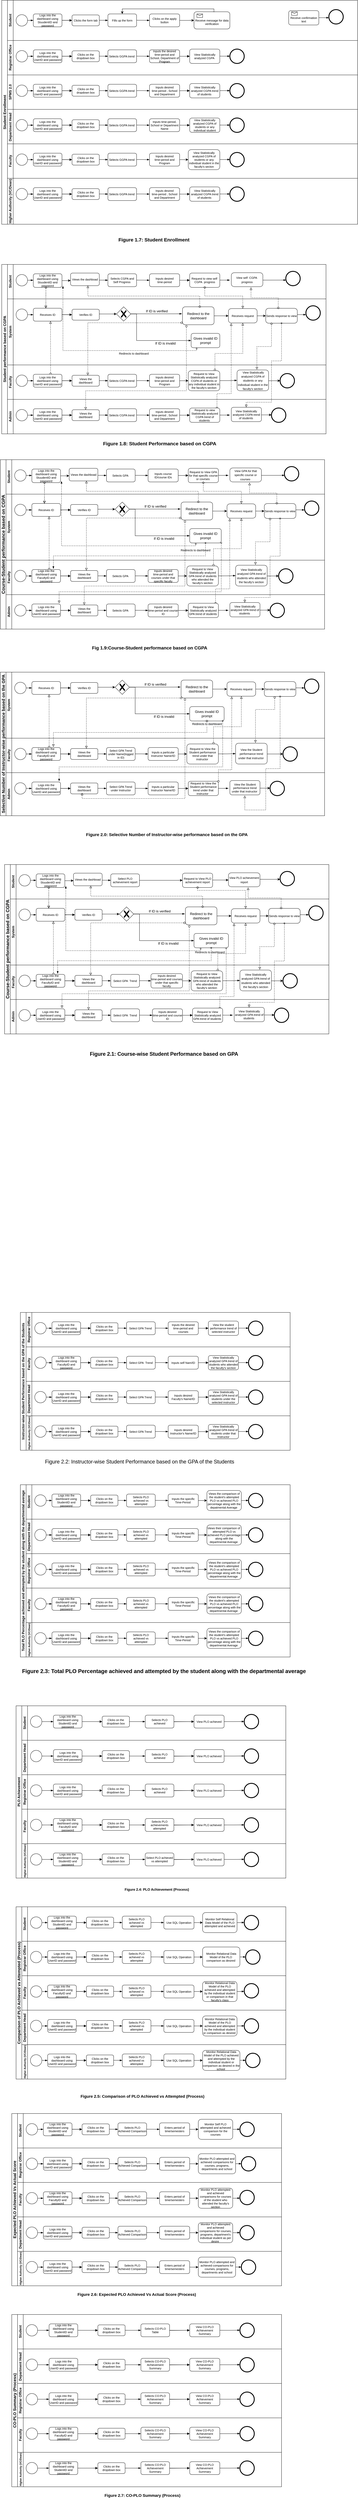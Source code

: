<mxfile version="20.6.0" type="github">
  <diagram id="jGTitbtS1qTeHCHVZxVC" name="Page-1">
    <mxGraphModel dx="2631" dy="2099" grid="1" gridSize="10" guides="1" tooltips="1" connect="1" arrows="1" fold="1" page="1" pageScale="1" pageWidth="850" pageHeight="1100" math="0" shadow="0">
      <root>
        <mxCell id="0" />
        <mxCell id="1" parent="0" />
        <mxCell id="I3vljjlB6DsRd7WmBtxe-116" value="Figure 2.0: Selective Number of Instructor-wise performance based on the GPA" style="text;html=1;align=center;verticalAlign=middle;resizable=0;points=[];autosize=1;strokeColor=none;fillColor=none;fontSize=15;fontStyle=1" parent="1" vertex="1">
          <mxGeometry x="-210" y="1850" width="590" height="30" as="geometry" />
        </mxCell>
        <mxCell id="I3vljjlB6DsRd7WmBtxe-268" value="&lt;b&gt;&lt;font style=&quot;font-size: 16px;&quot;&gt;Fig 1.9:Course-Student performance based on CGPA&lt;/font&gt;&lt;/b&gt;" style="text;html=1;align=center;verticalAlign=middle;resizable=0;points=[];autosize=1;strokeColor=none;fillColor=none;fontSize=9;" parent="1" vertex="1">
          <mxGeometry x="-190" y="1200" width="430" height="30" as="geometry" />
        </mxCell>
        <mxCell id="tVkq6TzJgMgvvPUvZT2g-1" value="&lt;b style=&quot;font-size: 9px; background-color: rgb(248, 249, 250);&quot;&gt;&lt;font style=&quot;font-size: 13px;&quot;&gt;Student performance based on CGPA&lt;/font&gt;&lt;/b&gt;" style="swimlane;html=1;childLayout=stackLayout;resizeParent=1;resizeParentMax=0;horizontal=0;startSize=20;horizontalStack=0;" parent="1" vertex="1">
          <mxGeometry x="-490" y="-120" width="1130" height="590" as="geometry" />
        </mxCell>
        <mxCell id="tVkq6TzJgMgvvPUvZT2g-2" value="Student" style="swimlane;html=1;startSize=20;horizontal=0;" parent="tVkq6TzJgMgvvPUvZT2g-1" vertex="1">
          <mxGeometry x="20" width="1110" height="120" as="geometry" />
        </mxCell>
        <mxCell id="tVkq6TzJgMgvvPUvZT2g-3" value="" style="ellipse;whiteSpace=wrap;html=1;aspect=fixed;fontSize=10;" parent="tVkq6TzJgMgvvPUvZT2g-2" vertex="1">
          <mxGeometry x="30" y="35" width="40" height="40" as="geometry" />
        </mxCell>
        <mxCell id="tVkq6TzJgMgvvPUvZT2g-4" value="" style="edgeStyle=orthogonalEdgeStyle;rounded=0;orthogonalLoop=1;jettySize=auto;html=1;fontSize=10;" parent="tVkq6TzJgMgvvPUvZT2g-2" source="tVkq6TzJgMgvvPUvZT2g-5" edge="1">
          <mxGeometry relative="1" as="geometry">
            <mxPoint x="220" y="56" as="targetPoint" />
          </mxGeometry>
        </mxCell>
        <mxCell id="tVkq6TzJgMgvvPUvZT2g-5" value="Logs into the dashboard using StuudentID and password" style="rounded=1;whiteSpace=wrap;html=1;fontSize=10;" parent="tVkq6TzJgMgvvPUvZT2g-2" vertex="1">
          <mxGeometry x="90" y="32.5" width="100" height="47.5" as="geometry" />
        </mxCell>
        <mxCell id="tVkq6TzJgMgvvPUvZT2g-6" value="Views the dashboad" style="rounded=1;whiteSpace=wrap;html=1;fontSize=10;" parent="tVkq6TzJgMgvvPUvZT2g-2" vertex="1">
          <mxGeometry x="220" y="30" width="100" height="44" as="geometry" />
        </mxCell>
        <mxCell id="tVkq6TzJgMgvvPUvZT2g-7" value="Selects CGPA and Self Progress&amp;nbsp;" style="rounded=1;whiteSpace=wrap;html=1;fontSize=10;" parent="tVkq6TzJgMgvvPUvZT2g-2" vertex="1">
          <mxGeometry x="350" y="32.5" width="100" height="45" as="geometry" />
        </mxCell>
        <mxCell id="tVkq6TzJgMgvvPUvZT2g-8" value="" style="edgeStyle=orthogonalEdgeStyle;rounded=0;orthogonalLoop=1;jettySize=auto;html=1;fontSize=10;" parent="tVkq6TzJgMgvvPUvZT2g-2" source="tVkq6TzJgMgvvPUvZT2g-9" target="tVkq6TzJgMgvvPUvZT2g-10" edge="1">
          <mxGeometry relative="1" as="geometry" />
        </mxCell>
        <mxCell id="tVkq6TzJgMgvvPUvZT2g-9" value="Inputs desired&lt;br&gt;&amp;nbsp;time-period&amp;nbsp;" style="rounded=1;whiteSpace=wrap;html=1;fontSize=10;" parent="tVkq6TzJgMgvvPUvZT2g-2" vertex="1">
          <mxGeometry x="495" y="32.5" width="105" height="45" as="geometry" />
        </mxCell>
        <mxCell id="tVkq6TzJgMgvvPUvZT2g-10" value="Request to view self&amp;nbsp; CGPA&amp;nbsp; progress" style="rounded=1;whiteSpace=wrap;html=1;fontSize=10;" parent="tVkq6TzJgMgvvPUvZT2g-2" vertex="1">
          <mxGeometry x="635" y="30" width="105" height="50" as="geometry" />
        </mxCell>
        <mxCell id="tVkq6TzJgMgvvPUvZT2g-11" value="" style="points=[[0.145,0.145,0],[0.5,0,0],[0.855,0.145,0],[1,0.5,0],[0.855,0.855,0],[0.5,1,0],[0.145,0.855,0],[0,0.5,0]];shape=mxgraph.bpmn.event;html=1;verticalLabelPosition=bottom;labelBackgroundColor=#ffffff;verticalAlign=top;align=center;perimeter=ellipsePerimeter;outlineConnect=0;aspect=fixed;outline=end;symbol=terminate2;fontSize=10;" parent="tVkq6TzJgMgvvPUvZT2g-2" vertex="1">
          <mxGeometry x="970" y="24" width="50" height="50" as="geometry" />
        </mxCell>
        <mxCell id="tVkq6TzJgMgvvPUvZT2g-12" value="" style="edgeStyle=elbowEdgeStyle;fontSize=12;html=1;endArrow=blockThin;endFill=1;rounded=0;exitX=1;exitY=0.5;exitDx=0;exitDy=0;" parent="tVkq6TzJgMgvvPUvZT2g-2" source="tVkq6TzJgMgvvPUvZT2g-3" edge="1">
          <mxGeometry width="160" relative="1" as="geometry">
            <mxPoint x="75" y="55" as="sourcePoint" />
            <mxPoint x="90" y="55" as="targetPoint" />
            <Array as="points" />
          </mxGeometry>
        </mxCell>
        <mxCell id="tVkq6TzJgMgvvPUvZT2g-14" value="" style="edgeStyle=elbowEdgeStyle;fontSize=12;html=1;endArrow=blockThin;endFill=1;rounded=0;exitX=1;exitY=0.5;exitDx=0;exitDy=0;entryX=0;entryY=0.5;entryDx=0;entryDy=0;" parent="tVkq6TzJgMgvvPUvZT2g-2" target="tVkq6TzJgMgvvPUvZT2g-7" edge="1">
          <mxGeometry width="160" relative="1" as="geometry">
            <mxPoint x="320" y="54.66" as="sourcePoint" />
            <mxPoint x="345" y="55" as="targetPoint" />
            <Array as="points" />
          </mxGeometry>
        </mxCell>
        <mxCell id="tVkq6TzJgMgvvPUvZT2g-15" value="" style="edgeStyle=elbowEdgeStyle;fontSize=12;html=1;endArrow=blockThin;endFill=1;rounded=0;exitX=1;exitY=0.5;exitDx=0;exitDy=0;entryX=0;entryY=0.5;entryDx=0;entryDy=0;" parent="tVkq6TzJgMgvvPUvZT2g-2" target="tVkq6TzJgMgvvPUvZT2g-9" edge="1">
          <mxGeometry width="160" relative="1" as="geometry">
            <mxPoint x="450" y="54.66" as="sourcePoint" />
            <mxPoint x="485" y="54.95" as="targetPoint" />
            <Array as="points" />
          </mxGeometry>
        </mxCell>
        <mxCell id="tVkq6TzJgMgvvPUvZT2g-16" value="" style="edgeStyle=elbowEdgeStyle;fontSize=12;html=1;endArrow=blockThin;endFill=1;rounded=0;exitX=1;exitY=0.5;exitDx=0;exitDy=0;entryX=0;entryY=0.5;entryDx=0;entryDy=0;" parent="tVkq6TzJgMgvvPUvZT2g-2" source="tVkq6TzJgMgvvPUvZT2g-9" edge="1">
          <mxGeometry width="160" relative="1" as="geometry">
            <mxPoint x="590" y="54.66" as="sourcePoint" />
            <mxPoint x="635" y="55" as="targetPoint" />
            <Array as="points" />
          </mxGeometry>
        </mxCell>
        <mxCell id="tVkq6TzJgMgvvPUvZT2g-17" value="" style="edgeStyle=elbowEdgeStyle;fontSize=12;html=1;endArrow=blockThin;endFill=1;rounded=0;exitX=1;exitY=0.5;exitDx=0;exitDy=0;entryX=0;entryY=0.5;entryDx=0;entryDy=0;" parent="tVkq6TzJgMgvvPUvZT2g-2" edge="1">
          <mxGeometry width="160" relative="1" as="geometry">
            <mxPoint x="740" y="54.66" as="sourcePoint" />
            <mxPoint x="775" y="54.66" as="targetPoint" />
            <Array as="points" />
          </mxGeometry>
        </mxCell>
        <mxCell id="i8PSvah8x1csIFjlf5CN-28" value="&lt;span style=&quot;font-size: 10px;&quot;&gt;View self&amp;nbsp; CGPA&amp;nbsp; progress&lt;/span&gt;" style="points=[[0.25,0,0],[0.5,0,0],[0.75,0,0],[1,0.25,0],[1,0.5,0],[1,0.75,0],[0.75,1,0],[0.5,1,0],[0.25,1,0],[0,0.75,0],[0,0.5,0],[0,0.25,0]];shape=mxgraph.bpmn.task;whiteSpace=wrap;rectStyle=rounded;size=10;html=1;taskMarker=abstract;fontSize=12;" parent="tVkq6TzJgMgvvPUvZT2g-2" vertex="1">
          <mxGeometry x="780" y="28.75" width="110" height="48.75" as="geometry" />
        </mxCell>
        <mxCell id="i8PSvah8x1csIFjlf5CN-30" value="" style="edgeStyle=elbowEdgeStyle;fontSize=12;html=1;endArrow=blockThin;endFill=1;rounded=0;elbow=vertical;" parent="tVkq6TzJgMgvvPUvZT2g-2" target="tVkq6TzJgMgvvPUvZT2g-11" edge="1">
          <mxGeometry width="160" relative="1" as="geometry">
            <mxPoint x="890" y="54.58" as="sourcePoint" />
            <mxPoint x="960" y="55" as="targetPoint" />
          </mxGeometry>
        </mxCell>
        <mxCell id="tVkq6TzJgMgvvPUvZT2g-34" value="System" style="swimlane;html=1;startSize=20;horizontal=0;" parent="tVkq6TzJgMgvvPUvZT2g-1" vertex="1">
          <mxGeometry x="20" y="120" width="1110" height="230" as="geometry" />
        </mxCell>
        <mxCell id="tVkq6TzJgMgvvPUvZT2g-35" value="" style="ellipse;whiteSpace=wrap;html=1;aspect=fixed;fontSize=10;" parent="tVkq6TzJgMgvvPUvZT2g-34" vertex="1">
          <mxGeometry x="30" y="35" width="40" height="40" as="geometry" />
        </mxCell>
        <mxCell id="tVkq6TzJgMgvvPUvZT2g-36" value="" style="edgeStyle=orthogonalEdgeStyle;rounded=0;orthogonalLoop=1;jettySize=auto;html=1;fontSize=10;" parent="tVkq6TzJgMgvvPUvZT2g-34" source="tVkq6TzJgMgvvPUvZT2g-37" target="tVkq6TzJgMgvvPUvZT2g-38" edge="1">
          <mxGeometry relative="1" as="geometry" />
        </mxCell>
        <mxCell id="tVkq6TzJgMgvvPUvZT2g-37" value="Receives ID" style="rounded=1;whiteSpace=wrap;html=1;fontSize=10;" parent="tVkq6TzJgMgvvPUvZT2g-34" vertex="1">
          <mxGeometry x="90" y="32.5" width="100" height="45" as="geometry" />
        </mxCell>
        <mxCell id="i8PSvah8x1csIFjlf5CN-47" style="edgeStyle=elbowEdgeStyle;rounded=0;orthogonalLoop=1;jettySize=auto;elbow=vertical;html=1;entryX=0;entryY=0.5;entryDx=0;entryDy=0;entryPerimeter=0;fontSize=10;" parent="tVkq6TzJgMgvvPUvZT2g-34" source="tVkq6TzJgMgvvPUvZT2g-38" target="i8PSvah8x1csIFjlf5CN-1" edge="1">
          <mxGeometry relative="1" as="geometry" />
        </mxCell>
        <mxCell id="tVkq6TzJgMgvvPUvZT2g-38" value="Verifies ID" style="rounded=1;whiteSpace=wrap;html=1;fontSize=10;" parent="tVkq6TzJgMgvvPUvZT2g-34" vertex="1">
          <mxGeometry x="225" y="36" width="95" height="38" as="geometry" />
        </mxCell>
        <mxCell id="tVkq6TzJgMgvvPUvZT2g-43" value="" style="points=[[0.145,0.145,0],[0.5,0,0],[0.855,0.145,0],[1,0.5,0],[0.855,0.855,0],[0.5,1,0],[0.145,0.855,0],[0,0.5,0]];shape=mxgraph.bpmn.event;html=1;verticalLabelPosition=bottom;labelBackgroundColor=#ffffff;verticalAlign=top;align=center;perimeter=ellipsePerimeter;outlineConnect=0;aspect=fixed;outline=end;symbol=terminate2;fontSize=10;" parent="tVkq6TzJgMgvvPUvZT2g-34" vertex="1">
          <mxGeometry x="1040" y="24" width="50" height="50" as="geometry" />
        </mxCell>
        <mxCell id="tVkq6TzJgMgvvPUvZT2g-44" value="" style="edgeStyle=elbowEdgeStyle;fontSize=12;html=1;endArrow=blockThin;endFill=1;rounded=0;exitX=1;exitY=0.5;exitDx=0;exitDy=0;entryX=0;entryY=0.5;entryDx=0;entryDy=0;" parent="tVkq6TzJgMgvvPUvZT2g-34" source="tVkq6TzJgMgvvPUvZT2g-35" target="tVkq6TzJgMgvvPUvZT2g-37" edge="1">
          <mxGeometry width="160" relative="1" as="geometry">
            <mxPoint x="75" y="55" as="sourcePoint" />
            <mxPoint x="85" y="50" as="targetPoint" />
            <Array as="points" />
          </mxGeometry>
        </mxCell>
        <mxCell id="tVkq6TzJgMgvvPUvZT2g-45" value="" style="edgeStyle=elbowEdgeStyle;fontSize=12;html=1;endArrow=blockThin;endFill=1;rounded=0;exitX=1;exitY=0.5;exitDx=0;exitDy=0;entryX=0;entryY=0.5;entryDx=0;entryDy=0;" parent="tVkq6TzJgMgvvPUvZT2g-34" target="tVkq6TzJgMgvvPUvZT2g-38" edge="1">
          <mxGeometry width="160" relative="1" as="geometry">
            <mxPoint x="190" y="54.71" as="sourcePoint" />
            <mxPoint x="210" y="54.71" as="targetPoint" />
            <Array as="points" />
          </mxGeometry>
        </mxCell>
        <mxCell id="i8PSvah8x1csIFjlf5CN-1" value="" style="points=[[0.25,0.25,0],[0.5,0,0],[0.75,0.25,0],[1,0.5,0],[0.75,0.75,0],[0.5,1,0],[0.25,0.75,0],[0,0.5,0]];shape=mxgraph.bpmn.gateway2;html=1;verticalLabelPosition=bottom;labelBackgroundColor=#ffffff;verticalAlign=top;align=center;perimeter=rhombusPerimeter;outlineConnect=0;outline=none;symbol=none;gwType=exclusive;fontSize=12;" parent="tVkq6TzJgMgvvPUvZT2g-34" vertex="1">
          <mxGeometry x="380" y="27.5" width="50" height="50" as="geometry" />
        </mxCell>
        <mxCell id="i8PSvah8x1csIFjlf5CN-46" value="" style="edgeStyle=elbowEdgeStyle;rounded=0;orthogonalLoop=1;jettySize=auto;elbow=vertical;html=1;fontSize=10;" parent="tVkq6TzJgMgvvPUvZT2g-34" source="i8PSvah8x1csIFjlf5CN-5" target="i8PSvah8x1csIFjlf5CN-23" edge="1">
          <mxGeometry relative="1" as="geometry" />
        </mxCell>
        <mxCell id="i8PSvah8x1csIFjlf5CN-5" value="Redirect to the dashboard" style="rounded=1;whiteSpace=wrap;html=1;fontSize=12;" parent="tVkq6TzJgMgvvPUvZT2g-34" vertex="1">
          <mxGeometry x="610" y="27.5" width="110" height="62.5" as="geometry" />
        </mxCell>
        <mxCell id="i8PSvah8x1csIFjlf5CN-6" value="Gives invalid ID prompt" style="rounded=1;whiteSpace=wrap;html=1;fontSize=12;" parent="tVkq6TzJgMgvvPUvZT2g-34" vertex="1">
          <mxGeometry x="640" y="120" width="100" height="50" as="geometry" />
        </mxCell>
        <mxCell id="i8PSvah8x1csIFjlf5CN-8" value="" style="edgeStyle=elbowEdgeStyle;fontSize=12;html=1;endArrow=blockThin;endFill=1;rounded=0;entryX=-0.017;entryY=0.389;entryDx=0;entryDy=0;entryPerimeter=0;" parent="tVkq6TzJgMgvvPUvZT2g-34" target="i8PSvah8x1csIFjlf5CN-5" edge="1">
          <mxGeometry width="160" relative="1" as="geometry">
            <mxPoint x="430" y="52" as="sourcePoint" />
            <mxPoint x="560" y="30" as="targetPoint" />
            <Array as="points">
              <mxPoint x="580" y="30" />
              <mxPoint x="560" y="20" />
              <mxPoint x="550" y="10" />
              <mxPoint x="520" y="20" />
            </Array>
          </mxGeometry>
        </mxCell>
        <mxCell id="i8PSvah8x1csIFjlf5CN-10" value="" style="edgeStyle=elbowEdgeStyle;fontSize=12;html=1;endArrow=blockThin;endFill=1;rounded=0;exitX=1;exitY=0.5;exitDx=0;exitDy=0;exitPerimeter=0;entryX=0;entryY=0.5;entryDx=0;entryDy=0;" parent="tVkq6TzJgMgvvPUvZT2g-34" source="i8PSvah8x1csIFjlf5CN-1" target="i8PSvah8x1csIFjlf5CN-6" edge="1">
          <mxGeometry width="160" relative="1" as="geometry">
            <mxPoint x="430" y="120" as="sourcePoint" />
            <mxPoint x="590" y="120" as="targetPoint" />
            <Array as="points">
              <mxPoint x="450" y="60" />
              <mxPoint x="525" y="120" />
            </Array>
          </mxGeometry>
        </mxCell>
        <mxCell id="i8PSvah8x1csIFjlf5CN-13" value="If ID is invalid" style="text;html=1;align=center;verticalAlign=middle;resizable=0;points=[];autosize=1;strokeColor=none;fillColor=none;fontSize=12;" parent="tVkq6TzJgMgvvPUvZT2g-34" vertex="1">
          <mxGeometry x="505" y="140" width="90" height="30" as="geometry" />
        </mxCell>
        <mxCell id="i8PSvah8x1csIFjlf5CN-45" value="" style="edgeStyle=elbowEdgeStyle;rounded=0;orthogonalLoop=1;jettySize=auto;elbow=vertical;html=1;fontSize=10;" parent="tVkq6TzJgMgvvPUvZT2g-34" source="i8PSvah8x1csIFjlf5CN-23" target="i8PSvah8x1csIFjlf5CN-27" edge="1">
          <mxGeometry relative="1" as="geometry" />
        </mxCell>
        <mxCell id="i8PSvah8x1csIFjlf5CN-23" value="&lt;font style=&quot;font-size: 10px;&quot;&gt;Receives request&lt;/font&gt;" style="points=[[0.25,0,0],[0.5,0,0],[0.75,0,0],[1,0.25,0],[1,0.5,0],[1,0.75,0],[0.75,1,0],[0.5,1,0],[0.25,1,0],[0,0.75,0],[0,0.5,0],[0,0.25,0]];shape=mxgraph.bpmn.task;whiteSpace=wrap;rectStyle=rounded;size=10;html=1;taskMarker=abstract;fontSize=12;" parent="tVkq6TzJgMgvvPUvZT2g-34" vertex="1">
          <mxGeometry x="770" y="33.75" width="100" height="50" as="geometry" />
        </mxCell>
        <mxCell id="i8PSvah8x1csIFjlf5CN-27" value="&lt;font style=&quot;font-size: 10px;&quot;&gt;Sends response to view&lt;/font&gt;" style="points=[[0.25,0,0],[0.5,0,0],[0.75,0,0],[1,0.25,0],[1,0.5,0],[1,0.75,0],[0.75,1,0],[0.5,1,0],[0.25,1,0],[0,0.75,0],[0,0.5,0],[0,0.25,0]];shape=mxgraph.bpmn.task;whiteSpace=wrap;rectStyle=rounded;size=10;html=1;taskMarker=abstract;fontSize=12;" parent="tVkq6TzJgMgvvPUvZT2g-34" vertex="1">
          <mxGeometry x="900" y="32.81" width="110" height="51.87" as="geometry" />
        </mxCell>
        <mxCell id="i8PSvah8x1csIFjlf5CN-32" value="" style="edgeStyle=elbowEdgeStyle;fontSize=12;html=1;endArrow=blockThin;endFill=1;rounded=0;elbow=vertical;" parent="tVkq6TzJgMgvvPUvZT2g-34" edge="1">
          <mxGeometry width="160" relative="1" as="geometry">
            <mxPoint x="1010" y="54.58" as="sourcePoint" />
            <mxPoint x="1040" y="55" as="targetPoint" />
          </mxGeometry>
        </mxCell>
        <mxCell id="i8PSvah8x1csIFjlf5CN-11" value="If ID is verified" style="text;html=1;align=center;verticalAlign=middle;resizable=0;points=[];autosize=1;strokeColor=none;fillColor=none;fontSize=12;" parent="tVkq6TzJgMgvvPUvZT2g-34" vertex="1">
          <mxGeometry x="470" y="27.5" width="100" height="30" as="geometry" />
        </mxCell>
        <mxCell id="i8PSvah8x1csIFjlf5CN-52" value="" style="edgeStyle=elbowEdgeStyle;fontSize=12;html=1;endFill=0;startFill=0;endSize=6;startSize=6;dashed=1;endArrow=block;startArrow=oval;rounded=0;entryX=0.676;entryY=0.987;entryDx=0;entryDy=0;entryPerimeter=0;elbow=vertical;exitX=0.546;exitY=-0.009;exitDx=0;exitDy=0;exitPerimeter=0;" parent="tVkq6TzJgMgvvPUvZT2g-34" source="i8PSvah8x1csIFjlf5CN-5" edge="1">
          <mxGeometry width="160" relative="1" as="geometry">
            <mxPoint x="670" y="20" as="sourcePoint" />
            <mxPoint x="280.22" y="-46.494" as="targetPoint" />
          </mxGeometry>
        </mxCell>
        <mxCell id="i8PSvah8x1csIFjlf5CN-50" value="" style="edgeStyle=elbowEdgeStyle;fontSize=12;html=1;endFill=0;startFill=0;endSize=6;startSize=6;dashed=1;endArrow=block;startArrow=oval;rounded=0;entryX=0.427;entryY=0.981;entryDx=0;entryDy=0;entryPerimeter=0;" parent="tVkq6TzJgMgvvPUvZT2g-34" edge="1">
          <mxGeometry width="160" relative="1" as="geometry">
            <mxPoint x="150.3" y="260.86" as="sourcePoint" />
            <mxPoint x="150.0" y="77.505" as="targetPoint" />
          </mxGeometry>
        </mxCell>
        <mxCell id="i8PSvah8x1csIFjlf5CN-62" value="" style="edgeStyle=elbowEdgeStyle;fontSize=12;html=1;endFill=0;startFill=0;endSize=6;startSize=6;dashed=1;dashPattern=1 4;endArrow=block;startArrow=none;rounded=0;exitX=0.437;exitY=1.055;exitDx=0;exitDy=0;exitPerimeter=0;" parent="tVkq6TzJgMgvvPUvZT2g-1" edge="1">
          <mxGeometry width="160" relative="1" as="geometry">
            <mxPoint x="153.7" y="79.975" as="sourcePoint" />
            <mxPoint x="153.333" y="152.5" as="targetPoint" />
          </mxGeometry>
        </mxCell>
        <mxCell id="i8PSvah8x1csIFjlf5CN-64" value="" style="edgeStyle=elbowEdgeStyle;fontSize=12;html=1;endFill=0;startFill=0;endSize=6;startSize=6;dashed=1;endArrow=block;startArrow=oval;rounded=0;exitX=-0.029;exitY=0.89;exitDx=0;exitDy=0;exitPerimeter=0;" parent="tVkq6TzJgMgvvPUvZT2g-1" target="tVkq6TzJgMgvvPUvZT2g-54" edge="1">
          <mxGeometry width="160" relative="1" as="geometry">
            <mxPoint x="626.81" y="203.125" as="sourcePoint" />
            <mxPoint x="300.005" y="359.99" as="targetPoint" />
            <Array as="points">
              <mxPoint x="300" y="260" />
              <mxPoint x="293" y="320" />
              <mxPoint x="290" y="330" />
              <mxPoint x="480" y="320" />
              <mxPoint x="490" y="220" />
              <mxPoint x="420" y="290" />
              <mxPoint x="480" y="220" />
              <mxPoint x="350" y="370" />
              <mxPoint x="590" y="190" />
              <mxPoint x="460" y="300" />
              <mxPoint x="610" y="180" />
              <mxPoint x="310" y="300" />
              <mxPoint x="300" y="320" />
              <mxPoint x="590" y="210" />
              <mxPoint x="360" y="320" />
              <mxPoint x="500" y="200" />
              <mxPoint x="350" y="200" />
              <mxPoint x="300" y="240" />
              <mxPoint x="300" y="320" />
              <mxPoint x="500" y="310" />
              <mxPoint x="590" y="200" />
              <mxPoint x="510" y="220" />
            </Array>
          </mxGeometry>
        </mxCell>
        <mxCell id="tVkq6TzJgMgvvPUvZT2g-50" value="Faculty" style="swimlane;html=1;startSize=20;horizontal=0;" parent="tVkq6TzJgMgvvPUvZT2g-1" vertex="1">
          <mxGeometry x="20" y="350" width="1110" height="120" as="geometry">
            <mxRectangle x="20" y="320" width="1110" height="30" as="alternateBounds" />
          </mxGeometry>
        </mxCell>
        <mxCell id="tVkq6TzJgMgvvPUvZT2g-51" value="" style="ellipse;whiteSpace=wrap;html=1;aspect=fixed;fontSize=10;" parent="tVkq6TzJgMgvvPUvZT2g-50" vertex="1">
          <mxGeometry x="30" y="35" width="40" height="40" as="geometry" />
        </mxCell>
        <mxCell id="tVkq6TzJgMgvvPUvZT2g-52" value="" style="edgeStyle=orthogonalEdgeStyle;rounded=0;orthogonalLoop=1;jettySize=auto;html=1;fontSize=10;" parent="tVkq6TzJgMgvvPUvZT2g-50" source="tVkq6TzJgMgvvPUvZT2g-53" target="tVkq6TzJgMgvvPUvZT2g-54" edge="1">
          <mxGeometry relative="1" as="geometry" />
        </mxCell>
        <mxCell id="tVkq6TzJgMgvvPUvZT2g-53" value="Logs into the dashboard using UserID and password" style="rounded=1;whiteSpace=wrap;html=1;fontSize=10;" parent="tVkq6TzJgMgvvPUvZT2g-50" vertex="1">
          <mxGeometry x="90" y="32.5" width="100" height="45" as="geometry" />
        </mxCell>
        <mxCell id="tVkq6TzJgMgvvPUvZT2g-54" value="Views the dashboard" style="rounded=1;whiteSpace=wrap;html=1;fontSize=10;" parent="tVkq6TzJgMgvvPUvZT2g-50" vertex="1">
          <mxGeometry x="225" y="36" width="95" height="38" as="geometry" />
        </mxCell>
        <mxCell id="tVkq6TzJgMgvvPUvZT2g-55" value="Selects CGPA trend&amp;nbsp;" style="rounded=1;whiteSpace=wrap;html=1;fontSize=10;" parent="tVkq6TzJgMgvvPUvZT2g-50" vertex="1">
          <mxGeometry x="350" y="32.5" width="100" height="45" as="geometry" />
        </mxCell>
        <mxCell id="tVkq6TzJgMgvvPUvZT2g-56" value="" style="edgeStyle=orthogonalEdgeStyle;rounded=0;orthogonalLoop=1;jettySize=auto;html=1;fontSize=10;" parent="tVkq6TzJgMgvvPUvZT2g-50" source="tVkq6TzJgMgvvPUvZT2g-57" target="tVkq6TzJgMgvvPUvZT2g-58" edge="1">
          <mxGeometry relative="1" as="geometry" />
        </mxCell>
        <mxCell id="tVkq6TzJgMgvvPUvZT2g-57" value="Inputs desired&lt;br&gt;time-period and Program" style="rounded=1;whiteSpace=wrap;html=1;fontSize=10;" parent="tVkq6TzJgMgvvPUvZT2g-50" vertex="1">
          <mxGeometry x="495" y="32.5" width="105" height="45" as="geometry" />
        </mxCell>
        <mxCell id="tVkq6TzJgMgvvPUvZT2g-58" value="Request to View Statistically analyzed CGPA of students or any individual student in the faculty&#39;s section" style="rounded=1;whiteSpace=wrap;html=1;fontSize=10;" parent="tVkq6TzJgMgvvPUvZT2g-50" vertex="1">
          <mxGeometry x="630" y="20" width="110" height="70" as="geometry" />
        </mxCell>
        <mxCell id="tVkq6TzJgMgvvPUvZT2g-59" value="" style="points=[[0.145,0.145,0],[0.5,0,0],[0.855,0.145,0],[1,0.5,0],[0.855,0.855,0],[0.5,1,0],[0.145,0.855,0],[0,0.5,0]];shape=mxgraph.bpmn.event;html=1;verticalLabelPosition=bottom;labelBackgroundColor=#ffffff;verticalAlign=top;align=center;perimeter=ellipsePerimeter;outlineConnect=0;aspect=fixed;outline=end;symbol=terminate2;fontSize=10;" parent="tVkq6TzJgMgvvPUvZT2g-50" vertex="1">
          <mxGeometry x="950" y="30" width="50" height="50" as="geometry" />
        </mxCell>
        <mxCell id="tVkq6TzJgMgvvPUvZT2g-60" value="" style="edgeStyle=elbowEdgeStyle;fontSize=12;html=1;endArrow=blockThin;endFill=1;rounded=0;exitX=1;exitY=0.5;exitDx=0;exitDy=0;entryX=0;entryY=0.5;entryDx=0;entryDy=0;" parent="tVkq6TzJgMgvvPUvZT2g-50" source="tVkq6TzJgMgvvPUvZT2g-51" target="tVkq6TzJgMgvvPUvZT2g-53" edge="1">
          <mxGeometry width="160" relative="1" as="geometry">
            <mxPoint x="75" y="55" as="sourcePoint" />
            <mxPoint x="85" y="50" as="targetPoint" />
            <Array as="points" />
          </mxGeometry>
        </mxCell>
        <mxCell id="tVkq6TzJgMgvvPUvZT2g-61" value="" style="edgeStyle=elbowEdgeStyle;fontSize=12;html=1;endArrow=blockThin;endFill=1;rounded=0;exitX=1;exitY=0.5;exitDx=0;exitDy=0;entryX=0;entryY=0.5;entryDx=0;entryDy=0;" parent="tVkq6TzJgMgvvPUvZT2g-50" target="tVkq6TzJgMgvvPUvZT2g-54" edge="1">
          <mxGeometry width="160" relative="1" as="geometry">
            <mxPoint x="190" y="54.71" as="sourcePoint" />
            <mxPoint x="210" y="54.71" as="targetPoint" />
            <Array as="points" />
          </mxGeometry>
        </mxCell>
        <mxCell id="tVkq6TzJgMgvvPUvZT2g-62" value="" style="edgeStyle=elbowEdgeStyle;fontSize=12;html=1;endArrow=blockThin;endFill=1;rounded=0;exitX=1;exitY=0.5;exitDx=0;exitDy=0;entryX=0;entryY=0.5;entryDx=0;entryDy=0;" parent="tVkq6TzJgMgvvPUvZT2g-50" target="tVkq6TzJgMgvvPUvZT2g-55" edge="1">
          <mxGeometry width="160" relative="1" as="geometry">
            <mxPoint x="320" y="54.66" as="sourcePoint" />
            <mxPoint x="345" y="55" as="targetPoint" />
            <Array as="points" />
          </mxGeometry>
        </mxCell>
        <mxCell id="tVkq6TzJgMgvvPUvZT2g-63" value="" style="edgeStyle=elbowEdgeStyle;fontSize=12;html=1;endArrow=blockThin;endFill=1;rounded=0;exitX=1;exitY=0.5;exitDx=0;exitDy=0;entryX=0;entryY=0.5;entryDx=0;entryDy=0;" parent="tVkq6TzJgMgvvPUvZT2g-50" target="tVkq6TzJgMgvvPUvZT2g-57" edge="1">
          <mxGeometry width="160" relative="1" as="geometry">
            <mxPoint x="450" y="54.66" as="sourcePoint" />
            <mxPoint x="485" y="54.95" as="targetPoint" />
            <Array as="points" />
          </mxGeometry>
        </mxCell>
        <mxCell id="tVkq6TzJgMgvvPUvZT2g-65" value="" style="edgeStyle=elbowEdgeStyle;fontSize=12;html=1;endArrow=blockThin;endFill=1;rounded=0;exitX=1;exitY=0.5;exitDx=0;exitDy=0;entryX=0;entryY=0.5;entryDx=0;entryDy=0;entryPerimeter=0;" parent="tVkq6TzJgMgvvPUvZT2g-50" target="i8PSvah8x1csIFjlf5CN-22" edge="1">
          <mxGeometry width="160" relative="1" as="geometry">
            <mxPoint x="740" y="54.66" as="sourcePoint" />
            <mxPoint x="775" y="54.66" as="targetPoint" />
            <Array as="points" />
          </mxGeometry>
        </mxCell>
        <mxCell id="i8PSvah8x1csIFjlf5CN-38" value="" style="edgeStyle=elbowEdgeStyle;rounded=0;orthogonalLoop=1;jettySize=auto;elbow=vertical;html=1;fontSize=10;" parent="tVkq6TzJgMgvvPUvZT2g-50" source="i8PSvah8x1csIFjlf5CN-22" target="tVkq6TzJgMgvvPUvZT2g-59" edge="1">
          <mxGeometry relative="1" as="geometry" />
        </mxCell>
        <mxCell id="i8PSvah8x1csIFjlf5CN-22" value="&lt;span style=&quot;font-size: 10px;&quot;&gt;&amp;nbsp;View Statistically analyzed CGPA of students or any individual student in the faculty&#39;s section&lt;/span&gt;" style="points=[[0.25,0,0],[0.5,0,0],[0.75,0,0],[1,0.25,0],[1,0.5,0],[1,0.75,0],[0.75,1,0],[0.5,1,0],[0.25,1,0],[0,0.75,0],[0,0.5,0],[0,0.25,0]];shape=mxgraph.bpmn.task;whiteSpace=wrap;rectStyle=rounded;size=10;html=1;taskMarker=abstract;fontSize=12;" parent="tVkq6TzJgMgvvPUvZT2g-50" vertex="1">
          <mxGeometry x="800" y="17.5" width="110" height="72.5" as="geometry" />
        </mxCell>
        <mxCell id="i8PSvah8x1csIFjlf5CN-51" value="" style="edgeStyle=elbowEdgeStyle;fontSize=12;html=1;endFill=0;startFill=0;endSize=6;startSize=6;dashed=1;endArrow=block;startArrow=oval;rounded=0;" parent="tVkq6TzJgMgvvPUvZT2g-1" edge="1">
          <mxGeometry width="160" relative="1" as="geometry">
            <mxPoint x="154" y="80" as="sourcePoint" />
            <mxPoint x="153.667" y="152.5" as="targetPoint" />
          </mxGeometry>
        </mxCell>
        <mxCell id="i8PSvah8x1csIFjlf5CN-54" value="" style="edgeStyle=elbowEdgeStyle;fontSize=12;html=1;endFill=0;startFill=0;endSize=6;startSize=6;dashed=1;endArrow=block;startArrow=oval;rounded=0;elbow=vertical;entryX=0.5;entryY=0;entryDx=0;entryDy=0;entryPerimeter=0;exitX=0.5;exitY=1;exitDx=0;exitDy=0;" parent="tVkq6TzJgMgvvPUvZT2g-1" source="tVkq6TzJgMgvvPUvZT2g-10" edge="1">
          <mxGeometry width="160" relative="1" as="geometry">
            <mxPoint x="710" y="100" as="sourcePoint" />
            <mxPoint x="840" y="153.75" as="targetPoint" />
            <Array as="points">
              <mxPoint x="720" y="110" />
            </Array>
          </mxGeometry>
        </mxCell>
        <mxCell id="i8PSvah8x1csIFjlf5CN-55" value="" style="edgeStyle=elbowEdgeStyle;fontSize=12;html=1;endFill=0;startFill=0;endSize=6;startSize=6;dashed=1;endArrow=block;startArrow=oval;rounded=0;elbow=vertical;entryX=0.624;entryY=1.051;entryDx=0;entryDy=0;entryPerimeter=0;exitX=0.396;exitY=-0.024;exitDx=0;exitDy=0;exitPerimeter=0;" parent="tVkq6TzJgMgvvPUvZT2g-1" source="i8PSvah8x1csIFjlf5CN-27" target="i8PSvah8x1csIFjlf5CN-28" edge="1">
          <mxGeometry width="160" relative="1" as="geometry">
            <mxPoint x="960" y="140" as="sourcePoint" />
            <mxPoint x="868.64" y="82.57" as="targetPoint" />
          </mxGeometry>
        </mxCell>
        <mxCell id="i8PSvah8x1csIFjlf5CN-56" value="" style="edgeStyle=elbowEdgeStyle;fontSize=12;html=1;endFill=0;startFill=0;endSize=6;startSize=6;dashed=1;endArrow=block;startArrow=oval;rounded=0;elbow=vertical;entryX=0.629;entryY=-0.023;entryDx=0;entryDy=0;entryPerimeter=0;exitX=0.182;exitY=1.038;exitDx=0;exitDy=0;exitPerimeter=0;" parent="tVkq6TzJgMgvvPUvZT2g-1" target="i8PSvah8x1csIFjlf5CN-22" edge="1">
          <mxGeometry width="160" relative="1" as="geometry">
            <mxPoint x="940.02" y="206.651" as="sourcePoint" />
            <mxPoint x="888.09" y="335.397" as="targetPoint" />
          </mxGeometry>
        </mxCell>
        <mxCell id="i8PSvah8x1csIFjlf5CN-58" value="" style="edgeStyle=elbowEdgeStyle;fontSize=12;html=1;endFill=0;startFill=0;endSize=6;startSize=6;dashed=1;endArrow=block;startArrow=oval;rounded=0;elbow=vertical;exitX=0.905;exitY=0;exitDx=0;exitDy=0;entryX=0.096;entryY=1.021;entryDx=0;entryDy=0;entryPerimeter=0;exitPerimeter=0;" parent="tVkq6TzJgMgvvPUvZT2g-1" source="tVkq6TzJgMgvvPUvZT2g-74" edge="1">
          <mxGeometry width="160" relative="1" as="geometry">
            <mxPoint x="707.5" y="470" as="sourcePoint" />
            <mxPoint x="799.6" y="204.8" as="targetPoint" />
            <Array as="points">
              <mxPoint x="780" y="450" />
              <mxPoint x="740" y="420" />
            </Array>
          </mxGeometry>
        </mxCell>
        <mxCell id="tVkq6TzJgMgvvPUvZT2g-66" value="&lt;font style=&quot;font-size: 12px;&quot;&gt;Admin&lt;/font&gt;" style="swimlane;html=1;startSize=20;horizontal=0;" parent="tVkq6TzJgMgvvPUvZT2g-1" vertex="1">
          <mxGeometry x="20" y="470" width="1110" height="120" as="geometry" />
        </mxCell>
        <mxCell id="tVkq6TzJgMgvvPUvZT2g-67" value="" style="ellipse;whiteSpace=wrap;html=1;aspect=fixed;fontSize=10;" parent="tVkq6TzJgMgvvPUvZT2g-66" vertex="1">
          <mxGeometry x="30" y="35" width="40" height="40" as="geometry" />
        </mxCell>
        <mxCell id="tVkq6TzJgMgvvPUvZT2g-68" value="" style="edgeStyle=orthogonalEdgeStyle;rounded=0;orthogonalLoop=1;jettySize=auto;html=1;fontSize=10;" parent="tVkq6TzJgMgvvPUvZT2g-66" source="tVkq6TzJgMgvvPUvZT2g-69" target="tVkq6TzJgMgvvPUvZT2g-70" edge="1">
          <mxGeometry relative="1" as="geometry" />
        </mxCell>
        <mxCell id="tVkq6TzJgMgvvPUvZT2g-69" value="Logs into the dashboard using UserID and password" style="rounded=1;whiteSpace=wrap;html=1;fontSize=10;" parent="tVkq6TzJgMgvvPUvZT2g-66" vertex="1">
          <mxGeometry x="90" y="32.5" width="100" height="45" as="geometry" />
        </mxCell>
        <mxCell id="tVkq6TzJgMgvvPUvZT2g-70" value="Views the dashboard" style="rounded=1;whiteSpace=wrap;html=1;fontSize=10;" parent="tVkq6TzJgMgvvPUvZT2g-66" vertex="1">
          <mxGeometry x="225" y="36" width="95" height="38" as="geometry" />
        </mxCell>
        <mxCell id="tVkq6TzJgMgvvPUvZT2g-71" value="Selects CGPA trend&amp;nbsp;" style="rounded=1;whiteSpace=wrap;html=1;fontSize=10;" parent="tVkq6TzJgMgvvPUvZT2g-66" vertex="1">
          <mxGeometry x="350" y="32.5" width="100" height="45" as="geometry" />
        </mxCell>
        <mxCell id="tVkq6TzJgMgvvPUvZT2g-72" value="" style="edgeStyle=orthogonalEdgeStyle;rounded=0;orthogonalLoop=1;jettySize=auto;html=1;fontSize=10;" parent="tVkq6TzJgMgvvPUvZT2g-66" source="tVkq6TzJgMgvvPUvZT2g-73" target="tVkq6TzJgMgvvPUvZT2g-74" edge="1">
          <mxGeometry relative="1" as="geometry" />
        </mxCell>
        <mxCell id="tVkq6TzJgMgvvPUvZT2g-73" value="Inputs desired&lt;br&gt;time-period , School and Department" style="rounded=1;whiteSpace=wrap;html=1;fontSize=10;" parent="tVkq6TzJgMgvvPUvZT2g-66" vertex="1">
          <mxGeometry x="495" y="32.5" width="105" height="45" as="geometry" />
        </mxCell>
        <mxCell id="tVkq6TzJgMgvvPUvZT2g-74" value="Request to view Statistically analyzed CGPA trend of students&amp;nbsp;" style="rounded=1;whiteSpace=wrap;html=1;fontSize=10;" parent="tVkq6TzJgMgvvPUvZT2g-66" vertex="1">
          <mxGeometry x="635" y="30" width="105" height="50" as="geometry" />
        </mxCell>
        <mxCell id="tVkq6TzJgMgvvPUvZT2g-75" value="" style="points=[[0.145,0.145,0],[0.5,0,0],[0.855,0.145,0],[1,0.5,0],[0.855,0.855,0],[0.5,1,0],[0.145,0.855,0],[0,0.5,0]];shape=mxgraph.bpmn.event;html=1;verticalLabelPosition=bottom;labelBackgroundColor=#ffffff;verticalAlign=top;align=center;perimeter=ellipsePerimeter;outlineConnect=0;aspect=fixed;outline=end;symbol=terminate2;fontSize=10;" parent="tVkq6TzJgMgvvPUvZT2g-66" vertex="1">
          <mxGeometry x="920" y="30" width="50" height="50" as="geometry" />
        </mxCell>
        <mxCell id="tVkq6TzJgMgvvPUvZT2g-76" value="" style="edgeStyle=elbowEdgeStyle;fontSize=12;html=1;endArrow=blockThin;endFill=1;rounded=0;exitX=1;exitY=0.5;exitDx=0;exitDy=0;entryX=0;entryY=0.5;entryDx=0;entryDy=0;" parent="tVkq6TzJgMgvvPUvZT2g-66" source="tVkq6TzJgMgvvPUvZT2g-67" target="tVkq6TzJgMgvvPUvZT2g-69" edge="1">
          <mxGeometry width="160" relative="1" as="geometry">
            <mxPoint x="75" y="55" as="sourcePoint" />
            <mxPoint x="85" y="50" as="targetPoint" />
            <Array as="points" />
          </mxGeometry>
        </mxCell>
        <mxCell id="tVkq6TzJgMgvvPUvZT2g-77" value="" style="edgeStyle=elbowEdgeStyle;fontSize=12;html=1;endArrow=blockThin;endFill=1;rounded=0;exitX=1;exitY=0.5;exitDx=0;exitDy=0;entryX=0;entryY=0.5;entryDx=0;entryDy=0;" parent="tVkq6TzJgMgvvPUvZT2g-66" target="tVkq6TzJgMgvvPUvZT2g-70" edge="1">
          <mxGeometry width="160" relative="1" as="geometry">
            <mxPoint x="190" y="54.71" as="sourcePoint" />
            <mxPoint x="210" y="54.71" as="targetPoint" />
            <Array as="points" />
          </mxGeometry>
        </mxCell>
        <mxCell id="tVkq6TzJgMgvvPUvZT2g-78" value="" style="edgeStyle=elbowEdgeStyle;fontSize=12;html=1;endArrow=blockThin;endFill=1;rounded=0;exitX=1;exitY=0.5;exitDx=0;exitDy=0;entryX=0;entryY=0.5;entryDx=0;entryDy=0;" parent="tVkq6TzJgMgvvPUvZT2g-66" target="tVkq6TzJgMgvvPUvZT2g-71" edge="1">
          <mxGeometry width="160" relative="1" as="geometry">
            <mxPoint x="320" y="54.66" as="sourcePoint" />
            <mxPoint x="345" y="55" as="targetPoint" />
            <Array as="points" />
          </mxGeometry>
        </mxCell>
        <mxCell id="tVkq6TzJgMgvvPUvZT2g-79" value="" style="edgeStyle=elbowEdgeStyle;fontSize=12;html=1;endArrow=blockThin;endFill=1;rounded=0;exitX=1;exitY=0.5;exitDx=0;exitDy=0;entryX=0;entryY=0.5;entryDx=0;entryDy=0;" parent="tVkq6TzJgMgvvPUvZT2g-66" target="tVkq6TzJgMgvvPUvZT2g-73" edge="1">
          <mxGeometry width="160" relative="1" as="geometry">
            <mxPoint x="450" y="54.66" as="sourcePoint" />
            <mxPoint x="485" y="54.95" as="targetPoint" />
            <Array as="points" />
          </mxGeometry>
        </mxCell>
        <mxCell id="tVkq6TzJgMgvvPUvZT2g-80" value="" style="edgeStyle=elbowEdgeStyle;fontSize=12;html=1;endArrow=blockThin;endFill=1;rounded=0;exitX=1;exitY=0.5;exitDx=0;exitDy=0;entryX=0;entryY=0.5;entryDx=0;entryDy=0;" parent="tVkq6TzJgMgvvPUvZT2g-66" source="tVkq6TzJgMgvvPUvZT2g-73" edge="1">
          <mxGeometry width="160" relative="1" as="geometry">
            <mxPoint x="590" y="54.66" as="sourcePoint" />
            <mxPoint x="635" y="55" as="targetPoint" />
            <Array as="points" />
          </mxGeometry>
        </mxCell>
        <mxCell id="tVkq6TzJgMgvvPUvZT2g-81" value="" style="edgeStyle=elbowEdgeStyle;fontSize=12;html=1;endArrow=blockThin;endFill=1;rounded=0;exitX=1;exitY=0.5;exitDx=0;exitDy=0;entryX=0;entryY=0.5;entryDx=0;entryDy=0;" parent="tVkq6TzJgMgvvPUvZT2g-66" edge="1">
          <mxGeometry width="160" relative="1" as="geometry">
            <mxPoint x="740" y="54.66" as="sourcePoint" />
            <mxPoint x="775" y="54.66" as="targetPoint" />
            <Array as="points" />
          </mxGeometry>
        </mxCell>
        <mxCell id="i8PSvah8x1csIFjlf5CN-37" value="" style="edgeStyle=elbowEdgeStyle;rounded=0;orthogonalLoop=1;jettySize=auto;elbow=vertical;html=1;fontSize=10;" parent="tVkq6TzJgMgvvPUvZT2g-66" source="i8PSvah8x1csIFjlf5CN-36" target="tVkq6TzJgMgvvPUvZT2g-75" edge="1">
          <mxGeometry relative="1" as="geometry" />
        </mxCell>
        <mxCell id="i8PSvah8x1csIFjlf5CN-36" value="View Statistically analyzed CGPA trend of students&amp;nbsp;" style="rounded=1;whiteSpace=wrap;html=1;fontSize=10;" parent="tVkq6TzJgMgvvPUvZT2g-66" vertex="1">
          <mxGeometry x="780" y="27.5" width="105" height="50" as="geometry" />
        </mxCell>
        <mxCell id="i8PSvah8x1csIFjlf5CN-19" value="" style="edgeStyle=elbowEdgeStyle;fontSize=12;html=1;endFill=0;startFill=0;endSize=6;startSize=6;dashed=1;endArrow=block;startArrow=oval;rounded=0;elbow=vertical;entryX=0.5;entryY=0;entryDx=0;entryDy=0;exitX=0.123;exitY=1.083;exitDx=0;exitDy=0;exitPerimeter=0;" parent="tVkq6TzJgMgvvPUvZT2g-1" source="i8PSvah8x1csIFjlf5CN-5" target="tVkq6TzJgMgvvPUvZT2g-70" edge="1">
          <mxGeometry width="160" relative="1" as="geometry">
            <mxPoint x="660" y="210" as="sourcePoint" />
            <mxPoint x="300" y="460" as="targetPoint" />
            <Array as="points">
              <mxPoint x="500" y="440" />
              <mxPoint x="360" y="410" />
              <mxPoint x="640" y="330" />
              <mxPoint x="320" y="410" />
              <mxPoint x="360" y="290" />
              <mxPoint x="400" y="250" />
              <mxPoint x="670" y="220" />
              <mxPoint x="640" y="310" />
              <mxPoint x="410" y="410" />
            </Array>
          </mxGeometry>
        </mxCell>
        <mxCell id="i8PSvah8x1csIFjlf5CN-25" value="" style="edgeStyle=elbowEdgeStyle;fontSize=12;html=1;endFill=0;startFill=0;endSize=6;startSize=6;dashed=1;endArrow=block;startArrow=oval;rounded=0;elbow=vertical;entryX=0.5;entryY=1;entryDx=0;entryDy=0;entryPerimeter=0;exitX=0.845;exitY=-0.039;exitDx=0;exitDy=0;exitPerimeter=0;" parent="tVkq6TzJgMgvvPUvZT2g-1" source="tVkq6TzJgMgvvPUvZT2g-58" target="i8PSvah8x1csIFjlf5CN-23" edge="1">
          <mxGeometry width="160" relative="1" as="geometry">
            <mxPoint x="744" y="330" as="sourcePoint" />
            <mxPoint x="920" y="290" as="targetPoint" />
            <Array as="points">
              <mxPoint x="790" y="310" />
              <mxPoint x="800" y="330" />
              <mxPoint x="750" y="310" />
              <mxPoint x="800" y="300" />
            </Array>
          </mxGeometry>
        </mxCell>
        <mxCell id="i8PSvah8x1csIFjlf5CN-59" value="" style="dashed=1;endArrow=block;endFill=0;startArrow=oval;startFill=0;endSize=6;startSize=4;html=1;rounded=0;fontSize=10;elbow=vertical;edgeStyle=orthogonalEdgeStyle;exitX=0.5;exitY=1;exitDx=0;exitDy=0;exitPerimeter=0;" parent="tVkq6TzJgMgvvPUvZT2g-1" source="i8PSvah8x1csIFjlf5CN-27" target="i8PSvah8x1csIFjlf5CN-36" edge="1">
          <mxGeometry width="160" relative="1" as="geometry">
            <mxPoint x="975" y="220" as="sourcePoint" />
            <mxPoint x="975" y="300" as="targetPoint" />
            <Array as="points">
              <mxPoint x="975" y="336" />
              <mxPoint x="940" y="336" />
              <mxPoint x="940" y="480" />
              <mxPoint x="852" y="480" />
            </Array>
          </mxGeometry>
        </mxCell>
        <mxCell id="i8PSvah8x1csIFjlf5CN-74" value="" style="dashed=1;endArrow=blockThin;endFill=1;startArrow=oval;startFill=0;endSize=6;startSize=4;html=1;rounded=0;fontSize=10;edgeStyle=elbowEdgeStyle;entryX=1.033;entryY=0.889;entryDx=0;entryDy=0;entryPerimeter=0;exitX=0.192;exitY=1.067;exitDx=0;exitDy=0;exitPerimeter=0;" parent="tVkq6TzJgMgvvPUvZT2g-1" source="i8PSvah8x1csIFjlf5CN-6" target="tVkq6TzJgMgvvPUvZT2g-5" edge="1">
          <mxGeometry width="160" relative="1" as="geometry">
            <mxPoint x="720" y="300" as="sourcePoint" />
            <mxPoint x="220" y="70" as="targetPoint" />
            <Array as="points">
              <mxPoint x="660" y="300" />
              <mxPoint x="230" y="140" />
              <mxPoint x="370" y="100" />
              <mxPoint x="440" y="130" />
            </Array>
          </mxGeometry>
        </mxCell>
        <mxCell id="tVkq6TzJgMgvvPUvZT2g-82" value="&lt;b&gt;&lt;font style=&quot;font-size: 17px;&quot;&gt;Figure 1.8: Student Performance based on CGPA&lt;/font&gt;&lt;/b&gt;" style="text;html=1;align=center;verticalAlign=middle;resizable=0;points=[];autosize=1;strokeColor=none;fillColor=none;" parent="1" vertex="1">
          <mxGeometry x="-150" y="490" width="420" height="30" as="geometry" />
        </mxCell>
        <mxCell id="tVkq6TzJgMgvvPUvZT2g-164" value="&lt;b&gt;&lt;font style=&quot;font-size: 18px;&quot;&gt;Figure 2.1: Course-wise Student Performance based on GPA&lt;/font&gt;&lt;/b&gt;" style="text;html=1;align=center;verticalAlign=middle;resizable=0;points=[];autosize=1;strokeColor=none;fillColor=none;fontSize=17;" parent="1" vertex="1">
          <mxGeometry x="-195" y="2610" width="540" height="40" as="geometry" />
        </mxCell>
        <mxCell id="tVkq6TzJgMgvvPUvZT2g-165" value="&lt;font style=&quot;font-size: 12px;&quot;&gt;&lt;span style=&quot;background-color: rgb(248, 249, 250);&quot;&gt;Instructor-wise Student Performance based on the GPA of the Stude&lt;/span&gt;&lt;span style=&quot;background-color: rgb(248, 249, 250);&quot;&gt;nt&lt;/span&gt;&lt;span style=&quot;background-color: rgb(248, 249, 250);&quot;&gt;s&lt;/span&gt;&lt;/font&gt;" style="swimlane;html=1;childLayout=stackLayout;resizeParent=1;resizeParentMax=0;horizontal=0;startSize=20;horizontalStack=0;" parent="1" vertex="1">
          <mxGeometry x="-425" y="3530" width="940" height="480" as="geometry" />
        </mxCell>
        <mxCell id="tVkq6TzJgMgvvPUvZT2g-179" value="Registrar Office" style="swimlane;html=1;startSize=20;horizontal=0;" parent="tVkq6TzJgMgvvPUvZT2g-165" vertex="1">
          <mxGeometry x="20" width="920" height="120" as="geometry" />
        </mxCell>
        <mxCell id="tVkq6TzJgMgvvPUvZT2g-180" value="" style="ellipse;whiteSpace=wrap;html=1;aspect=fixed;fontSize=10;" parent="tVkq6TzJgMgvvPUvZT2g-179" vertex="1">
          <mxGeometry x="30" y="35" width="40" height="40" as="geometry" />
        </mxCell>
        <mxCell id="tVkq6TzJgMgvvPUvZT2g-181" value="" style="edgeStyle=orthogonalEdgeStyle;rounded=0;orthogonalLoop=1;jettySize=auto;html=1;fontSize=10;" parent="tVkq6TzJgMgvvPUvZT2g-179" source="tVkq6TzJgMgvvPUvZT2g-182" target="tVkq6TzJgMgvvPUvZT2g-183" edge="1">
          <mxGeometry relative="1" as="geometry" />
        </mxCell>
        <mxCell id="tVkq6TzJgMgvvPUvZT2g-182" value="Logs into the dashboard using UserID and password" style="rounded=1;whiteSpace=wrap;html=1;fontSize=10;" parent="tVkq6TzJgMgvvPUvZT2g-179" vertex="1">
          <mxGeometry x="90" y="32.5" width="100" height="45" as="geometry" />
        </mxCell>
        <mxCell id="tVkq6TzJgMgvvPUvZT2g-183" value="Clicks on the dropdown box" style="rounded=1;whiteSpace=wrap;html=1;fontSize=10;" parent="tVkq6TzJgMgvvPUvZT2g-179" vertex="1">
          <mxGeometry x="225" y="36" width="95" height="38" as="geometry" />
        </mxCell>
        <mxCell id="tVkq6TzJgMgvvPUvZT2g-184" value="Select GPA Trend&amp;nbsp;" style="rounded=1;whiteSpace=wrap;html=1;fontSize=10;" parent="tVkq6TzJgMgvvPUvZT2g-179" vertex="1">
          <mxGeometry x="350" y="32.5" width="100" height="45" as="geometry" />
        </mxCell>
        <mxCell id="tVkq6TzJgMgvvPUvZT2g-185" value="" style="edgeStyle=orthogonalEdgeStyle;rounded=0;orthogonalLoop=1;jettySize=auto;html=1;fontSize=10;" parent="tVkq6TzJgMgvvPUvZT2g-179" source="tVkq6TzJgMgvvPUvZT2g-186" target="tVkq6TzJgMgvvPUvZT2g-187" edge="1">
          <mxGeometry relative="1" as="geometry" />
        </mxCell>
        <mxCell id="tVkq6TzJgMgvvPUvZT2g-186" value="Inputs the desired time-period and courses" style="rounded=1;whiteSpace=wrap;html=1;fontSize=10;" parent="tVkq6TzJgMgvvPUvZT2g-179" vertex="1">
          <mxGeometry x="495" y="32.5" width="105" height="45" as="geometry" />
        </mxCell>
        <mxCell id="tVkq6TzJgMgvvPUvZT2g-187" value="View the student performance trend of selected instructor" style="rounded=1;whiteSpace=wrap;html=1;fontSize=10;" parent="tVkq6TzJgMgvvPUvZT2g-179" vertex="1">
          <mxGeometry x="635" y="30" width="105" height="50" as="geometry" />
        </mxCell>
        <mxCell id="tVkq6TzJgMgvvPUvZT2g-188" value="" style="points=[[0.145,0.145,0],[0.5,0,0],[0.855,0.145,0],[1,0.5,0],[0.855,0.855,0],[0.5,1,0],[0.145,0.855,0],[0,0.5,0]];shape=mxgraph.bpmn.event;html=1;verticalLabelPosition=bottom;labelBackgroundColor=#ffffff;verticalAlign=top;align=center;perimeter=ellipsePerimeter;outlineConnect=0;aspect=fixed;outline=end;symbol=terminate2;fontSize=10;" parent="tVkq6TzJgMgvvPUvZT2g-179" vertex="1">
          <mxGeometry x="775" y="30" width="50" height="50" as="geometry" />
        </mxCell>
        <mxCell id="tVkq6TzJgMgvvPUvZT2g-189" value="" style="edgeStyle=elbowEdgeStyle;fontSize=12;html=1;endArrow=blockThin;endFill=1;rounded=0;exitX=1;exitY=0.5;exitDx=0;exitDy=0;entryX=0;entryY=0.5;entryDx=0;entryDy=0;" parent="tVkq6TzJgMgvvPUvZT2g-179" source="tVkq6TzJgMgvvPUvZT2g-180" target="tVkq6TzJgMgvvPUvZT2g-182" edge="1">
          <mxGeometry width="160" relative="1" as="geometry">
            <mxPoint x="75" y="55" as="sourcePoint" />
            <mxPoint x="85" y="50" as="targetPoint" />
            <Array as="points" />
          </mxGeometry>
        </mxCell>
        <mxCell id="tVkq6TzJgMgvvPUvZT2g-190" value="" style="edgeStyle=elbowEdgeStyle;fontSize=12;html=1;endArrow=blockThin;endFill=1;rounded=0;exitX=1;exitY=0.5;exitDx=0;exitDy=0;entryX=0;entryY=0.5;entryDx=0;entryDy=0;" parent="tVkq6TzJgMgvvPUvZT2g-179" target="tVkq6TzJgMgvvPUvZT2g-183" edge="1">
          <mxGeometry width="160" relative="1" as="geometry">
            <mxPoint x="190" y="54.71" as="sourcePoint" />
            <mxPoint x="210" y="54.71" as="targetPoint" />
            <Array as="points" />
          </mxGeometry>
        </mxCell>
        <mxCell id="tVkq6TzJgMgvvPUvZT2g-191" value="" style="edgeStyle=elbowEdgeStyle;fontSize=12;html=1;endArrow=blockThin;endFill=1;rounded=0;exitX=1;exitY=0.5;exitDx=0;exitDy=0;entryX=0;entryY=0.5;entryDx=0;entryDy=0;" parent="tVkq6TzJgMgvvPUvZT2g-179" target="tVkq6TzJgMgvvPUvZT2g-184" edge="1">
          <mxGeometry width="160" relative="1" as="geometry">
            <mxPoint x="320" y="54.66" as="sourcePoint" />
            <mxPoint x="345" y="55" as="targetPoint" />
            <Array as="points" />
          </mxGeometry>
        </mxCell>
        <mxCell id="tVkq6TzJgMgvvPUvZT2g-192" value="" style="edgeStyle=elbowEdgeStyle;fontSize=12;html=1;endArrow=blockThin;endFill=1;rounded=0;exitX=1;exitY=0.5;exitDx=0;exitDy=0;entryX=0;entryY=0.5;entryDx=0;entryDy=0;" parent="tVkq6TzJgMgvvPUvZT2g-179" target="tVkq6TzJgMgvvPUvZT2g-186" edge="1">
          <mxGeometry width="160" relative="1" as="geometry">
            <mxPoint x="450" y="54.66" as="sourcePoint" />
            <mxPoint x="485" y="54.95" as="targetPoint" />
            <Array as="points" />
          </mxGeometry>
        </mxCell>
        <mxCell id="tVkq6TzJgMgvvPUvZT2g-193" value="" style="edgeStyle=elbowEdgeStyle;fontSize=12;html=1;endArrow=blockThin;endFill=1;rounded=0;exitX=1;exitY=0.5;exitDx=0;exitDy=0;entryX=0;entryY=0.5;entryDx=0;entryDy=0;" parent="tVkq6TzJgMgvvPUvZT2g-179" source="tVkq6TzJgMgvvPUvZT2g-186" edge="1">
          <mxGeometry width="160" relative="1" as="geometry">
            <mxPoint x="590" y="54.66" as="sourcePoint" />
            <mxPoint x="635" y="55" as="targetPoint" />
            <Array as="points" />
          </mxGeometry>
        </mxCell>
        <mxCell id="tVkq6TzJgMgvvPUvZT2g-194" value="" style="edgeStyle=elbowEdgeStyle;fontSize=12;html=1;endArrow=blockThin;endFill=1;rounded=0;exitX=1;exitY=0.5;exitDx=0;exitDy=0;entryX=0;entryY=0.5;entryDx=0;entryDy=0;" parent="tVkq6TzJgMgvvPUvZT2g-179" edge="1">
          <mxGeometry width="160" relative="1" as="geometry">
            <mxPoint x="740" y="54.66" as="sourcePoint" />
            <mxPoint x="775" y="54.66" as="targetPoint" />
            <Array as="points" />
          </mxGeometry>
        </mxCell>
        <mxCell id="tVkq6TzJgMgvvPUvZT2g-195" value="Faculty" style="swimlane;html=1;startSize=20;horizontal=0;" parent="tVkq6TzJgMgvvPUvZT2g-165" vertex="1">
          <mxGeometry x="20" y="120" width="920" height="120" as="geometry" />
        </mxCell>
        <mxCell id="tVkq6TzJgMgvvPUvZT2g-196" value="" style="ellipse;whiteSpace=wrap;html=1;aspect=fixed;fontSize=10;" parent="tVkq6TzJgMgvvPUvZT2g-195" vertex="1">
          <mxGeometry x="30" y="35" width="40" height="40" as="geometry" />
        </mxCell>
        <mxCell id="tVkq6TzJgMgvvPUvZT2g-197" value="" style="edgeStyle=orthogonalEdgeStyle;rounded=0;orthogonalLoop=1;jettySize=auto;html=1;fontSize=10;" parent="tVkq6TzJgMgvvPUvZT2g-195" source="tVkq6TzJgMgvvPUvZT2g-198" target="tVkq6TzJgMgvvPUvZT2g-199" edge="1">
          <mxGeometry relative="1" as="geometry" />
        </mxCell>
        <mxCell id="tVkq6TzJgMgvvPUvZT2g-198" value="Logs into the dashboard using FacultyID and password" style="rounded=1;whiteSpace=wrap;html=1;fontSize=10;" parent="tVkq6TzJgMgvvPUvZT2g-195" vertex="1">
          <mxGeometry x="90" y="32.5" width="100" height="45" as="geometry" />
        </mxCell>
        <mxCell id="tVkq6TzJgMgvvPUvZT2g-199" value="Clicks on the dropdown box" style="rounded=1;whiteSpace=wrap;html=1;fontSize=10;" parent="tVkq6TzJgMgvvPUvZT2g-195" vertex="1">
          <mxGeometry x="225" y="36" width="95" height="38" as="geometry" />
        </mxCell>
        <mxCell id="tVkq6TzJgMgvvPUvZT2g-200" value="Select GPA&amp;nbsp; Trend" style="rounded=1;whiteSpace=wrap;html=1;fontSize=10;" parent="tVkq6TzJgMgvvPUvZT2g-195" vertex="1">
          <mxGeometry x="350" y="32.5" width="100" height="45" as="geometry" />
        </mxCell>
        <mxCell id="tVkq6TzJgMgvvPUvZT2g-201" value="" style="edgeStyle=orthogonalEdgeStyle;rounded=0;orthogonalLoop=1;jettySize=auto;html=1;fontSize=10;" parent="tVkq6TzJgMgvvPUvZT2g-195" source="tVkq6TzJgMgvvPUvZT2g-202" target="tVkq6TzJgMgvvPUvZT2g-203" edge="1">
          <mxGeometry relative="1" as="geometry" />
        </mxCell>
        <mxCell id="tVkq6TzJgMgvvPUvZT2g-202" value="Inputs self Nam/ID" style="rounded=1;whiteSpace=wrap;html=1;fontSize=10;" parent="tVkq6TzJgMgvvPUvZT2g-195" vertex="1">
          <mxGeometry x="495" y="32.5" width="105" height="45" as="geometry" />
        </mxCell>
        <mxCell id="tVkq6TzJgMgvvPUvZT2g-203" value="View Statistically analyzed GPA trend of students who attended the faculty&#39;s section" style="rounded=1;whiteSpace=wrap;html=1;fontSize=10;" parent="tVkq6TzJgMgvvPUvZT2g-195" vertex="1">
          <mxGeometry x="635" y="30" width="105" height="50" as="geometry" />
        </mxCell>
        <mxCell id="tVkq6TzJgMgvvPUvZT2g-204" value="" style="points=[[0.145,0.145,0],[0.5,0,0],[0.855,0.145,0],[1,0.5,0],[0.855,0.855,0],[0.5,1,0],[0.145,0.855,0],[0,0.5,0]];shape=mxgraph.bpmn.event;html=1;verticalLabelPosition=bottom;labelBackgroundColor=#ffffff;verticalAlign=top;align=center;perimeter=ellipsePerimeter;outlineConnect=0;aspect=fixed;outline=end;symbol=terminate2;fontSize=10;" parent="tVkq6TzJgMgvvPUvZT2g-195" vertex="1">
          <mxGeometry x="775" y="30" width="50" height="50" as="geometry" />
        </mxCell>
        <mxCell id="tVkq6TzJgMgvvPUvZT2g-205" value="" style="edgeStyle=elbowEdgeStyle;fontSize=12;html=1;endArrow=blockThin;endFill=1;rounded=0;exitX=1;exitY=0.5;exitDx=0;exitDy=0;entryX=0;entryY=0.5;entryDx=0;entryDy=0;" parent="tVkq6TzJgMgvvPUvZT2g-195" source="tVkq6TzJgMgvvPUvZT2g-196" target="tVkq6TzJgMgvvPUvZT2g-198" edge="1">
          <mxGeometry width="160" relative="1" as="geometry">
            <mxPoint x="75" y="55" as="sourcePoint" />
            <mxPoint x="85" y="50" as="targetPoint" />
            <Array as="points" />
          </mxGeometry>
        </mxCell>
        <mxCell id="tVkq6TzJgMgvvPUvZT2g-206" value="" style="edgeStyle=elbowEdgeStyle;fontSize=12;html=1;endArrow=blockThin;endFill=1;rounded=0;exitX=1;exitY=0.5;exitDx=0;exitDy=0;entryX=0;entryY=0.5;entryDx=0;entryDy=0;" parent="tVkq6TzJgMgvvPUvZT2g-195" target="tVkq6TzJgMgvvPUvZT2g-199" edge="1">
          <mxGeometry width="160" relative="1" as="geometry">
            <mxPoint x="190" y="54.71" as="sourcePoint" />
            <mxPoint x="210" y="54.71" as="targetPoint" />
            <Array as="points" />
          </mxGeometry>
        </mxCell>
        <mxCell id="tVkq6TzJgMgvvPUvZT2g-207" value="" style="edgeStyle=elbowEdgeStyle;fontSize=12;html=1;endArrow=blockThin;endFill=1;rounded=0;exitX=1;exitY=0.5;exitDx=0;exitDy=0;entryX=0;entryY=0.5;entryDx=0;entryDy=0;" parent="tVkq6TzJgMgvvPUvZT2g-195" target="tVkq6TzJgMgvvPUvZT2g-200" edge="1">
          <mxGeometry width="160" relative="1" as="geometry">
            <mxPoint x="320" y="54.66" as="sourcePoint" />
            <mxPoint x="345" y="55" as="targetPoint" />
            <Array as="points" />
          </mxGeometry>
        </mxCell>
        <mxCell id="tVkq6TzJgMgvvPUvZT2g-208" value="" style="edgeStyle=elbowEdgeStyle;fontSize=12;html=1;endArrow=blockThin;endFill=1;rounded=0;exitX=1;exitY=0.5;exitDx=0;exitDy=0;entryX=0;entryY=0.5;entryDx=0;entryDy=0;" parent="tVkq6TzJgMgvvPUvZT2g-195" target="tVkq6TzJgMgvvPUvZT2g-202" edge="1">
          <mxGeometry width="160" relative="1" as="geometry">
            <mxPoint x="450" y="54.66" as="sourcePoint" />
            <mxPoint x="485" y="54.95" as="targetPoint" />
            <Array as="points" />
          </mxGeometry>
        </mxCell>
        <mxCell id="tVkq6TzJgMgvvPUvZT2g-209" value="" style="edgeStyle=elbowEdgeStyle;fontSize=12;html=1;endArrow=blockThin;endFill=1;rounded=0;exitX=1;exitY=0.5;exitDx=0;exitDy=0;entryX=0;entryY=0.5;entryDx=0;entryDy=0;" parent="tVkq6TzJgMgvvPUvZT2g-195" source="tVkq6TzJgMgvvPUvZT2g-202" edge="1">
          <mxGeometry width="160" relative="1" as="geometry">
            <mxPoint x="590" y="54.66" as="sourcePoint" />
            <mxPoint x="635" y="55" as="targetPoint" />
            <Array as="points" />
          </mxGeometry>
        </mxCell>
        <mxCell id="tVkq6TzJgMgvvPUvZT2g-210" value="" style="edgeStyle=elbowEdgeStyle;fontSize=12;html=1;endArrow=blockThin;endFill=1;rounded=0;exitX=1;exitY=0.5;exitDx=0;exitDy=0;entryX=0;entryY=0.5;entryDx=0;entryDy=0;" parent="tVkq6TzJgMgvvPUvZT2g-195" edge="1">
          <mxGeometry width="160" relative="1" as="geometry">
            <mxPoint x="740" y="54.66" as="sourcePoint" />
            <mxPoint x="775" y="54.66" as="targetPoint" />
            <Array as="points" />
          </mxGeometry>
        </mxCell>
        <mxCell id="tVkq6TzJgMgvvPUvZT2g-211" value="Department Head&amp;nbsp;" style="swimlane;html=1;startSize=20;horizontal=0;" parent="tVkq6TzJgMgvvPUvZT2g-165" vertex="1">
          <mxGeometry x="20" y="240" width="920" height="120" as="geometry" />
        </mxCell>
        <mxCell id="tVkq6TzJgMgvvPUvZT2g-212" value="" style="ellipse;whiteSpace=wrap;html=1;aspect=fixed;fontSize=10;" parent="tVkq6TzJgMgvvPUvZT2g-211" vertex="1">
          <mxGeometry x="30" y="35" width="40" height="40" as="geometry" />
        </mxCell>
        <mxCell id="tVkq6TzJgMgvvPUvZT2g-213" value="" style="edgeStyle=orthogonalEdgeStyle;rounded=0;orthogonalLoop=1;jettySize=auto;html=1;fontSize=10;" parent="tVkq6TzJgMgvvPUvZT2g-211" source="tVkq6TzJgMgvvPUvZT2g-214" target="tVkq6TzJgMgvvPUvZT2g-215" edge="1">
          <mxGeometry relative="1" as="geometry" />
        </mxCell>
        <mxCell id="tVkq6TzJgMgvvPUvZT2g-214" value="Logs into the dashboard using UserID and password" style="rounded=1;whiteSpace=wrap;html=1;fontSize=10;" parent="tVkq6TzJgMgvvPUvZT2g-211" vertex="1">
          <mxGeometry x="90" y="32.5" width="100" height="45" as="geometry" />
        </mxCell>
        <mxCell id="tVkq6TzJgMgvvPUvZT2g-215" value="Clicks on the dropdown box" style="rounded=1;whiteSpace=wrap;html=1;fontSize=10;" parent="tVkq6TzJgMgvvPUvZT2g-211" vertex="1">
          <mxGeometry x="225" y="36" width="95" height="38" as="geometry" />
        </mxCell>
        <mxCell id="tVkq6TzJgMgvvPUvZT2g-216" value="Select GPA Trend&amp;nbsp;" style="rounded=1;whiteSpace=wrap;html=1;fontSize=10;" parent="tVkq6TzJgMgvvPUvZT2g-211" vertex="1">
          <mxGeometry x="350" y="32.5" width="100" height="45" as="geometry" />
        </mxCell>
        <mxCell id="tVkq6TzJgMgvvPUvZT2g-217" value="" style="edgeStyle=orthogonalEdgeStyle;rounded=0;orthogonalLoop=1;jettySize=auto;html=1;fontSize=10;" parent="tVkq6TzJgMgvvPUvZT2g-211" source="tVkq6TzJgMgvvPUvZT2g-218" target="tVkq6TzJgMgvvPUvZT2g-219" edge="1">
          <mxGeometry relative="1" as="geometry" />
        </mxCell>
        <mxCell id="tVkq6TzJgMgvvPUvZT2g-218" value="Inputs desired &lt;br&gt;Faculty&#39;s Name/ID" style="rounded=1;whiteSpace=wrap;html=1;fontSize=10;" parent="tVkq6TzJgMgvvPUvZT2g-211" vertex="1">
          <mxGeometry x="495" y="32.5" width="105" height="45" as="geometry" />
        </mxCell>
        <mxCell id="tVkq6TzJgMgvvPUvZT2g-219" value="View Statistically analyzed GPA trend of students under the selected instructor" style="rounded=1;whiteSpace=wrap;html=1;fontSize=10;" parent="tVkq6TzJgMgvvPUvZT2g-211" vertex="1">
          <mxGeometry x="635" y="30" width="105" height="50" as="geometry" />
        </mxCell>
        <mxCell id="tVkq6TzJgMgvvPUvZT2g-220" value="" style="points=[[0.145,0.145,0],[0.5,0,0],[0.855,0.145,0],[1,0.5,0],[0.855,0.855,0],[0.5,1,0],[0.145,0.855,0],[0,0.5,0]];shape=mxgraph.bpmn.event;html=1;verticalLabelPosition=bottom;labelBackgroundColor=#ffffff;verticalAlign=top;align=center;perimeter=ellipsePerimeter;outlineConnect=0;aspect=fixed;outline=end;symbol=terminate2;fontSize=10;" parent="tVkq6TzJgMgvvPUvZT2g-211" vertex="1">
          <mxGeometry x="775" y="30" width="50" height="50" as="geometry" />
        </mxCell>
        <mxCell id="tVkq6TzJgMgvvPUvZT2g-221" value="" style="edgeStyle=elbowEdgeStyle;fontSize=12;html=1;endArrow=blockThin;endFill=1;rounded=0;exitX=1;exitY=0.5;exitDx=0;exitDy=0;entryX=0;entryY=0.5;entryDx=0;entryDy=0;" parent="tVkq6TzJgMgvvPUvZT2g-211" source="tVkq6TzJgMgvvPUvZT2g-212" target="tVkq6TzJgMgvvPUvZT2g-214" edge="1">
          <mxGeometry width="160" relative="1" as="geometry">
            <mxPoint x="75" y="55" as="sourcePoint" />
            <mxPoint x="85" y="50" as="targetPoint" />
            <Array as="points" />
          </mxGeometry>
        </mxCell>
        <mxCell id="tVkq6TzJgMgvvPUvZT2g-222" value="" style="edgeStyle=elbowEdgeStyle;fontSize=12;html=1;endArrow=blockThin;endFill=1;rounded=0;exitX=1;exitY=0.5;exitDx=0;exitDy=0;entryX=0;entryY=0.5;entryDx=0;entryDy=0;" parent="tVkq6TzJgMgvvPUvZT2g-211" target="tVkq6TzJgMgvvPUvZT2g-215" edge="1">
          <mxGeometry width="160" relative="1" as="geometry">
            <mxPoint x="190" y="54.71" as="sourcePoint" />
            <mxPoint x="210" y="54.71" as="targetPoint" />
            <Array as="points" />
          </mxGeometry>
        </mxCell>
        <mxCell id="tVkq6TzJgMgvvPUvZT2g-223" value="" style="edgeStyle=elbowEdgeStyle;fontSize=12;html=1;endArrow=blockThin;endFill=1;rounded=0;exitX=1;exitY=0.5;exitDx=0;exitDy=0;entryX=0;entryY=0.5;entryDx=0;entryDy=0;" parent="tVkq6TzJgMgvvPUvZT2g-211" target="tVkq6TzJgMgvvPUvZT2g-216" edge="1">
          <mxGeometry width="160" relative="1" as="geometry">
            <mxPoint x="320" y="54.66" as="sourcePoint" />
            <mxPoint x="345" y="55" as="targetPoint" />
            <Array as="points" />
          </mxGeometry>
        </mxCell>
        <mxCell id="tVkq6TzJgMgvvPUvZT2g-224" value="" style="edgeStyle=elbowEdgeStyle;fontSize=12;html=1;endArrow=blockThin;endFill=1;rounded=0;exitX=1;exitY=0.5;exitDx=0;exitDy=0;entryX=0;entryY=0.5;entryDx=0;entryDy=0;" parent="tVkq6TzJgMgvvPUvZT2g-211" target="tVkq6TzJgMgvvPUvZT2g-218" edge="1">
          <mxGeometry width="160" relative="1" as="geometry">
            <mxPoint x="450" y="54.66" as="sourcePoint" />
            <mxPoint x="485" y="54.95" as="targetPoint" />
            <Array as="points" />
          </mxGeometry>
        </mxCell>
        <mxCell id="tVkq6TzJgMgvvPUvZT2g-225" value="" style="edgeStyle=elbowEdgeStyle;fontSize=12;html=1;endArrow=blockThin;endFill=1;rounded=0;exitX=1;exitY=0.5;exitDx=0;exitDy=0;entryX=0;entryY=0.5;entryDx=0;entryDy=0;" parent="tVkq6TzJgMgvvPUvZT2g-211" source="tVkq6TzJgMgvvPUvZT2g-218" edge="1">
          <mxGeometry width="160" relative="1" as="geometry">
            <mxPoint x="590" y="54.66" as="sourcePoint" />
            <mxPoint x="635" y="55" as="targetPoint" />
            <Array as="points" />
          </mxGeometry>
        </mxCell>
        <mxCell id="tVkq6TzJgMgvvPUvZT2g-226" value="" style="edgeStyle=elbowEdgeStyle;fontSize=12;html=1;endArrow=blockThin;endFill=1;rounded=0;exitX=1;exitY=0.5;exitDx=0;exitDy=0;entryX=0;entryY=0.5;entryDx=0;entryDy=0;" parent="tVkq6TzJgMgvvPUvZT2g-211" edge="1">
          <mxGeometry width="160" relative="1" as="geometry">
            <mxPoint x="740" y="54.66" as="sourcePoint" />
            <mxPoint x="775" y="54.66" as="targetPoint" />
            <Array as="points" />
          </mxGeometry>
        </mxCell>
        <mxCell id="tVkq6TzJgMgvvPUvZT2g-227" value="&lt;font style=&quot;font-size: 9px;&quot;&gt;Higher Authority (VC/Dean)&lt;/font&gt;" style="swimlane;html=1;startSize=20;horizontal=0;" parent="tVkq6TzJgMgvvPUvZT2g-165" vertex="1">
          <mxGeometry x="20" y="360" width="920" height="120" as="geometry" />
        </mxCell>
        <mxCell id="tVkq6TzJgMgvvPUvZT2g-228" value="" style="ellipse;whiteSpace=wrap;html=1;aspect=fixed;fontSize=10;" parent="tVkq6TzJgMgvvPUvZT2g-227" vertex="1">
          <mxGeometry x="30" y="35" width="40" height="40" as="geometry" />
        </mxCell>
        <mxCell id="tVkq6TzJgMgvvPUvZT2g-229" value="" style="edgeStyle=orthogonalEdgeStyle;rounded=0;orthogonalLoop=1;jettySize=auto;html=1;fontSize=10;" parent="tVkq6TzJgMgvvPUvZT2g-227" source="tVkq6TzJgMgvvPUvZT2g-230" target="tVkq6TzJgMgvvPUvZT2g-231" edge="1">
          <mxGeometry relative="1" as="geometry" />
        </mxCell>
        <mxCell id="tVkq6TzJgMgvvPUvZT2g-230" value="Logs into the dashboard using UserID and password" style="rounded=1;whiteSpace=wrap;html=1;fontSize=10;" parent="tVkq6TzJgMgvvPUvZT2g-227" vertex="1">
          <mxGeometry x="90" y="32.5" width="100" height="45" as="geometry" />
        </mxCell>
        <mxCell id="tVkq6TzJgMgvvPUvZT2g-231" value="Clicks on the dropdown box" style="rounded=1;whiteSpace=wrap;html=1;fontSize=10;" parent="tVkq6TzJgMgvvPUvZT2g-227" vertex="1">
          <mxGeometry x="225" y="36" width="95" height="38" as="geometry" />
        </mxCell>
        <mxCell id="tVkq6TzJgMgvvPUvZT2g-232" value="Select GPA Trend&amp;nbsp;" style="rounded=1;whiteSpace=wrap;html=1;fontSize=10;" parent="tVkq6TzJgMgvvPUvZT2g-227" vertex="1">
          <mxGeometry x="350" y="32.5" width="100" height="45" as="geometry" />
        </mxCell>
        <mxCell id="tVkq6TzJgMgvvPUvZT2g-233" value="" style="edgeStyle=orthogonalEdgeStyle;rounded=0;orthogonalLoop=1;jettySize=auto;html=1;fontSize=10;" parent="tVkq6TzJgMgvvPUvZT2g-227" source="tVkq6TzJgMgvvPUvZT2g-234" target="tVkq6TzJgMgvvPUvZT2g-235" edge="1">
          <mxGeometry relative="1" as="geometry" />
        </mxCell>
        <mxCell id="tVkq6TzJgMgvvPUvZT2g-234" value="Inputs desired&lt;br&gt;Instructor&#39;s Name/ID" style="rounded=1;whiteSpace=wrap;html=1;fontSize=10;" parent="tVkq6TzJgMgvvPUvZT2g-227" vertex="1">
          <mxGeometry x="495" y="32.5" width="105" height="45" as="geometry" />
        </mxCell>
        <mxCell id="tVkq6TzJgMgvvPUvZT2g-235" value="View Statistically analyzed GPA trend of students under that Instructor" style="rounded=1;whiteSpace=wrap;html=1;fontSize=10;" parent="tVkq6TzJgMgvvPUvZT2g-227" vertex="1">
          <mxGeometry x="635" y="30" width="105" height="50" as="geometry" />
        </mxCell>
        <mxCell id="tVkq6TzJgMgvvPUvZT2g-236" value="" style="points=[[0.145,0.145,0],[0.5,0,0],[0.855,0.145,0],[1,0.5,0],[0.855,0.855,0],[0.5,1,0],[0.145,0.855,0],[0,0.5,0]];shape=mxgraph.bpmn.event;html=1;verticalLabelPosition=bottom;labelBackgroundColor=#ffffff;verticalAlign=top;align=center;perimeter=ellipsePerimeter;outlineConnect=0;aspect=fixed;outline=end;symbol=terminate2;fontSize=10;" parent="tVkq6TzJgMgvvPUvZT2g-227" vertex="1">
          <mxGeometry x="775" y="30" width="50" height="50" as="geometry" />
        </mxCell>
        <mxCell id="tVkq6TzJgMgvvPUvZT2g-237" value="" style="edgeStyle=elbowEdgeStyle;fontSize=12;html=1;endArrow=blockThin;endFill=1;rounded=0;exitX=1;exitY=0.5;exitDx=0;exitDy=0;entryX=0;entryY=0.5;entryDx=0;entryDy=0;" parent="tVkq6TzJgMgvvPUvZT2g-227" source="tVkq6TzJgMgvvPUvZT2g-228" target="tVkq6TzJgMgvvPUvZT2g-230" edge="1">
          <mxGeometry width="160" relative="1" as="geometry">
            <mxPoint x="75" y="55" as="sourcePoint" />
            <mxPoint x="85" y="50" as="targetPoint" />
            <Array as="points" />
          </mxGeometry>
        </mxCell>
        <mxCell id="tVkq6TzJgMgvvPUvZT2g-238" value="" style="edgeStyle=elbowEdgeStyle;fontSize=12;html=1;endArrow=blockThin;endFill=1;rounded=0;exitX=1;exitY=0.5;exitDx=0;exitDy=0;entryX=0;entryY=0.5;entryDx=0;entryDy=0;" parent="tVkq6TzJgMgvvPUvZT2g-227" target="tVkq6TzJgMgvvPUvZT2g-231" edge="1">
          <mxGeometry width="160" relative="1" as="geometry">
            <mxPoint x="190" y="54.71" as="sourcePoint" />
            <mxPoint x="210" y="54.71" as="targetPoint" />
            <Array as="points" />
          </mxGeometry>
        </mxCell>
        <mxCell id="tVkq6TzJgMgvvPUvZT2g-239" value="" style="edgeStyle=elbowEdgeStyle;fontSize=12;html=1;endArrow=blockThin;endFill=1;rounded=0;exitX=1;exitY=0.5;exitDx=0;exitDy=0;entryX=0;entryY=0.5;entryDx=0;entryDy=0;" parent="tVkq6TzJgMgvvPUvZT2g-227" target="tVkq6TzJgMgvvPUvZT2g-232" edge="1">
          <mxGeometry width="160" relative="1" as="geometry">
            <mxPoint x="320" y="54.66" as="sourcePoint" />
            <mxPoint x="345" y="55" as="targetPoint" />
            <Array as="points" />
          </mxGeometry>
        </mxCell>
        <mxCell id="tVkq6TzJgMgvvPUvZT2g-240" value="" style="edgeStyle=elbowEdgeStyle;fontSize=12;html=1;endArrow=blockThin;endFill=1;rounded=0;exitX=1;exitY=0.5;exitDx=0;exitDy=0;entryX=0;entryY=0.5;entryDx=0;entryDy=0;" parent="tVkq6TzJgMgvvPUvZT2g-227" target="tVkq6TzJgMgvvPUvZT2g-234" edge="1">
          <mxGeometry width="160" relative="1" as="geometry">
            <mxPoint x="450" y="54.66" as="sourcePoint" />
            <mxPoint x="485" y="54.95" as="targetPoint" />
            <Array as="points" />
          </mxGeometry>
        </mxCell>
        <mxCell id="tVkq6TzJgMgvvPUvZT2g-241" value="" style="edgeStyle=elbowEdgeStyle;fontSize=12;html=1;endArrow=blockThin;endFill=1;rounded=0;exitX=1;exitY=0.5;exitDx=0;exitDy=0;entryX=0;entryY=0.5;entryDx=0;entryDy=0;" parent="tVkq6TzJgMgvvPUvZT2g-227" source="tVkq6TzJgMgvvPUvZT2g-234" edge="1">
          <mxGeometry width="160" relative="1" as="geometry">
            <mxPoint x="590" y="54.66" as="sourcePoint" />
            <mxPoint x="635" y="55" as="targetPoint" />
            <Array as="points" />
          </mxGeometry>
        </mxCell>
        <mxCell id="tVkq6TzJgMgvvPUvZT2g-242" value="" style="edgeStyle=elbowEdgeStyle;fontSize=12;html=1;endArrow=blockThin;endFill=1;rounded=0;exitX=1;exitY=0.5;exitDx=0;exitDy=0;entryX=0;entryY=0.5;entryDx=0;entryDy=0;" parent="tVkq6TzJgMgvvPUvZT2g-227" edge="1">
          <mxGeometry width="160" relative="1" as="geometry">
            <mxPoint x="740" y="54.66" as="sourcePoint" />
            <mxPoint x="775" y="54.66" as="targetPoint" />
            <Array as="points" />
          </mxGeometry>
        </mxCell>
        <mxCell id="tVkq6TzJgMgvvPUvZT2g-243" value="Figure 2.2: Instructor-wise Student Performance based on the GPA of the Students" style="text;html=1;align=center;verticalAlign=middle;resizable=0;points=[];autosize=1;strokeColor=none;fillColor=none;fontSize=18;" parent="1" vertex="1">
          <mxGeometry x="-350" y="4030" width="680" height="40" as="geometry" />
        </mxCell>
        <mxCell id="tVkq6TzJgMgvvPUvZT2g-244" value="&lt;span style=&quot;background-color: rgb(248, 249, 250);&quot;&gt;&lt;font style=&quot;font-size: 12px;&quot;&gt;Total PLO Percentage achieved and attempted by the student along with the departmental average&lt;/font&gt;&lt;/span&gt;" style="swimlane;html=1;childLayout=stackLayout;resizeParent=1;resizeParentMax=0;horizontal=0;startSize=20;horizontalStack=0;" parent="1" vertex="1">
          <mxGeometry x="-425" y="4130" width="940" height="600" as="geometry" />
        </mxCell>
        <mxCell id="tVkq6TzJgMgvvPUvZT2g-245" value="Student" style="swimlane;html=1;startSize=20;horizontal=0;" parent="tVkq6TzJgMgvvPUvZT2g-244" vertex="1">
          <mxGeometry x="20" width="920" height="120" as="geometry" />
        </mxCell>
        <mxCell id="tVkq6TzJgMgvvPUvZT2g-246" value="" style="ellipse;whiteSpace=wrap;html=1;aspect=fixed;fontSize=10;" parent="tVkq6TzJgMgvvPUvZT2g-245" vertex="1">
          <mxGeometry x="30" y="35" width="40" height="40" as="geometry" />
        </mxCell>
        <mxCell id="tVkq6TzJgMgvvPUvZT2g-247" value="" style="edgeStyle=orthogonalEdgeStyle;rounded=0;orthogonalLoop=1;jettySize=auto;html=1;fontSize=10;" parent="tVkq6TzJgMgvvPUvZT2g-245" source="tVkq6TzJgMgvvPUvZT2g-248" target="tVkq6TzJgMgvvPUvZT2g-249" edge="1">
          <mxGeometry relative="1" as="geometry" />
        </mxCell>
        <mxCell id="tVkq6TzJgMgvvPUvZT2g-248" value="Logs into the dashboard using StudentID and password" style="rounded=1;whiteSpace=wrap;html=1;fontSize=10;" parent="tVkq6TzJgMgvvPUvZT2g-245" vertex="1">
          <mxGeometry x="90" y="32.5" width="100" height="45" as="geometry" />
        </mxCell>
        <mxCell id="tVkq6TzJgMgvvPUvZT2g-249" value="Clicks on the dropdown box" style="rounded=1;whiteSpace=wrap;html=1;fontSize=10;" parent="tVkq6TzJgMgvvPUvZT2g-245" vertex="1">
          <mxGeometry x="225" y="36" width="95" height="38" as="geometry" />
        </mxCell>
        <mxCell id="tVkq6TzJgMgvvPUvZT2g-250" value="Selects PLO achieved vs attempted" style="rounded=1;whiteSpace=wrap;html=1;fontSize=10;" parent="tVkq6TzJgMgvvPUvZT2g-245" vertex="1">
          <mxGeometry x="350" y="32.5" width="100" height="45" as="geometry" />
        </mxCell>
        <mxCell id="tVkq6TzJgMgvvPUvZT2g-251" value="" style="edgeStyle=orthogonalEdgeStyle;rounded=0;orthogonalLoop=1;jettySize=auto;html=1;fontSize=10;" parent="tVkq6TzJgMgvvPUvZT2g-245" source="tVkq6TzJgMgvvPUvZT2g-252" target="tVkq6TzJgMgvvPUvZT2g-253" edge="1">
          <mxGeometry relative="1" as="geometry" />
        </mxCell>
        <mxCell id="tVkq6TzJgMgvvPUvZT2g-252" value="Inputs the specific Time-Period&amp;nbsp;" style="rounded=1;whiteSpace=wrap;html=1;fontSize=10;" parent="tVkq6TzJgMgvvPUvZT2g-245" vertex="1">
          <mxGeometry x="495" y="32.5" width="105" height="45" as="geometry" />
        </mxCell>
        <mxCell id="tVkq6TzJgMgvvPUvZT2g-253" value="Views the comparison of the student&#39;s attempted PLO vs achieved PLO percentage along with the depatmental Average&amp;nbsp;" style="rounded=1;whiteSpace=wrap;html=1;fontSize=10;" parent="tVkq6TzJgMgvvPUvZT2g-245" vertex="1">
          <mxGeometry x="630" y="20" width="120" height="70" as="geometry" />
        </mxCell>
        <mxCell id="tVkq6TzJgMgvvPUvZT2g-254" value="" style="points=[[0.145,0.145,0],[0.5,0,0],[0.855,0.145,0],[1,0.5,0],[0.855,0.855,0],[0.5,1,0],[0.145,0.855,0],[0,0.5,0]];shape=mxgraph.bpmn.event;html=1;verticalLabelPosition=bottom;labelBackgroundColor=#ffffff;verticalAlign=top;align=center;perimeter=ellipsePerimeter;outlineConnect=0;aspect=fixed;outline=end;symbol=terminate2;fontSize=10;" parent="tVkq6TzJgMgvvPUvZT2g-245" vertex="1">
          <mxGeometry x="775" y="30" width="50" height="50" as="geometry" />
        </mxCell>
        <mxCell id="tVkq6TzJgMgvvPUvZT2g-255" value="" style="edgeStyle=elbowEdgeStyle;fontSize=12;html=1;endArrow=blockThin;endFill=1;rounded=0;exitX=1;exitY=0.5;exitDx=0;exitDy=0;entryX=0;entryY=0.5;entryDx=0;entryDy=0;" parent="tVkq6TzJgMgvvPUvZT2g-245" source="tVkq6TzJgMgvvPUvZT2g-246" target="tVkq6TzJgMgvvPUvZT2g-248" edge="1">
          <mxGeometry width="160" relative="1" as="geometry">
            <mxPoint x="75" y="55" as="sourcePoint" />
            <mxPoint x="85" y="50" as="targetPoint" />
            <Array as="points" />
          </mxGeometry>
        </mxCell>
        <mxCell id="tVkq6TzJgMgvvPUvZT2g-256" value="" style="edgeStyle=elbowEdgeStyle;fontSize=12;html=1;endArrow=blockThin;endFill=1;rounded=0;exitX=1;exitY=0.5;exitDx=0;exitDy=0;entryX=0;entryY=0.5;entryDx=0;entryDy=0;" parent="tVkq6TzJgMgvvPUvZT2g-245" target="tVkq6TzJgMgvvPUvZT2g-249" edge="1">
          <mxGeometry width="160" relative="1" as="geometry">
            <mxPoint x="190" y="54.71" as="sourcePoint" />
            <mxPoint x="210" y="54.71" as="targetPoint" />
            <Array as="points" />
          </mxGeometry>
        </mxCell>
        <mxCell id="tVkq6TzJgMgvvPUvZT2g-257" value="" style="edgeStyle=elbowEdgeStyle;fontSize=12;html=1;endArrow=blockThin;endFill=1;rounded=0;exitX=1;exitY=0.5;exitDx=0;exitDy=0;entryX=0;entryY=0.5;entryDx=0;entryDy=0;" parent="tVkq6TzJgMgvvPUvZT2g-245" target="tVkq6TzJgMgvvPUvZT2g-250" edge="1">
          <mxGeometry width="160" relative="1" as="geometry">
            <mxPoint x="320" y="54.66" as="sourcePoint" />
            <mxPoint x="345" y="55" as="targetPoint" />
            <Array as="points" />
          </mxGeometry>
        </mxCell>
        <mxCell id="tVkq6TzJgMgvvPUvZT2g-258" value="" style="edgeStyle=elbowEdgeStyle;fontSize=12;html=1;endArrow=blockThin;endFill=1;rounded=0;exitX=1;exitY=0.5;exitDx=0;exitDy=0;entryX=0;entryY=0.5;entryDx=0;entryDy=0;" parent="tVkq6TzJgMgvvPUvZT2g-245" target="tVkq6TzJgMgvvPUvZT2g-252" edge="1">
          <mxGeometry width="160" relative="1" as="geometry">
            <mxPoint x="450" y="54.66" as="sourcePoint" />
            <mxPoint x="485" y="54.95" as="targetPoint" />
            <Array as="points" />
          </mxGeometry>
        </mxCell>
        <mxCell id="tVkq6TzJgMgvvPUvZT2g-260" value="" style="edgeStyle=elbowEdgeStyle;fontSize=12;html=1;endArrow=blockThin;endFill=1;rounded=0;entryX=0;entryY=0.5;entryDx=0;entryDy=0;" parent="tVkq6TzJgMgvvPUvZT2g-245" edge="1">
          <mxGeometry width="160" relative="1" as="geometry">
            <mxPoint x="750" y="55" as="sourcePoint" />
            <mxPoint x="775" y="54.66" as="targetPoint" />
            <Array as="points" />
          </mxGeometry>
        </mxCell>
        <mxCell id="tVkq6TzJgMgvvPUvZT2g-325" value="Department Head&amp;nbsp;" style="swimlane;html=1;startSize=20;horizontal=0;" parent="tVkq6TzJgMgvvPUvZT2g-244" vertex="1">
          <mxGeometry x="20" y="120" width="920" height="120" as="geometry" />
        </mxCell>
        <mxCell id="tVkq6TzJgMgvvPUvZT2g-326" value="" style="ellipse;whiteSpace=wrap;html=1;aspect=fixed;fontSize=10;" parent="tVkq6TzJgMgvvPUvZT2g-325" vertex="1">
          <mxGeometry x="30" y="35" width="40" height="40" as="geometry" />
        </mxCell>
        <mxCell id="tVkq6TzJgMgvvPUvZT2g-327" value="" style="edgeStyle=orthogonalEdgeStyle;rounded=0;orthogonalLoop=1;jettySize=auto;html=1;fontSize=10;" parent="tVkq6TzJgMgvvPUvZT2g-325" source="tVkq6TzJgMgvvPUvZT2g-328" target="tVkq6TzJgMgvvPUvZT2g-329" edge="1">
          <mxGeometry relative="1" as="geometry" />
        </mxCell>
        <mxCell id="tVkq6TzJgMgvvPUvZT2g-328" value="Logs into the dashboard using UserID and password" style="rounded=1;whiteSpace=wrap;html=1;fontSize=10;" parent="tVkq6TzJgMgvvPUvZT2g-325" vertex="1">
          <mxGeometry x="90" y="32.5" width="100" height="45" as="geometry" />
        </mxCell>
        <mxCell id="tVkq6TzJgMgvvPUvZT2g-329" value="Clicks on the dropdown box" style="rounded=1;whiteSpace=wrap;html=1;fontSize=10;" parent="tVkq6TzJgMgvvPUvZT2g-325" vertex="1">
          <mxGeometry x="225" y="36" width="95" height="38" as="geometry" />
        </mxCell>
        <mxCell id="tVkq6TzJgMgvvPUvZT2g-330" value="Selects PLO achieved vs attempted" style="rounded=1;whiteSpace=wrap;html=1;fontSize=10;" parent="tVkq6TzJgMgvvPUvZT2g-325" vertex="1">
          <mxGeometry x="350" y="32.5" width="100" height="45" as="geometry" />
        </mxCell>
        <mxCell id="tVkq6TzJgMgvvPUvZT2g-331" value="" style="edgeStyle=orthogonalEdgeStyle;rounded=0;orthogonalLoop=1;jettySize=auto;html=1;fontSize=10;" parent="tVkq6TzJgMgvvPUvZT2g-325" source="tVkq6TzJgMgvvPUvZT2g-332" target="tVkq6TzJgMgvvPUvZT2g-333" edge="1">
          <mxGeometry relative="1" as="geometry" />
        </mxCell>
        <mxCell id="tVkq6TzJgMgvvPUvZT2g-332" value="Inputs the specific Time-Period&amp;nbsp;" style="rounded=1;whiteSpace=wrap;html=1;fontSize=10;" parent="tVkq6TzJgMgvvPUvZT2g-325" vertex="1">
          <mxGeometry x="495" y="32.5" width="105" height="45" as="geometry" />
        </mxCell>
        <mxCell id="tVkq6TzJgMgvvPUvZT2g-333" value="Views their comparison of&amp;nbsp; attempted PLO vs achieved PLO percentage along with the departmental Average&amp;nbsp;" style="rounded=1;whiteSpace=wrap;html=1;fontSize=10;" parent="tVkq6TzJgMgvvPUvZT2g-325" vertex="1">
          <mxGeometry x="630" y="20" width="120" height="70" as="geometry" />
        </mxCell>
        <mxCell id="tVkq6TzJgMgvvPUvZT2g-334" value="" style="points=[[0.145,0.145,0],[0.5,0,0],[0.855,0.145,0],[1,0.5,0],[0.855,0.855,0],[0.5,1,0],[0.145,0.855,0],[0,0.5,0]];shape=mxgraph.bpmn.event;html=1;verticalLabelPosition=bottom;labelBackgroundColor=#ffffff;verticalAlign=top;align=center;perimeter=ellipsePerimeter;outlineConnect=0;aspect=fixed;outline=end;symbol=terminate2;fontSize=10;" parent="tVkq6TzJgMgvvPUvZT2g-325" vertex="1">
          <mxGeometry x="775" y="30" width="50" height="50" as="geometry" />
        </mxCell>
        <mxCell id="tVkq6TzJgMgvvPUvZT2g-335" value="" style="edgeStyle=elbowEdgeStyle;fontSize=12;html=1;endArrow=blockThin;endFill=1;rounded=0;exitX=1;exitY=0.5;exitDx=0;exitDy=0;entryX=0;entryY=0.5;entryDx=0;entryDy=0;" parent="tVkq6TzJgMgvvPUvZT2g-325" source="tVkq6TzJgMgvvPUvZT2g-326" target="tVkq6TzJgMgvvPUvZT2g-328" edge="1">
          <mxGeometry width="160" relative="1" as="geometry">
            <mxPoint x="75" y="55" as="sourcePoint" />
            <mxPoint x="85" y="50" as="targetPoint" />
            <Array as="points" />
          </mxGeometry>
        </mxCell>
        <mxCell id="tVkq6TzJgMgvvPUvZT2g-336" value="" style="edgeStyle=elbowEdgeStyle;fontSize=12;html=1;endArrow=blockThin;endFill=1;rounded=0;exitX=1;exitY=0.5;exitDx=0;exitDy=0;entryX=0;entryY=0.5;entryDx=0;entryDy=0;" parent="tVkq6TzJgMgvvPUvZT2g-325" target="tVkq6TzJgMgvvPUvZT2g-329" edge="1">
          <mxGeometry width="160" relative="1" as="geometry">
            <mxPoint x="190" y="54.71" as="sourcePoint" />
            <mxPoint x="210" y="54.71" as="targetPoint" />
            <Array as="points" />
          </mxGeometry>
        </mxCell>
        <mxCell id="tVkq6TzJgMgvvPUvZT2g-337" value="" style="edgeStyle=elbowEdgeStyle;fontSize=12;html=1;endArrow=blockThin;endFill=1;rounded=0;exitX=1;exitY=0.5;exitDx=0;exitDy=0;entryX=0;entryY=0.5;entryDx=0;entryDy=0;" parent="tVkq6TzJgMgvvPUvZT2g-325" target="tVkq6TzJgMgvvPUvZT2g-330" edge="1">
          <mxGeometry width="160" relative="1" as="geometry">
            <mxPoint x="320" y="54.66" as="sourcePoint" />
            <mxPoint x="345" y="55" as="targetPoint" />
            <Array as="points" />
          </mxGeometry>
        </mxCell>
        <mxCell id="tVkq6TzJgMgvvPUvZT2g-338" value="" style="edgeStyle=elbowEdgeStyle;fontSize=12;html=1;endArrow=blockThin;endFill=1;rounded=0;exitX=1;exitY=0.5;exitDx=0;exitDy=0;entryX=0;entryY=0.5;entryDx=0;entryDy=0;" parent="tVkq6TzJgMgvvPUvZT2g-325" target="tVkq6TzJgMgvvPUvZT2g-332" edge="1">
          <mxGeometry width="160" relative="1" as="geometry">
            <mxPoint x="450" y="54.66" as="sourcePoint" />
            <mxPoint x="485" y="54.95" as="targetPoint" />
            <Array as="points" />
          </mxGeometry>
        </mxCell>
        <mxCell id="tVkq6TzJgMgvvPUvZT2g-339" value="" style="edgeStyle=elbowEdgeStyle;fontSize=12;html=1;endArrow=blockThin;endFill=1;rounded=0;entryX=0;entryY=0.5;entryDx=0;entryDy=0;" parent="tVkq6TzJgMgvvPUvZT2g-325" edge="1">
          <mxGeometry width="160" relative="1" as="geometry">
            <mxPoint x="750" y="55" as="sourcePoint" />
            <mxPoint x="775" y="54.66" as="targetPoint" />
            <Array as="points" />
          </mxGeometry>
        </mxCell>
        <mxCell id="tVkq6TzJgMgvvPUvZT2g-340" value="Registrar Office" style="swimlane;html=1;startSize=20;horizontal=0;" parent="tVkq6TzJgMgvvPUvZT2g-244" vertex="1">
          <mxGeometry x="20" y="240" width="920" height="120" as="geometry" />
        </mxCell>
        <mxCell id="tVkq6TzJgMgvvPUvZT2g-341" value="" style="ellipse;whiteSpace=wrap;html=1;aspect=fixed;fontSize=10;" parent="tVkq6TzJgMgvvPUvZT2g-340" vertex="1">
          <mxGeometry x="30" y="35" width="40" height="40" as="geometry" />
        </mxCell>
        <mxCell id="tVkq6TzJgMgvvPUvZT2g-342" value="" style="edgeStyle=orthogonalEdgeStyle;rounded=0;orthogonalLoop=1;jettySize=auto;html=1;fontSize=10;" parent="tVkq6TzJgMgvvPUvZT2g-340" source="tVkq6TzJgMgvvPUvZT2g-343" target="tVkq6TzJgMgvvPUvZT2g-344" edge="1">
          <mxGeometry relative="1" as="geometry" />
        </mxCell>
        <mxCell id="tVkq6TzJgMgvvPUvZT2g-343" value="Logs into the dashboard using UserID and password" style="rounded=1;whiteSpace=wrap;html=1;fontSize=10;" parent="tVkq6TzJgMgvvPUvZT2g-340" vertex="1">
          <mxGeometry x="90" y="32.5" width="100" height="45" as="geometry" />
        </mxCell>
        <mxCell id="tVkq6TzJgMgvvPUvZT2g-344" value="Clicks on the dropdown box" style="rounded=1;whiteSpace=wrap;html=1;fontSize=10;" parent="tVkq6TzJgMgvvPUvZT2g-340" vertex="1">
          <mxGeometry x="225" y="36" width="95" height="38" as="geometry" />
        </mxCell>
        <mxCell id="tVkq6TzJgMgvvPUvZT2g-345" value="Selects PLO achieved vs attempted" style="rounded=1;whiteSpace=wrap;html=1;fontSize=10;" parent="tVkq6TzJgMgvvPUvZT2g-340" vertex="1">
          <mxGeometry x="350" y="32.5" width="100" height="45" as="geometry" />
        </mxCell>
        <mxCell id="tVkq6TzJgMgvvPUvZT2g-346" value="" style="edgeStyle=orthogonalEdgeStyle;rounded=0;orthogonalLoop=1;jettySize=auto;html=1;fontSize=10;" parent="tVkq6TzJgMgvvPUvZT2g-340" source="tVkq6TzJgMgvvPUvZT2g-347" target="tVkq6TzJgMgvvPUvZT2g-348" edge="1">
          <mxGeometry relative="1" as="geometry" />
        </mxCell>
        <mxCell id="tVkq6TzJgMgvvPUvZT2g-347" value="Inputs the specific Time-Period&amp;nbsp;" style="rounded=1;whiteSpace=wrap;html=1;fontSize=10;" parent="tVkq6TzJgMgvvPUvZT2g-340" vertex="1">
          <mxGeometry x="495" y="32.5" width="105" height="45" as="geometry" />
        </mxCell>
        <mxCell id="tVkq6TzJgMgvvPUvZT2g-348" value="Views the comparison of the student&#39;s attempted PLO vs achieved PLO percentage along with the departmental Average&amp;nbsp;" style="rounded=1;whiteSpace=wrap;html=1;fontSize=10;" parent="tVkq6TzJgMgvvPUvZT2g-340" vertex="1">
          <mxGeometry x="630" y="20" width="120" height="70" as="geometry" />
        </mxCell>
        <mxCell id="tVkq6TzJgMgvvPUvZT2g-349" value="" style="points=[[0.145,0.145,0],[0.5,0,0],[0.855,0.145,0],[1,0.5,0],[0.855,0.855,0],[0.5,1,0],[0.145,0.855,0],[0,0.5,0]];shape=mxgraph.bpmn.event;html=1;verticalLabelPosition=bottom;labelBackgroundColor=#ffffff;verticalAlign=top;align=center;perimeter=ellipsePerimeter;outlineConnect=0;aspect=fixed;outline=end;symbol=terminate2;fontSize=10;" parent="tVkq6TzJgMgvvPUvZT2g-340" vertex="1">
          <mxGeometry x="775" y="30" width="50" height="50" as="geometry" />
        </mxCell>
        <mxCell id="tVkq6TzJgMgvvPUvZT2g-350" value="" style="edgeStyle=elbowEdgeStyle;fontSize=12;html=1;endArrow=blockThin;endFill=1;rounded=0;exitX=1;exitY=0.5;exitDx=0;exitDy=0;entryX=0;entryY=0.5;entryDx=0;entryDy=0;" parent="tVkq6TzJgMgvvPUvZT2g-340" source="tVkq6TzJgMgvvPUvZT2g-341" target="tVkq6TzJgMgvvPUvZT2g-343" edge="1">
          <mxGeometry width="160" relative="1" as="geometry">
            <mxPoint x="75" y="55" as="sourcePoint" />
            <mxPoint x="85" y="50" as="targetPoint" />
            <Array as="points" />
          </mxGeometry>
        </mxCell>
        <mxCell id="tVkq6TzJgMgvvPUvZT2g-351" value="" style="edgeStyle=elbowEdgeStyle;fontSize=12;html=1;endArrow=blockThin;endFill=1;rounded=0;exitX=1;exitY=0.5;exitDx=0;exitDy=0;entryX=0;entryY=0.5;entryDx=0;entryDy=0;" parent="tVkq6TzJgMgvvPUvZT2g-340" target="tVkq6TzJgMgvvPUvZT2g-344" edge="1">
          <mxGeometry width="160" relative="1" as="geometry">
            <mxPoint x="190" y="54.71" as="sourcePoint" />
            <mxPoint x="210" y="54.71" as="targetPoint" />
            <Array as="points" />
          </mxGeometry>
        </mxCell>
        <mxCell id="tVkq6TzJgMgvvPUvZT2g-352" value="" style="edgeStyle=elbowEdgeStyle;fontSize=12;html=1;endArrow=blockThin;endFill=1;rounded=0;exitX=1;exitY=0.5;exitDx=0;exitDy=0;entryX=0;entryY=0.5;entryDx=0;entryDy=0;" parent="tVkq6TzJgMgvvPUvZT2g-340" target="tVkq6TzJgMgvvPUvZT2g-345" edge="1">
          <mxGeometry width="160" relative="1" as="geometry">
            <mxPoint x="320" y="54.66" as="sourcePoint" />
            <mxPoint x="345" y="55" as="targetPoint" />
            <Array as="points" />
          </mxGeometry>
        </mxCell>
        <mxCell id="tVkq6TzJgMgvvPUvZT2g-353" value="" style="edgeStyle=elbowEdgeStyle;fontSize=12;html=1;endArrow=blockThin;endFill=1;rounded=0;exitX=1;exitY=0.5;exitDx=0;exitDy=0;entryX=0;entryY=0.5;entryDx=0;entryDy=0;" parent="tVkq6TzJgMgvvPUvZT2g-340" target="tVkq6TzJgMgvvPUvZT2g-347" edge="1">
          <mxGeometry width="160" relative="1" as="geometry">
            <mxPoint x="450" y="54.66" as="sourcePoint" />
            <mxPoint x="485" y="54.95" as="targetPoint" />
            <Array as="points" />
          </mxGeometry>
        </mxCell>
        <mxCell id="tVkq6TzJgMgvvPUvZT2g-354" value="" style="edgeStyle=elbowEdgeStyle;fontSize=12;html=1;endArrow=blockThin;endFill=1;rounded=0;entryX=0;entryY=0.5;entryDx=0;entryDy=0;" parent="tVkq6TzJgMgvvPUvZT2g-340" edge="1">
          <mxGeometry width="160" relative="1" as="geometry">
            <mxPoint x="750" y="55" as="sourcePoint" />
            <mxPoint x="775" y="54.66" as="targetPoint" />
            <Array as="points" />
          </mxGeometry>
        </mxCell>
        <mxCell id="tVkq6TzJgMgvvPUvZT2g-355" value="Faculty" style="swimlane;html=1;startSize=20;horizontal=0;" parent="tVkq6TzJgMgvvPUvZT2g-244" vertex="1">
          <mxGeometry x="20" y="360" width="920" height="120" as="geometry" />
        </mxCell>
        <mxCell id="tVkq6TzJgMgvvPUvZT2g-356" value="" style="ellipse;whiteSpace=wrap;html=1;aspect=fixed;fontSize=10;" parent="tVkq6TzJgMgvvPUvZT2g-355" vertex="1">
          <mxGeometry x="30" y="35" width="40" height="40" as="geometry" />
        </mxCell>
        <mxCell id="tVkq6TzJgMgvvPUvZT2g-357" value="" style="edgeStyle=orthogonalEdgeStyle;rounded=0;orthogonalLoop=1;jettySize=auto;html=1;fontSize=10;" parent="tVkq6TzJgMgvvPUvZT2g-355" source="tVkq6TzJgMgvvPUvZT2g-358" target="tVkq6TzJgMgvvPUvZT2g-359" edge="1">
          <mxGeometry relative="1" as="geometry" />
        </mxCell>
        <mxCell id="tVkq6TzJgMgvvPUvZT2g-358" value="Logs into the dashboard using FacultyID and password" style="rounded=1;whiteSpace=wrap;html=1;fontSize=10;" parent="tVkq6TzJgMgvvPUvZT2g-355" vertex="1">
          <mxGeometry x="90" y="32.5" width="100" height="45" as="geometry" />
        </mxCell>
        <mxCell id="tVkq6TzJgMgvvPUvZT2g-359" value="Clicks on the dropdown box" style="rounded=1;whiteSpace=wrap;html=1;fontSize=10;" parent="tVkq6TzJgMgvvPUvZT2g-355" vertex="1">
          <mxGeometry x="225" y="36" width="95" height="38" as="geometry" />
        </mxCell>
        <mxCell id="tVkq6TzJgMgvvPUvZT2g-360" value="Selects PLO achieved vs attempted" style="rounded=1;whiteSpace=wrap;html=1;fontSize=10;" parent="tVkq6TzJgMgvvPUvZT2g-355" vertex="1">
          <mxGeometry x="350" y="32.5" width="100" height="45" as="geometry" />
        </mxCell>
        <mxCell id="tVkq6TzJgMgvvPUvZT2g-361" value="" style="edgeStyle=orthogonalEdgeStyle;rounded=0;orthogonalLoop=1;jettySize=auto;html=1;fontSize=10;" parent="tVkq6TzJgMgvvPUvZT2g-355" source="tVkq6TzJgMgvvPUvZT2g-362" target="tVkq6TzJgMgvvPUvZT2g-363" edge="1">
          <mxGeometry relative="1" as="geometry" />
        </mxCell>
        <mxCell id="tVkq6TzJgMgvvPUvZT2g-362" value="Inputs the specific Time-Period&amp;nbsp;" style="rounded=1;whiteSpace=wrap;html=1;fontSize=10;" parent="tVkq6TzJgMgvvPUvZT2g-355" vertex="1">
          <mxGeometry x="495" y="32.5" width="105" height="45" as="geometry" />
        </mxCell>
        <mxCell id="tVkq6TzJgMgvvPUvZT2g-363" value="Views the comparison of the student&#39;s attempted PLO vs achieved PLO percentage along with the departmental Average&amp;nbsp;" style="rounded=1;whiteSpace=wrap;html=1;fontSize=10;" parent="tVkq6TzJgMgvvPUvZT2g-355" vertex="1">
          <mxGeometry x="630" y="20" width="120" height="70" as="geometry" />
        </mxCell>
        <mxCell id="tVkq6TzJgMgvvPUvZT2g-364" value="" style="points=[[0.145,0.145,0],[0.5,0,0],[0.855,0.145,0],[1,0.5,0],[0.855,0.855,0],[0.5,1,0],[0.145,0.855,0],[0,0.5,0]];shape=mxgraph.bpmn.event;html=1;verticalLabelPosition=bottom;labelBackgroundColor=#ffffff;verticalAlign=top;align=center;perimeter=ellipsePerimeter;outlineConnect=0;aspect=fixed;outline=end;symbol=terminate2;fontSize=10;" parent="tVkq6TzJgMgvvPUvZT2g-355" vertex="1">
          <mxGeometry x="775" y="30" width="50" height="50" as="geometry" />
        </mxCell>
        <mxCell id="tVkq6TzJgMgvvPUvZT2g-365" value="" style="edgeStyle=elbowEdgeStyle;fontSize=12;html=1;endArrow=blockThin;endFill=1;rounded=0;exitX=1;exitY=0.5;exitDx=0;exitDy=0;entryX=0;entryY=0.5;entryDx=0;entryDy=0;" parent="tVkq6TzJgMgvvPUvZT2g-355" source="tVkq6TzJgMgvvPUvZT2g-356" target="tVkq6TzJgMgvvPUvZT2g-358" edge="1">
          <mxGeometry width="160" relative="1" as="geometry">
            <mxPoint x="75" y="55" as="sourcePoint" />
            <mxPoint x="85" y="50" as="targetPoint" />
            <Array as="points" />
          </mxGeometry>
        </mxCell>
        <mxCell id="tVkq6TzJgMgvvPUvZT2g-366" value="" style="edgeStyle=elbowEdgeStyle;fontSize=12;html=1;endArrow=blockThin;endFill=1;rounded=0;exitX=1;exitY=0.5;exitDx=0;exitDy=0;entryX=0;entryY=0.5;entryDx=0;entryDy=0;" parent="tVkq6TzJgMgvvPUvZT2g-355" target="tVkq6TzJgMgvvPUvZT2g-359" edge="1">
          <mxGeometry width="160" relative="1" as="geometry">
            <mxPoint x="190" y="54.71" as="sourcePoint" />
            <mxPoint x="210" y="54.71" as="targetPoint" />
            <Array as="points" />
          </mxGeometry>
        </mxCell>
        <mxCell id="tVkq6TzJgMgvvPUvZT2g-367" value="" style="edgeStyle=elbowEdgeStyle;fontSize=12;html=1;endArrow=blockThin;endFill=1;rounded=0;exitX=1;exitY=0.5;exitDx=0;exitDy=0;entryX=0;entryY=0.5;entryDx=0;entryDy=0;" parent="tVkq6TzJgMgvvPUvZT2g-355" target="tVkq6TzJgMgvvPUvZT2g-360" edge="1">
          <mxGeometry width="160" relative="1" as="geometry">
            <mxPoint x="320" y="54.66" as="sourcePoint" />
            <mxPoint x="345" y="55" as="targetPoint" />
            <Array as="points" />
          </mxGeometry>
        </mxCell>
        <mxCell id="tVkq6TzJgMgvvPUvZT2g-368" value="" style="edgeStyle=elbowEdgeStyle;fontSize=12;html=1;endArrow=blockThin;endFill=1;rounded=0;exitX=1;exitY=0.5;exitDx=0;exitDy=0;entryX=0;entryY=0.5;entryDx=0;entryDy=0;" parent="tVkq6TzJgMgvvPUvZT2g-355" target="tVkq6TzJgMgvvPUvZT2g-362" edge="1">
          <mxGeometry width="160" relative="1" as="geometry">
            <mxPoint x="450" y="54.66" as="sourcePoint" />
            <mxPoint x="485" y="54.95" as="targetPoint" />
            <Array as="points" />
          </mxGeometry>
        </mxCell>
        <mxCell id="tVkq6TzJgMgvvPUvZT2g-369" value="" style="edgeStyle=elbowEdgeStyle;fontSize=12;html=1;endArrow=blockThin;endFill=1;rounded=0;entryX=0;entryY=0.5;entryDx=0;entryDy=0;" parent="tVkq6TzJgMgvvPUvZT2g-355" edge="1">
          <mxGeometry width="160" relative="1" as="geometry">
            <mxPoint x="750" y="55" as="sourcePoint" />
            <mxPoint x="775" y="54.66" as="targetPoint" />
            <Array as="points" />
          </mxGeometry>
        </mxCell>
        <mxCell id="tVkq6TzJgMgvvPUvZT2g-370" value="&lt;span style=&quot;font-size: 9px;&quot;&gt;Higher Authority (VC/Dean)&lt;/span&gt;" style="swimlane;html=1;startSize=20;horizontal=0;" parent="tVkq6TzJgMgvvPUvZT2g-244" vertex="1">
          <mxGeometry x="20" y="480" width="920" height="120" as="geometry" />
        </mxCell>
        <mxCell id="tVkq6TzJgMgvvPUvZT2g-371" value="" style="ellipse;whiteSpace=wrap;html=1;aspect=fixed;fontSize=10;" parent="tVkq6TzJgMgvvPUvZT2g-370" vertex="1">
          <mxGeometry x="30" y="35" width="40" height="40" as="geometry" />
        </mxCell>
        <mxCell id="tVkq6TzJgMgvvPUvZT2g-372" value="" style="edgeStyle=orthogonalEdgeStyle;rounded=0;orthogonalLoop=1;jettySize=auto;html=1;fontSize=10;" parent="tVkq6TzJgMgvvPUvZT2g-370" source="tVkq6TzJgMgvvPUvZT2g-373" target="tVkq6TzJgMgvvPUvZT2g-374" edge="1">
          <mxGeometry relative="1" as="geometry" />
        </mxCell>
        <mxCell id="tVkq6TzJgMgvvPUvZT2g-373" value="Logs into the dashboard using UserID and password" style="rounded=1;whiteSpace=wrap;html=1;fontSize=10;" parent="tVkq6TzJgMgvvPUvZT2g-370" vertex="1">
          <mxGeometry x="90" y="32.5" width="100" height="45" as="geometry" />
        </mxCell>
        <mxCell id="tVkq6TzJgMgvvPUvZT2g-374" value="Clicks on the dropdown box" style="rounded=1;whiteSpace=wrap;html=1;fontSize=10;" parent="tVkq6TzJgMgvvPUvZT2g-370" vertex="1">
          <mxGeometry x="225" y="36" width="95" height="38" as="geometry" />
        </mxCell>
        <mxCell id="tVkq6TzJgMgvvPUvZT2g-375" value="Selects PLO achieved vs attempted" style="rounded=1;whiteSpace=wrap;html=1;fontSize=10;" parent="tVkq6TzJgMgvvPUvZT2g-370" vertex="1">
          <mxGeometry x="350" y="32.5" width="100" height="45" as="geometry" />
        </mxCell>
        <mxCell id="tVkq6TzJgMgvvPUvZT2g-376" value="" style="edgeStyle=orthogonalEdgeStyle;rounded=0;orthogonalLoop=1;jettySize=auto;html=1;fontSize=10;" parent="tVkq6TzJgMgvvPUvZT2g-370" source="tVkq6TzJgMgvvPUvZT2g-377" target="tVkq6TzJgMgvvPUvZT2g-378" edge="1">
          <mxGeometry relative="1" as="geometry" />
        </mxCell>
        <mxCell id="tVkq6TzJgMgvvPUvZT2g-377" value="Inputs the specific Time-Period&amp;nbsp;" style="rounded=1;whiteSpace=wrap;html=1;fontSize=10;" parent="tVkq6TzJgMgvvPUvZT2g-370" vertex="1">
          <mxGeometry x="495" y="32.5" width="105" height="45" as="geometry" />
        </mxCell>
        <mxCell id="tVkq6TzJgMgvvPUvZT2g-378" value="Views the comparison of the student&#39;s attempted PLO vs achieved PLO percentage along with the departmental Average&amp;nbsp;" style="rounded=1;whiteSpace=wrap;html=1;fontSize=10;" parent="tVkq6TzJgMgvvPUvZT2g-370" vertex="1">
          <mxGeometry x="630" y="20" width="120" height="70" as="geometry" />
        </mxCell>
        <mxCell id="tVkq6TzJgMgvvPUvZT2g-379" value="" style="points=[[0.145,0.145,0],[0.5,0,0],[0.855,0.145,0],[1,0.5,0],[0.855,0.855,0],[0.5,1,0],[0.145,0.855,0],[0,0.5,0]];shape=mxgraph.bpmn.event;html=1;verticalLabelPosition=bottom;labelBackgroundColor=#ffffff;verticalAlign=top;align=center;perimeter=ellipsePerimeter;outlineConnect=0;aspect=fixed;outline=end;symbol=terminate2;fontSize=10;" parent="tVkq6TzJgMgvvPUvZT2g-370" vertex="1">
          <mxGeometry x="775" y="30" width="50" height="50" as="geometry" />
        </mxCell>
        <mxCell id="tVkq6TzJgMgvvPUvZT2g-380" value="" style="edgeStyle=elbowEdgeStyle;fontSize=12;html=1;endArrow=blockThin;endFill=1;rounded=0;exitX=1;exitY=0.5;exitDx=0;exitDy=0;entryX=0;entryY=0.5;entryDx=0;entryDy=0;" parent="tVkq6TzJgMgvvPUvZT2g-370" source="tVkq6TzJgMgvvPUvZT2g-371" target="tVkq6TzJgMgvvPUvZT2g-373" edge="1">
          <mxGeometry width="160" relative="1" as="geometry">
            <mxPoint x="75" y="55" as="sourcePoint" />
            <mxPoint x="85" y="50" as="targetPoint" />
            <Array as="points" />
          </mxGeometry>
        </mxCell>
        <mxCell id="tVkq6TzJgMgvvPUvZT2g-381" value="" style="edgeStyle=elbowEdgeStyle;fontSize=12;html=1;endArrow=blockThin;endFill=1;rounded=0;exitX=1;exitY=0.5;exitDx=0;exitDy=0;entryX=0;entryY=0.5;entryDx=0;entryDy=0;" parent="tVkq6TzJgMgvvPUvZT2g-370" target="tVkq6TzJgMgvvPUvZT2g-374" edge="1">
          <mxGeometry width="160" relative="1" as="geometry">
            <mxPoint x="190" y="54.71" as="sourcePoint" />
            <mxPoint x="210" y="54.71" as="targetPoint" />
            <Array as="points" />
          </mxGeometry>
        </mxCell>
        <mxCell id="tVkq6TzJgMgvvPUvZT2g-382" value="" style="edgeStyle=elbowEdgeStyle;fontSize=12;html=1;endArrow=blockThin;endFill=1;rounded=0;exitX=1;exitY=0.5;exitDx=0;exitDy=0;entryX=0;entryY=0.5;entryDx=0;entryDy=0;" parent="tVkq6TzJgMgvvPUvZT2g-370" target="tVkq6TzJgMgvvPUvZT2g-375" edge="1">
          <mxGeometry width="160" relative="1" as="geometry">
            <mxPoint x="320" y="54.66" as="sourcePoint" />
            <mxPoint x="345" y="55" as="targetPoint" />
            <Array as="points" />
          </mxGeometry>
        </mxCell>
        <mxCell id="tVkq6TzJgMgvvPUvZT2g-383" value="" style="edgeStyle=elbowEdgeStyle;fontSize=12;html=1;endArrow=blockThin;endFill=1;rounded=0;exitX=1;exitY=0.5;exitDx=0;exitDy=0;entryX=0;entryY=0.5;entryDx=0;entryDy=0;" parent="tVkq6TzJgMgvvPUvZT2g-370" target="tVkq6TzJgMgvvPUvZT2g-377" edge="1">
          <mxGeometry width="160" relative="1" as="geometry">
            <mxPoint x="450" y="54.66" as="sourcePoint" />
            <mxPoint x="485" y="54.95" as="targetPoint" />
            <Array as="points" />
          </mxGeometry>
        </mxCell>
        <mxCell id="tVkq6TzJgMgvvPUvZT2g-384" value="" style="edgeStyle=elbowEdgeStyle;fontSize=12;html=1;endArrow=blockThin;endFill=1;rounded=0;entryX=0;entryY=0.5;entryDx=0;entryDy=0;" parent="tVkq6TzJgMgvvPUvZT2g-370" edge="1">
          <mxGeometry width="160" relative="1" as="geometry">
            <mxPoint x="750" y="55" as="sourcePoint" />
            <mxPoint x="775" y="54.66" as="targetPoint" />
            <Array as="points" />
          </mxGeometry>
        </mxCell>
        <mxCell id="tVkq6TzJgMgvvPUvZT2g-385" value="&lt;b&gt;Figure 2.3: Total PLO Percentage achieved and attempted by the student along with the departmental average&lt;/b&gt;" style="text;html=1;align=center;verticalAlign=middle;resizable=0;points=[];autosize=1;strokeColor=none;fillColor=none;fontSize=19;" parent="1" vertex="1">
          <mxGeometry x="-430" y="4760" width="1010" height="40" as="geometry" />
        </mxCell>
        <mxCell id="LEg9arwi32AiThgLEO_k-1" value="&lt;b style=&quot;background-color: rgb(248, 249, 250);&quot;&gt;PLO Achievement&lt;/b&gt;" style="swimlane;html=1;childLayout=stackLayout;resizeParent=1;resizeParentMax=0;horizontal=0;startSize=20;horizontalStack=0;" parent="1" vertex="1">
          <mxGeometry x="-440" y="4900" width="940" height="600" as="geometry" />
        </mxCell>
        <mxCell id="LEg9arwi32AiThgLEO_k-2" value="Student" style="swimlane;html=1;startSize=20;horizontal=0;" parent="LEg9arwi32AiThgLEO_k-1" vertex="1">
          <mxGeometry x="20" width="920" height="120" as="geometry" />
        </mxCell>
        <mxCell id="LEg9arwi32AiThgLEO_k-3" value="" style="ellipse;whiteSpace=wrap;html=1;aspect=fixed;fontSize=10;" parent="LEg9arwi32AiThgLEO_k-2" vertex="1">
          <mxGeometry x="30" y="35" width="40" height="40" as="geometry" />
        </mxCell>
        <mxCell id="LEg9arwi32AiThgLEO_k-4" value="" style="edgeStyle=orthogonalEdgeStyle;rounded=0;orthogonalLoop=1;jettySize=auto;html=1;fontSize=10;" parent="LEg9arwi32AiThgLEO_k-2" source="LEg9arwi32AiThgLEO_k-5" target="LEg9arwi32AiThgLEO_k-6" edge="1">
          <mxGeometry relative="1" as="geometry" />
        </mxCell>
        <mxCell id="LEg9arwi32AiThgLEO_k-5" value="Logs into the dashboard using StudentID and password" style="rounded=1;whiteSpace=wrap;html=1;fontSize=10;" parent="LEg9arwi32AiThgLEO_k-2" vertex="1">
          <mxGeometry x="110" y="32.5" width="100" height="45" as="geometry" />
        </mxCell>
        <mxCell id="LEg9arwi32AiThgLEO_k-6" value="Clicks on the dropdown box" style="rounded=1;whiteSpace=wrap;html=1;fontSize=10;" parent="LEg9arwi32AiThgLEO_k-2" vertex="1">
          <mxGeometry x="280" y="36" width="95" height="38" as="geometry" />
        </mxCell>
        <mxCell id="LEg9arwi32AiThgLEO_k-79" value="" style="edgeStyle=orthogonalEdgeStyle;rounded=0;orthogonalLoop=1;jettySize=auto;html=1;" parent="LEg9arwi32AiThgLEO_k-2" target="LEg9arwi32AiThgLEO_k-8" edge="1">
          <mxGeometry relative="1" as="geometry">
            <mxPoint x="460" y="55" as="sourcePoint" />
          </mxGeometry>
        </mxCell>
        <mxCell id="LEg9arwi32AiThgLEO_k-7" value="Selects PLO achieved" style="rounded=1;whiteSpace=wrap;html=1;fontSize=10;" parent="LEg9arwi32AiThgLEO_k-2" vertex="1">
          <mxGeometry x="430" y="32.5" width="100" height="45" as="geometry" />
        </mxCell>
        <mxCell id="LEg9arwi32AiThgLEO_k-8" value="View PLO achieved" style="rounded=1;whiteSpace=wrap;html=1;fontSize=10;" parent="LEg9arwi32AiThgLEO_k-2" vertex="1">
          <mxGeometry x="600" y="32.5" width="105" height="45" as="geometry" />
        </mxCell>
        <mxCell id="LEg9arwi32AiThgLEO_k-9" value="" style="points=[[0.145,0.145,0],[0.5,0,0],[0.855,0.145,0],[1,0.5,0],[0.855,0.855,0],[0.5,1,0],[0.145,0.855,0],[0,0.5,0]];shape=mxgraph.bpmn.event;html=1;verticalLabelPosition=bottom;labelBackgroundColor=#ffffff;verticalAlign=top;align=center;perimeter=ellipsePerimeter;outlineConnect=0;aspect=fixed;outline=end;symbol=terminate2;fontSize=10;" parent="LEg9arwi32AiThgLEO_k-2" vertex="1">
          <mxGeometry x="775" y="30" width="50" height="50" as="geometry" />
        </mxCell>
        <mxCell id="LEg9arwi32AiThgLEO_k-10" value="" style="edgeStyle=elbowEdgeStyle;fontSize=12;html=1;endArrow=blockThin;endFill=1;rounded=0;exitX=1;exitY=0.5;exitDx=0;exitDy=0;entryX=0;entryY=0.5;entryDx=0;entryDy=0;" parent="LEg9arwi32AiThgLEO_k-2" source="LEg9arwi32AiThgLEO_k-3" target="LEg9arwi32AiThgLEO_k-5" edge="1">
          <mxGeometry width="160" relative="1" as="geometry">
            <mxPoint x="75" y="55" as="sourcePoint" />
            <mxPoint x="85" y="50" as="targetPoint" />
            <Array as="points" />
          </mxGeometry>
        </mxCell>
        <mxCell id="LEg9arwi32AiThgLEO_k-11" value="" style="edgeStyle=elbowEdgeStyle;fontSize=12;html=1;endArrow=blockThin;endFill=1;rounded=0;entryX=0;entryY=0.5;entryDx=0;entryDy=0;" parent="LEg9arwi32AiThgLEO_k-2" target="LEg9arwi32AiThgLEO_k-6" edge="1">
          <mxGeometry width="160" relative="1" as="geometry">
            <mxPoint x="210" y="55" as="sourcePoint" />
            <mxPoint x="210" y="54.71" as="targetPoint" />
            <Array as="points" />
          </mxGeometry>
        </mxCell>
        <mxCell id="LEg9arwi32AiThgLEO_k-12" value="" style="edgeStyle=elbowEdgeStyle;fontSize=12;html=1;endArrow=blockThin;endFill=1;rounded=0;entryX=0;entryY=0.5;entryDx=0;entryDy=0;exitX=1;exitY=0.5;exitDx=0;exitDy=0;" parent="LEg9arwi32AiThgLEO_k-2" source="LEg9arwi32AiThgLEO_k-6" target="LEg9arwi32AiThgLEO_k-7" edge="1">
          <mxGeometry width="160" relative="1" as="geometry">
            <mxPoint x="350" y="55" as="sourcePoint" />
            <mxPoint x="345" y="55" as="targetPoint" />
            <Array as="points" />
          </mxGeometry>
        </mxCell>
        <mxCell id="LEg9arwi32AiThgLEO_k-13" value="" style="edgeStyle=elbowEdgeStyle;fontSize=12;html=1;endArrow=blockThin;endFill=1;rounded=0;entryX=0;entryY=0.5;entryDx=0;entryDy=0;exitX=1;exitY=0.5;exitDx=0;exitDy=0;" parent="LEg9arwi32AiThgLEO_k-2" source="LEg9arwi32AiThgLEO_k-7" target="LEg9arwi32AiThgLEO_k-8" edge="1">
          <mxGeometry width="160" relative="1" as="geometry">
            <mxPoint x="500" y="55" as="sourcePoint" />
            <mxPoint x="485" y="54.95" as="targetPoint" />
            <Array as="points" />
          </mxGeometry>
        </mxCell>
        <mxCell id="LEg9arwi32AiThgLEO_k-14" value="" style="edgeStyle=elbowEdgeStyle;fontSize=12;html=1;endArrow=blockThin;endFill=1;rounded=0;entryX=0;entryY=0.5;entryDx=0;entryDy=0;exitX=1;exitY=0.5;exitDx=0;exitDy=0;" parent="LEg9arwi32AiThgLEO_k-2" source="LEg9arwi32AiThgLEO_k-8" edge="1">
          <mxGeometry width="160" relative="1" as="geometry">
            <mxPoint x="690" y="55" as="sourcePoint" />
            <mxPoint x="775" y="54.66" as="targetPoint" />
            <Array as="points" />
          </mxGeometry>
        </mxCell>
        <mxCell id="LEg9arwi32AiThgLEO_k-81" value="Department Head&amp;nbsp;" style="swimlane;html=1;startSize=20;horizontal=0;" parent="LEg9arwi32AiThgLEO_k-1" vertex="1">
          <mxGeometry x="20" y="120" width="920" height="120" as="geometry" />
        </mxCell>
        <mxCell id="LEg9arwi32AiThgLEO_k-82" value="" style="ellipse;whiteSpace=wrap;html=1;aspect=fixed;fontSize=10;" parent="LEg9arwi32AiThgLEO_k-81" vertex="1">
          <mxGeometry x="30" y="35" width="40" height="40" as="geometry" />
        </mxCell>
        <mxCell id="LEg9arwi32AiThgLEO_k-83" value="" style="edgeStyle=orthogonalEdgeStyle;rounded=0;orthogonalLoop=1;jettySize=auto;html=1;fontSize=10;" parent="LEg9arwi32AiThgLEO_k-81" source="LEg9arwi32AiThgLEO_k-84" target="LEg9arwi32AiThgLEO_k-85" edge="1">
          <mxGeometry relative="1" as="geometry" />
        </mxCell>
        <mxCell id="LEg9arwi32AiThgLEO_k-84" value="Logs into the dashboard using UserID and password" style="rounded=1;whiteSpace=wrap;html=1;fontSize=10;" parent="LEg9arwi32AiThgLEO_k-81" vertex="1">
          <mxGeometry x="110" y="32.5" width="100" height="45" as="geometry" />
        </mxCell>
        <mxCell id="LEg9arwi32AiThgLEO_k-85" value="Clicks on the dropdown box" style="rounded=1;whiteSpace=wrap;html=1;fontSize=10;" parent="LEg9arwi32AiThgLEO_k-81" vertex="1">
          <mxGeometry x="280" y="36" width="95" height="38" as="geometry" />
        </mxCell>
        <mxCell id="LEg9arwi32AiThgLEO_k-86" value="" style="edgeStyle=orthogonalEdgeStyle;rounded=0;orthogonalLoop=1;jettySize=auto;html=1;" parent="LEg9arwi32AiThgLEO_k-81" target="LEg9arwi32AiThgLEO_k-88" edge="1">
          <mxGeometry relative="1" as="geometry">
            <mxPoint x="460" y="55" as="sourcePoint" />
          </mxGeometry>
        </mxCell>
        <mxCell id="LEg9arwi32AiThgLEO_k-87" value="Selects PLO achieved" style="rounded=1;whiteSpace=wrap;html=1;fontSize=10;" parent="LEg9arwi32AiThgLEO_k-81" vertex="1">
          <mxGeometry x="430" y="32.5" width="100" height="45" as="geometry" />
        </mxCell>
        <mxCell id="LEg9arwi32AiThgLEO_k-88" value="View PLO achieved" style="rounded=1;whiteSpace=wrap;html=1;fontSize=10;" parent="LEg9arwi32AiThgLEO_k-81" vertex="1">
          <mxGeometry x="600" y="32.5" width="105" height="45" as="geometry" />
        </mxCell>
        <mxCell id="LEg9arwi32AiThgLEO_k-89" value="" style="points=[[0.145,0.145,0],[0.5,0,0],[0.855,0.145,0],[1,0.5,0],[0.855,0.855,0],[0.5,1,0],[0.145,0.855,0],[0,0.5,0]];shape=mxgraph.bpmn.event;html=1;verticalLabelPosition=bottom;labelBackgroundColor=#ffffff;verticalAlign=top;align=center;perimeter=ellipsePerimeter;outlineConnect=0;aspect=fixed;outline=end;symbol=terminate2;fontSize=10;" parent="LEg9arwi32AiThgLEO_k-81" vertex="1">
          <mxGeometry x="775" y="30" width="50" height="50" as="geometry" />
        </mxCell>
        <mxCell id="LEg9arwi32AiThgLEO_k-90" value="" style="edgeStyle=elbowEdgeStyle;fontSize=12;html=1;endArrow=blockThin;endFill=1;rounded=0;exitX=1;exitY=0.5;exitDx=0;exitDy=0;entryX=0;entryY=0.5;entryDx=0;entryDy=0;" parent="LEg9arwi32AiThgLEO_k-81" source="LEg9arwi32AiThgLEO_k-82" target="LEg9arwi32AiThgLEO_k-84" edge="1">
          <mxGeometry width="160" relative="1" as="geometry">
            <mxPoint x="75" y="55" as="sourcePoint" />
            <mxPoint x="85" y="50" as="targetPoint" />
            <Array as="points" />
          </mxGeometry>
        </mxCell>
        <mxCell id="LEg9arwi32AiThgLEO_k-91" value="" style="edgeStyle=elbowEdgeStyle;fontSize=12;html=1;endArrow=blockThin;endFill=1;rounded=0;entryX=0;entryY=0.5;entryDx=0;entryDy=0;" parent="LEg9arwi32AiThgLEO_k-81" target="LEg9arwi32AiThgLEO_k-85" edge="1">
          <mxGeometry width="160" relative="1" as="geometry">
            <mxPoint x="210" y="55" as="sourcePoint" />
            <mxPoint x="210" y="54.71" as="targetPoint" />
            <Array as="points" />
          </mxGeometry>
        </mxCell>
        <mxCell id="LEg9arwi32AiThgLEO_k-92" value="" style="edgeStyle=elbowEdgeStyle;fontSize=12;html=1;endArrow=blockThin;endFill=1;rounded=0;entryX=0;entryY=0.5;entryDx=0;entryDy=0;exitX=1;exitY=0.5;exitDx=0;exitDy=0;" parent="LEg9arwi32AiThgLEO_k-81" source="LEg9arwi32AiThgLEO_k-85" target="LEg9arwi32AiThgLEO_k-87" edge="1">
          <mxGeometry width="160" relative="1" as="geometry">
            <mxPoint x="350" y="55" as="sourcePoint" />
            <mxPoint x="345" y="55" as="targetPoint" />
            <Array as="points" />
          </mxGeometry>
        </mxCell>
        <mxCell id="LEg9arwi32AiThgLEO_k-93" value="" style="edgeStyle=elbowEdgeStyle;fontSize=12;html=1;endArrow=blockThin;endFill=1;rounded=0;entryX=0;entryY=0.5;entryDx=0;entryDy=0;exitX=1;exitY=0.5;exitDx=0;exitDy=0;" parent="LEg9arwi32AiThgLEO_k-81" source="LEg9arwi32AiThgLEO_k-87" target="LEg9arwi32AiThgLEO_k-88" edge="1">
          <mxGeometry width="160" relative="1" as="geometry">
            <mxPoint x="500" y="55" as="sourcePoint" />
            <mxPoint x="485" y="54.95" as="targetPoint" />
            <Array as="points" />
          </mxGeometry>
        </mxCell>
        <mxCell id="LEg9arwi32AiThgLEO_k-94" value="" style="edgeStyle=elbowEdgeStyle;fontSize=12;html=1;endArrow=blockThin;endFill=1;rounded=0;entryX=0;entryY=0.5;entryDx=0;entryDy=0;exitX=1;exitY=0.5;exitDx=0;exitDy=0;" parent="LEg9arwi32AiThgLEO_k-81" source="LEg9arwi32AiThgLEO_k-88" edge="1">
          <mxGeometry width="160" relative="1" as="geometry">
            <mxPoint x="690" y="55" as="sourcePoint" />
            <mxPoint x="775" y="54.66" as="targetPoint" />
            <Array as="points" />
          </mxGeometry>
        </mxCell>
        <mxCell id="LEg9arwi32AiThgLEO_k-95" value="Registrar Office" style="swimlane;html=1;startSize=20;horizontal=0;" parent="LEg9arwi32AiThgLEO_k-1" vertex="1">
          <mxGeometry x="20" y="240" width="920" height="120" as="geometry" />
        </mxCell>
        <mxCell id="LEg9arwi32AiThgLEO_k-96" value="" style="ellipse;whiteSpace=wrap;html=1;aspect=fixed;fontSize=10;" parent="LEg9arwi32AiThgLEO_k-95" vertex="1">
          <mxGeometry x="30" y="35" width="40" height="40" as="geometry" />
        </mxCell>
        <mxCell id="LEg9arwi32AiThgLEO_k-97" value="" style="edgeStyle=orthogonalEdgeStyle;rounded=0;orthogonalLoop=1;jettySize=auto;html=1;fontSize=10;" parent="LEg9arwi32AiThgLEO_k-95" source="LEg9arwi32AiThgLEO_k-98" target="LEg9arwi32AiThgLEO_k-99" edge="1">
          <mxGeometry relative="1" as="geometry" />
        </mxCell>
        <mxCell id="LEg9arwi32AiThgLEO_k-98" value="Logs into the dashboard using UserID and password" style="rounded=1;whiteSpace=wrap;html=1;fontSize=10;" parent="LEg9arwi32AiThgLEO_k-95" vertex="1">
          <mxGeometry x="110" y="32.5" width="100" height="45" as="geometry" />
        </mxCell>
        <mxCell id="LEg9arwi32AiThgLEO_k-99" value="Clicks on the dropdown box" style="rounded=1;whiteSpace=wrap;html=1;fontSize=10;" parent="LEg9arwi32AiThgLEO_k-95" vertex="1">
          <mxGeometry x="280" y="36" width="95" height="38" as="geometry" />
        </mxCell>
        <mxCell id="LEg9arwi32AiThgLEO_k-100" value="" style="edgeStyle=orthogonalEdgeStyle;rounded=0;orthogonalLoop=1;jettySize=auto;html=1;" parent="LEg9arwi32AiThgLEO_k-95" target="LEg9arwi32AiThgLEO_k-102" edge="1">
          <mxGeometry relative="1" as="geometry">
            <mxPoint x="460" y="55" as="sourcePoint" />
          </mxGeometry>
        </mxCell>
        <mxCell id="LEg9arwi32AiThgLEO_k-101" value="Selects PLO achieved" style="rounded=1;whiteSpace=wrap;html=1;fontSize=10;" parent="LEg9arwi32AiThgLEO_k-95" vertex="1">
          <mxGeometry x="430" y="32.5" width="100" height="45" as="geometry" />
        </mxCell>
        <mxCell id="LEg9arwi32AiThgLEO_k-102" value="View PLO achieved" style="rounded=1;whiteSpace=wrap;html=1;fontSize=10;" parent="LEg9arwi32AiThgLEO_k-95" vertex="1">
          <mxGeometry x="600" y="32.5" width="105" height="45" as="geometry" />
        </mxCell>
        <mxCell id="LEg9arwi32AiThgLEO_k-103" value="" style="points=[[0.145,0.145,0],[0.5,0,0],[0.855,0.145,0],[1,0.5,0],[0.855,0.855,0],[0.5,1,0],[0.145,0.855,0],[0,0.5,0]];shape=mxgraph.bpmn.event;html=1;verticalLabelPosition=bottom;labelBackgroundColor=#ffffff;verticalAlign=top;align=center;perimeter=ellipsePerimeter;outlineConnect=0;aspect=fixed;outline=end;symbol=terminate2;fontSize=10;" parent="LEg9arwi32AiThgLEO_k-95" vertex="1">
          <mxGeometry x="775" y="30" width="50" height="50" as="geometry" />
        </mxCell>
        <mxCell id="LEg9arwi32AiThgLEO_k-104" value="" style="edgeStyle=elbowEdgeStyle;fontSize=12;html=1;endArrow=blockThin;endFill=1;rounded=0;exitX=1;exitY=0.5;exitDx=0;exitDy=0;entryX=0;entryY=0.5;entryDx=0;entryDy=0;" parent="LEg9arwi32AiThgLEO_k-95" source="LEg9arwi32AiThgLEO_k-96" target="LEg9arwi32AiThgLEO_k-98" edge="1">
          <mxGeometry width="160" relative="1" as="geometry">
            <mxPoint x="75" y="55" as="sourcePoint" />
            <mxPoint x="85" y="50" as="targetPoint" />
            <Array as="points" />
          </mxGeometry>
        </mxCell>
        <mxCell id="LEg9arwi32AiThgLEO_k-105" value="" style="edgeStyle=elbowEdgeStyle;fontSize=12;html=1;endArrow=blockThin;endFill=1;rounded=0;entryX=0;entryY=0.5;entryDx=0;entryDy=0;" parent="LEg9arwi32AiThgLEO_k-95" target="LEg9arwi32AiThgLEO_k-99" edge="1">
          <mxGeometry width="160" relative="1" as="geometry">
            <mxPoint x="210" y="55" as="sourcePoint" />
            <mxPoint x="210" y="54.71" as="targetPoint" />
            <Array as="points" />
          </mxGeometry>
        </mxCell>
        <mxCell id="LEg9arwi32AiThgLEO_k-106" value="" style="edgeStyle=elbowEdgeStyle;fontSize=12;html=1;endArrow=blockThin;endFill=1;rounded=0;entryX=0;entryY=0.5;entryDx=0;entryDy=0;exitX=1;exitY=0.5;exitDx=0;exitDy=0;" parent="LEg9arwi32AiThgLEO_k-95" source="LEg9arwi32AiThgLEO_k-99" target="LEg9arwi32AiThgLEO_k-101" edge="1">
          <mxGeometry width="160" relative="1" as="geometry">
            <mxPoint x="350" y="55" as="sourcePoint" />
            <mxPoint x="345" y="55" as="targetPoint" />
            <Array as="points" />
          </mxGeometry>
        </mxCell>
        <mxCell id="LEg9arwi32AiThgLEO_k-107" value="" style="edgeStyle=elbowEdgeStyle;fontSize=12;html=1;endArrow=blockThin;endFill=1;rounded=0;entryX=0;entryY=0.5;entryDx=0;entryDy=0;exitX=1;exitY=0.5;exitDx=0;exitDy=0;" parent="LEg9arwi32AiThgLEO_k-95" source="LEg9arwi32AiThgLEO_k-101" target="LEg9arwi32AiThgLEO_k-102" edge="1">
          <mxGeometry width="160" relative="1" as="geometry">
            <mxPoint x="500" y="55" as="sourcePoint" />
            <mxPoint x="485" y="54.95" as="targetPoint" />
            <Array as="points" />
          </mxGeometry>
        </mxCell>
        <mxCell id="LEg9arwi32AiThgLEO_k-108" value="" style="edgeStyle=elbowEdgeStyle;fontSize=12;html=1;endArrow=blockThin;endFill=1;rounded=0;entryX=0;entryY=0.5;entryDx=0;entryDy=0;exitX=1;exitY=0.5;exitDx=0;exitDy=0;" parent="LEg9arwi32AiThgLEO_k-95" source="LEg9arwi32AiThgLEO_k-102" edge="1">
          <mxGeometry width="160" relative="1" as="geometry">
            <mxPoint x="690" y="55" as="sourcePoint" />
            <mxPoint x="775" y="54.66" as="targetPoint" />
            <Array as="points" />
          </mxGeometry>
        </mxCell>
        <mxCell id="LEg9arwi32AiThgLEO_k-109" value="Faculty" style="swimlane;html=1;startSize=20;horizontal=0;" parent="LEg9arwi32AiThgLEO_k-1" vertex="1">
          <mxGeometry x="20" y="360" width="920" height="120" as="geometry" />
        </mxCell>
        <mxCell id="LEg9arwi32AiThgLEO_k-110" value="" style="ellipse;whiteSpace=wrap;html=1;aspect=fixed;fontSize=10;" parent="LEg9arwi32AiThgLEO_k-109" vertex="1">
          <mxGeometry x="30" y="35" width="40" height="40" as="geometry" />
        </mxCell>
        <mxCell id="LEg9arwi32AiThgLEO_k-111" value="" style="edgeStyle=orthogonalEdgeStyle;rounded=0;orthogonalLoop=1;jettySize=auto;html=1;fontSize=10;" parent="LEg9arwi32AiThgLEO_k-109" source="LEg9arwi32AiThgLEO_k-112" target="LEg9arwi32AiThgLEO_k-113" edge="1">
          <mxGeometry relative="1" as="geometry" />
        </mxCell>
        <mxCell id="LEg9arwi32AiThgLEO_k-112" value="Logs into the dashboard using FacultyID and password" style="rounded=1;whiteSpace=wrap;html=1;fontSize=10;" parent="LEg9arwi32AiThgLEO_k-109" vertex="1">
          <mxGeometry x="110" y="32.5" width="100" height="45" as="geometry" />
        </mxCell>
        <mxCell id="LEg9arwi32AiThgLEO_k-113" value="Clicks on the dropdown box" style="rounded=1;whiteSpace=wrap;html=1;fontSize=10;" parent="LEg9arwi32AiThgLEO_k-109" vertex="1">
          <mxGeometry x="280" y="36" width="95" height="38" as="geometry" />
        </mxCell>
        <mxCell id="LEg9arwi32AiThgLEO_k-114" value="" style="edgeStyle=orthogonalEdgeStyle;rounded=0;orthogonalLoop=1;jettySize=auto;html=1;" parent="LEg9arwi32AiThgLEO_k-109" target="LEg9arwi32AiThgLEO_k-116" edge="1">
          <mxGeometry relative="1" as="geometry">
            <mxPoint x="460" y="55" as="sourcePoint" />
          </mxGeometry>
        </mxCell>
        <mxCell id="LEg9arwi32AiThgLEO_k-115" value="Selects PLO achievements attempted" style="rounded=1;whiteSpace=wrap;html=1;fontSize=10;" parent="LEg9arwi32AiThgLEO_k-109" vertex="1">
          <mxGeometry x="430" y="32.5" width="100" height="45" as="geometry" />
        </mxCell>
        <mxCell id="LEg9arwi32AiThgLEO_k-116" value="View PLO achieved" style="rounded=1;whiteSpace=wrap;html=1;fontSize=10;" parent="LEg9arwi32AiThgLEO_k-109" vertex="1">
          <mxGeometry x="600" y="32.5" width="105" height="45" as="geometry" />
        </mxCell>
        <mxCell id="LEg9arwi32AiThgLEO_k-117" value="" style="points=[[0.145,0.145,0],[0.5,0,0],[0.855,0.145,0],[1,0.5,0],[0.855,0.855,0],[0.5,1,0],[0.145,0.855,0],[0,0.5,0]];shape=mxgraph.bpmn.event;html=1;verticalLabelPosition=bottom;labelBackgroundColor=#ffffff;verticalAlign=top;align=center;perimeter=ellipsePerimeter;outlineConnect=0;aspect=fixed;outline=end;symbol=terminate2;fontSize=10;" parent="LEg9arwi32AiThgLEO_k-109" vertex="1">
          <mxGeometry x="775" y="30" width="50" height="50" as="geometry" />
        </mxCell>
        <mxCell id="LEg9arwi32AiThgLEO_k-118" value="" style="edgeStyle=elbowEdgeStyle;fontSize=12;html=1;endArrow=blockThin;endFill=1;rounded=0;exitX=1;exitY=0.5;exitDx=0;exitDy=0;entryX=0;entryY=0.5;entryDx=0;entryDy=0;" parent="LEg9arwi32AiThgLEO_k-109" source="LEg9arwi32AiThgLEO_k-110" target="LEg9arwi32AiThgLEO_k-112" edge="1">
          <mxGeometry width="160" relative="1" as="geometry">
            <mxPoint x="75" y="55" as="sourcePoint" />
            <mxPoint x="85" y="50" as="targetPoint" />
            <Array as="points" />
          </mxGeometry>
        </mxCell>
        <mxCell id="LEg9arwi32AiThgLEO_k-119" value="" style="edgeStyle=elbowEdgeStyle;fontSize=12;html=1;endArrow=blockThin;endFill=1;rounded=0;entryX=0;entryY=0.5;entryDx=0;entryDy=0;" parent="LEg9arwi32AiThgLEO_k-109" target="LEg9arwi32AiThgLEO_k-113" edge="1">
          <mxGeometry width="160" relative="1" as="geometry">
            <mxPoint x="210" y="55" as="sourcePoint" />
            <mxPoint x="210" y="54.71" as="targetPoint" />
            <Array as="points" />
          </mxGeometry>
        </mxCell>
        <mxCell id="LEg9arwi32AiThgLEO_k-120" value="" style="edgeStyle=elbowEdgeStyle;fontSize=12;html=1;endArrow=blockThin;endFill=1;rounded=0;entryX=0;entryY=0.5;entryDx=0;entryDy=0;exitX=1;exitY=0.5;exitDx=0;exitDy=0;" parent="LEg9arwi32AiThgLEO_k-109" source="LEg9arwi32AiThgLEO_k-113" target="LEg9arwi32AiThgLEO_k-115" edge="1">
          <mxGeometry width="160" relative="1" as="geometry">
            <mxPoint x="350" y="55" as="sourcePoint" />
            <mxPoint x="345" y="55" as="targetPoint" />
            <Array as="points" />
          </mxGeometry>
        </mxCell>
        <mxCell id="LEg9arwi32AiThgLEO_k-121" value="" style="edgeStyle=elbowEdgeStyle;fontSize=12;html=1;endArrow=blockThin;endFill=1;rounded=0;entryX=0;entryY=0.5;entryDx=0;entryDy=0;exitX=1;exitY=0.5;exitDx=0;exitDy=0;" parent="LEg9arwi32AiThgLEO_k-109" source="LEg9arwi32AiThgLEO_k-115" target="LEg9arwi32AiThgLEO_k-116" edge="1">
          <mxGeometry width="160" relative="1" as="geometry">
            <mxPoint x="500" y="55" as="sourcePoint" />
            <mxPoint x="485" y="54.95" as="targetPoint" />
            <Array as="points" />
          </mxGeometry>
        </mxCell>
        <mxCell id="LEg9arwi32AiThgLEO_k-122" value="" style="edgeStyle=elbowEdgeStyle;fontSize=12;html=1;endArrow=blockThin;endFill=1;rounded=0;entryX=0;entryY=0.5;entryDx=0;entryDy=0;exitX=1;exitY=0.5;exitDx=0;exitDy=0;" parent="LEg9arwi32AiThgLEO_k-109" source="LEg9arwi32AiThgLEO_k-116" edge="1">
          <mxGeometry width="160" relative="1" as="geometry">
            <mxPoint x="690" y="55" as="sourcePoint" />
            <mxPoint x="775" y="54.66" as="targetPoint" />
            <Array as="points" />
          </mxGeometry>
        </mxCell>
        <mxCell id="LEg9arwi32AiThgLEO_k-123" value="&lt;span style=&quot;font-size: 9px;&quot;&gt;Higher Authority (VC/Dean)&lt;/span&gt;" style="swimlane;html=1;startSize=20;horizontal=0;" parent="LEg9arwi32AiThgLEO_k-1" vertex="1">
          <mxGeometry x="20" y="480" width="920" height="120" as="geometry" />
        </mxCell>
        <mxCell id="LEg9arwi32AiThgLEO_k-124" value="" style="ellipse;whiteSpace=wrap;html=1;aspect=fixed;fontSize=10;" parent="LEg9arwi32AiThgLEO_k-123" vertex="1">
          <mxGeometry x="30" y="35" width="40" height="40" as="geometry" />
        </mxCell>
        <mxCell id="LEg9arwi32AiThgLEO_k-125" value="" style="edgeStyle=orthogonalEdgeStyle;rounded=0;orthogonalLoop=1;jettySize=auto;html=1;fontSize=10;" parent="LEg9arwi32AiThgLEO_k-123" source="LEg9arwi32AiThgLEO_k-126" target="LEg9arwi32AiThgLEO_k-127" edge="1">
          <mxGeometry relative="1" as="geometry" />
        </mxCell>
        <mxCell id="LEg9arwi32AiThgLEO_k-126" value="Logs into the dashboard using StudentID and password" style="rounded=1;whiteSpace=wrap;html=1;fontSize=10;" parent="LEg9arwi32AiThgLEO_k-123" vertex="1">
          <mxGeometry x="110" y="32.5" width="100" height="45" as="geometry" />
        </mxCell>
        <mxCell id="LEg9arwi32AiThgLEO_k-127" value="Clicks on the dropdown box" style="rounded=1;whiteSpace=wrap;html=1;fontSize=10;" parent="LEg9arwi32AiThgLEO_k-123" vertex="1">
          <mxGeometry x="280" y="36" width="95" height="38" as="geometry" />
        </mxCell>
        <mxCell id="LEg9arwi32AiThgLEO_k-128" value="" style="edgeStyle=orthogonalEdgeStyle;rounded=0;orthogonalLoop=1;jettySize=auto;html=1;" parent="LEg9arwi32AiThgLEO_k-123" target="LEg9arwi32AiThgLEO_k-130" edge="1">
          <mxGeometry relative="1" as="geometry">
            <mxPoint x="460" y="55" as="sourcePoint" />
          </mxGeometry>
        </mxCell>
        <mxCell id="LEg9arwi32AiThgLEO_k-129" value="Select PLO achieved vs attempted" style="rounded=1;whiteSpace=wrap;html=1;fontSize=10;" parent="LEg9arwi32AiThgLEO_k-123" vertex="1">
          <mxGeometry x="430" y="32.5" width="100" height="45" as="geometry" />
        </mxCell>
        <mxCell id="LEg9arwi32AiThgLEO_k-130" value="View PLO achieved" style="rounded=1;whiteSpace=wrap;html=1;fontSize=10;" parent="LEg9arwi32AiThgLEO_k-123" vertex="1">
          <mxGeometry x="600" y="32.5" width="105" height="45" as="geometry" />
        </mxCell>
        <mxCell id="LEg9arwi32AiThgLEO_k-131" value="" style="points=[[0.145,0.145,0],[0.5,0,0],[0.855,0.145,0],[1,0.5,0],[0.855,0.855,0],[0.5,1,0],[0.145,0.855,0],[0,0.5,0]];shape=mxgraph.bpmn.event;html=1;verticalLabelPosition=bottom;labelBackgroundColor=#ffffff;verticalAlign=top;align=center;perimeter=ellipsePerimeter;outlineConnect=0;aspect=fixed;outline=end;symbol=terminate2;fontSize=10;" parent="LEg9arwi32AiThgLEO_k-123" vertex="1">
          <mxGeometry x="775" y="30" width="50" height="50" as="geometry" />
        </mxCell>
        <mxCell id="LEg9arwi32AiThgLEO_k-132" value="" style="edgeStyle=elbowEdgeStyle;fontSize=12;html=1;endArrow=blockThin;endFill=1;rounded=0;exitX=1;exitY=0.5;exitDx=0;exitDy=0;entryX=0;entryY=0.5;entryDx=0;entryDy=0;" parent="LEg9arwi32AiThgLEO_k-123" source="LEg9arwi32AiThgLEO_k-124" target="LEg9arwi32AiThgLEO_k-126" edge="1">
          <mxGeometry width="160" relative="1" as="geometry">
            <mxPoint x="75" y="55" as="sourcePoint" />
            <mxPoint x="85" y="50" as="targetPoint" />
            <Array as="points" />
          </mxGeometry>
        </mxCell>
        <mxCell id="LEg9arwi32AiThgLEO_k-133" value="" style="edgeStyle=elbowEdgeStyle;fontSize=12;html=1;endArrow=blockThin;endFill=1;rounded=0;entryX=0;entryY=0.5;entryDx=0;entryDy=0;" parent="LEg9arwi32AiThgLEO_k-123" target="LEg9arwi32AiThgLEO_k-127" edge="1">
          <mxGeometry width="160" relative="1" as="geometry">
            <mxPoint x="210" y="55" as="sourcePoint" />
            <mxPoint x="210" y="54.71" as="targetPoint" />
            <Array as="points" />
          </mxGeometry>
        </mxCell>
        <mxCell id="LEg9arwi32AiThgLEO_k-134" value="" style="edgeStyle=elbowEdgeStyle;fontSize=12;html=1;endArrow=blockThin;endFill=1;rounded=0;entryX=0;entryY=0.5;entryDx=0;entryDy=0;exitX=1;exitY=0.5;exitDx=0;exitDy=0;" parent="LEg9arwi32AiThgLEO_k-123" source="LEg9arwi32AiThgLEO_k-127" target="LEg9arwi32AiThgLEO_k-129" edge="1">
          <mxGeometry width="160" relative="1" as="geometry">
            <mxPoint x="350" y="55" as="sourcePoint" />
            <mxPoint x="345" y="55" as="targetPoint" />
            <Array as="points" />
          </mxGeometry>
        </mxCell>
        <mxCell id="LEg9arwi32AiThgLEO_k-135" value="" style="edgeStyle=elbowEdgeStyle;fontSize=12;html=1;endArrow=blockThin;endFill=1;rounded=0;entryX=0;entryY=0.5;entryDx=0;entryDy=0;exitX=1;exitY=0.5;exitDx=0;exitDy=0;" parent="LEg9arwi32AiThgLEO_k-123" source="LEg9arwi32AiThgLEO_k-129" target="LEg9arwi32AiThgLEO_k-130" edge="1">
          <mxGeometry width="160" relative="1" as="geometry">
            <mxPoint x="500" y="55" as="sourcePoint" />
            <mxPoint x="485" y="54.95" as="targetPoint" />
            <Array as="points" />
          </mxGeometry>
        </mxCell>
        <mxCell id="LEg9arwi32AiThgLEO_k-136" value="" style="edgeStyle=elbowEdgeStyle;fontSize=12;html=1;endArrow=blockThin;endFill=1;rounded=0;entryX=0;entryY=0.5;entryDx=0;entryDy=0;exitX=1;exitY=0.5;exitDx=0;exitDy=0;" parent="LEg9arwi32AiThgLEO_k-123" source="LEg9arwi32AiThgLEO_k-130" edge="1">
          <mxGeometry width="160" relative="1" as="geometry">
            <mxPoint x="690" y="55" as="sourcePoint" />
            <mxPoint x="775" y="54.66" as="targetPoint" />
            <Array as="points" />
          </mxGeometry>
        </mxCell>
        <mxCell id="LEg9arwi32AiThgLEO_k-137" value="&lt;b&gt;Figure 2.4: PLO Achievement (Process)&lt;/b&gt;" style="text;html=1;align=center;verticalAlign=middle;resizable=0;points=[];autosize=1;strokeColor=none;fillColor=none;" parent="1" vertex="1">
          <mxGeometry x="-75" y="5525" width="250" height="30" as="geometry" />
        </mxCell>
        <mxCell id="LEg9arwi32AiThgLEO_k-153" value="&lt;b style=&quot;font-size: 14px; background-color: rgb(248, 249, 250);&quot;&gt;Comparison of PLO Achieved vs Attempted (Process)&lt;/b&gt;" style="swimlane;html=1;childLayout=stackLayout;resizeParent=1;resizeParentMax=0;horizontal=0;startSize=20;horizontalStack=0;" parent="1" vertex="1">
          <mxGeometry x="-440" y="5600" width="940" height="600" as="geometry" />
        </mxCell>
        <mxCell id="LEg9arwi32AiThgLEO_k-154" value="Student" style="swimlane;html=1;startSize=20;horizontal=0;" parent="LEg9arwi32AiThgLEO_k-153" vertex="1">
          <mxGeometry x="20" width="920" height="120" as="geometry" />
        </mxCell>
        <mxCell id="LEg9arwi32AiThgLEO_k-155" value="" style="ellipse;whiteSpace=wrap;html=1;aspect=fixed;fontSize=10;" parent="LEg9arwi32AiThgLEO_k-154" vertex="1">
          <mxGeometry x="30" y="35" width="40" height="40" as="geometry" />
        </mxCell>
        <mxCell id="LEg9arwi32AiThgLEO_k-156" value="" style="edgeStyle=orthogonalEdgeStyle;rounded=0;orthogonalLoop=1;jettySize=auto;html=1;fontSize=10;" parent="LEg9arwi32AiThgLEO_k-154" source="LEg9arwi32AiThgLEO_k-157" target="LEg9arwi32AiThgLEO_k-158" edge="1">
          <mxGeometry relative="1" as="geometry" />
        </mxCell>
        <mxCell id="LEg9arwi32AiThgLEO_k-157" value="Logs into the dashboard using StudentID and password" style="rounded=1;whiteSpace=wrap;html=1;fontSize=10;" parent="LEg9arwi32AiThgLEO_k-154" vertex="1">
          <mxGeometry x="90" y="32.5" width="100" height="45" as="geometry" />
        </mxCell>
        <mxCell id="LEg9arwi32AiThgLEO_k-158" value="Clicks on the dropdown box" style="rounded=1;whiteSpace=wrap;html=1;fontSize=10;" parent="LEg9arwi32AiThgLEO_k-154" vertex="1">
          <mxGeometry x="225" y="36" width="95" height="38" as="geometry" />
        </mxCell>
        <mxCell id="LEg9arwi32AiThgLEO_k-159" value="Selects PLO achieved vs attempted" style="rounded=1;whiteSpace=wrap;html=1;fontSize=10;" parent="LEg9arwi32AiThgLEO_k-154" vertex="1">
          <mxGeometry x="350" y="32.5" width="100" height="45" as="geometry" />
        </mxCell>
        <mxCell id="LEg9arwi32AiThgLEO_k-160" value="" style="edgeStyle=orthogonalEdgeStyle;rounded=0;orthogonalLoop=1;jettySize=auto;html=1;fontSize=10;" parent="LEg9arwi32AiThgLEO_k-154" source="LEg9arwi32AiThgLEO_k-161" target="LEg9arwi32AiThgLEO_k-162" edge="1">
          <mxGeometry relative="1" as="geometry" />
        </mxCell>
        <mxCell id="LEg9arwi32AiThgLEO_k-161" value="Use SQL Operation" style="rounded=1;whiteSpace=wrap;html=1;fontSize=10;" parent="LEg9arwi32AiThgLEO_k-154" vertex="1">
          <mxGeometry x="495" y="32.5" width="105" height="45" as="geometry" />
        </mxCell>
        <mxCell id="LEg9arwi32AiThgLEO_k-162" value="Monitor Self Relational Data Model of the PLO attempted and achieved" style="rounded=1;whiteSpace=wrap;html=1;fontSize=10;" parent="LEg9arwi32AiThgLEO_k-154" vertex="1">
          <mxGeometry x="630" y="20" width="120" height="70" as="geometry" />
        </mxCell>
        <mxCell id="LEg9arwi32AiThgLEO_k-163" value="" style="points=[[0.145,0.145,0],[0.5,0,0],[0.855,0.145,0],[1,0.5,0],[0.855,0.855,0],[0.5,1,0],[0.145,0.855,0],[0,0.5,0]];shape=mxgraph.bpmn.event;html=1;verticalLabelPosition=bottom;labelBackgroundColor=#ffffff;verticalAlign=top;align=center;perimeter=ellipsePerimeter;outlineConnect=0;aspect=fixed;outline=end;symbol=terminate2;fontSize=10;" parent="LEg9arwi32AiThgLEO_k-154" vertex="1">
          <mxGeometry x="775" y="30" width="50" height="50" as="geometry" />
        </mxCell>
        <mxCell id="LEg9arwi32AiThgLEO_k-164" value="" style="edgeStyle=elbowEdgeStyle;fontSize=12;html=1;endArrow=blockThin;endFill=1;rounded=0;exitX=1;exitY=0.5;exitDx=0;exitDy=0;entryX=0;entryY=0.5;entryDx=0;entryDy=0;" parent="LEg9arwi32AiThgLEO_k-154" source="LEg9arwi32AiThgLEO_k-155" target="LEg9arwi32AiThgLEO_k-157" edge="1">
          <mxGeometry width="160" relative="1" as="geometry">
            <mxPoint x="75" y="55" as="sourcePoint" />
            <mxPoint x="85" y="50" as="targetPoint" />
            <Array as="points" />
          </mxGeometry>
        </mxCell>
        <mxCell id="LEg9arwi32AiThgLEO_k-165" value="" style="edgeStyle=elbowEdgeStyle;fontSize=12;html=1;endArrow=blockThin;endFill=1;rounded=0;exitX=1;exitY=0.5;exitDx=0;exitDy=0;entryX=0;entryY=0.5;entryDx=0;entryDy=0;" parent="LEg9arwi32AiThgLEO_k-154" target="LEg9arwi32AiThgLEO_k-158" edge="1">
          <mxGeometry width="160" relative="1" as="geometry">
            <mxPoint x="190" y="54.71" as="sourcePoint" />
            <mxPoint x="210" y="54.71" as="targetPoint" />
            <Array as="points" />
          </mxGeometry>
        </mxCell>
        <mxCell id="LEg9arwi32AiThgLEO_k-166" value="" style="edgeStyle=elbowEdgeStyle;fontSize=12;html=1;endArrow=blockThin;endFill=1;rounded=0;exitX=1;exitY=0.5;exitDx=0;exitDy=0;entryX=0;entryY=0.5;entryDx=0;entryDy=0;" parent="LEg9arwi32AiThgLEO_k-154" target="LEg9arwi32AiThgLEO_k-159" edge="1">
          <mxGeometry width="160" relative="1" as="geometry">
            <mxPoint x="320" y="54.66" as="sourcePoint" />
            <mxPoint x="345" y="55" as="targetPoint" />
            <Array as="points" />
          </mxGeometry>
        </mxCell>
        <mxCell id="LEg9arwi32AiThgLEO_k-167" value="" style="edgeStyle=elbowEdgeStyle;fontSize=12;html=1;endArrow=blockThin;endFill=1;rounded=0;exitX=1;exitY=0.5;exitDx=0;exitDy=0;entryX=0;entryY=0.5;entryDx=0;entryDy=0;" parent="LEg9arwi32AiThgLEO_k-154" target="LEg9arwi32AiThgLEO_k-161" edge="1">
          <mxGeometry width="160" relative="1" as="geometry">
            <mxPoint x="450" y="54.66" as="sourcePoint" />
            <mxPoint x="485" y="54.95" as="targetPoint" />
            <Array as="points" />
          </mxGeometry>
        </mxCell>
        <mxCell id="LEg9arwi32AiThgLEO_k-168" value="" style="edgeStyle=elbowEdgeStyle;fontSize=12;html=1;endArrow=blockThin;endFill=1;rounded=0;entryX=0;entryY=0.5;entryDx=0;entryDy=0;" parent="LEg9arwi32AiThgLEO_k-154" edge="1">
          <mxGeometry width="160" relative="1" as="geometry">
            <mxPoint x="750" y="55" as="sourcePoint" />
            <mxPoint x="775" y="54.66" as="targetPoint" />
            <Array as="points" />
          </mxGeometry>
        </mxCell>
        <mxCell id="LEg9arwi32AiThgLEO_k-184" value="Registrar Office" style="swimlane;html=1;startSize=20;horizontal=0;" parent="LEg9arwi32AiThgLEO_k-153" vertex="1">
          <mxGeometry x="20" y="120" width="920" height="120" as="geometry" />
        </mxCell>
        <mxCell id="LEg9arwi32AiThgLEO_k-185" value="" style="ellipse;whiteSpace=wrap;html=1;aspect=fixed;fontSize=10;" parent="LEg9arwi32AiThgLEO_k-184" vertex="1">
          <mxGeometry x="30" y="35" width="40" height="40" as="geometry" />
        </mxCell>
        <mxCell id="LEg9arwi32AiThgLEO_k-186" value="" style="edgeStyle=orthogonalEdgeStyle;rounded=0;orthogonalLoop=1;jettySize=auto;html=1;fontSize=10;" parent="LEg9arwi32AiThgLEO_k-184" source="LEg9arwi32AiThgLEO_k-187" target="LEg9arwi32AiThgLEO_k-188" edge="1">
          <mxGeometry relative="1" as="geometry" />
        </mxCell>
        <mxCell id="LEg9arwi32AiThgLEO_k-187" value="Logs into the dashboard using UserID and password" style="rounded=1;whiteSpace=wrap;html=1;fontSize=10;" parent="LEg9arwi32AiThgLEO_k-184" vertex="1">
          <mxGeometry x="90" y="32.5" width="100" height="45" as="geometry" />
        </mxCell>
        <mxCell id="LEg9arwi32AiThgLEO_k-188" value="Clicks on the dropdown box" style="rounded=1;whiteSpace=wrap;html=1;fontSize=10;" parent="LEg9arwi32AiThgLEO_k-184" vertex="1">
          <mxGeometry x="225" y="36" width="95" height="38" as="geometry" />
        </mxCell>
        <mxCell id="LEg9arwi32AiThgLEO_k-189" value="Selects PLO achieved vs attempted" style="rounded=1;whiteSpace=wrap;html=1;fontSize=10;" parent="LEg9arwi32AiThgLEO_k-184" vertex="1">
          <mxGeometry x="350" y="32.5" width="100" height="45" as="geometry" />
        </mxCell>
        <mxCell id="LEg9arwi32AiThgLEO_k-190" value="" style="edgeStyle=orthogonalEdgeStyle;rounded=0;orthogonalLoop=1;jettySize=auto;html=1;fontSize=10;" parent="LEg9arwi32AiThgLEO_k-184" source="LEg9arwi32AiThgLEO_k-191" target="LEg9arwi32AiThgLEO_k-192" edge="1">
          <mxGeometry relative="1" as="geometry" />
        </mxCell>
        <mxCell id="LEg9arwi32AiThgLEO_k-191" value="Use SQL Operation" style="rounded=1;whiteSpace=wrap;html=1;fontSize=10;" parent="LEg9arwi32AiThgLEO_k-184" vertex="1">
          <mxGeometry x="495" y="32.5" width="105" height="45" as="geometry" />
        </mxCell>
        <mxCell id="LEg9arwi32AiThgLEO_k-192" value="Monitor Relational Data Model of the PLO&amp;nbsp; comparison as desired&amp;nbsp;" style="rounded=1;whiteSpace=wrap;html=1;fontSize=10;" parent="LEg9arwi32AiThgLEO_k-184" vertex="1">
          <mxGeometry x="630" y="20" width="130" height="70" as="geometry" />
        </mxCell>
        <mxCell id="LEg9arwi32AiThgLEO_k-193" value="" style="points=[[0.145,0.145,0],[0.5,0,0],[0.855,0.145,0],[1,0.5,0],[0.855,0.855,0],[0.5,1,0],[0.145,0.855,0],[0,0.5,0]];shape=mxgraph.bpmn.event;html=1;verticalLabelPosition=bottom;labelBackgroundColor=#ffffff;verticalAlign=top;align=center;perimeter=ellipsePerimeter;outlineConnect=0;aspect=fixed;outline=end;symbol=terminate2;fontSize=10;" parent="LEg9arwi32AiThgLEO_k-184" vertex="1">
          <mxGeometry x="780" y="30" width="50" height="50" as="geometry" />
        </mxCell>
        <mxCell id="LEg9arwi32AiThgLEO_k-194" value="" style="edgeStyle=elbowEdgeStyle;fontSize=12;html=1;endArrow=blockThin;endFill=1;rounded=0;exitX=1;exitY=0.5;exitDx=0;exitDy=0;entryX=0;entryY=0.5;entryDx=0;entryDy=0;" parent="LEg9arwi32AiThgLEO_k-184" source="LEg9arwi32AiThgLEO_k-185" target="LEg9arwi32AiThgLEO_k-187" edge="1">
          <mxGeometry width="160" relative="1" as="geometry">
            <mxPoint x="75" y="55" as="sourcePoint" />
            <mxPoint x="85" y="50" as="targetPoint" />
            <Array as="points" />
          </mxGeometry>
        </mxCell>
        <mxCell id="LEg9arwi32AiThgLEO_k-195" value="" style="edgeStyle=elbowEdgeStyle;fontSize=12;html=1;endArrow=blockThin;endFill=1;rounded=0;exitX=1;exitY=0.5;exitDx=0;exitDy=0;entryX=0;entryY=0.5;entryDx=0;entryDy=0;" parent="LEg9arwi32AiThgLEO_k-184" target="LEg9arwi32AiThgLEO_k-188" edge="1">
          <mxGeometry width="160" relative="1" as="geometry">
            <mxPoint x="190" y="54.71" as="sourcePoint" />
            <mxPoint x="210" y="54.71" as="targetPoint" />
            <Array as="points" />
          </mxGeometry>
        </mxCell>
        <mxCell id="LEg9arwi32AiThgLEO_k-196" value="" style="edgeStyle=elbowEdgeStyle;fontSize=12;html=1;endArrow=blockThin;endFill=1;rounded=0;exitX=1;exitY=0.5;exitDx=0;exitDy=0;entryX=0;entryY=0.5;entryDx=0;entryDy=0;" parent="LEg9arwi32AiThgLEO_k-184" target="LEg9arwi32AiThgLEO_k-189" edge="1">
          <mxGeometry width="160" relative="1" as="geometry">
            <mxPoint x="320" y="54.66" as="sourcePoint" />
            <mxPoint x="345" y="55" as="targetPoint" />
            <Array as="points" />
          </mxGeometry>
        </mxCell>
        <mxCell id="LEg9arwi32AiThgLEO_k-197" value="" style="edgeStyle=elbowEdgeStyle;fontSize=12;html=1;endArrow=blockThin;endFill=1;rounded=0;exitX=1;exitY=0.5;exitDx=0;exitDy=0;entryX=0;entryY=0.5;entryDx=0;entryDy=0;" parent="LEg9arwi32AiThgLEO_k-184" target="LEg9arwi32AiThgLEO_k-191" edge="1">
          <mxGeometry width="160" relative="1" as="geometry">
            <mxPoint x="450" y="54.66" as="sourcePoint" />
            <mxPoint x="485" y="54.95" as="targetPoint" />
            <Array as="points" />
          </mxGeometry>
        </mxCell>
        <mxCell id="LEg9arwi32AiThgLEO_k-232" value="" style="edgeStyle=elbowEdgeStyle;fontSize=12;html=1;endArrow=blockThin;endFill=1;rounded=0;" parent="LEg9arwi32AiThgLEO_k-184" edge="1">
          <mxGeometry width="160" relative="1" as="geometry">
            <mxPoint x="760" y="54.58" as="sourcePoint" />
            <mxPoint x="780" y="55" as="targetPoint" />
          </mxGeometry>
        </mxCell>
        <mxCell id="LEg9arwi32AiThgLEO_k-199" value="Faculty" style="swimlane;html=1;startSize=20;horizontal=0;" parent="LEg9arwi32AiThgLEO_k-153" vertex="1">
          <mxGeometry x="20" y="240" width="920" height="120" as="geometry" />
        </mxCell>
        <mxCell id="LEg9arwi32AiThgLEO_k-200" value="" style="ellipse;whiteSpace=wrap;html=1;aspect=fixed;fontSize=10;" parent="LEg9arwi32AiThgLEO_k-199" vertex="1">
          <mxGeometry x="30" y="35" width="40" height="40" as="geometry" />
        </mxCell>
        <mxCell id="LEg9arwi32AiThgLEO_k-201" value="" style="edgeStyle=orthogonalEdgeStyle;rounded=0;orthogonalLoop=1;jettySize=auto;html=1;fontSize=10;" parent="LEg9arwi32AiThgLEO_k-199" source="LEg9arwi32AiThgLEO_k-202" target="LEg9arwi32AiThgLEO_k-203" edge="1">
          <mxGeometry relative="1" as="geometry" />
        </mxCell>
        <mxCell id="LEg9arwi32AiThgLEO_k-202" value="Logs into the dashboard using FacultyID and password" style="rounded=1;whiteSpace=wrap;html=1;fontSize=10;" parent="LEg9arwi32AiThgLEO_k-199" vertex="1">
          <mxGeometry x="90" y="32.5" width="100" height="45" as="geometry" />
        </mxCell>
        <mxCell id="LEg9arwi32AiThgLEO_k-203" value="Clicks on the dropdown box" style="rounded=1;whiteSpace=wrap;html=1;fontSize=10;" parent="LEg9arwi32AiThgLEO_k-199" vertex="1">
          <mxGeometry x="225" y="36" width="95" height="38" as="geometry" />
        </mxCell>
        <mxCell id="LEg9arwi32AiThgLEO_k-204" value="Selects PLO achieved vs attempted" style="rounded=1;whiteSpace=wrap;html=1;fontSize=10;" parent="LEg9arwi32AiThgLEO_k-199" vertex="1">
          <mxGeometry x="350" y="32.5" width="100" height="45" as="geometry" />
        </mxCell>
        <mxCell id="LEg9arwi32AiThgLEO_k-205" value="" style="edgeStyle=orthogonalEdgeStyle;rounded=0;orthogonalLoop=1;jettySize=auto;html=1;fontSize=10;" parent="LEg9arwi32AiThgLEO_k-199" source="LEg9arwi32AiThgLEO_k-206" target="LEg9arwi32AiThgLEO_k-207" edge="1">
          <mxGeometry relative="1" as="geometry" />
        </mxCell>
        <mxCell id="LEg9arwi32AiThgLEO_k-206" value="Use SQL Operation" style="rounded=1;whiteSpace=wrap;html=1;fontSize=10;" parent="LEg9arwi32AiThgLEO_k-199" vertex="1">
          <mxGeometry x="495" y="32.5" width="105" height="45" as="geometry" />
        </mxCell>
        <mxCell id="LEg9arwi32AiThgLEO_k-207" value="Monitor Relational Data Model of the PLO achieved and attempted by the individual student or comparison in that faculty&#39;s class" style="rounded=1;whiteSpace=wrap;html=1;fontSize=10;" parent="LEg9arwi32AiThgLEO_k-199" vertex="1">
          <mxGeometry x="630" y="20" width="120" height="70" as="geometry" />
        </mxCell>
        <mxCell id="LEg9arwi32AiThgLEO_k-208" value="" style="points=[[0.145,0.145,0],[0.5,0,0],[0.855,0.145,0],[1,0.5,0],[0.855,0.855,0],[0.5,1,0],[0.145,0.855,0],[0,0.5,0]];shape=mxgraph.bpmn.event;html=1;verticalLabelPosition=bottom;labelBackgroundColor=#ffffff;verticalAlign=top;align=center;perimeter=ellipsePerimeter;outlineConnect=0;aspect=fixed;outline=end;symbol=terminate2;fontSize=10;" parent="LEg9arwi32AiThgLEO_k-199" vertex="1">
          <mxGeometry x="775" y="27.5" width="50" height="50" as="geometry" />
        </mxCell>
        <mxCell id="LEg9arwi32AiThgLEO_k-209" value="" style="edgeStyle=elbowEdgeStyle;fontSize=12;html=1;endArrow=blockThin;endFill=1;rounded=0;exitX=1;exitY=0.5;exitDx=0;exitDy=0;entryX=0;entryY=0.5;entryDx=0;entryDy=0;" parent="LEg9arwi32AiThgLEO_k-199" source="LEg9arwi32AiThgLEO_k-200" target="LEg9arwi32AiThgLEO_k-202" edge="1">
          <mxGeometry width="160" relative="1" as="geometry">
            <mxPoint x="75" y="55" as="sourcePoint" />
            <mxPoint x="85" y="50" as="targetPoint" />
            <Array as="points" />
          </mxGeometry>
        </mxCell>
        <mxCell id="LEg9arwi32AiThgLEO_k-210" value="" style="edgeStyle=elbowEdgeStyle;fontSize=12;html=1;endArrow=blockThin;endFill=1;rounded=0;exitX=1;exitY=0.5;exitDx=0;exitDy=0;entryX=0;entryY=0.5;entryDx=0;entryDy=0;" parent="LEg9arwi32AiThgLEO_k-199" target="LEg9arwi32AiThgLEO_k-203" edge="1">
          <mxGeometry width="160" relative="1" as="geometry">
            <mxPoint x="190" y="54.71" as="sourcePoint" />
            <mxPoint x="210" y="54.71" as="targetPoint" />
            <Array as="points" />
          </mxGeometry>
        </mxCell>
        <mxCell id="LEg9arwi32AiThgLEO_k-211" value="" style="edgeStyle=elbowEdgeStyle;fontSize=12;html=1;endArrow=blockThin;endFill=1;rounded=0;exitX=1;exitY=0.5;exitDx=0;exitDy=0;entryX=0;entryY=0.5;entryDx=0;entryDy=0;" parent="LEg9arwi32AiThgLEO_k-199" target="LEg9arwi32AiThgLEO_k-204" edge="1">
          <mxGeometry width="160" relative="1" as="geometry">
            <mxPoint x="320" y="54.66" as="sourcePoint" />
            <mxPoint x="345" y="55" as="targetPoint" />
            <Array as="points" />
          </mxGeometry>
        </mxCell>
        <mxCell id="LEg9arwi32AiThgLEO_k-212" value="" style="edgeStyle=elbowEdgeStyle;fontSize=12;html=1;endArrow=blockThin;endFill=1;rounded=0;exitX=1;exitY=0.5;exitDx=0;exitDy=0;entryX=0;entryY=0.5;entryDx=0;entryDy=0;" parent="LEg9arwi32AiThgLEO_k-199" target="LEg9arwi32AiThgLEO_k-206" edge="1">
          <mxGeometry width="160" relative="1" as="geometry">
            <mxPoint x="450" y="54.66" as="sourcePoint" />
            <mxPoint x="485" y="54.95" as="targetPoint" />
            <Array as="points" />
          </mxGeometry>
        </mxCell>
        <mxCell id="LEg9arwi32AiThgLEO_k-213" value="" style="edgeStyle=elbowEdgeStyle;fontSize=12;html=1;endArrow=blockThin;endFill=1;rounded=0;entryX=0;entryY=0.5;entryDx=0;entryDy=0;" parent="LEg9arwi32AiThgLEO_k-199" edge="1">
          <mxGeometry width="160" relative="1" as="geometry">
            <mxPoint x="750" y="55" as="sourcePoint" />
            <mxPoint x="775" y="54.66" as="targetPoint" />
            <Array as="points" />
          </mxGeometry>
        </mxCell>
        <mxCell id="LEg9arwi32AiThgLEO_k-214" value="Department Head&amp;nbsp;" style="swimlane;html=1;startSize=20;horizontal=0;" parent="LEg9arwi32AiThgLEO_k-153" vertex="1">
          <mxGeometry x="20" y="360" width="920" height="120" as="geometry" />
        </mxCell>
        <mxCell id="LEg9arwi32AiThgLEO_k-215" value="" style="ellipse;whiteSpace=wrap;html=1;aspect=fixed;fontSize=10;" parent="LEg9arwi32AiThgLEO_k-214" vertex="1">
          <mxGeometry x="30" y="35" width="40" height="40" as="geometry" />
        </mxCell>
        <mxCell id="LEg9arwi32AiThgLEO_k-216" value="" style="edgeStyle=orthogonalEdgeStyle;rounded=0;orthogonalLoop=1;jettySize=auto;html=1;fontSize=10;" parent="LEg9arwi32AiThgLEO_k-214" source="LEg9arwi32AiThgLEO_k-217" target="LEg9arwi32AiThgLEO_k-218" edge="1">
          <mxGeometry relative="1" as="geometry" />
        </mxCell>
        <mxCell id="LEg9arwi32AiThgLEO_k-217" value="Logs into the dashboard using UserID and password" style="rounded=1;whiteSpace=wrap;html=1;fontSize=10;" parent="LEg9arwi32AiThgLEO_k-214" vertex="1">
          <mxGeometry x="90" y="32.5" width="100" height="45" as="geometry" />
        </mxCell>
        <mxCell id="LEg9arwi32AiThgLEO_k-218" value="Clicks on the dropdown box" style="rounded=1;whiteSpace=wrap;html=1;fontSize=10;" parent="LEg9arwi32AiThgLEO_k-214" vertex="1">
          <mxGeometry x="225" y="36" width="95" height="38" as="geometry" />
        </mxCell>
        <mxCell id="LEg9arwi32AiThgLEO_k-219" value="Selects PLO achieved vs attempted" style="rounded=1;whiteSpace=wrap;html=1;fontSize=10;" parent="LEg9arwi32AiThgLEO_k-214" vertex="1">
          <mxGeometry x="350" y="32.5" width="100" height="45" as="geometry" />
        </mxCell>
        <mxCell id="LEg9arwi32AiThgLEO_k-220" value="" style="edgeStyle=orthogonalEdgeStyle;rounded=0;orthogonalLoop=1;jettySize=auto;html=1;fontSize=10;" parent="LEg9arwi32AiThgLEO_k-214" source="LEg9arwi32AiThgLEO_k-221" target="LEg9arwi32AiThgLEO_k-222" edge="1">
          <mxGeometry relative="1" as="geometry" />
        </mxCell>
        <mxCell id="LEg9arwi32AiThgLEO_k-221" value="Use SQL Operation" style="rounded=1;whiteSpace=wrap;html=1;fontSize=10;" parent="LEg9arwi32AiThgLEO_k-214" vertex="1">
          <mxGeometry x="495" y="32.5" width="105" height="45" as="geometry" />
        </mxCell>
        <mxCell id="LEg9arwi32AiThgLEO_k-222" value="Monitor Relational Data Model of the PLO achieved and attempted by the individual student or comparison as desired&amp;nbsp;" style="rounded=1;whiteSpace=wrap;html=1;fontSize=10;" parent="LEg9arwi32AiThgLEO_k-214" vertex="1">
          <mxGeometry x="630" y="20" width="120" height="70" as="geometry" />
        </mxCell>
        <mxCell id="LEg9arwi32AiThgLEO_k-223" value="" style="points=[[0.145,0.145,0],[0.5,0,0],[0.855,0.145,0],[1,0.5,0],[0.855,0.855,0],[0.5,1,0],[0.145,0.855,0],[0,0.5,0]];shape=mxgraph.bpmn.event;html=1;verticalLabelPosition=bottom;labelBackgroundColor=#ffffff;verticalAlign=top;align=center;perimeter=ellipsePerimeter;outlineConnect=0;aspect=fixed;outline=end;symbol=terminate2;fontSize=10;" parent="LEg9arwi32AiThgLEO_k-214" vertex="1">
          <mxGeometry x="775" y="30" width="50" height="50" as="geometry" />
        </mxCell>
        <mxCell id="LEg9arwi32AiThgLEO_k-224" value="" style="edgeStyle=elbowEdgeStyle;fontSize=12;html=1;endArrow=blockThin;endFill=1;rounded=0;exitX=1;exitY=0.5;exitDx=0;exitDy=0;entryX=0;entryY=0.5;entryDx=0;entryDy=0;" parent="LEg9arwi32AiThgLEO_k-214" source="LEg9arwi32AiThgLEO_k-215" target="LEg9arwi32AiThgLEO_k-217" edge="1">
          <mxGeometry width="160" relative="1" as="geometry">
            <mxPoint x="75" y="55" as="sourcePoint" />
            <mxPoint x="85" y="50" as="targetPoint" />
            <Array as="points" />
          </mxGeometry>
        </mxCell>
        <mxCell id="LEg9arwi32AiThgLEO_k-225" value="" style="edgeStyle=elbowEdgeStyle;fontSize=12;html=1;endArrow=blockThin;endFill=1;rounded=0;exitX=1;exitY=0.5;exitDx=0;exitDy=0;entryX=0;entryY=0.5;entryDx=0;entryDy=0;" parent="LEg9arwi32AiThgLEO_k-214" target="LEg9arwi32AiThgLEO_k-218" edge="1">
          <mxGeometry width="160" relative="1" as="geometry">
            <mxPoint x="190" y="54.71" as="sourcePoint" />
            <mxPoint x="210" y="54.71" as="targetPoint" />
            <Array as="points" />
          </mxGeometry>
        </mxCell>
        <mxCell id="LEg9arwi32AiThgLEO_k-226" value="" style="edgeStyle=elbowEdgeStyle;fontSize=12;html=1;endArrow=blockThin;endFill=1;rounded=0;exitX=1;exitY=0.5;exitDx=0;exitDy=0;entryX=0;entryY=0.5;entryDx=0;entryDy=0;" parent="LEg9arwi32AiThgLEO_k-214" target="LEg9arwi32AiThgLEO_k-219" edge="1">
          <mxGeometry width="160" relative="1" as="geometry">
            <mxPoint x="320" y="54.66" as="sourcePoint" />
            <mxPoint x="345" y="55" as="targetPoint" />
            <Array as="points" />
          </mxGeometry>
        </mxCell>
        <mxCell id="LEg9arwi32AiThgLEO_k-227" value="" style="edgeStyle=elbowEdgeStyle;fontSize=12;html=1;endArrow=blockThin;endFill=1;rounded=0;exitX=1;exitY=0.5;exitDx=0;exitDy=0;entryX=0;entryY=0.5;entryDx=0;entryDy=0;" parent="LEg9arwi32AiThgLEO_k-214" target="LEg9arwi32AiThgLEO_k-221" edge="1">
          <mxGeometry width="160" relative="1" as="geometry">
            <mxPoint x="450" y="54.66" as="sourcePoint" />
            <mxPoint x="485" y="54.95" as="targetPoint" />
            <Array as="points" />
          </mxGeometry>
        </mxCell>
        <mxCell id="LEg9arwi32AiThgLEO_k-228" value="" style="edgeStyle=elbowEdgeStyle;fontSize=12;html=1;endArrow=blockThin;endFill=1;rounded=0;entryX=0;entryY=0.5;entryDx=0;entryDy=0;" parent="LEg9arwi32AiThgLEO_k-214" edge="1">
          <mxGeometry width="160" relative="1" as="geometry">
            <mxPoint x="750" y="55" as="sourcePoint" />
            <mxPoint x="775" y="54.66" as="targetPoint" />
            <Array as="points" />
          </mxGeometry>
        </mxCell>
        <mxCell id="LEg9arwi32AiThgLEO_k-233" value="&lt;span style=&quot;font-size: 9px;&quot;&gt;Higher Authority (VC/Dean)&lt;/span&gt;" style="swimlane;html=1;startSize=20;horizontal=0;" parent="LEg9arwi32AiThgLEO_k-153" vertex="1">
          <mxGeometry x="20" y="480" width="920" height="120" as="geometry" />
        </mxCell>
        <mxCell id="LEg9arwi32AiThgLEO_k-234" value="" style="ellipse;whiteSpace=wrap;html=1;aspect=fixed;fontSize=10;" parent="LEg9arwi32AiThgLEO_k-233" vertex="1">
          <mxGeometry x="30" y="35" width="40" height="40" as="geometry" />
        </mxCell>
        <mxCell id="LEg9arwi32AiThgLEO_k-235" value="" style="edgeStyle=orthogonalEdgeStyle;rounded=0;orthogonalLoop=1;jettySize=auto;html=1;fontSize=10;" parent="LEg9arwi32AiThgLEO_k-233" source="LEg9arwi32AiThgLEO_k-236" target="LEg9arwi32AiThgLEO_k-237" edge="1">
          <mxGeometry relative="1" as="geometry" />
        </mxCell>
        <mxCell id="LEg9arwi32AiThgLEO_k-236" value="Logs into the dashboard using UserID and password" style="rounded=1;whiteSpace=wrap;html=1;fontSize=10;" parent="LEg9arwi32AiThgLEO_k-233" vertex="1">
          <mxGeometry x="90" y="32.5" width="100" height="45" as="geometry" />
        </mxCell>
        <mxCell id="LEg9arwi32AiThgLEO_k-237" value="Clicks on the dropdown box" style="rounded=1;whiteSpace=wrap;html=1;fontSize=10;" parent="LEg9arwi32AiThgLEO_k-233" vertex="1">
          <mxGeometry x="225" y="36" width="95" height="38" as="geometry" />
        </mxCell>
        <mxCell id="LEg9arwi32AiThgLEO_k-238" value="Selects PLO achieved vs attempted" style="rounded=1;whiteSpace=wrap;html=1;fontSize=10;" parent="LEg9arwi32AiThgLEO_k-233" vertex="1">
          <mxGeometry x="350" y="32.5" width="100" height="45" as="geometry" />
        </mxCell>
        <mxCell id="LEg9arwi32AiThgLEO_k-239" value="" style="edgeStyle=orthogonalEdgeStyle;rounded=0;orthogonalLoop=1;jettySize=auto;html=1;fontSize=10;" parent="LEg9arwi32AiThgLEO_k-233" source="LEg9arwi32AiThgLEO_k-240" target="LEg9arwi32AiThgLEO_k-241" edge="1">
          <mxGeometry relative="1" as="geometry" />
        </mxCell>
        <mxCell id="LEg9arwi32AiThgLEO_k-240" value="Use SQL Operation" style="rounded=1;whiteSpace=wrap;html=1;fontSize=10;" parent="LEg9arwi32AiThgLEO_k-233" vertex="1">
          <mxGeometry x="495" y="32.5" width="105" height="45" as="geometry" />
        </mxCell>
        <mxCell id="LEg9arwi32AiThgLEO_k-241" value="Monitor Relational Data Model of the PLO achieved and attempted by the individual student or comparison as desired in the school&amp;nbsp;" style="rounded=1;whiteSpace=wrap;html=1;fontSize=10;" parent="LEg9arwi32AiThgLEO_k-233" vertex="1">
          <mxGeometry x="630" y="20" width="130" height="70" as="geometry" />
        </mxCell>
        <mxCell id="LEg9arwi32AiThgLEO_k-242" value="" style="points=[[0.145,0.145,0],[0.5,0,0],[0.855,0.145,0],[1,0.5,0],[0.855,0.855,0],[0.5,1,0],[0.145,0.855,0],[0,0.5,0]];shape=mxgraph.bpmn.event;html=1;verticalLabelPosition=bottom;labelBackgroundColor=#ffffff;verticalAlign=top;align=center;perimeter=ellipsePerimeter;outlineConnect=0;aspect=fixed;outline=end;symbol=terminate2;fontSize=10;" parent="LEg9arwi32AiThgLEO_k-233" vertex="1">
          <mxGeometry x="780" y="30" width="50" height="50" as="geometry" />
        </mxCell>
        <mxCell id="LEg9arwi32AiThgLEO_k-243" value="" style="edgeStyle=elbowEdgeStyle;fontSize=12;html=1;endArrow=blockThin;endFill=1;rounded=0;exitX=1;exitY=0.5;exitDx=0;exitDy=0;entryX=0;entryY=0.5;entryDx=0;entryDy=0;" parent="LEg9arwi32AiThgLEO_k-233" source="LEg9arwi32AiThgLEO_k-234" target="LEg9arwi32AiThgLEO_k-236" edge="1">
          <mxGeometry width="160" relative="1" as="geometry">
            <mxPoint x="75" y="55" as="sourcePoint" />
            <mxPoint x="85" y="50" as="targetPoint" />
            <Array as="points" />
          </mxGeometry>
        </mxCell>
        <mxCell id="LEg9arwi32AiThgLEO_k-244" value="" style="edgeStyle=elbowEdgeStyle;fontSize=12;html=1;endArrow=blockThin;endFill=1;rounded=0;exitX=1;exitY=0.5;exitDx=0;exitDy=0;entryX=0;entryY=0.5;entryDx=0;entryDy=0;" parent="LEg9arwi32AiThgLEO_k-233" target="LEg9arwi32AiThgLEO_k-237" edge="1">
          <mxGeometry width="160" relative="1" as="geometry">
            <mxPoint x="190" y="54.71" as="sourcePoint" />
            <mxPoint x="210" y="54.71" as="targetPoint" />
            <Array as="points" />
          </mxGeometry>
        </mxCell>
        <mxCell id="LEg9arwi32AiThgLEO_k-245" value="" style="edgeStyle=elbowEdgeStyle;fontSize=12;html=1;endArrow=blockThin;endFill=1;rounded=0;exitX=1;exitY=0.5;exitDx=0;exitDy=0;entryX=0;entryY=0.5;entryDx=0;entryDy=0;" parent="LEg9arwi32AiThgLEO_k-233" target="LEg9arwi32AiThgLEO_k-238" edge="1">
          <mxGeometry width="160" relative="1" as="geometry">
            <mxPoint x="320" y="54.66" as="sourcePoint" />
            <mxPoint x="345" y="55" as="targetPoint" />
            <Array as="points" />
          </mxGeometry>
        </mxCell>
        <mxCell id="LEg9arwi32AiThgLEO_k-246" value="" style="edgeStyle=elbowEdgeStyle;fontSize=12;html=1;endArrow=blockThin;endFill=1;rounded=0;exitX=1;exitY=0.5;exitDx=0;exitDy=0;entryX=0;entryY=0.5;entryDx=0;entryDy=0;" parent="LEg9arwi32AiThgLEO_k-233" target="LEg9arwi32AiThgLEO_k-240" edge="1">
          <mxGeometry width="160" relative="1" as="geometry">
            <mxPoint x="450" y="54.66" as="sourcePoint" />
            <mxPoint x="485" y="54.95" as="targetPoint" />
            <Array as="points" />
          </mxGeometry>
        </mxCell>
        <mxCell id="LEg9arwi32AiThgLEO_k-247" value="" style="edgeStyle=elbowEdgeStyle;fontSize=12;html=1;endArrow=blockThin;endFill=1;rounded=0;" parent="LEg9arwi32AiThgLEO_k-233" edge="1">
          <mxGeometry width="160" relative="1" as="geometry">
            <mxPoint x="760" y="54.58" as="sourcePoint" />
            <mxPoint x="780" y="55" as="targetPoint" />
          </mxGeometry>
        </mxCell>
        <mxCell id="LEg9arwi32AiThgLEO_k-248" value="&lt;b&gt;Figure 2.5: Comparison of PLO Achieved vs Attempted (Process)&lt;/b&gt;" style="text;html=1;align=center;verticalAlign=middle;resizable=0;points=[];autosize=1;strokeColor=none;fillColor=none;fontSize=14;" parent="1" vertex="1">
          <mxGeometry x="-230" y="6245" width="460" height="30" as="geometry" />
        </mxCell>
        <mxCell id="LEg9arwi32AiThgLEO_k-249" value="&lt;b style=&quot;font-size: 14px; background-color: rgb(248, 249, 250);&quot;&gt;Expected PLO Achieved Vs Actual Score&lt;/b&gt;" style="swimlane;html=1;childLayout=stackLayout;resizeParent=1;resizeParentMax=0;horizontal=0;startSize=20;horizontalStack=0;" parent="1" vertex="1">
          <mxGeometry x="-455" y="6320" width="940" height="600" as="geometry" />
        </mxCell>
        <mxCell id="LEg9arwi32AiThgLEO_k-250" value="Student" style="swimlane;html=1;startSize=20;horizontal=0;" parent="LEg9arwi32AiThgLEO_k-249" vertex="1">
          <mxGeometry x="20" width="920" height="120" as="geometry" />
        </mxCell>
        <mxCell id="LEg9arwi32AiThgLEO_k-251" value="" style="ellipse;whiteSpace=wrap;html=1;aspect=fixed;fontSize=10;" parent="LEg9arwi32AiThgLEO_k-250" vertex="1">
          <mxGeometry x="30" y="35" width="40" height="40" as="geometry" />
        </mxCell>
        <mxCell id="LEg9arwi32AiThgLEO_k-252" value="" style="edgeStyle=orthogonalEdgeStyle;rounded=0;orthogonalLoop=1;jettySize=auto;html=1;fontSize=10;" parent="LEg9arwi32AiThgLEO_k-250" source="LEg9arwi32AiThgLEO_k-253" target="LEg9arwi32AiThgLEO_k-254" edge="1">
          <mxGeometry relative="1" as="geometry" />
        </mxCell>
        <mxCell id="LEg9arwi32AiThgLEO_k-253" value="Logs into the dashboard using StudentID and password" style="rounded=1;whiteSpace=wrap;html=1;fontSize=10;" parent="LEg9arwi32AiThgLEO_k-250" vertex="1">
          <mxGeometry x="90" y="32.5" width="100" height="45" as="geometry" />
        </mxCell>
        <mxCell id="LEg9arwi32AiThgLEO_k-254" value="Clicks on the dropdown box" style="rounded=1;whiteSpace=wrap;html=1;fontSize=10;" parent="LEg9arwi32AiThgLEO_k-250" vertex="1">
          <mxGeometry x="225" y="36" width="95" height="38" as="geometry" />
        </mxCell>
        <mxCell id="LEg9arwi32AiThgLEO_k-255" value="Selects PLO Achieved Comparison" style="rounded=1;whiteSpace=wrap;html=1;fontSize=10;" parent="LEg9arwi32AiThgLEO_k-250" vertex="1">
          <mxGeometry x="350" y="32.5" width="100" height="45" as="geometry" />
        </mxCell>
        <mxCell id="LEg9arwi32AiThgLEO_k-256" value="" style="edgeStyle=orthogonalEdgeStyle;rounded=0;orthogonalLoop=1;jettySize=auto;html=1;fontSize=10;" parent="LEg9arwi32AiThgLEO_k-250" source="LEg9arwi32AiThgLEO_k-257" target="LEg9arwi32AiThgLEO_k-258" edge="1">
          <mxGeometry relative="1" as="geometry" />
        </mxCell>
        <mxCell id="LEg9arwi32AiThgLEO_k-257" value="Enters period of time/semesters" style="rounded=1;whiteSpace=wrap;html=1;fontSize=10;" parent="LEg9arwi32AiThgLEO_k-250" vertex="1">
          <mxGeometry x="495" y="32.5" width="105" height="45" as="geometry" />
        </mxCell>
        <mxCell id="LEg9arwi32AiThgLEO_k-258" value="Monitor Self PLO attempted and achieved comparison for the courses" style="rounded=1;whiteSpace=wrap;html=1;fontSize=10;" parent="LEg9arwi32AiThgLEO_k-250" vertex="1">
          <mxGeometry x="630" y="20" width="120" height="70" as="geometry" />
        </mxCell>
        <mxCell id="LEg9arwi32AiThgLEO_k-259" value="" style="points=[[0.145,0.145,0],[0.5,0,0],[0.855,0.145,0],[1,0.5,0],[0.855,0.855,0],[0.5,1,0],[0.145,0.855,0],[0,0.5,0]];shape=mxgraph.bpmn.event;html=1;verticalLabelPosition=bottom;labelBackgroundColor=#ffffff;verticalAlign=top;align=center;perimeter=ellipsePerimeter;outlineConnect=0;aspect=fixed;outline=end;symbol=terminate2;fontSize=10;" parent="LEg9arwi32AiThgLEO_k-250" vertex="1">
          <mxGeometry x="775" y="30" width="50" height="50" as="geometry" />
        </mxCell>
        <mxCell id="LEg9arwi32AiThgLEO_k-260" value="" style="edgeStyle=elbowEdgeStyle;fontSize=12;html=1;endArrow=blockThin;endFill=1;rounded=0;exitX=1;exitY=0.5;exitDx=0;exitDy=0;entryX=0;entryY=0.5;entryDx=0;entryDy=0;" parent="LEg9arwi32AiThgLEO_k-250" source="LEg9arwi32AiThgLEO_k-251" target="LEg9arwi32AiThgLEO_k-253" edge="1">
          <mxGeometry width="160" relative="1" as="geometry">
            <mxPoint x="75" y="55" as="sourcePoint" />
            <mxPoint x="85" y="50" as="targetPoint" />
            <Array as="points" />
          </mxGeometry>
        </mxCell>
        <mxCell id="LEg9arwi32AiThgLEO_k-261" value="" style="edgeStyle=elbowEdgeStyle;fontSize=12;html=1;endArrow=blockThin;endFill=1;rounded=0;exitX=1;exitY=0.5;exitDx=0;exitDy=0;entryX=0;entryY=0.5;entryDx=0;entryDy=0;" parent="LEg9arwi32AiThgLEO_k-250" target="LEg9arwi32AiThgLEO_k-254" edge="1">
          <mxGeometry width="160" relative="1" as="geometry">
            <mxPoint x="190" y="54.71" as="sourcePoint" />
            <mxPoint x="210" y="54.71" as="targetPoint" />
            <Array as="points" />
          </mxGeometry>
        </mxCell>
        <mxCell id="LEg9arwi32AiThgLEO_k-262" value="" style="edgeStyle=elbowEdgeStyle;fontSize=12;html=1;endArrow=blockThin;endFill=1;rounded=0;exitX=1;exitY=0.5;exitDx=0;exitDy=0;entryX=0;entryY=0.5;entryDx=0;entryDy=0;" parent="LEg9arwi32AiThgLEO_k-250" target="LEg9arwi32AiThgLEO_k-255" edge="1">
          <mxGeometry width="160" relative="1" as="geometry">
            <mxPoint x="320" y="54.66" as="sourcePoint" />
            <mxPoint x="345" y="55" as="targetPoint" />
            <Array as="points" />
          </mxGeometry>
        </mxCell>
        <mxCell id="LEg9arwi32AiThgLEO_k-263" value="" style="edgeStyle=elbowEdgeStyle;fontSize=12;html=1;endArrow=blockThin;endFill=1;rounded=0;exitX=1;exitY=0.5;exitDx=0;exitDy=0;entryX=0;entryY=0.5;entryDx=0;entryDy=0;" parent="LEg9arwi32AiThgLEO_k-250" target="LEg9arwi32AiThgLEO_k-257" edge="1">
          <mxGeometry width="160" relative="1" as="geometry">
            <mxPoint x="450" y="54.66" as="sourcePoint" />
            <mxPoint x="485" y="54.95" as="targetPoint" />
            <Array as="points" />
          </mxGeometry>
        </mxCell>
        <mxCell id="LEg9arwi32AiThgLEO_k-264" value="" style="edgeStyle=elbowEdgeStyle;fontSize=12;html=1;endArrow=blockThin;endFill=1;rounded=0;entryX=0;entryY=0.5;entryDx=0;entryDy=0;" parent="LEg9arwi32AiThgLEO_k-250" edge="1">
          <mxGeometry width="160" relative="1" as="geometry">
            <mxPoint x="750" y="55" as="sourcePoint" />
            <mxPoint x="775" y="54.66" as="targetPoint" />
            <Array as="points" />
          </mxGeometry>
        </mxCell>
        <mxCell id="LEg9arwi32AiThgLEO_k-265" value="Registrar Office" style="swimlane;html=1;startSize=20;horizontal=0;" parent="LEg9arwi32AiThgLEO_k-249" vertex="1">
          <mxGeometry x="20" y="120" width="920" height="120" as="geometry" />
        </mxCell>
        <mxCell id="LEg9arwi32AiThgLEO_k-266" value="" style="ellipse;whiteSpace=wrap;html=1;aspect=fixed;fontSize=10;" parent="LEg9arwi32AiThgLEO_k-265" vertex="1">
          <mxGeometry x="30" y="35" width="40" height="40" as="geometry" />
        </mxCell>
        <mxCell id="LEg9arwi32AiThgLEO_k-267" value="" style="edgeStyle=orthogonalEdgeStyle;rounded=0;orthogonalLoop=1;jettySize=auto;html=1;fontSize=10;" parent="LEg9arwi32AiThgLEO_k-265" source="LEg9arwi32AiThgLEO_k-268" target="LEg9arwi32AiThgLEO_k-269" edge="1">
          <mxGeometry relative="1" as="geometry" />
        </mxCell>
        <mxCell id="LEg9arwi32AiThgLEO_k-268" value="Logs into the dashboard using UserID and password" style="rounded=1;whiteSpace=wrap;html=1;fontSize=10;" parent="LEg9arwi32AiThgLEO_k-265" vertex="1">
          <mxGeometry x="90" y="32.5" width="100" height="45" as="geometry" />
        </mxCell>
        <mxCell id="LEg9arwi32AiThgLEO_k-269" value="Clicks on the dropdown box" style="rounded=1;whiteSpace=wrap;html=1;fontSize=10;" parent="LEg9arwi32AiThgLEO_k-265" vertex="1">
          <mxGeometry x="225" y="36" width="95" height="38" as="geometry" />
        </mxCell>
        <mxCell id="LEg9arwi32AiThgLEO_k-270" value="Selects PLO Achieved Comparison" style="rounded=1;whiteSpace=wrap;html=1;fontSize=10;" parent="LEg9arwi32AiThgLEO_k-265" vertex="1">
          <mxGeometry x="350" y="32.5" width="100" height="45" as="geometry" />
        </mxCell>
        <mxCell id="LEg9arwi32AiThgLEO_k-271" value="" style="edgeStyle=orthogonalEdgeStyle;rounded=0;orthogonalLoop=1;jettySize=auto;html=1;fontSize=10;" parent="LEg9arwi32AiThgLEO_k-265" source="LEg9arwi32AiThgLEO_k-272" target="LEg9arwi32AiThgLEO_k-273" edge="1">
          <mxGeometry relative="1" as="geometry" />
        </mxCell>
        <mxCell id="LEg9arwi32AiThgLEO_k-272" value="Enters period of time/semesters" style="rounded=1;whiteSpace=wrap;html=1;fontSize=10;" parent="LEg9arwi32AiThgLEO_k-265" vertex="1">
          <mxGeometry x="495" y="32.5" width="105" height="45" as="geometry" />
        </mxCell>
        <mxCell id="LEg9arwi32AiThgLEO_k-273" value="Monitor PLO attempted and achieved comparisons for courses, programs, departments and school" style="rounded=1;whiteSpace=wrap;html=1;fontSize=10;" parent="LEg9arwi32AiThgLEO_k-265" vertex="1">
          <mxGeometry x="630" y="20" width="130" height="70" as="geometry" />
        </mxCell>
        <mxCell id="LEg9arwi32AiThgLEO_k-274" value="" style="points=[[0.145,0.145,0],[0.5,0,0],[0.855,0.145,0],[1,0.5,0],[0.855,0.855,0],[0.5,1,0],[0.145,0.855,0],[0,0.5,0]];shape=mxgraph.bpmn.event;html=1;verticalLabelPosition=bottom;labelBackgroundColor=#ffffff;verticalAlign=top;align=center;perimeter=ellipsePerimeter;outlineConnect=0;aspect=fixed;outline=end;symbol=terminate2;fontSize=10;" parent="LEg9arwi32AiThgLEO_k-265" vertex="1">
          <mxGeometry x="780" y="30" width="50" height="50" as="geometry" />
        </mxCell>
        <mxCell id="LEg9arwi32AiThgLEO_k-275" value="" style="edgeStyle=elbowEdgeStyle;fontSize=12;html=1;endArrow=blockThin;endFill=1;rounded=0;exitX=1;exitY=0.5;exitDx=0;exitDy=0;entryX=0;entryY=0.5;entryDx=0;entryDy=0;" parent="LEg9arwi32AiThgLEO_k-265" source="LEg9arwi32AiThgLEO_k-266" target="LEg9arwi32AiThgLEO_k-268" edge="1">
          <mxGeometry width="160" relative="1" as="geometry">
            <mxPoint x="75" y="55" as="sourcePoint" />
            <mxPoint x="85" y="50" as="targetPoint" />
            <Array as="points" />
          </mxGeometry>
        </mxCell>
        <mxCell id="LEg9arwi32AiThgLEO_k-276" value="" style="edgeStyle=elbowEdgeStyle;fontSize=12;html=1;endArrow=blockThin;endFill=1;rounded=0;exitX=1;exitY=0.5;exitDx=0;exitDy=0;entryX=0;entryY=0.5;entryDx=0;entryDy=0;" parent="LEg9arwi32AiThgLEO_k-265" target="LEg9arwi32AiThgLEO_k-269" edge="1">
          <mxGeometry width="160" relative="1" as="geometry">
            <mxPoint x="190" y="54.71" as="sourcePoint" />
            <mxPoint x="210" y="54.71" as="targetPoint" />
            <Array as="points" />
          </mxGeometry>
        </mxCell>
        <mxCell id="LEg9arwi32AiThgLEO_k-277" value="" style="edgeStyle=elbowEdgeStyle;fontSize=12;html=1;endArrow=blockThin;endFill=1;rounded=0;exitX=1;exitY=0.5;exitDx=0;exitDy=0;entryX=0;entryY=0.5;entryDx=0;entryDy=0;" parent="LEg9arwi32AiThgLEO_k-265" target="LEg9arwi32AiThgLEO_k-270" edge="1">
          <mxGeometry width="160" relative="1" as="geometry">
            <mxPoint x="320" y="54.66" as="sourcePoint" />
            <mxPoint x="345" y="55" as="targetPoint" />
            <Array as="points" />
          </mxGeometry>
        </mxCell>
        <mxCell id="LEg9arwi32AiThgLEO_k-278" value="" style="edgeStyle=elbowEdgeStyle;fontSize=12;html=1;endArrow=blockThin;endFill=1;rounded=0;exitX=1;exitY=0.5;exitDx=0;exitDy=0;entryX=0;entryY=0.5;entryDx=0;entryDy=0;" parent="LEg9arwi32AiThgLEO_k-265" target="LEg9arwi32AiThgLEO_k-272" edge="1">
          <mxGeometry width="160" relative="1" as="geometry">
            <mxPoint x="450" y="54.66" as="sourcePoint" />
            <mxPoint x="485" y="54.95" as="targetPoint" />
            <Array as="points" />
          </mxGeometry>
        </mxCell>
        <mxCell id="LEg9arwi32AiThgLEO_k-279" value="" style="edgeStyle=elbowEdgeStyle;fontSize=12;html=1;endArrow=blockThin;endFill=1;rounded=0;" parent="LEg9arwi32AiThgLEO_k-265" edge="1">
          <mxGeometry width="160" relative="1" as="geometry">
            <mxPoint x="760" y="54.58" as="sourcePoint" />
            <mxPoint x="780" y="55" as="targetPoint" />
          </mxGeometry>
        </mxCell>
        <mxCell id="LEg9arwi32AiThgLEO_k-280" value="Faculty" style="swimlane;html=1;startSize=20;horizontal=0;" parent="LEg9arwi32AiThgLEO_k-249" vertex="1">
          <mxGeometry x="20" y="240" width="920" height="120" as="geometry" />
        </mxCell>
        <mxCell id="LEg9arwi32AiThgLEO_k-281" value="" style="ellipse;whiteSpace=wrap;html=1;aspect=fixed;fontSize=10;" parent="LEg9arwi32AiThgLEO_k-280" vertex="1">
          <mxGeometry x="30" y="35" width="40" height="40" as="geometry" />
        </mxCell>
        <mxCell id="LEg9arwi32AiThgLEO_k-282" value="" style="edgeStyle=orthogonalEdgeStyle;rounded=0;orthogonalLoop=1;jettySize=auto;html=1;fontSize=10;" parent="LEg9arwi32AiThgLEO_k-280" source="LEg9arwi32AiThgLEO_k-283" target="LEg9arwi32AiThgLEO_k-284" edge="1">
          <mxGeometry relative="1" as="geometry" />
        </mxCell>
        <mxCell id="LEg9arwi32AiThgLEO_k-283" value="Logs into the dashboard using FacultyID and password" style="rounded=1;whiteSpace=wrap;html=1;fontSize=10;" parent="LEg9arwi32AiThgLEO_k-280" vertex="1">
          <mxGeometry x="90" y="32.5" width="100" height="45" as="geometry" />
        </mxCell>
        <mxCell id="LEg9arwi32AiThgLEO_k-284" value="Clicks on the dropdown box" style="rounded=1;whiteSpace=wrap;html=1;fontSize=10;" parent="LEg9arwi32AiThgLEO_k-280" vertex="1">
          <mxGeometry x="225" y="36" width="95" height="38" as="geometry" />
        </mxCell>
        <mxCell id="LEg9arwi32AiThgLEO_k-285" value="Selects PLO Achieved Comparison" style="rounded=1;whiteSpace=wrap;html=1;fontSize=10;" parent="LEg9arwi32AiThgLEO_k-280" vertex="1">
          <mxGeometry x="350" y="32.5" width="100" height="45" as="geometry" />
        </mxCell>
        <mxCell id="LEg9arwi32AiThgLEO_k-286" value="" style="edgeStyle=orthogonalEdgeStyle;rounded=0;orthogonalLoop=1;jettySize=auto;html=1;fontSize=10;" parent="LEg9arwi32AiThgLEO_k-280" source="LEg9arwi32AiThgLEO_k-287" target="LEg9arwi32AiThgLEO_k-288" edge="1">
          <mxGeometry relative="1" as="geometry" />
        </mxCell>
        <mxCell id="LEg9arwi32AiThgLEO_k-287" value="Enters period of time/semesters" style="rounded=1;whiteSpace=wrap;html=1;fontSize=10;" parent="LEg9arwi32AiThgLEO_k-280" vertex="1">
          <mxGeometry x="495" y="32.5" width="105" height="45" as="geometry" />
        </mxCell>
        <mxCell id="LEg9arwi32AiThgLEO_k-288" value="Monitor PLO attempted and achieved comparisons for courses of the student who attended the faculty&#39;s section" style="rounded=1;whiteSpace=wrap;html=1;fontSize=10;" parent="LEg9arwi32AiThgLEO_k-280" vertex="1">
          <mxGeometry x="630" y="20" width="120" height="70" as="geometry" />
        </mxCell>
        <mxCell id="LEg9arwi32AiThgLEO_k-289" value="" style="points=[[0.145,0.145,0],[0.5,0,0],[0.855,0.145,0],[1,0.5,0],[0.855,0.855,0],[0.5,1,0],[0.145,0.855,0],[0,0.5,0]];shape=mxgraph.bpmn.event;html=1;verticalLabelPosition=bottom;labelBackgroundColor=#ffffff;verticalAlign=top;align=center;perimeter=ellipsePerimeter;outlineConnect=0;aspect=fixed;outline=end;symbol=terminate2;fontSize=10;" parent="LEg9arwi32AiThgLEO_k-280" vertex="1">
          <mxGeometry x="775" y="27.5" width="50" height="50" as="geometry" />
        </mxCell>
        <mxCell id="LEg9arwi32AiThgLEO_k-290" value="" style="edgeStyle=elbowEdgeStyle;fontSize=12;html=1;endArrow=blockThin;endFill=1;rounded=0;exitX=1;exitY=0.5;exitDx=0;exitDy=0;entryX=0;entryY=0.5;entryDx=0;entryDy=0;" parent="LEg9arwi32AiThgLEO_k-280" source="LEg9arwi32AiThgLEO_k-281" target="LEg9arwi32AiThgLEO_k-283" edge="1">
          <mxGeometry width="160" relative="1" as="geometry">
            <mxPoint x="75" y="55" as="sourcePoint" />
            <mxPoint x="85" y="50" as="targetPoint" />
            <Array as="points" />
          </mxGeometry>
        </mxCell>
        <mxCell id="LEg9arwi32AiThgLEO_k-291" value="" style="edgeStyle=elbowEdgeStyle;fontSize=12;html=1;endArrow=blockThin;endFill=1;rounded=0;exitX=1;exitY=0.5;exitDx=0;exitDy=0;entryX=0;entryY=0.5;entryDx=0;entryDy=0;" parent="LEg9arwi32AiThgLEO_k-280" target="LEg9arwi32AiThgLEO_k-284" edge="1">
          <mxGeometry width="160" relative="1" as="geometry">
            <mxPoint x="190" y="54.71" as="sourcePoint" />
            <mxPoint x="210" y="54.71" as="targetPoint" />
            <Array as="points" />
          </mxGeometry>
        </mxCell>
        <mxCell id="LEg9arwi32AiThgLEO_k-292" value="" style="edgeStyle=elbowEdgeStyle;fontSize=12;html=1;endArrow=blockThin;endFill=1;rounded=0;exitX=1;exitY=0.5;exitDx=0;exitDy=0;entryX=0;entryY=0.5;entryDx=0;entryDy=0;" parent="LEg9arwi32AiThgLEO_k-280" target="LEg9arwi32AiThgLEO_k-285" edge="1">
          <mxGeometry width="160" relative="1" as="geometry">
            <mxPoint x="320" y="54.66" as="sourcePoint" />
            <mxPoint x="345" y="55" as="targetPoint" />
            <Array as="points" />
          </mxGeometry>
        </mxCell>
        <mxCell id="LEg9arwi32AiThgLEO_k-293" value="" style="edgeStyle=elbowEdgeStyle;fontSize=12;html=1;endArrow=blockThin;endFill=1;rounded=0;exitX=1;exitY=0.5;exitDx=0;exitDy=0;entryX=0;entryY=0.5;entryDx=0;entryDy=0;" parent="LEg9arwi32AiThgLEO_k-280" target="LEg9arwi32AiThgLEO_k-287" edge="1">
          <mxGeometry width="160" relative="1" as="geometry">
            <mxPoint x="450" y="54.66" as="sourcePoint" />
            <mxPoint x="485" y="54.95" as="targetPoint" />
            <Array as="points" />
          </mxGeometry>
        </mxCell>
        <mxCell id="LEg9arwi32AiThgLEO_k-294" value="" style="edgeStyle=elbowEdgeStyle;fontSize=12;html=1;endArrow=blockThin;endFill=1;rounded=0;entryX=0;entryY=0.5;entryDx=0;entryDy=0;" parent="LEg9arwi32AiThgLEO_k-280" edge="1">
          <mxGeometry width="160" relative="1" as="geometry">
            <mxPoint x="750" y="55" as="sourcePoint" />
            <mxPoint x="775" y="54.66" as="targetPoint" />
            <Array as="points" />
          </mxGeometry>
        </mxCell>
        <mxCell id="LEg9arwi32AiThgLEO_k-295" value="Department Head&amp;nbsp;" style="swimlane;html=1;startSize=20;horizontal=0;" parent="LEg9arwi32AiThgLEO_k-249" vertex="1">
          <mxGeometry x="20" y="360" width="920" height="120" as="geometry" />
        </mxCell>
        <mxCell id="LEg9arwi32AiThgLEO_k-296" value="" style="ellipse;whiteSpace=wrap;html=1;aspect=fixed;fontSize=10;" parent="LEg9arwi32AiThgLEO_k-295" vertex="1">
          <mxGeometry x="30" y="35" width="40" height="40" as="geometry" />
        </mxCell>
        <mxCell id="LEg9arwi32AiThgLEO_k-297" value="" style="edgeStyle=orthogonalEdgeStyle;rounded=0;orthogonalLoop=1;jettySize=auto;html=1;fontSize=10;" parent="LEg9arwi32AiThgLEO_k-295" source="LEg9arwi32AiThgLEO_k-298" target="LEg9arwi32AiThgLEO_k-299" edge="1">
          <mxGeometry relative="1" as="geometry" />
        </mxCell>
        <mxCell id="LEg9arwi32AiThgLEO_k-298" value="Logs into the dashboard using UserID and password" style="rounded=1;whiteSpace=wrap;html=1;fontSize=10;" parent="LEg9arwi32AiThgLEO_k-295" vertex="1">
          <mxGeometry x="90" y="32.5" width="100" height="45" as="geometry" />
        </mxCell>
        <mxCell id="LEg9arwi32AiThgLEO_k-299" value="Clicks on the dropdown box" style="rounded=1;whiteSpace=wrap;html=1;fontSize=10;" parent="LEg9arwi32AiThgLEO_k-295" vertex="1">
          <mxGeometry x="225" y="36" width="95" height="38" as="geometry" />
        </mxCell>
        <mxCell id="LEg9arwi32AiThgLEO_k-300" value="Selects PLO Achieved Comparison" style="rounded=1;whiteSpace=wrap;html=1;fontSize=10;" parent="LEg9arwi32AiThgLEO_k-295" vertex="1">
          <mxGeometry x="350" y="32.5" width="100" height="45" as="geometry" />
        </mxCell>
        <mxCell id="LEg9arwi32AiThgLEO_k-301" value="" style="edgeStyle=orthogonalEdgeStyle;rounded=0;orthogonalLoop=1;jettySize=auto;html=1;fontSize=10;" parent="LEg9arwi32AiThgLEO_k-295" source="LEg9arwi32AiThgLEO_k-302" target="LEg9arwi32AiThgLEO_k-303" edge="1">
          <mxGeometry relative="1" as="geometry" />
        </mxCell>
        <mxCell id="LEg9arwi32AiThgLEO_k-302" value="Enters period of time/semesters" style="rounded=1;whiteSpace=wrap;html=1;fontSize=10;" parent="LEg9arwi32AiThgLEO_k-295" vertex="1">
          <mxGeometry x="495" y="32.5" width="105" height="45" as="geometry" />
        </mxCell>
        <mxCell id="LEg9arwi32AiThgLEO_k-303" value="Monitor PLO attempted and achieved comparisons for courses, programs, department&#39;s individual student as per desire&amp;nbsp;" style="rounded=1;whiteSpace=wrap;html=1;fontSize=10;" parent="LEg9arwi32AiThgLEO_k-295" vertex="1">
          <mxGeometry x="630" y="20" width="120" height="70" as="geometry" />
        </mxCell>
        <mxCell id="LEg9arwi32AiThgLEO_k-304" value="" style="points=[[0.145,0.145,0],[0.5,0,0],[0.855,0.145,0],[1,0.5,0],[0.855,0.855,0],[0.5,1,0],[0.145,0.855,0],[0,0.5,0]];shape=mxgraph.bpmn.event;html=1;verticalLabelPosition=bottom;labelBackgroundColor=#ffffff;verticalAlign=top;align=center;perimeter=ellipsePerimeter;outlineConnect=0;aspect=fixed;outline=end;symbol=terminate2;fontSize=10;" parent="LEg9arwi32AiThgLEO_k-295" vertex="1">
          <mxGeometry x="775" y="30" width="50" height="50" as="geometry" />
        </mxCell>
        <mxCell id="LEg9arwi32AiThgLEO_k-305" value="" style="edgeStyle=elbowEdgeStyle;fontSize=12;html=1;endArrow=blockThin;endFill=1;rounded=0;exitX=1;exitY=0.5;exitDx=0;exitDy=0;entryX=0;entryY=0.5;entryDx=0;entryDy=0;" parent="LEg9arwi32AiThgLEO_k-295" source="LEg9arwi32AiThgLEO_k-296" target="LEg9arwi32AiThgLEO_k-298" edge="1">
          <mxGeometry width="160" relative="1" as="geometry">
            <mxPoint x="75" y="55" as="sourcePoint" />
            <mxPoint x="85" y="50" as="targetPoint" />
            <Array as="points" />
          </mxGeometry>
        </mxCell>
        <mxCell id="LEg9arwi32AiThgLEO_k-306" value="" style="edgeStyle=elbowEdgeStyle;fontSize=12;html=1;endArrow=blockThin;endFill=1;rounded=0;exitX=1;exitY=0.5;exitDx=0;exitDy=0;entryX=0;entryY=0.5;entryDx=0;entryDy=0;" parent="LEg9arwi32AiThgLEO_k-295" target="LEg9arwi32AiThgLEO_k-299" edge="1">
          <mxGeometry width="160" relative="1" as="geometry">
            <mxPoint x="190" y="54.71" as="sourcePoint" />
            <mxPoint x="210" y="54.71" as="targetPoint" />
            <Array as="points" />
          </mxGeometry>
        </mxCell>
        <mxCell id="LEg9arwi32AiThgLEO_k-307" value="" style="edgeStyle=elbowEdgeStyle;fontSize=12;html=1;endArrow=blockThin;endFill=1;rounded=0;exitX=1;exitY=0.5;exitDx=0;exitDy=0;entryX=0;entryY=0.5;entryDx=0;entryDy=0;" parent="LEg9arwi32AiThgLEO_k-295" target="LEg9arwi32AiThgLEO_k-300" edge="1">
          <mxGeometry width="160" relative="1" as="geometry">
            <mxPoint x="320" y="54.66" as="sourcePoint" />
            <mxPoint x="345" y="55" as="targetPoint" />
            <Array as="points" />
          </mxGeometry>
        </mxCell>
        <mxCell id="LEg9arwi32AiThgLEO_k-308" value="" style="edgeStyle=elbowEdgeStyle;fontSize=12;html=1;endArrow=blockThin;endFill=1;rounded=0;exitX=1;exitY=0.5;exitDx=0;exitDy=0;entryX=0;entryY=0.5;entryDx=0;entryDy=0;" parent="LEg9arwi32AiThgLEO_k-295" target="LEg9arwi32AiThgLEO_k-302" edge="1">
          <mxGeometry width="160" relative="1" as="geometry">
            <mxPoint x="450" y="54.66" as="sourcePoint" />
            <mxPoint x="485" y="54.95" as="targetPoint" />
            <Array as="points" />
          </mxGeometry>
        </mxCell>
        <mxCell id="LEg9arwi32AiThgLEO_k-309" value="" style="edgeStyle=elbowEdgeStyle;fontSize=12;html=1;endArrow=blockThin;endFill=1;rounded=0;entryX=0;entryY=0.5;entryDx=0;entryDy=0;" parent="LEg9arwi32AiThgLEO_k-295" edge="1">
          <mxGeometry width="160" relative="1" as="geometry">
            <mxPoint x="750" y="55" as="sourcePoint" />
            <mxPoint x="775" y="54.66" as="targetPoint" />
            <Array as="points" />
          </mxGeometry>
        </mxCell>
        <mxCell id="LEg9arwi32AiThgLEO_k-310" value="&lt;span style=&quot;font-size: 9px;&quot;&gt;Higher Authority (VC/Dean)&lt;/span&gt;" style="swimlane;html=1;startSize=20;horizontal=0;" parent="LEg9arwi32AiThgLEO_k-249" vertex="1">
          <mxGeometry x="20" y="480" width="920" height="120" as="geometry" />
        </mxCell>
        <mxCell id="LEg9arwi32AiThgLEO_k-311" value="" style="ellipse;whiteSpace=wrap;html=1;aspect=fixed;fontSize=10;" parent="LEg9arwi32AiThgLEO_k-310" vertex="1">
          <mxGeometry x="30" y="35" width="40" height="40" as="geometry" />
        </mxCell>
        <mxCell id="LEg9arwi32AiThgLEO_k-312" value="" style="edgeStyle=orthogonalEdgeStyle;rounded=0;orthogonalLoop=1;jettySize=auto;html=1;fontSize=10;" parent="LEg9arwi32AiThgLEO_k-310" source="LEg9arwi32AiThgLEO_k-313" target="LEg9arwi32AiThgLEO_k-314" edge="1">
          <mxGeometry relative="1" as="geometry" />
        </mxCell>
        <mxCell id="LEg9arwi32AiThgLEO_k-313" value="Logs into the dashboard using UserID and password" style="rounded=1;whiteSpace=wrap;html=1;fontSize=10;" parent="LEg9arwi32AiThgLEO_k-310" vertex="1">
          <mxGeometry x="90" y="32.5" width="100" height="45" as="geometry" />
        </mxCell>
        <mxCell id="LEg9arwi32AiThgLEO_k-314" value="Clicks on the dropdown box" style="rounded=1;whiteSpace=wrap;html=1;fontSize=10;" parent="LEg9arwi32AiThgLEO_k-310" vertex="1">
          <mxGeometry x="225" y="36" width="95" height="38" as="geometry" />
        </mxCell>
        <mxCell id="LEg9arwi32AiThgLEO_k-315" value="Selects PLO Achieved Comparison" style="rounded=1;whiteSpace=wrap;html=1;fontSize=10;" parent="LEg9arwi32AiThgLEO_k-310" vertex="1">
          <mxGeometry x="350" y="32.5" width="100" height="45" as="geometry" />
        </mxCell>
        <mxCell id="LEg9arwi32AiThgLEO_k-316" value="" style="edgeStyle=orthogonalEdgeStyle;rounded=0;orthogonalLoop=1;jettySize=auto;html=1;fontSize=10;" parent="LEg9arwi32AiThgLEO_k-310" source="LEg9arwi32AiThgLEO_k-317" target="LEg9arwi32AiThgLEO_k-318" edge="1">
          <mxGeometry relative="1" as="geometry" />
        </mxCell>
        <mxCell id="LEg9arwi32AiThgLEO_k-317" value="Enters period of time/semesters" style="rounded=1;whiteSpace=wrap;html=1;fontSize=10;" parent="LEg9arwi32AiThgLEO_k-310" vertex="1">
          <mxGeometry x="495" y="32.5" width="105" height="45" as="geometry" />
        </mxCell>
        <mxCell id="LEg9arwi32AiThgLEO_k-318" value="Monitor PLO attempted and achieved comparisons for courses, programs, departments and school" style="rounded=1;whiteSpace=wrap;html=1;fontSize=10;" parent="LEg9arwi32AiThgLEO_k-310" vertex="1">
          <mxGeometry x="630" y="20" width="130" height="70" as="geometry" />
        </mxCell>
        <mxCell id="LEg9arwi32AiThgLEO_k-319" value="" style="points=[[0.145,0.145,0],[0.5,0,0],[0.855,0.145,0],[1,0.5,0],[0.855,0.855,0],[0.5,1,0],[0.145,0.855,0],[0,0.5,0]];shape=mxgraph.bpmn.event;html=1;verticalLabelPosition=bottom;labelBackgroundColor=#ffffff;verticalAlign=top;align=center;perimeter=ellipsePerimeter;outlineConnect=0;aspect=fixed;outline=end;symbol=terminate2;fontSize=10;" parent="LEg9arwi32AiThgLEO_k-310" vertex="1">
          <mxGeometry x="780" y="30" width="50" height="50" as="geometry" />
        </mxCell>
        <mxCell id="LEg9arwi32AiThgLEO_k-320" value="" style="edgeStyle=elbowEdgeStyle;fontSize=12;html=1;endArrow=blockThin;endFill=1;rounded=0;exitX=1;exitY=0.5;exitDx=0;exitDy=0;entryX=0;entryY=0.5;entryDx=0;entryDy=0;" parent="LEg9arwi32AiThgLEO_k-310" source="LEg9arwi32AiThgLEO_k-311" target="LEg9arwi32AiThgLEO_k-313" edge="1">
          <mxGeometry width="160" relative="1" as="geometry">
            <mxPoint x="75" y="55" as="sourcePoint" />
            <mxPoint x="85" y="50" as="targetPoint" />
            <Array as="points" />
          </mxGeometry>
        </mxCell>
        <mxCell id="LEg9arwi32AiThgLEO_k-321" value="" style="edgeStyle=elbowEdgeStyle;fontSize=12;html=1;endArrow=blockThin;endFill=1;rounded=0;exitX=1;exitY=0.5;exitDx=0;exitDy=0;entryX=0;entryY=0.5;entryDx=0;entryDy=0;" parent="LEg9arwi32AiThgLEO_k-310" target="LEg9arwi32AiThgLEO_k-314" edge="1">
          <mxGeometry width="160" relative="1" as="geometry">
            <mxPoint x="190" y="54.71" as="sourcePoint" />
            <mxPoint x="210" y="54.71" as="targetPoint" />
            <Array as="points" />
          </mxGeometry>
        </mxCell>
        <mxCell id="LEg9arwi32AiThgLEO_k-322" value="" style="edgeStyle=elbowEdgeStyle;fontSize=12;html=1;endArrow=blockThin;endFill=1;rounded=0;exitX=1;exitY=0.5;exitDx=0;exitDy=0;entryX=0;entryY=0.5;entryDx=0;entryDy=0;" parent="LEg9arwi32AiThgLEO_k-310" target="LEg9arwi32AiThgLEO_k-315" edge="1">
          <mxGeometry width="160" relative="1" as="geometry">
            <mxPoint x="320" y="54.66" as="sourcePoint" />
            <mxPoint x="345" y="55" as="targetPoint" />
            <Array as="points" />
          </mxGeometry>
        </mxCell>
        <mxCell id="LEg9arwi32AiThgLEO_k-323" value="" style="edgeStyle=elbowEdgeStyle;fontSize=12;html=1;endArrow=blockThin;endFill=1;rounded=0;exitX=1;exitY=0.5;exitDx=0;exitDy=0;entryX=0;entryY=0.5;entryDx=0;entryDy=0;" parent="LEg9arwi32AiThgLEO_k-310" target="LEg9arwi32AiThgLEO_k-317" edge="1">
          <mxGeometry width="160" relative="1" as="geometry">
            <mxPoint x="450" y="54.66" as="sourcePoint" />
            <mxPoint x="485" y="54.95" as="targetPoint" />
            <Array as="points" />
          </mxGeometry>
        </mxCell>
        <mxCell id="LEg9arwi32AiThgLEO_k-324" value="" style="edgeStyle=elbowEdgeStyle;fontSize=12;html=1;endArrow=blockThin;endFill=1;rounded=0;" parent="LEg9arwi32AiThgLEO_k-310" edge="1">
          <mxGeometry width="160" relative="1" as="geometry">
            <mxPoint x="760" y="54.58" as="sourcePoint" />
            <mxPoint x="780" y="55" as="targetPoint" />
          </mxGeometry>
        </mxCell>
        <mxCell id="LEg9arwi32AiThgLEO_k-325" value="&lt;b&gt;Figure 2.6: Expected PLO Achieved Vs Actual Score (Process)&lt;/b&gt;" style="text;html=1;align=center;verticalAlign=middle;resizable=0;points=[];autosize=1;strokeColor=none;fillColor=none;fontSize=14;" parent="1" vertex="1">
          <mxGeometry x="-240" y="6935" width="440" height="30" as="geometry" />
        </mxCell>
        <mxCell id="LEg9arwi32AiThgLEO_k-326" value="&lt;span style=&quot;font-size: 14px; background-color: rgb(248, 249, 250);&quot;&gt;CO-PLO Summary (Process)&lt;/span&gt;" style="swimlane;html=1;childLayout=stackLayout;resizeParent=1;resizeParentMax=0;horizontal=0;startSize=20;horizontalStack=0;" parent="1" vertex="1">
          <mxGeometry x="-455" y="7020" width="940" height="600" as="geometry" />
        </mxCell>
        <mxCell id="LEg9arwi32AiThgLEO_k-327" value="Student" style="swimlane;html=1;startSize=20;horizontal=0;" parent="LEg9arwi32AiThgLEO_k-326" vertex="1">
          <mxGeometry x="20" width="920" height="120" as="geometry" />
        </mxCell>
        <mxCell id="LEg9arwi32AiThgLEO_k-328" value="" style="ellipse;whiteSpace=wrap;html=1;aspect=fixed;fontSize=10;" parent="LEg9arwi32AiThgLEO_k-327" vertex="1">
          <mxGeometry x="30" y="35" width="40" height="40" as="geometry" />
        </mxCell>
        <mxCell id="LEg9arwi32AiThgLEO_k-329" value="" style="edgeStyle=orthogonalEdgeStyle;rounded=0;orthogonalLoop=1;jettySize=auto;html=1;fontSize=10;" parent="LEg9arwi32AiThgLEO_k-327" source="LEg9arwi32AiThgLEO_k-330" target="LEg9arwi32AiThgLEO_k-331" edge="1">
          <mxGeometry relative="1" as="geometry" />
        </mxCell>
        <mxCell id="LEg9arwi32AiThgLEO_k-330" value="Logs into the dashboard using StudentID and password" style="rounded=1;whiteSpace=wrap;html=1;fontSize=10;" parent="LEg9arwi32AiThgLEO_k-327" vertex="1">
          <mxGeometry x="110" y="32.5" width="100" height="45" as="geometry" />
        </mxCell>
        <mxCell id="LEg9arwi32AiThgLEO_k-331" value="Clicks on the dropdown box" style="rounded=1;whiteSpace=wrap;html=1;fontSize=10;" parent="LEg9arwi32AiThgLEO_k-327" vertex="1">
          <mxGeometry x="280" y="36" width="95" height="38" as="geometry" />
        </mxCell>
        <mxCell id="LEg9arwi32AiThgLEO_k-332" value="" style="edgeStyle=orthogonalEdgeStyle;rounded=0;orthogonalLoop=1;jettySize=auto;html=1;" parent="LEg9arwi32AiThgLEO_k-327" target="LEg9arwi32AiThgLEO_k-334" edge="1">
          <mxGeometry relative="1" as="geometry">
            <mxPoint x="460" y="55" as="sourcePoint" />
          </mxGeometry>
        </mxCell>
        <mxCell id="LEg9arwi32AiThgLEO_k-333" value="Selects CO-PLO Table" style="rounded=1;whiteSpace=wrap;html=1;fontSize=10;" parent="LEg9arwi32AiThgLEO_k-327" vertex="1">
          <mxGeometry x="430" y="32.5" width="100" height="45" as="geometry" />
        </mxCell>
        <mxCell id="LEg9arwi32AiThgLEO_k-334" value="View CO-PLO Achievement Summary" style="rounded=1;whiteSpace=wrap;html=1;fontSize=10;" parent="LEg9arwi32AiThgLEO_k-327" vertex="1">
          <mxGeometry x="600" y="32.5" width="105" height="45" as="geometry" />
        </mxCell>
        <mxCell id="LEg9arwi32AiThgLEO_k-335" value="" style="points=[[0.145,0.145,0],[0.5,0,0],[0.855,0.145,0],[1,0.5,0],[0.855,0.855,0],[0.5,1,0],[0.145,0.855,0],[0,0.5,0]];shape=mxgraph.bpmn.event;html=1;verticalLabelPosition=bottom;labelBackgroundColor=#ffffff;verticalAlign=top;align=center;perimeter=ellipsePerimeter;outlineConnect=0;aspect=fixed;outline=end;symbol=terminate2;fontSize=10;" parent="LEg9arwi32AiThgLEO_k-327" vertex="1">
          <mxGeometry x="775" y="30" width="50" height="50" as="geometry" />
        </mxCell>
        <mxCell id="LEg9arwi32AiThgLEO_k-336" value="" style="edgeStyle=elbowEdgeStyle;fontSize=12;html=1;endArrow=blockThin;endFill=1;rounded=0;exitX=1;exitY=0.5;exitDx=0;exitDy=0;entryX=0;entryY=0.5;entryDx=0;entryDy=0;" parent="LEg9arwi32AiThgLEO_k-327" source="LEg9arwi32AiThgLEO_k-328" target="LEg9arwi32AiThgLEO_k-330" edge="1">
          <mxGeometry width="160" relative="1" as="geometry">
            <mxPoint x="75" y="55" as="sourcePoint" />
            <mxPoint x="85" y="50" as="targetPoint" />
            <Array as="points" />
          </mxGeometry>
        </mxCell>
        <mxCell id="LEg9arwi32AiThgLEO_k-337" value="" style="edgeStyle=elbowEdgeStyle;fontSize=12;html=1;endArrow=blockThin;endFill=1;rounded=0;entryX=0;entryY=0.5;entryDx=0;entryDy=0;" parent="LEg9arwi32AiThgLEO_k-327" target="LEg9arwi32AiThgLEO_k-331" edge="1">
          <mxGeometry width="160" relative="1" as="geometry">
            <mxPoint x="210" y="55" as="sourcePoint" />
            <mxPoint x="210" y="54.71" as="targetPoint" />
            <Array as="points" />
          </mxGeometry>
        </mxCell>
        <mxCell id="LEg9arwi32AiThgLEO_k-338" value="" style="edgeStyle=elbowEdgeStyle;fontSize=12;html=1;endArrow=blockThin;endFill=1;rounded=0;entryX=0;entryY=0.5;entryDx=0;entryDy=0;exitX=1;exitY=0.5;exitDx=0;exitDy=0;" parent="LEg9arwi32AiThgLEO_k-327" source="LEg9arwi32AiThgLEO_k-331" target="LEg9arwi32AiThgLEO_k-333" edge="1">
          <mxGeometry width="160" relative="1" as="geometry">
            <mxPoint x="350" y="55" as="sourcePoint" />
            <mxPoint x="345" y="55" as="targetPoint" />
            <Array as="points" />
          </mxGeometry>
        </mxCell>
        <mxCell id="LEg9arwi32AiThgLEO_k-339" value="" style="edgeStyle=elbowEdgeStyle;fontSize=12;html=1;endArrow=blockThin;endFill=1;rounded=0;entryX=0;entryY=0.5;entryDx=0;entryDy=0;exitX=1;exitY=0.5;exitDx=0;exitDy=0;" parent="LEg9arwi32AiThgLEO_k-327" source="LEg9arwi32AiThgLEO_k-333" target="LEg9arwi32AiThgLEO_k-334" edge="1">
          <mxGeometry width="160" relative="1" as="geometry">
            <mxPoint x="500" y="55" as="sourcePoint" />
            <mxPoint x="485" y="54.95" as="targetPoint" />
            <Array as="points" />
          </mxGeometry>
        </mxCell>
        <mxCell id="LEg9arwi32AiThgLEO_k-340" value="" style="edgeStyle=elbowEdgeStyle;fontSize=12;html=1;endArrow=blockThin;endFill=1;rounded=0;entryX=0;entryY=0.5;entryDx=0;entryDy=0;exitX=1;exitY=0.5;exitDx=0;exitDy=0;" parent="LEg9arwi32AiThgLEO_k-327" source="LEg9arwi32AiThgLEO_k-334" edge="1">
          <mxGeometry width="160" relative="1" as="geometry">
            <mxPoint x="690" y="55" as="sourcePoint" />
            <mxPoint x="775" y="54.66" as="targetPoint" />
            <Array as="points" />
          </mxGeometry>
        </mxCell>
        <mxCell id="LEg9arwi32AiThgLEO_k-341" value="Department Head&amp;nbsp;" style="swimlane;html=1;startSize=20;horizontal=0;" parent="LEg9arwi32AiThgLEO_k-326" vertex="1">
          <mxGeometry x="20" y="120" width="920" height="120" as="geometry" />
        </mxCell>
        <mxCell id="LEg9arwi32AiThgLEO_k-342" value="" style="ellipse;whiteSpace=wrap;html=1;aspect=fixed;fontSize=10;" parent="LEg9arwi32AiThgLEO_k-341" vertex="1">
          <mxGeometry x="30" y="35" width="40" height="40" as="geometry" />
        </mxCell>
        <mxCell id="LEg9arwi32AiThgLEO_k-343" value="" style="edgeStyle=orthogonalEdgeStyle;rounded=0;orthogonalLoop=1;jettySize=auto;html=1;fontSize=10;" parent="LEg9arwi32AiThgLEO_k-341" source="LEg9arwi32AiThgLEO_k-344" target="LEg9arwi32AiThgLEO_k-345" edge="1">
          <mxGeometry relative="1" as="geometry" />
        </mxCell>
        <mxCell id="LEg9arwi32AiThgLEO_k-344" value="Logs into the dashboard using UserID and password" style="rounded=1;whiteSpace=wrap;html=1;fontSize=10;" parent="LEg9arwi32AiThgLEO_k-341" vertex="1">
          <mxGeometry x="110" y="32.5" width="100" height="45" as="geometry" />
        </mxCell>
        <mxCell id="LEg9arwi32AiThgLEO_k-345" value="Clicks on the dropdown box" style="rounded=1;whiteSpace=wrap;html=1;fontSize=10;" parent="LEg9arwi32AiThgLEO_k-341" vertex="1">
          <mxGeometry x="280" y="36" width="95" height="38" as="geometry" />
        </mxCell>
        <mxCell id="LEg9arwi32AiThgLEO_k-346" value="" style="edgeStyle=orthogonalEdgeStyle;rounded=0;orthogonalLoop=1;jettySize=auto;html=1;" parent="LEg9arwi32AiThgLEO_k-341" target="LEg9arwi32AiThgLEO_k-348" edge="1">
          <mxGeometry relative="1" as="geometry">
            <mxPoint x="460" y="55" as="sourcePoint" />
          </mxGeometry>
        </mxCell>
        <mxCell id="LEg9arwi32AiThgLEO_k-347" value="Selects CO-PLO Achievement Summary" style="rounded=1;whiteSpace=wrap;html=1;fontSize=10;" parent="LEg9arwi32AiThgLEO_k-341" vertex="1">
          <mxGeometry x="430" y="32.5" width="100" height="45" as="geometry" />
        </mxCell>
        <mxCell id="LEg9arwi32AiThgLEO_k-348" value="View CO-PLO Achievement Summary" style="rounded=1;whiteSpace=wrap;html=1;fontSize=10;" parent="LEg9arwi32AiThgLEO_k-341" vertex="1">
          <mxGeometry x="600" y="32.5" width="105" height="45" as="geometry" />
        </mxCell>
        <mxCell id="LEg9arwi32AiThgLEO_k-349" value="" style="points=[[0.145,0.145,0],[0.5,0,0],[0.855,0.145,0],[1,0.5,0],[0.855,0.855,0],[0.5,1,0],[0.145,0.855,0],[0,0.5,0]];shape=mxgraph.bpmn.event;html=1;verticalLabelPosition=bottom;labelBackgroundColor=#ffffff;verticalAlign=top;align=center;perimeter=ellipsePerimeter;outlineConnect=0;aspect=fixed;outline=end;symbol=terminate2;fontSize=10;" parent="LEg9arwi32AiThgLEO_k-341" vertex="1">
          <mxGeometry x="775" y="30" width="50" height="50" as="geometry" />
        </mxCell>
        <mxCell id="LEg9arwi32AiThgLEO_k-350" value="" style="edgeStyle=elbowEdgeStyle;fontSize=12;html=1;endArrow=blockThin;endFill=1;rounded=0;exitX=1;exitY=0.5;exitDx=0;exitDy=0;entryX=0;entryY=0.5;entryDx=0;entryDy=0;" parent="LEg9arwi32AiThgLEO_k-341" source="LEg9arwi32AiThgLEO_k-342" target="LEg9arwi32AiThgLEO_k-344" edge="1">
          <mxGeometry width="160" relative="1" as="geometry">
            <mxPoint x="75" y="55" as="sourcePoint" />
            <mxPoint x="85" y="50" as="targetPoint" />
            <Array as="points" />
          </mxGeometry>
        </mxCell>
        <mxCell id="LEg9arwi32AiThgLEO_k-351" value="" style="edgeStyle=elbowEdgeStyle;fontSize=12;html=1;endArrow=blockThin;endFill=1;rounded=0;entryX=0;entryY=0.5;entryDx=0;entryDy=0;" parent="LEg9arwi32AiThgLEO_k-341" target="LEg9arwi32AiThgLEO_k-345" edge="1">
          <mxGeometry width="160" relative="1" as="geometry">
            <mxPoint x="210" y="55" as="sourcePoint" />
            <mxPoint x="210" y="54.71" as="targetPoint" />
            <Array as="points" />
          </mxGeometry>
        </mxCell>
        <mxCell id="LEg9arwi32AiThgLEO_k-352" value="" style="edgeStyle=elbowEdgeStyle;fontSize=12;html=1;endArrow=blockThin;endFill=1;rounded=0;entryX=0;entryY=0.5;entryDx=0;entryDy=0;exitX=1;exitY=0.5;exitDx=0;exitDy=0;" parent="LEg9arwi32AiThgLEO_k-341" source="LEg9arwi32AiThgLEO_k-345" target="LEg9arwi32AiThgLEO_k-347" edge="1">
          <mxGeometry width="160" relative="1" as="geometry">
            <mxPoint x="350" y="55" as="sourcePoint" />
            <mxPoint x="345" y="55" as="targetPoint" />
            <Array as="points" />
          </mxGeometry>
        </mxCell>
        <mxCell id="LEg9arwi32AiThgLEO_k-353" value="" style="edgeStyle=elbowEdgeStyle;fontSize=12;html=1;endArrow=blockThin;endFill=1;rounded=0;entryX=0;entryY=0.5;entryDx=0;entryDy=0;exitX=1;exitY=0.5;exitDx=0;exitDy=0;" parent="LEg9arwi32AiThgLEO_k-341" source="LEg9arwi32AiThgLEO_k-347" target="LEg9arwi32AiThgLEO_k-348" edge="1">
          <mxGeometry width="160" relative="1" as="geometry">
            <mxPoint x="500" y="55" as="sourcePoint" />
            <mxPoint x="485" y="54.95" as="targetPoint" />
            <Array as="points" />
          </mxGeometry>
        </mxCell>
        <mxCell id="LEg9arwi32AiThgLEO_k-354" value="" style="edgeStyle=elbowEdgeStyle;fontSize=12;html=1;endArrow=blockThin;endFill=1;rounded=0;entryX=0;entryY=0.5;entryDx=0;entryDy=0;exitX=1;exitY=0.5;exitDx=0;exitDy=0;" parent="LEg9arwi32AiThgLEO_k-341" source="LEg9arwi32AiThgLEO_k-348" edge="1">
          <mxGeometry width="160" relative="1" as="geometry">
            <mxPoint x="690" y="55" as="sourcePoint" />
            <mxPoint x="775" y="54.66" as="targetPoint" />
            <Array as="points" />
          </mxGeometry>
        </mxCell>
        <mxCell id="LEg9arwi32AiThgLEO_k-355" value="Registrar Office" style="swimlane;html=1;startSize=20;horizontal=0;" parent="LEg9arwi32AiThgLEO_k-326" vertex="1">
          <mxGeometry x="20" y="240" width="920" height="120" as="geometry" />
        </mxCell>
        <mxCell id="LEg9arwi32AiThgLEO_k-356" value="" style="ellipse;whiteSpace=wrap;html=1;aspect=fixed;fontSize=10;" parent="LEg9arwi32AiThgLEO_k-355" vertex="1">
          <mxGeometry x="30" y="35" width="40" height="40" as="geometry" />
        </mxCell>
        <mxCell id="LEg9arwi32AiThgLEO_k-357" value="" style="edgeStyle=orthogonalEdgeStyle;rounded=0;orthogonalLoop=1;jettySize=auto;html=1;fontSize=10;" parent="LEg9arwi32AiThgLEO_k-355" source="LEg9arwi32AiThgLEO_k-358" target="LEg9arwi32AiThgLEO_k-359" edge="1">
          <mxGeometry relative="1" as="geometry" />
        </mxCell>
        <mxCell id="LEg9arwi32AiThgLEO_k-358" value="Logs into the dashboard using UserID and password" style="rounded=1;whiteSpace=wrap;html=1;fontSize=10;" parent="LEg9arwi32AiThgLEO_k-355" vertex="1">
          <mxGeometry x="110" y="32.5" width="100" height="45" as="geometry" />
        </mxCell>
        <mxCell id="LEg9arwi32AiThgLEO_k-359" value="Clicks on the dropdown box" style="rounded=1;whiteSpace=wrap;html=1;fontSize=10;" parent="LEg9arwi32AiThgLEO_k-355" vertex="1">
          <mxGeometry x="280" y="36" width="95" height="38" as="geometry" />
        </mxCell>
        <mxCell id="LEg9arwi32AiThgLEO_k-360" value="" style="edgeStyle=orthogonalEdgeStyle;rounded=0;orthogonalLoop=1;jettySize=auto;html=1;" parent="LEg9arwi32AiThgLEO_k-355" target="LEg9arwi32AiThgLEO_k-362" edge="1">
          <mxGeometry relative="1" as="geometry">
            <mxPoint x="460" y="55" as="sourcePoint" />
          </mxGeometry>
        </mxCell>
        <mxCell id="LEg9arwi32AiThgLEO_k-361" value="Selects CO-PLO Achievement Summary" style="rounded=1;whiteSpace=wrap;html=1;fontSize=10;" parent="LEg9arwi32AiThgLEO_k-355" vertex="1">
          <mxGeometry x="430" y="32.5" width="100" height="45" as="geometry" />
        </mxCell>
        <mxCell id="LEg9arwi32AiThgLEO_k-362" value="View CO-PLO Achievement Summary" style="rounded=1;whiteSpace=wrap;html=1;fontSize=10;" parent="LEg9arwi32AiThgLEO_k-355" vertex="1">
          <mxGeometry x="600" y="32.5" width="105" height="45" as="geometry" />
        </mxCell>
        <mxCell id="LEg9arwi32AiThgLEO_k-363" value="" style="points=[[0.145,0.145,0],[0.5,0,0],[0.855,0.145,0],[1,0.5,0],[0.855,0.855,0],[0.5,1,0],[0.145,0.855,0],[0,0.5,0]];shape=mxgraph.bpmn.event;html=1;verticalLabelPosition=bottom;labelBackgroundColor=#ffffff;verticalAlign=top;align=center;perimeter=ellipsePerimeter;outlineConnect=0;aspect=fixed;outline=end;symbol=terminate2;fontSize=10;" parent="LEg9arwi32AiThgLEO_k-355" vertex="1">
          <mxGeometry x="775" y="30" width="50" height="50" as="geometry" />
        </mxCell>
        <mxCell id="LEg9arwi32AiThgLEO_k-364" value="" style="edgeStyle=elbowEdgeStyle;fontSize=12;html=1;endArrow=blockThin;endFill=1;rounded=0;exitX=1;exitY=0.5;exitDx=0;exitDy=0;entryX=0;entryY=0.5;entryDx=0;entryDy=0;" parent="LEg9arwi32AiThgLEO_k-355" source="LEg9arwi32AiThgLEO_k-356" target="LEg9arwi32AiThgLEO_k-358" edge="1">
          <mxGeometry width="160" relative="1" as="geometry">
            <mxPoint x="75" y="55" as="sourcePoint" />
            <mxPoint x="85" y="50" as="targetPoint" />
            <Array as="points" />
          </mxGeometry>
        </mxCell>
        <mxCell id="LEg9arwi32AiThgLEO_k-365" value="" style="edgeStyle=elbowEdgeStyle;fontSize=12;html=1;endArrow=blockThin;endFill=1;rounded=0;entryX=0;entryY=0.5;entryDx=0;entryDy=0;" parent="LEg9arwi32AiThgLEO_k-355" target="LEg9arwi32AiThgLEO_k-359" edge="1">
          <mxGeometry width="160" relative="1" as="geometry">
            <mxPoint x="210" y="55" as="sourcePoint" />
            <mxPoint x="210" y="54.71" as="targetPoint" />
            <Array as="points" />
          </mxGeometry>
        </mxCell>
        <mxCell id="LEg9arwi32AiThgLEO_k-366" value="" style="edgeStyle=elbowEdgeStyle;fontSize=12;html=1;endArrow=blockThin;endFill=1;rounded=0;entryX=0;entryY=0.5;entryDx=0;entryDy=0;exitX=1;exitY=0.5;exitDx=0;exitDy=0;" parent="LEg9arwi32AiThgLEO_k-355" source="LEg9arwi32AiThgLEO_k-359" target="LEg9arwi32AiThgLEO_k-361" edge="1">
          <mxGeometry width="160" relative="1" as="geometry">
            <mxPoint x="350" y="55" as="sourcePoint" />
            <mxPoint x="345" y="55" as="targetPoint" />
            <Array as="points" />
          </mxGeometry>
        </mxCell>
        <mxCell id="LEg9arwi32AiThgLEO_k-367" value="" style="edgeStyle=elbowEdgeStyle;fontSize=12;html=1;endArrow=blockThin;endFill=1;rounded=0;entryX=0;entryY=0.5;entryDx=0;entryDy=0;exitX=1;exitY=0.5;exitDx=0;exitDy=0;" parent="LEg9arwi32AiThgLEO_k-355" source="LEg9arwi32AiThgLEO_k-361" target="LEg9arwi32AiThgLEO_k-362" edge="1">
          <mxGeometry width="160" relative="1" as="geometry">
            <mxPoint x="500" y="55" as="sourcePoint" />
            <mxPoint x="485" y="54.95" as="targetPoint" />
            <Array as="points" />
          </mxGeometry>
        </mxCell>
        <mxCell id="LEg9arwi32AiThgLEO_k-368" value="" style="edgeStyle=elbowEdgeStyle;fontSize=12;html=1;endArrow=blockThin;endFill=1;rounded=0;entryX=0;entryY=0.5;entryDx=0;entryDy=0;exitX=1;exitY=0.5;exitDx=0;exitDy=0;" parent="LEg9arwi32AiThgLEO_k-355" source="LEg9arwi32AiThgLEO_k-362" edge="1">
          <mxGeometry width="160" relative="1" as="geometry">
            <mxPoint x="690" y="55" as="sourcePoint" />
            <mxPoint x="775" y="54.66" as="targetPoint" />
            <Array as="points" />
          </mxGeometry>
        </mxCell>
        <mxCell id="LEg9arwi32AiThgLEO_k-369" value="Faculty" style="swimlane;html=1;startSize=20;horizontal=0;" parent="LEg9arwi32AiThgLEO_k-326" vertex="1">
          <mxGeometry x="20" y="360" width="920" height="120" as="geometry" />
        </mxCell>
        <mxCell id="LEg9arwi32AiThgLEO_k-370" value="" style="ellipse;whiteSpace=wrap;html=1;aspect=fixed;fontSize=10;" parent="LEg9arwi32AiThgLEO_k-369" vertex="1">
          <mxGeometry x="30" y="35" width="40" height="40" as="geometry" />
        </mxCell>
        <mxCell id="LEg9arwi32AiThgLEO_k-371" value="" style="edgeStyle=orthogonalEdgeStyle;rounded=0;orthogonalLoop=1;jettySize=auto;html=1;fontSize=10;" parent="LEg9arwi32AiThgLEO_k-369" source="LEg9arwi32AiThgLEO_k-372" target="LEg9arwi32AiThgLEO_k-373" edge="1">
          <mxGeometry relative="1" as="geometry" />
        </mxCell>
        <mxCell id="LEg9arwi32AiThgLEO_k-372" value="Logs into the dashboard using FacultyID and password" style="rounded=1;whiteSpace=wrap;html=1;fontSize=10;" parent="LEg9arwi32AiThgLEO_k-369" vertex="1">
          <mxGeometry x="110" y="32.5" width="100" height="45" as="geometry" />
        </mxCell>
        <mxCell id="LEg9arwi32AiThgLEO_k-373" value="Clicks on the dropdown box" style="rounded=1;whiteSpace=wrap;html=1;fontSize=10;" parent="LEg9arwi32AiThgLEO_k-369" vertex="1">
          <mxGeometry x="280" y="36" width="95" height="38" as="geometry" />
        </mxCell>
        <mxCell id="LEg9arwi32AiThgLEO_k-374" value="" style="edgeStyle=orthogonalEdgeStyle;rounded=0;orthogonalLoop=1;jettySize=auto;html=1;" parent="LEg9arwi32AiThgLEO_k-369" target="LEg9arwi32AiThgLEO_k-376" edge="1">
          <mxGeometry relative="1" as="geometry">
            <mxPoint x="460" y="55" as="sourcePoint" />
          </mxGeometry>
        </mxCell>
        <mxCell id="LEg9arwi32AiThgLEO_k-375" value="Selects CO-PLO Achievement Summary" style="rounded=1;whiteSpace=wrap;html=1;fontSize=10;" parent="LEg9arwi32AiThgLEO_k-369" vertex="1">
          <mxGeometry x="430" y="32.5" width="100" height="45" as="geometry" />
        </mxCell>
        <mxCell id="LEg9arwi32AiThgLEO_k-376" value="View CO-PLO Achievement Summary" style="rounded=1;whiteSpace=wrap;html=1;fontSize=10;" parent="LEg9arwi32AiThgLEO_k-369" vertex="1">
          <mxGeometry x="600" y="32.5" width="105" height="45" as="geometry" />
        </mxCell>
        <mxCell id="LEg9arwi32AiThgLEO_k-377" value="" style="points=[[0.145,0.145,0],[0.5,0,0],[0.855,0.145,0],[1,0.5,0],[0.855,0.855,0],[0.5,1,0],[0.145,0.855,0],[0,0.5,0]];shape=mxgraph.bpmn.event;html=1;verticalLabelPosition=bottom;labelBackgroundColor=#ffffff;verticalAlign=top;align=center;perimeter=ellipsePerimeter;outlineConnect=0;aspect=fixed;outline=end;symbol=terminate2;fontSize=10;" parent="LEg9arwi32AiThgLEO_k-369" vertex="1">
          <mxGeometry x="775" y="30" width="50" height="50" as="geometry" />
        </mxCell>
        <mxCell id="LEg9arwi32AiThgLEO_k-378" value="" style="edgeStyle=elbowEdgeStyle;fontSize=12;html=1;endArrow=blockThin;endFill=1;rounded=0;exitX=1;exitY=0.5;exitDx=0;exitDy=0;entryX=0;entryY=0.5;entryDx=0;entryDy=0;" parent="LEg9arwi32AiThgLEO_k-369" source="LEg9arwi32AiThgLEO_k-370" target="LEg9arwi32AiThgLEO_k-372" edge="1">
          <mxGeometry width="160" relative="1" as="geometry">
            <mxPoint x="75" y="55" as="sourcePoint" />
            <mxPoint x="85" y="50" as="targetPoint" />
            <Array as="points" />
          </mxGeometry>
        </mxCell>
        <mxCell id="LEg9arwi32AiThgLEO_k-379" value="" style="edgeStyle=elbowEdgeStyle;fontSize=12;html=1;endArrow=blockThin;endFill=1;rounded=0;entryX=0;entryY=0.5;entryDx=0;entryDy=0;" parent="LEg9arwi32AiThgLEO_k-369" target="LEg9arwi32AiThgLEO_k-373" edge="1">
          <mxGeometry width="160" relative="1" as="geometry">
            <mxPoint x="210" y="55" as="sourcePoint" />
            <mxPoint x="210" y="54.71" as="targetPoint" />
            <Array as="points" />
          </mxGeometry>
        </mxCell>
        <mxCell id="LEg9arwi32AiThgLEO_k-380" value="" style="edgeStyle=elbowEdgeStyle;fontSize=12;html=1;endArrow=blockThin;endFill=1;rounded=0;entryX=0;entryY=0.5;entryDx=0;entryDy=0;exitX=1;exitY=0.5;exitDx=0;exitDy=0;" parent="LEg9arwi32AiThgLEO_k-369" source="LEg9arwi32AiThgLEO_k-373" target="LEg9arwi32AiThgLEO_k-375" edge="1">
          <mxGeometry width="160" relative="1" as="geometry">
            <mxPoint x="350" y="55" as="sourcePoint" />
            <mxPoint x="345" y="55" as="targetPoint" />
            <Array as="points" />
          </mxGeometry>
        </mxCell>
        <mxCell id="LEg9arwi32AiThgLEO_k-381" value="" style="edgeStyle=elbowEdgeStyle;fontSize=12;html=1;endArrow=blockThin;endFill=1;rounded=0;entryX=0;entryY=0.5;entryDx=0;entryDy=0;exitX=1;exitY=0.5;exitDx=0;exitDy=0;" parent="LEg9arwi32AiThgLEO_k-369" source="LEg9arwi32AiThgLEO_k-375" target="LEg9arwi32AiThgLEO_k-376" edge="1">
          <mxGeometry width="160" relative="1" as="geometry">
            <mxPoint x="500" y="55" as="sourcePoint" />
            <mxPoint x="485" y="54.95" as="targetPoint" />
            <Array as="points" />
          </mxGeometry>
        </mxCell>
        <mxCell id="LEg9arwi32AiThgLEO_k-382" value="" style="edgeStyle=elbowEdgeStyle;fontSize=12;html=1;endArrow=blockThin;endFill=1;rounded=0;entryX=0;entryY=0.5;entryDx=0;entryDy=0;exitX=1;exitY=0.5;exitDx=0;exitDy=0;" parent="LEg9arwi32AiThgLEO_k-369" source="LEg9arwi32AiThgLEO_k-376" edge="1">
          <mxGeometry width="160" relative="1" as="geometry">
            <mxPoint x="690" y="55" as="sourcePoint" />
            <mxPoint x="775" y="54.66" as="targetPoint" />
            <Array as="points" />
          </mxGeometry>
        </mxCell>
        <mxCell id="LEg9arwi32AiThgLEO_k-383" value="&lt;span style=&quot;font-size: 9px;&quot;&gt;Higher Authority (VC/Dean)&lt;/span&gt;" style="swimlane;html=1;startSize=20;horizontal=0;" parent="LEg9arwi32AiThgLEO_k-326" vertex="1">
          <mxGeometry x="20" y="480" width="920" height="120" as="geometry" />
        </mxCell>
        <mxCell id="LEg9arwi32AiThgLEO_k-384" value="" style="ellipse;whiteSpace=wrap;html=1;aspect=fixed;fontSize=10;" parent="LEg9arwi32AiThgLEO_k-383" vertex="1">
          <mxGeometry x="30" y="35" width="40" height="40" as="geometry" />
        </mxCell>
        <mxCell id="LEg9arwi32AiThgLEO_k-385" value="" style="edgeStyle=orthogonalEdgeStyle;rounded=0;orthogonalLoop=1;jettySize=auto;html=1;fontSize=10;" parent="LEg9arwi32AiThgLEO_k-383" source="LEg9arwi32AiThgLEO_k-386" target="LEg9arwi32AiThgLEO_k-387" edge="1">
          <mxGeometry relative="1" as="geometry" />
        </mxCell>
        <mxCell id="LEg9arwi32AiThgLEO_k-386" value="Logs into the dashboard using StudentID and password" style="rounded=1;whiteSpace=wrap;html=1;fontSize=10;" parent="LEg9arwi32AiThgLEO_k-383" vertex="1">
          <mxGeometry x="110" y="32.5" width="100" height="45" as="geometry" />
        </mxCell>
        <mxCell id="LEg9arwi32AiThgLEO_k-387" value="Clicks on the dropdown box" style="rounded=1;whiteSpace=wrap;html=1;fontSize=10;" parent="LEg9arwi32AiThgLEO_k-383" vertex="1">
          <mxGeometry x="280" y="36" width="95" height="38" as="geometry" />
        </mxCell>
        <mxCell id="LEg9arwi32AiThgLEO_k-388" value="" style="edgeStyle=orthogonalEdgeStyle;rounded=0;orthogonalLoop=1;jettySize=auto;html=1;" parent="LEg9arwi32AiThgLEO_k-383" target="LEg9arwi32AiThgLEO_k-390" edge="1">
          <mxGeometry relative="1" as="geometry">
            <mxPoint x="460" y="55" as="sourcePoint" />
          </mxGeometry>
        </mxCell>
        <mxCell id="LEg9arwi32AiThgLEO_k-389" value="Selects CO-PLO Achievement Summary" style="rounded=1;whiteSpace=wrap;html=1;fontSize=10;" parent="LEg9arwi32AiThgLEO_k-383" vertex="1">
          <mxGeometry x="430" y="32.5" width="100" height="45" as="geometry" />
        </mxCell>
        <mxCell id="LEg9arwi32AiThgLEO_k-390" value="View CO-PLO Achievement Summary" style="rounded=1;whiteSpace=wrap;html=1;fontSize=10;" parent="LEg9arwi32AiThgLEO_k-383" vertex="1">
          <mxGeometry x="600" y="32.5" width="105" height="45" as="geometry" />
        </mxCell>
        <mxCell id="LEg9arwi32AiThgLEO_k-391" value="" style="points=[[0.145,0.145,0],[0.5,0,0],[0.855,0.145,0],[1,0.5,0],[0.855,0.855,0],[0.5,1,0],[0.145,0.855,0],[0,0.5,0]];shape=mxgraph.bpmn.event;html=1;verticalLabelPosition=bottom;labelBackgroundColor=#ffffff;verticalAlign=top;align=center;perimeter=ellipsePerimeter;outlineConnect=0;aspect=fixed;outline=end;symbol=terminate2;fontSize=10;" parent="LEg9arwi32AiThgLEO_k-383" vertex="1">
          <mxGeometry x="775" y="30" width="50" height="50" as="geometry" />
        </mxCell>
        <mxCell id="LEg9arwi32AiThgLEO_k-392" value="" style="edgeStyle=elbowEdgeStyle;fontSize=12;html=1;endArrow=blockThin;endFill=1;rounded=0;exitX=1;exitY=0.5;exitDx=0;exitDy=0;entryX=0;entryY=0.5;entryDx=0;entryDy=0;" parent="LEg9arwi32AiThgLEO_k-383" source="LEg9arwi32AiThgLEO_k-384" target="LEg9arwi32AiThgLEO_k-386" edge="1">
          <mxGeometry width="160" relative="1" as="geometry">
            <mxPoint x="75" y="55" as="sourcePoint" />
            <mxPoint x="85" y="50" as="targetPoint" />
            <Array as="points" />
          </mxGeometry>
        </mxCell>
        <mxCell id="LEg9arwi32AiThgLEO_k-393" value="" style="edgeStyle=elbowEdgeStyle;fontSize=12;html=1;endArrow=blockThin;endFill=1;rounded=0;entryX=0;entryY=0.5;entryDx=0;entryDy=0;" parent="LEg9arwi32AiThgLEO_k-383" target="LEg9arwi32AiThgLEO_k-387" edge="1">
          <mxGeometry width="160" relative="1" as="geometry">
            <mxPoint x="210" y="55" as="sourcePoint" />
            <mxPoint x="210" y="54.71" as="targetPoint" />
            <Array as="points" />
          </mxGeometry>
        </mxCell>
        <mxCell id="LEg9arwi32AiThgLEO_k-394" value="" style="edgeStyle=elbowEdgeStyle;fontSize=12;html=1;endArrow=blockThin;endFill=1;rounded=0;entryX=0;entryY=0.5;entryDx=0;entryDy=0;exitX=1;exitY=0.5;exitDx=0;exitDy=0;" parent="LEg9arwi32AiThgLEO_k-383" source="LEg9arwi32AiThgLEO_k-387" target="LEg9arwi32AiThgLEO_k-389" edge="1">
          <mxGeometry width="160" relative="1" as="geometry">
            <mxPoint x="350" y="55" as="sourcePoint" />
            <mxPoint x="345" y="55" as="targetPoint" />
            <Array as="points" />
          </mxGeometry>
        </mxCell>
        <mxCell id="LEg9arwi32AiThgLEO_k-395" value="" style="edgeStyle=elbowEdgeStyle;fontSize=12;html=1;endArrow=blockThin;endFill=1;rounded=0;entryX=0;entryY=0.5;entryDx=0;entryDy=0;exitX=1;exitY=0.5;exitDx=0;exitDy=0;" parent="LEg9arwi32AiThgLEO_k-383" source="LEg9arwi32AiThgLEO_k-389" target="LEg9arwi32AiThgLEO_k-390" edge="1">
          <mxGeometry width="160" relative="1" as="geometry">
            <mxPoint x="500" y="55" as="sourcePoint" />
            <mxPoint x="485" y="54.95" as="targetPoint" />
            <Array as="points" />
          </mxGeometry>
        </mxCell>
        <mxCell id="LEg9arwi32AiThgLEO_k-396" value="" style="edgeStyle=elbowEdgeStyle;fontSize=12;html=1;endArrow=blockThin;endFill=1;rounded=0;entryX=0;entryY=0.5;entryDx=0;entryDy=0;exitX=1;exitY=0.5;exitDx=0;exitDy=0;" parent="LEg9arwi32AiThgLEO_k-383" source="LEg9arwi32AiThgLEO_k-390" edge="1">
          <mxGeometry width="160" relative="1" as="geometry">
            <mxPoint x="690" y="55" as="sourcePoint" />
            <mxPoint x="775" y="54.66" as="targetPoint" />
            <Array as="points" />
          </mxGeometry>
        </mxCell>
        <mxCell id="LEg9arwi32AiThgLEO_k-397" value="&lt;b&gt;Figure 2.7: CO-PLO Summary (Process)&lt;/b&gt;" style="text;html=1;align=center;verticalAlign=middle;resizable=0;points=[];autosize=1;strokeColor=none;fillColor=none;fontSize=14;" parent="1" vertex="1">
          <mxGeometry x="-145" y="7635" width="290" height="30" as="geometry" />
        </mxCell>
        <mxCell id="2KnROP8ypt7qyce7UDl7-1" value="&lt;b style=&quot;font-size: 9px; background-color: rgb(248, 249, 250);&quot;&gt;&lt;font style=&quot;font-size: 13px;&quot;&gt;Student Enrollment&lt;/font&gt;&lt;/b&gt;" style="swimlane;html=1;childLayout=stackLayout;resizeParent=1;resizeParentMax=0;horizontal=0;startSize=20;horizontalStack=0;" parent="1" vertex="1">
          <mxGeometry x="-490" y="-1040" width="1240" height="780" as="geometry">
            <mxRectangle x="-410" y="-250" width="40" height="150" as="alternateBounds" />
          </mxGeometry>
        </mxCell>
        <mxCell id="2KnROP8ypt7qyce7UDl7-2" value="Student" style="swimlane;html=1;startSize=20;horizontal=0;" parent="2KnROP8ypt7qyce7UDl7-1" vertex="1">
          <mxGeometry x="20" width="1220" height="140" as="geometry" />
        </mxCell>
        <mxCell id="2KnROP8ypt7qyce7UDl7-3" value="" style="ellipse;whiteSpace=wrap;html=1;aspect=fixed;fontSize=10;" parent="2KnROP8ypt7qyce7UDl7-2" vertex="1">
          <mxGeometry x="30" y="50" width="40" height="40" as="geometry" />
        </mxCell>
        <mxCell id="2KnROP8ypt7qyce7UDl7-4" value="" style="edgeStyle=orthogonalEdgeStyle;rounded=0;orthogonalLoop=1;jettySize=auto;html=1;fontSize=10;" parent="2KnROP8ypt7qyce7UDl7-2" source="2KnROP8ypt7qyce7UDl7-5" target="2KnROP8ypt7qyce7UDl7-6" edge="1">
          <mxGeometry relative="1" as="geometry" />
        </mxCell>
        <mxCell id="2KnROP8ypt7qyce7UDl7-5" value="Logs into the dashboard using StuudentID and password" style="rounded=1;whiteSpace=wrap;html=1;fontSize=10;" parent="2KnROP8ypt7qyce7UDl7-2" vertex="1">
          <mxGeometry x="90" y="47.5" width="100" height="45" as="geometry" />
        </mxCell>
        <mxCell id="2KnROP8ypt7qyce7UDl7-6" value="Clicks the form tab" style="rounded=1;whiteSpace=wrap;html=1;fontSize=10;" parent="2KnROP8ypt7qyce7UDl7-2" vertex="1">
          <mxGeometry x="225" y="51" width="95" height="38" as="geometry" />
        </mxCell>
        <mxCell id="2KnROP8ypt7qyce7UDl7-7" value="Fills up the form" style="rounded=1;whiteSpace=wrap;html=1;fontSize=10;" parent="2KnROP8ypt7qyce7UDl7-2" vertex="1">
          <mxGeometry x="350" y="47.5" width="100" height="45" as="geometry" />
        </mxCell>
        <mxCell id="2KnROP8ypt7qyce7UDl7-8" value="" style="edgeStyle=orthogonalEdgeStyle;rounded=0;orthogonalLoop=1;jettySize=auto;html=1;fontSize=10;" parent="2KnROP8ypt7qyce7UDl7-2" source="2KnROP8ypt7qyce7UDl7-9" target="2KnROP8ypt7qyce7UDl7-10" edge="1">
          <mxGeometry relative="1" as="geometry" />
        </mxCell>
        <mxCell id="2KnROP8ypt7qyce7UDl7-9" value="Clicks on the apply button" style="rounded=1;whiteSpace=wrap;html=1;fontSize=10;" parent="2KnROP8ypt7qyce7UDl7-2" vertex="1">
          <mxGeometry x="495" y="47.5" width="105" height="45" as="geometry" />
        </mxCell>
        <mxCell id="2KnROP8ypt7qyce7UDl7-10" value="&lt;br&gt;Receive message for data verification" style="rounded=1;whiteSpace=wrap;html=1;fontSize=10;" parent="2KnROP8ypt7qyce7UDl7-2" vertex="1">
          <mxGeometry x="650" y="40" width="125" height="60" as="geometry" />
        </mxCell>
        <mxCell id="2KnROP8ypt7qyce7UDl7-11" value="" style="points=[[0.145,0.145,0],[0.5,0,0],[0.855,0.145,0],[1,0.5,0],[0.855,0.855,0],[0.5,1,0],[0.145,0.855,0],[0,0.5,0]];shape=mxgraph.bpmn.event;html=1;verticalLabelPosition=bottom;labelBackgroundColor=#ffffff;verticalAlign=top;align=center;perimeter=ellipsePerimeter;outlineConnect=0;aspect=fixed;outline=end;symbol=terminate2;fontSize=10;" parent="2KnROP8ypt7qyce7UDl7-2" vertex="1">
          <mxGeometry x="1120" y="32.5" width="50" height="50" as="geometry" />
        </mxCell>
        <mxCell id="2KnROP8ypt7qyce7UDl7-12" value="" style="edgeStyle=elbowEdgeStyle;fontSize=12;html=1;endArrow=blockThin;endFill=1;rounded=0;exitX=1;exitY=0.5;exitDx=0;exitDy=0;entryX=0;entryY=0.5;entryDx=0;entryDy=0;" parent="2KnROP8ypt7qyce7UDl7-2" source="2KnROP8ypt7qyce7UDl7-3" target="2KnROP8ypt7qyce7UDl7-5" edge="1">
          <mxGeometry width="160" relative="1" as="geometry">
            <mxPoint x="75" y="70" as="sourcePoint" />
            <mxPoint x="85" y="65" as="targetPoint" />
            <Array as="points" />
          </mxGeometry>
        </mxCell>
        <mxCell id="2KnROP8ypt7qyce7UDl7-13" value="" style="edgeStyle=elbowEdgeStyle;fontSize=12;html=1;endArrow=blockThin;endFill=1;rounded=0;exitX=1;exitY=0.5;exitDx=0;exitDy=0;entryX=0;entryY=0.5;entryDx=0;entryDy=0;" parent="2KnROP8ypt7qyce7UDl7-2" target="2KnROP8ypt7qyce7UDl7-6" edge="1">
          <mxGeometry width="160" relative="1" as="geometry">
            <mxPoint x="190" y="69.71" as="sourcePoint" />
            <mxPoint x="210" y="69.71" as="targetPoint" />
            <Array as="points" />
          </mxGeometry>
        </mxCell>
        <mxCell id="2KnROP8ypt7qyce7UDl7-14" value="" style="edgeStyle=elbowEdgeStyle;fontSize=12;html=1;endArrow=blockThin;endFill=1;rounded=0;exitX=1;exitY=0.5;exitDx=0;exitDy=0;entryX=0;entryY=0.5;entryDx=0;entryDy=0;" parent="2KnROP8ypt7qyce7UDl7-2" target="2KnROP8ypt7qyce7UDl7-7" edge="1">
          <mxGeometry width="160" relative="1" as="geometry">
            <mxPoint x="320" y="69.66" as="sourcePoint" />
            <mxPoint x="345" y="70" as="targetPoint" />
            <Array as="points" />
          </mxGeometry>
        </mxCell>
        <mxCell id="2KnROP8ypt7qyce7UDl7-15" value="" style="edgeStyle=elbowEdgeStyle;fontSize=12;html=1;endArrow=blockThin;endFill=1;rounded=0;exitX=1;exitY=0.5;exitDx=0;exitDy=0;entryX=0;entryY=0.5;entryDx=0;entryDy=0;" parent="2KnROP8ypt7qyce7UDl7-2" target="2KnROP8ypt7qyce7UDl7-9" edge="1">
          <mxGeometry width="160" relative="1" as="geometry">
            <mxPoint x="450" y="69.66" as="sourcePoint" />
            <mxPoint x="485" y="69.95" as="targetPoint" />
            <Array as="points" />
          </mxGeometry>
        </mxCell>
        <mxCell id="2KnROP8ypt7qyce7UDl7-101" value="&lt;br&gt;Receive confirmation text" style="rounded=1;whiteSpace=wrap;html=1;fontSize=10;" parent="2KnROP8ypt7qyce7UDl7-2" vertex="1">
          <mxGeometry x="980" y="36" width="105" height="50" as="geometry" />
        </mxCell>
        <mxCell id="2KnROP8ypt7qyce7UDl7-102" value="" style="edgeStyle=elbowEdgeStyle;fontSize=12;html=1;endArrow=blockThin;endFill=1;rounded=0;exitX=1;exitY=0.5;exitDx=0;exitDy=0;entryX=0;entryY=0.5;entryDx=0;entryDy=0;" parent="2KnROP8ypt7qyce7UDl7-2" edge="1">
          <mxGeometry width="160" relative="1" as="geometry">
            <mxPoint x="1085" y="60.66" as="sourcePoint" />
            <mxPoint x="1120" y="60.66" as="targetPoint" />
            <Array as="points" />
          </mxGeometry>
        </mxCell>
        <mxCell id="2KnROP8ypt7qyce7UDl7-103" style="edgeStyle=orthogonalEdgeStyle;rounded=0;orthogonalLoop=1;jettySize=auto;html=1;fontSize=12;entryX=0.5;entryY=0;entryDx=0;entryDy=0;exitX=0.556;exitY=0.023;exitDx=0;exitDy=0;exitPerimeter=0;" parent="2KnROP8ypt7qyce7UDl7-2" source="2KnROP8ypt7qyce7UDl7-10" target="2KnROP8ypt7qyce7UDl7-7" edge="1">
          <mxGeometry relative="1" as="geometry">
            <mxPoint x="550" y="30" as="targetPoint" />
            <mxPoint x="720" y="20" as="sourcePoint" />
            <Array as="points">
              <mxPoint x="719" y="30" />
              <mxPoint x="400" y="30" />
            </Array>
          </mxGeometry>
        </mxCell>
        <mxCell id="2KnROP8ypt7qyce7UDl7-104" value="" style="shape=message;html=1;whiteSpace=wrap;html=1;outlineConnect=0;fontSize=12;" parent="2KnROP8ypt7qyce7UDl7-2" vertex="1">
          <mxGeometry x="660" y="47.5" width="20" height="12.5" as="geometry" />
        </mxCell>
        <mxCell id="2KnROP8ypt7qyce7UDl7-105" value="" style="shape=message;html=1;whiteSpace=wrap;html=1;outlineConnect=0;fontSize=12;" parent="2KnROP8ypt7qyce7UDl7-2" vertex="1">
          <mxGeometry x="990" y="40" width="20" height="12.5" as="geometry" />
        </mxCell>
        <mxCell id="2KnROP8ypt7qyce7UDl7-34" value="Registrar Office" style="swimlane;html=1;startSize=20;horizontal=0;" parent="2KnROP8ypt7qyce7UDl7-1" vertex="1">
          <mxGeometry x="20" y="140" width="1220" height="120" as="geometry" />
        </mxCell>
        <mxCell id="2KnROP8ypt7qyce7UDl7-35" value="" style="ellipse;whiteSpace=wrap;html=1;aspect=fixed;fontSize=10;" parent="2KnROP8ypt7qyce7UDl7-34" vertex="1">
          <mxGeometry x="30" y="35" width="40" height="40" as="geometry" />
        </mxCell>
        <mxCell id="2KnROP8ypt7qyce7UDl7-36" value="" style="edgeStyle=orthogonalEdgeStyle;rounded=0;orthogonalLoop=1;jettySize=auto;html=1;fontSize=10;" parent="2KnROP8ypt7qyce7UDl7-34" source="2KnROP8ypt7qyce7UDl7-37" target="2KnROP8ypt7qyce7UDl7-38" edge="1">
          <mxGeometry relative="1" as="geometry" />
        </mxCell>
        <mxCell id="2KnROP8ypt7qyce7UDl7-37" value="Logs into the dashboard using UserID and password" style="rounded=1;whiteSpace=wrap;html=1;fontSize=10;" parent="2KnROP8ypt7qyce7UDl7-34" vertex="1">
          <mxGeometry x="90" y="32.5" width="100" height="45" as="geometry" />
        </mxCell>
        <mxCell id="2KnROP8ypt7qyce7UDl7-38" value="Clicks on the dropdown box" style="rounded=1;whiteSpace=wrap;html=1;fontSize=10;" parent="2KnROP8ypt7qyce7UDl7-34" vertex="1">
          <mxGeometry x="225" y="36" width="95" height="38" as="geometry" />
        </mxCell>
        <mxCell id="2KnROP8ypt7qyce7UDl7-39" value="Selects GGPA trend&amp;nbsp;" style="rounded=1;whiteSpace=wrap;html=1;fontSize=10;" parent="2KnROP8ypt7qyce7UDl7-34" vertex="1">
          <mxGeometry x="350" y="32.5" width="100" height="45" as="geometry" />
        </mxCell>
        <mxCell id="2KnROP8ypt7qyce7UDl7-40" value="" style="edgeStyle=orthogonalEdgeStyle;rounded=0;orthogonalLoop=1;jettySize=auto;html=1;fontSize=10;" parent="2KnROP8ypt7qyce7UDl7-34" source="2KnROP8ypt7qyce7UDl7-41" target="2KnROP8ypt7qyce7UDl7-42" edge="1">
          <mxGeometry relative="1" as="geometry" />
        </mxCell>
        <mxCell id="2KnROP8ypt7qyce7UDl7-41" value="Inputs the desired time-period and School, Department of Program" style="rounded=1;whiteSpace=wrap;html=1;fontSize=10;" parent="2KnROP8ypt7qyce7UDl7-34" vertex="1">
          <mxGeometry x="495" y="32.5" width="105" height="45" as="geometry" />
        </mxCell>
        <mxCell id="2KnROP8ypt7qyce7UDl7-42" value="View Statistically analyzed CGPA&amp;nbsp;" style="rounded=1;whiteSpace=wrap;html=1;fontSize=10;" parent="2KnROP8ypt7qyce7UDl7-34" vertex="1">
          <mxGeometry x="635" y="30" width="105" height="50" as="geometry" />
        </mxCell>
        <mxCell id="2KnROP8ypt7qyce7UDl7-43" value="" style="points=[[0.145,0.145,0],[0.5,0,0],[0.855,0.145,0],[1,0.5,0],[0.855,0.855,0],[0.5,1,0],[0.145,0.855,0],[0,0.5,0]];shape=mxgraph.bpmn.event;html=1;verticalLabelPosition=bottom;labelBackgroundColor=#ffffff;verticalAlign=top;align=center;perimeter=ellipsePerimeter;outlineConnect=0;aspect=fixed;outline=end;symbol=terminate2;fontSize=10;" parent="2KnROP8ypt7qyce7UDl7-34" vertex="1">
          <mxGeometry x="775" y="30" width="50" height="50" as="geometry" />
        </mxCell>
        <mxCell id="2KnROP8ypt7qyce7UDl7-44" value="" style="edgeStyle=elbowEdgeStyle;fontSize=12;html=1;endArrow=blockThin;endFill=1;rounded=0;exitX=1;exitY=0.5;exitDx=0;exitDy=0;entryX=0;entryY=0.5;entryDx=0;entryDy=0;" parent="2KnROP8ypt7qyce7UDl7-34" source="2KnROP8ypt7qyce7UDl7-35" target="2KnROP8ypt7qyce7UDl7-37" edge="1">
          <mxGeometry width="160" relative="1" as="geometry">
            <mxPoint x="75" y="55" as="sourcePoint" />
            <mxPoint x="85" y="50" as="targetPoint" />
            <Array as="points" />
          </mxGeometry>
        </mxCell>
        <mxCell id="2KnROP8ypt7qyce7UDl7-45" value="" style="edgeStyle=elbowEdgeStyle;fontSize=12;html=1;endArrow=blockThin;endFill=1;rounded=0;exitX=1;exitY=0.5;exitDx=0;exitDy=0;entryX=0;entryY=0.5;entryDx=0;entryDy=0;" parent="2KnROP8ypt7qyce7UDl7-34" target="2KnROP8ypt7qyce7UDl7-38" edge="1">
          <mxGeometry width="160" relative="1" as="geometry">
            <mxPoint x="190" y="54.71" as="sourcePoint" />
            <mxPoint x="210" y="54.71" as="targetPoint" />
            <Array as="points" />
          </mxGeometry>
        </mxCell>
        <mxCell id="2KnROP8ypt7qyce7UDl7-46" value="" style="edgeStyle=elbowEdgeStyle;fontSize=12;html=1;endArrow=blockThin;endFill=1;rounded=0;exitX=1;exitY=0.5;exitDx=0;exitDy=0;entryX=0;entryY=0.5;entryDx=0;entryDy=0;" parent="2KnROP8ypt7qyce7UDl7-34" target="2KnROP8ypt7qyce7UDl7-39" edge="1">
          <mxGeometry width="160" relative="1" as="geometry">
            <mxPoint x="320" y="54.66" as="sourcePoint" />
            <mxPoint x="345" y="55" as="targetPoint" />
            <Array as="points" />
          </mxGeometry>
        </mxCell>
        <mxCell id="2KnROP8ypt7qyce7UDl7-47" value="" style="edgeStyle=elbowEdgeStyle;fontSize=12;html=1;endArrow=blockThin;endFill=1;rounded=0;exitX=1;exitY=0.5;exitDx=0;exitDy=0;entryX=0;entryY=0.5;entryDx=0;entryDy=0;" parent="2KnROP8ypt7qyce7UDl7-34" target="2KnROP8ypt7qyce7UDl7-41" edge="1">
          <mxGeometry width="160" relative="1" as="geometry">
            <mxPoint x="450" y="54.66" as="sourcePoint" />
            <mxPoint x="485" y="54.95" as="targetPoint" />
            <Array as="points" />
          </mxGeometry>
        </mxCell>
        <mxCell id="2KnROP8ypt7qyce7UDl7-48" value="" style="edgeStyle=elbowEdgeStyle;fontSize=12;html=1;endArrow=blockThin;endFill=1;rounded=0;exitX=1;exitY=0.5;exitDx=0;exitDy=0;entryX=0;entryY=0.5;entryDx=0;entryDy=0;" parent="2KnROP8ypt7qyce7UDl7-34" source="2KnROP8ypt7qyce7UDl7-41" edge="1">
          <mxGeometry width="160" relative="1" as="geometry">
            <mxPoint x="590" y="54.66" as="sourcePoint" />
            <mxPoint x="635" y="55" as="targetPoint" />
            <Array as="points" />
          </mxGeometry>
        </mxCell>
        <mxCell id="2KnROP8ypt7qyce7UDl7-49" value="" style="edgeStyle=elbowEdgeStyle;fontSize=12;html=1;endArrow=blockThin;endFill=1;rounded=0;exitX=1;exitY=0.5;exitDx=0;exitDy=0;entryX=0;entryY=0.5;entryDx=0;entryDy=0;" parent="2KnROP8ypt7qyce7UDl7-34" edge="1">
          <mxGeometry width="160" relative="1" as="geometry">
            <mxPoint x="740" y="54.66" as="sourcePoint" />
            <mxPoint x="775" y="54.66" as="targetPoint" />
            <Array as="points" />
          </mxGeometry>
        </mxCell>
        <mxCell id="2KnROP8ypt7qyce7UDl7-65" value="&lt;font style=&quot;font-size: 12px;&quot;&gt;SPMS 2.0&lt;/font&gt;" style="swimlane;html=1;startSize=20;horizontal=0;" parent="2KnROP8ypt7qyce7UDl7-1" vertex="1">
          <mxGeometry x="20" y="260" width="1220" height="120" as="geometry">
            <mxRectangle x="20" y="480" width="920" height="30" as="alternateBounds" />
          </mxGeometry>
        </mxCell>
        <mxCell id="2KnROP8ypt7qyce7UDl7-66" value="" style="ellipse;whiteSpace=wrap;html=1;aspect=fixed;fontSize=10;" parent="2KnROP8ypt7qyce7UDl7-65" vertex="1">
          <mxGeometry x="30" y="35" width="40" height="40" as="geometry" />
        </mxCell>
        <mxCell id="2KnROP8ypt7qyce7UDl7-67" value="" style="edgeStyle=orthogonalEdgeStyle;rounded=0;orthogonalLoop=1;jettySize=auto;html=1;fontSize=10;" parent="2KnROP8ypt7qyce7UDl7-65" source="2KnROP8ypt7qyce7UDl7-68" target="2KnROP8ypt7qyce7UDl7-69" edge="1">
          <mxGeometry relative="1" as="geometry" />
        </mxCell>
        <mxCell id="2KnROP8ypt7qyce7UDl7-68" value="Logs into the dashboard using UserID and password" style="rounded=1;whiteSpace=wrap;html=1;fontSize=10;" parent="2KnROP8ypt7qyce7UDl7-65" vertex="1">
          <mxGeometry x="90" y="32.5" width="100" height="45" as="geometry" />
        </mxCell>
        <mxCell id="2KnROP8ypt7qyce7UDl7-69" value="Clicks on the dropdown box" style="rounded=1;whiteSpace=wrap;html=1;fontSize=10;" parent="2KnROP8ypt7qyce7UDl7-65" vertex="1">
          <mxGeometry x="225" y="36" width="95" height="38" as="geometry" />
        </mxCell>
        <mxCell id="2KnROP8ypt7qyce7UDl7-70" value="Selects GGPA trend&amp;nbsp;" style="rounded=1;whiteSpace=wrap;html=1;fontSize=10;" parent="2KnROP8ypt7qyce7UDl7-65" vertex="1">
          <mxGeometry x="350" y="32.5" width="100" height="45" as="geometry" />
        </mxCell>
        <mxCell id="2KnROP8ypt7qyce7UDl7-71" value="" style="edgeStyle=orthogonalEdgeStyle;rounded=0;orthogonalLoop=1;jettySize=auto;html=1;fontSize=10;" parent="2KnROP8ypt7qyce7UDl7-65" source="2KnROP8ypt7qyce7UDl7-72" target="2KnROP8ypt7qyce7UDl7-73" edge="1">
          <mxGeometry relative="1" as="geometry" />
        </mxCell>
        <mxCell id="2KnROP8ypt7qyce7UDl7-72" value="Inputs desired&lt;br&gt;time-period , School and Department" style="rounded=1;whiteSpace=wrap;html=1;fontSize=10;" parent="2KnROP8ypt7qyce7UDl7-65" vertex="1">
          <mxGeometry x="495" y="32.5" width="105" height="45" as="geometry" />
        </mxCell>
        <mxCell id="2KnROP8ypt7qyce7UDl7-73" value="View Statistically analyzed CGPA trend of students&amp;nbsp;" style="rounded=1;whiteSpace=wrap;html=1;fontSize=10;" parent="2KnROP8ypt7qyce7UDl7-65" vertex="1">
          <mxGeometry x="635" y="30" width="105" height="50" as="geometry" />
        </mxCell>
        <mxCell id="2KnROP8ypt7qyce7UDl7-74" value="" style="points=[[0.145,0.145,0],[0.5,0,0],[0.855,0.145,0],[1,0.5,0],[0.855,0.855,0],[0.5,1,0],[0.145,0.855,0],[0,0.5,0]];shape=mxgraph.bpmn.event;html=1;verticalLabelPosition=bottom;labelBackgroundColor=#ffffff;verticalAlign=top;align=center;perimeter=ellipsePerimeter;outlineConnect=0;aspect=fixed;outline=end;symbol=terminate2;fontSize=10;" parent="2KnROP8ypt7qyce7UDl7-65" vertex="1">
          <mxGeometry x="775" y="30" width="50" height="50" as="geometry" />
        </mxCell>
        <mxCell id="2KnROP8ypt7qyce7UDl7-75" value="" style="edgeStyle=elbowEdgeStyle;fontSize=12;html=1;endArrow=blockThin;endFill=1;rounded=0;exitX=1;exitY=0.5;exitDx=0;exitDy=0;entryX=0;entryY=0.5;entryDx=0;entryDy=0;" parent="2KnROP8ypt7qyce7UDl7-65" source="2KnROP8ypt7qyce7UDl7-66" target="2KnROP8ypt7qyce7UDl7-68" edge="1">
          <mxGeometry width="160" relative="1" as="geometry">
            <mxPoint x="75" y="55" as="sourcePoint" />
            <mxPoint x="85" y="50" as="targetPoint" />
            <Array as="points" />
          </mxGeometry>
        </mxCell>
        <mxCell id="2KnROP8ypt7qyce7UDl7-76" value="" style="edgeStyle=elbowEdgeStyle;fontSize=12;html=1;endArrow=blockThin;endFill=1;rounded=0;exitX=1;exitY=0.5;exitDx=0;exitDy=0;entryX=0;entryY=0.5;entryDx=0;entryDy=0;" parent="2KnROP8ypt7qyce7UDl7-65" target="2KnROP8ypt7qyce7UDl7-69" edge="1">
          <mxGeometry width="160" relative="1" as="geometry">
            <mxPoint x="190" y="54.71" as="sourcePoint" />
            <mxPoint x="210" y="54.71" as="targetPoint" />
            <Array as="points" />
          </mxGeometry>
        </mxCell>
        <mxCell id="2KnROP8ypt7qyce7UDl7-77" value="" style="edgeStyle=elbowEdgeStyle;fontSize=12;html=1;endArrow=blockThin;endFill=1;rounded=0;exitX=1;exitY=0.5;exitDx=0;exitDy=0;entryX=0;entryY=0.5;entryDx=0;entryDy=0;" parent="2KnROP8ypt7qyce7UDl7-65" target="2KnROP8ypt7qyce7UDl7-70" edge="1">
          <mxGeometry width="160" relative="1" as="geometry">
            <mxPoint x="320" y="54.66" as="sourcePoint" />
            <mxPoint x="345" y="55" as="targetPoint" />
            <Array as="points" />
          </mxGeometry>
        </mxCell>
        <mxCell id="2KnROP8ypt7qyce7UDl7-78" value="" style="edgeStyle=elbowEdgeStyle;fontSize=12;html=1;endArrow=blockThin;endFill=1;rounded=0;exitX=1;exitY=0.5;exitDx=0;exitDy=0;entryX=0;entryY=0.5;entryDx=0;entryDy=0;" parent="2KnROP8ypt7qyce7UDl7-65" target="2KnROP8ypt7qyce7UDl7-72" edge="1">
          <mxGeometry width="160" relative="1" as="geometry">
            <mxPoint x="450" y="54.66" as="sourcePoint" />
            <mxPoint x="485" y="54.95" as="targetPoint" />
            <Array as="points" />
          </mxGeometry>
        </mxCell>
        <mxCell id="2KnROP8ypt7qyce7UDl7-79" value="" style="edgeStyle=elbowEdgeStyle;fontSize=12;html=1;endArrow=blockThin;endFill=1;rounded=0;exitX=1;exitY=0.5;exitDx=0;exitDy=0;entryX=0;entryY=0.5;entryDx=0;entryDy=0;" parent="2KnROP8ypt7qyce7UDl7-65" source="2KnROP8ypt7qyce7UDl7-72" edge="1">
          <mxGeometry width="160" relative="1" as="geometry">
            <mxPoint x="590" y="54.66" as="sourcePoint" />
            <mxPoint x="635" y="55" as="targetPoint" />
            <Array as="points" />
          </mxGeometry>
        </mxCell>
        <mxCell id="2KnROP8ypt7qyce7UDl7-80" value="" style="edgeStyle=elbowEdgeStyle;fontSize=12;html=1;endArrow=blockThin;endFill=1;rounded=0;exitX=1;exitY=0.5;exitDx=0;exitDy=0;entryX=0;entryY=0.5;entryDx=0;entryDy=0;" parent="2KnROP8ypt7qyce7UDl7-65" edge="1">
          <mxGeometry width="160" relative="1" as="geometry">
            <mxPoint x="740" y="54.66" as="sourcePoint" />
            <mxPoint x="775" y="54.66" as="targetPoint" />
            <Array as="points" />
          </mxGeometry>
        </mxCell>
        <mxCell id="2KnROP8ypt7qyce7UDl7-18" value="Department Head&amp;nbsp;" style="swimlane;html=1;startSize=20;horizontal=0;" parent="2KnROP8ypt7qyce7UDl7-1" vertex="1">
          <mxGeometry x="20" y="380" width="1220" height="120" as="geometry" />
        </mxCell>
        <mxCell id="2KnROP8ypt7qyce7UDl7-19" value="" style="ellipse;whiteSpace=wrap;html=1;aspect=fixed;fontSize=10;" parent="2KnROP8ypt7qyce7UDl7-18" vertex="1">
          <mxGeometry x="30" y="35" width="40" height="40" as="geometry" />
        </mxCell>
        <mxCell id="2KnROP8ypt7qyce7UDl7-20" value="" style="edgeStyle=orthogonalEdgeStyle;rounded=0;orthogonalLoop=1;jettySize=auto;html=1;fontSize=10;" parent="2KnROP8ypt7qyce7UDl7-18" source="2KnROP8ypt7qyce7UDl7-21" target="2KnROP8ypt7qyce7UDl7-22" edge="1">
          <mxGeometry relative="1" as="geometry" />
        </mxCell>
        <mxCell id="2KnROP8ypt7qyce7UDl7-21" value="Logs into the dashboard using UserID and password" style="rounded=1;whiteSpace=wrap;html=1;fontSize=10;" parent="2KnROP8ypt7qyce7UDl7-18" vertex="1">
          <mxGeometry x="90" y="32.5" width="100" height="45" as="geometry" />
        </mxCell>
        <mxCell id="2KnROP8ypt7qyce7UDl7-22" value="Clicks on the dropdown box" style="rounded=1;whiteSpace=wrap;html=1;fontSize=10;" parent="2KnROP8ypt7qyce7UDl7-18" vertex="1">
          <mxGeometry x="225" y="36" width="95" height="38" as="geometry" />
        </mxCell>
        <mxCell id="2KnROP8ypt7qyce7UDl7-23" value="Selects GGPA trend&amp;nbsp;" style="rounded=1;whiteSpace=wrap;html=1;fontSize=10;" parent="2KnROP8ypt7qyce7UDl7-18" vertex="1">
          <mxGeometry x="350" y="32.5" width="100" height="45" as="geometry" />
        </mxCell>
        <mxCell id="2KnROP8ypt7qyce7UDl7-24" value="" style="edgeStyle=orthogonalEdgeStyle;rounded=0;orthogonalLoop=1;jettySize=auto;html=1;fontSize=10;" parent="2KnROP8ypt7qyce7UDl7-18" source="2KnROP8ypt7qyce7UDl7-25" target="2KnROP8ypt7qyce7UDl7-26" edge="1">
          <mxGeometry relative="1" as="geometry" />
        </mxCell>
        <mxCell id="2KnROP8ypt7qyce7UDl7-25" value="Inputs time-period, School or Department Name" style="rounded=1;whiteSpace=wrap;html=1;fontSize=10;" parent="2KnROP8ypt7qyce7UDl7-18" vertex="1">
          <mxGeometry x="495" y="32.5" width="105" height="45" as="geometry" />
        </mxCell>
        <mxCell id="2KnROP8ypt7qyce7UDl7-26" value="View Statistically analyzed CGPA of students or any individual student" style="rounded=1;whiteSpace=wrap;html=1;fontSize=10;" parent="2KnROP8ypt7qyce7UDl7-18" vertex="1">
          <mxGeometry x="635" y="30" width="105" height="50" as="geometry" />
        </mxCell>
        <mxCell id="2KnROP8ypt7qyce7UDl7-27" value="" style="points=[[0.145,0.145,0],[0.5,0,0],[0.855,0.145,0],[1,0.5,0],[0.855,0.855,0],[0.5,1,0],[0.145,0.855,0],[0,0.5,0]];shape=mxgraph.bpmn.event;html=1;verticalLabelPosition=bottom;labelBackgroundColor=#ffffff;verticalAlign=top;align=center;perimeter=ellipsePerimeter;outlineConnect=0;aspect=fixed;outline=end;symbol=terminate2;fontSize=10;" parent="2KnROP8ypt7qyce7UDl7-18" vertex="1">
          <mxGeometry x="775" y="30" width="50" height="50" as="geometry" />
        </mxCell>
        <mxCell id="2KnROP8ypt7qyce7UDl7-28" value="" style="edgeStyle=elbowEdgeStyle;fontSize=12;html=1;endArrow=blockThin;endFill=1;rounded=0;exitX=1;exitY=0.5;exitDx=0;exitDy=0;entryX=0;entryY=0.5;entryDx=0;entryDy=0;" parent="2KnROP8ypt7qyce7UDl7-18" source="2KnROP8ypt7qyce7UDl7-19" target="2KnROP8ypt7qyce7UDl7-21" edge="1">
          <mxGeometry width="160" relative="1" as="geometry">
            <mxPoint x="75" y="55" as="sourcePoint" />
            <mxPoint x="85" y="50" as="targetPoint" />
            <Array as="points" />
          </mxGeometry>
        </mxCell>
        <mxCell id="2KnROP8ypt7qyce7UDl7-29" value="" style="edgeStyle=elbowEdgeStyle;fontSize=12;html=1;endArrow=blockThin;endFill=1;rounded=0;exitX=1;exitY=0.5;exitDx=0;exitDy=0;entryX=0;entryY=0.5;entryDx=0;entryDy=0;" parent="2KnROP8ypt7qyce7UDl7-18" target="2KnROP8ypt7qyce7UDl7-22" edge="1">
          <mxGeometry width="160" relative="1" as="geometry">
            <mxPoint x="190" y="54.71" as="sourcePoint" />
            <mxPoint x="210" y="54.71" as="targetPoint" />
            <Array as="points" />
          </mxGeometry>
        </mxCell>
        <mxCell id="2KnROP8ypt7qyce7UDl7-30" value="" style="edgeStyle=elbowEdgeStyle;fontSize=12;html=1;endArrow=blockThin;endFill=1;rounded=0;exitX=1;exitY=0.5;exitDx=0;exitDy=0;entryX=0;entryY=0.5;entryDx=0;entryDy=0;" parent="2KnROP8ypt7qyce7UDl7-18" target="2KnROP8ypt7qyce7UDl7-23" edge="1">
          <mxGeometry width="160" relative="1" as="geometry">
            <mxPoint x="320" y="54.66" as="sourcePoint" />
            <mxPoint x="345" y="55" as="targetPoint" />
            <Array as="points" />
          </mxGeometry>
        </mxCell>
        <mxCell id="2KnROP8ypt7qyce7UDl7-31" value="" style="edgeStyle=elbowEdgeStyle;fontSize=12;html=1;endArrow=blockThin;endFill=1;rounded=0;exitX=1;exitY=0.5;exitDx=0;exitDy=0;entryX=0;entryY=0.5;entryDx=0;entryDy=0;" parent="2KnROP8ypt7qyce7UDl7-18" target="2KnROP8ypt7qyce7UDl7-25" edge="1">
          <mxGeometry width="160" relative="1" as="geometry">
            <mxPoint x="450" y="54.66" as="sourcePoint" />
            <mxPoint x="485" y="54.95" as="targetPoint" />
            <Array as="points" />
          </mxGeometry>
        </mxCell>
        <mxCell id="2KnROP8ypt7qyce7UDl7-32" value="" style="edgeStyle=elbowEdgeStyle;fontSize=12;html=1;endArrow=blockThin;endFill=1;rounded=0;exitX=1;exitY=0.5;exitDx=0;exitDy=0;entryX=0;entryY=0.5;entryDx=0;entryDy=0;" parent="2KnROP8ypt7qyce7UDl7-18" source="2KnROP8ypt7qyce7UDl7-25" edge="1">
          <mxGeometry width="160" relative="1" as="geometry">
            <mxPoint x="590" y="54.66" as="sourcePoint" />
            <mxPoint x="635" y="55" as="targetPoint" />
            <Array as="points" />
          </mxGeometry>
        </mxCell>
        <mxCell id="2KnROP8ypt7qyce7UDl7-33" value="" style="edgeStyle=elbowEdgeStyle;fontSize=12;html=1;endArrow=blockThin;endFill=1;rounded=0;exitX=1;exitY=0.5;exitDx=0;exitDy=0;entryX=0;entryY=0.5;entryDx=0;entryDy=0;" parent="2KnROP8ypt7qyce7UDl7-18" edge="1">
          <mxGeometry width="160" relative="1" as="geometry">
            <mxPoint x="740" y="54.66" as="sourcePoint" />
            <mxPoint x="775" y="54.66" as="targetPoint" />
            <Array as="points" />
          </mxGeometry>
        </mxCell>
        <mxCell id="2KnROP8ypt7qyce7UDl7-50" value="Faculty" style="swimlane;html=1;startSize=20;horizontal=0;" parent="2KnROP8ypt7qyce7UDl7-1" vertex="1">
          <mxGeometry x="20" y="500" width="1220" height="120" as="geometry" />
        </mxCell>
        <mxCell id="2KnROP8ypt7qyce7UDl7-51" value="" style="ellipse;whiteSpace=wrap;html=1;aspect=fixed;fontSize=10;" parent="2KnROP8ypt7qyce7UDl7-50" vertex="1">
          <mxGeometry x="30" y="35" width="40" height="40" as="geometry" />
        </mxCell>
        <mxCell id="2KnROP8ypt7qyce7UDl7-52" value="" style="edgeStyle=orthogonalEdgeStyle;rounded=0;orthogonalLoop=1;jettySize=auto;html=1;fontSize=10;" parent="2KnROP8ypt7qyce7UDl7-50" source="2KnROP8ypt7qyce7UDl7-53" target="2KnROP8ypt7qyce7UDl7-54" edge="1">
          <mxGeometry relative="1" as="geometry" />
        </mxCell>
        <mxCell id="2KnROP8ypt7qyce7UDl7-53" value="Logs into the dashboard using UserID and password" style="rounded=1;whiteSpace=wrap;html=1;fontSize=10;" parent="2KnROP8ypt7qyce7UDl7-50" vertex="1">
          <mxGeometry x="90" y="32.5" width="100" height="45" as="geometry" />
        </mxCell>
        <mxCell id="2KnROP8ypt7qyce7UDl7-54" value="Clicks on the dropdown box" style="rounded=1;whiteSpace=wrap;html=1;fontSize=10;" parent="2KnROP8ypt7qyce7UDl7-50" vertex="1">
          <mxGeometry x="225" y="36" width="95" height="38" as="geometry" />
        </mxCell>
        <mxCell id="2KnROP8ypt7qyce7UDl7-55" value="Selects GGPA trend&amp;nbsp;" style="rounded=1;whiteSpace=wrap;html=1;fontSize=10;" parent="2KnROP8ypt7qyce7UDl7-50" vertex="1">
          <mxGeometry x="350" y="32.5" width="100" height="45" as="geometry" />
        </mxCell>
        <mxCell id="2KnROP8ypt7qyce7UDl7-56" value="" style="edgeStyle=orthogonalEdgeStyle;rounded=0;orthogonalLoop=1;jettySize=auto;html=1;fontSize=10;" parent="2KnROP8ypt7qyce7UDl7-50" source="2KnROP8ypt7qyce7UDl7-57" target="2KnROP8ypt7qyce7UDl7-58" edge="1">
          <mxGeometry relative="1" as="geometry" />
        </mxCell>
        <mxCell id="2KnROP8ypt7qyce7UDl7-57" value="Inputs desired&lt;br&gt;time-period and Program" style="rounded=1;whiteSpace=wrap;html=1;fontSize=10;" parent="2KnROP8ypt7qyce7UDl7-50" vertex="1">
          <mxGeometry x="495" y="32.5" width="105" height="45" as="geometry" />
        </mxCell>
        <mxCell id="2KnROP8ypt7qyce7UDl7-58" value="View Statistically analyzed CGPA of students or any individual student in the faculty&#39;s secton" style="rounded=1;whiteSpace=wrap;html=1;fontSize=10;" parent="2KnROP8ypt7qyce7UDl7-50" vertex="1">
          <mxGeometry x="630" y="20" width="110" height="70" as="geometry" />
        </mxCell>
        <mxCell id="2KnROP8ypt7qyce7UDl7-59" value="" style="points=[[0.145,0.145,0],[0.5,0,0],[0.855,0.145,0],[1,0.5,0],[0.855,0.855,0],[0.5,1,0],[0.145,0.855,0],[0,0.5,0]];shape=mxgraph.bpmn.event;html=1;verticalLabelPosition=bottom;labelBackgroundColor=#ffffff;verticalAlign=top;align=center;perimeter=ellipsePerimeter;outlineConnect=0;aspect=fixed;outline=end;symbol=terminate2;fontSize=10;" parent="2KnROP8ypt7qyce7UDl7-50" vertex="1">
          <mxGeometry x="775" y="30" width="50" height="50" as="geometry" />
        </mxCell>
        <mxCell id="2KnROP8ypt7qyce7UDl7-60" value="" style="edgeStyle=elbowEdgeStyle;fontSize=12;html=1;endArrow=blockThin;endFill=1;rounded=0;exitX=1;exitY=0.5;exitDx=0;exitDy=0;entryX=0;entryY=0.5;entryDx=0;entryDy=0;" parent="2KnROP8ypt7qyce7UDl7-50" source="2KnROP8ypt7qyce7UDl7-51" target="2KnROP8ypt7qyce7UDl7-53" edge="1">
          <mxGeometry width="160" relative="1" as="geometry">
            <mxPoint x="75" y="55" as="sourcePoint" />
            <mxPoint x="85" y="50" as="targetPoint" />
            <Array as="points" />
          </mxGeometry>
        </mxCell>
        <mxCell id="2KnROP8ypt7qyce7UDl7-61" value="" style="edgeStyle=elbowEdgeStyle;fontSize=12;html=1;endArrow=blockThin;endFill=1;rounded=0;exitX=1;exitY=0.5;exitDx=0;exitDy=0;entryX=0;entryY=0.5;entryDx=0;entryDy=0;" parent="2KnROP8ypt7qyce7UDl7-50" target="2KnROP8ypt7qyce7UDl7-54" edge="1">
          <mxGeometry width="160" relative="1" as="geometry">
            <mxPoint x="190" y="54.71" as="sourcePoint" />
            <mxPoint x="210" y="54.71" as="targetPoint" />
            <Array as="points" />
          </mxGeometry>
        </mxCell>
        <mxCell id="2KnROP8ypt7qyce7UDl7-62" value="" style="edgeStyle=elbowEdgeStyle;fontSize=12;html=1;endArrow=blockThin;endFill=1;rounded=0;exitX=1;exitY=0.5;exitDx=0;exitDy=0;entryX=0;entryY=0.5;entryDx=0;entryDy=0;" parent="2KnROP8ypt7qyce7UDl7-50" target="2KnROP8ypt7qyce7UDl7-55" edge="1">
          <mxGeometry width="160" relative="1" as="geometry">
            <mxPoint x="320" y="54.66" as="sourcePoint" />
            <mxPoint x="345" y="55" as="targetPoint" />
            <Array as="points" />
          </mxGeometry>
        </mxCell>
        <mxCell id="2KnROP8ypt7qyce7UDl7-63" value="" style="edgeStyle=elbowEdgeStyle;fontSize=12;html=1;endArrow=blockThin;endFill=1;rounded=0;exitX=1;exitY=0.5;exitDx=0;exitDy=0;entryX=0;entryY=0.5;entryDx=0;entryDy=0;" parent="2KnROP8ypt7qyce7UDl7-50" target="2KnROP8ypt7qyce7UDl7-57" edge="1">
          <mxGeometry width="160" relative="1" as="geometry">
            <mxPoint x="450" y="54.66" as="sourcePoint" />
            <mxPoint x="485" y="54.95" as="targetPoint" />
            <Array as="points" />
          </mxGeometry>
        </mxCell>
        <mxCell id="2KnROP8ypt7qyce7UDl7-64" value="" style="edgeStyle=elbowEdgeStyle;fontSize=12;html=1;endArrow=blockThin;endFill=1;rounded=0;exitX=1;exitY=0.5;exitDx=0;exitDy=0;entryX=0;entryY=0.5;entryDx=0;entryDy=0;" parent="2KnROP8ypt7qyce7UDl7-50" edge="1">
          <mxGeometry width="160" relative="1" as="geometry">
            <mxPoint x="740" y="54.66" as="sourcePoint" />
            <mxPoint x="775" y="54.66" as="targetPoint" />
            <Array as="points" />
          </mxGeometry>
        </mxCell>
        <mxCell id="2KnROP8ypt7qyce7UDl7-84" value="&lt;font style=&quot;font-size: 12px;&quot;&gt;Higher Authority (VC/Dean)&lt;/font&gt;" style="swimlane;html=1;startSize=20;horizontal=0;" parent="2KnROP8ypt7qyce7UDl7-1" vertex="1">
          <mxGeometry x="20" y="620" width="1220" height="160" as="geometry">
            <mxRectangle x="20" y="480" width="920" height="30" as="alternateBounds" />
          </mxGeometry>
        </mxCell>
        <mxCell id="2KnROP8ypt7qyce7UDl7-85" value="" style="ellipse;whiteSpace=wrap;html=1;aspect=fixed;fontSize=10;" parent="2KnROP8ypt7qyce7UDl7-84" vertex="1">
          <mxGeometry x="30" y="35" width="40" height="40" as="geometry" />
        </mxCell>
        <mxCell id="2KnROP8ypt7qyce7UDl7-86" value="" style="edgeStyle=orthogonalEdgeStyle;rounded=0;orthogonalLoop=1;jettySize=auto;html=1;fontSize=10;" parent="2KnROP8ypt7qyce7UDl7-84" source="2KnROP8ypt7qyce7UDl7-87" target="2KnROP8ypt7qyce7UDl7-88" edge="1">
          <mxGeometry relative="1" as="geometry" />
        </mxCell>
        <mxCell id="2KnROP8ypt7qyce7UDl7-87" value="Logs into the dashboard using UserID and password" style="rounded=1;whiteSpace=wrap;html=1;fontSize=10;" parent="2KnROP8ypt7qyce7UDl7-84" vertex="1">
          <mxGeometry x="90" y="32.5" width="100" height="45" as="geometry" />
        </mxCell>
        <mxCell id="2KnROP8ypt7qyce7UDl7-88" value="Clicks on the dropdown box" style="rounded=1;whiteSpace=wrap;html=1;fontSize=10;" parent="2KnROP8ypt7qyce7UDl7-84" vertex="1">
          <mxGeometry x="225" y="36" width="95" height="38" as="geometry" />
        </mxCell>
        <mxCell id="2KnROP8ypt7qyce7UDl7-89" value="Selects GGPA trend&amp;nbsp;" style="rounded=1;whiteSpace=wrap;html=1;fontSize=10;" parent="2KnROP8ypt7qyce7UDl7-84" vertex="1">
          <mxGeometry x="350" y="32.5" width="100" height="45" as="geometry" />
        </mxCell>
        <mxCell id="2KnROP8ypt7qyce7UDl7-90" value="" style="edgeStyle=orthogonalEdgeStyle;rounded=0;orthogonalLoop=1;jettySize=auto;html=1;fontSize=10;" parent="2KnROP8ypt7qyce7UDl7-84" source="2KnROP8ypt7qyce7UDl7-91" target="2KnROP8ypt7qyce7UDl7-92" edge="1">
          <mxGeometry relative="1" as="geometry" />
        </mxCell>
        <mxCell id="2KnROP8ypt7qyce7UDl7-91" value="Inputs desired&lt;br&gt;time-period , School and Department" style="rounded=1;whiteSpace=wrap;html=1;fontSize=10;" parent="2KnROP8ypt7qyce7UDl7-84" vertex="1">
          <mxGeometry x="495" y="32.5" width="105" height="45" as="geometry" />
        </mxCell>
        <mxCell id="2KnROP8ypt7qyce7UDl7-92" value="View Statistically analyzed CGPA trend of students&amp;nbsp;" style="rounded=1;whiteSpace=wrap;html=1;fontSize=10;" parent="2KnROP8ypt7qyce7UDl7-84" vertex="1">
          <mxGeometry x="635" y="30" width="105" height="50" as="geometry" />
        </mxCell>
        <mxCell id="2KnROP8ypt7qyce7UDl7-93" value="" style="points=[[0.145,0.145,0],[0.5,0,0],[0.855,0.145,0],[1,0.5,0],[0.855,0.855,0],[0.5,1,0],[0.145,0.855,0],[0,0.5,0]];shape=mxgraph.bpmn.event;html=1;verticalLabelPosition=bottom;labelBackgroundColor=#ffffff;verticalAlign=top;align=center;perimeter=ellipsePerimeter;outlineConnect=0;aspect=fixed;outline=end;symbol=terminate2;fontSize=10;" parent="2KnROP8ypt7qyce7UDl7-84" vertex="1">
          <mxGeometry x="775" y="30" width="50" height="50" as="geometry" />
        </mxCell>
        <mxCell id="2KnROP8ypt7qyce7UDl7-94" value="" style="edgeStyle=elbowEdgeStyle;fontSize=12;html=1;endArrow=blockThin;endFill=1;rounded=0;exitX=1;exitY=0.5;exitDx=0;exitDy=0;entryX=0;entryY=0.5;entryDx=0;entryDy=0;" parent="2KnROP8ypt7qyce7UDl7-84" source="2KnROP8ypt7qyce7UDl7-85" target="2KnROP8ypt7qyce7UDl7-87" edge="1">
          <mxGeometry width="160" relative="1" as="geometry">
            <mxPoint x="75" y="55" as="sourcePoint" />
            <mxPoint x="85" y="50" as="targetPoint" />
            <Array as="points" />
          </mxGeometry>
        </mxCell>
        <mxCell id="2KnROP8ypt7qyce7UDl7-95" value="" style="edgeStyle=elbowEdgeStyle;fontSize=12;html=1;endArrow=blockThin;endFill=1;rounded=0;exitX=1;exitY=0.5;exitDx=0;exitDy=0;entryX=0;entryY=0.5;entryDx=0;entryDy=0;" parent="2KnROP8ypt7qyce7UDl7-84" target="2KnROP8ypt7qyce7UDl7-88" edge="1">
          <mxGeometry width="160" relative="1" as="geometry">
            <mxPoint x="190" y="54.71" as="sourcePoint" />
            <mxPoint x="210" y="54.71" as="targetPoint" />
            <Array as="points" />
          </mxGeometry>
        </mxCell>
        <mxCell id="2KnROP8ypt7qyce7UDl7-96" value="" style="edgeStyle=elbowEdgeStyle;fontSize=12;html=1;endArrow=blockThin;endFill=1;rounded=0;exitX=1;exitY=0.5;exitDx=0;exitDy=0;entryX=0;entryY=0.5;entryDx=0;entryDy=0;" parent="2KnROP8ypt7qyce7UDl7-84" target="2KnROP8ypt7qyce7UDl7-89" edge="1">
          <mxGeometry width="160" relative="1" as="geometry">
            <mxPoint x="320" y="54.66" as="sourcePoint" />
            <mxPoint x="345" y="55" as="targetPoint" />
            <Array as="points" />
          </mxGeometry>
        </mxCell>
        <mxCell id="2KnROP8ypt7qyce7UDl7-97" value="" style="edgeStyle=elbowEdgeStyle;fontSize=12;html=1;endArrow=blockThin;endFill=1;rounded=0;exitX=1;exitY=0.5;exitDx=0;exitDy=0;entryX=0;entryY=0.5;entryDx=0;entryDy=0;" parent="2KnROP8ypt7qyce7UDl7-84" target="2KnROP8ypt7qyce7UDl7-91" edge="1">
          <mxGeometry width="160" relative="1" as="geometry">
            <mxPoint x="450" y="54.66" as="sourcePoint" />
            <mxPoint x="485" y="54.95" as="targetPoint" />
            <Array as="points" />
          </mxGeometry>
        </mxCell>
        <mxCell id="2KnROP8ypt7qyce7UDl7-98" value="" style="edgeStyle=elbowEdgeStyle;fontSize=12;html=1;endArrow=blockThin;endFill=1;rounded=0;exitX=1;exitY=0.5;exitDx=0;exitDy=0;entryX=0;entryY=0.5;entryDx=0;entryDy=0;" parent="2KnROP8ypt7qyce7UDl7-84" source="2KnROP8ypt7qyce7UDl7-91" edge="1">
          <mxGeometry width="160" relative="1" as="geometry">
            <mxPoint x="590" y="54.66" as="sourcePoint" />
            <mxPoint x="635" y="55" as="targetPoint" />
            <Array as="points" />
          </mxGeometry>
        </mxCell>
        <mxCell id="2KnROP8ypt7qyce7UDl7-99" value="" style="edgeStyle=elbowEdgeStyle;fontSize=12;html=1;endArrow=blockThin;endFill=1;rounded=0;exitX=1;exitY=0.5;exitDx=0;exitDy=0;entryX=0;entryY=0.5;entryDx=0;entryDy=0;" parent="2KnROP8ypt7qyce7UDl7-84" edge="1">
          <mxGeometry width="160" relative="1" as="geometry">
            <mxPoint x="740" y="54.66" as="sourcePoint" />
            <mxPoint x="775" y="54.66" as="targetPoint" />
            <Array as="points" />
          </mxGeometry>
        </mxCell>
        <mxCell id="2KnROP8ypt7qyce7UDl7-81" value="&lt;b&gt;&lt;font style=&quot;font-size: 17px;&quot;&gt;Figure 1.7: Student Enrollment&lt;/font&gt;&lt;/b&gt;" style="text;html=1;align=center;verticalAlign=middle;resizable=0;points=[];autosize=1;strokeColor=none;fillColor=none;" parent="1" vertex="1">
          <mxGeometry x="-95" y="-220" width="270" height="30" as="geometry" />
        </mxCell>
        <mxCell id="i8PSvah8x1csIFjlf5CN-75" value="Redirects to dashboard" style="text;html=1;align=center;verticalAlign=middle;resizable=0;points=[];autosize=1;strokeColor=none;fillColor=none;fontSize=10;" parent="1" vertex="1">
          <mxGeometry x="-95" y="175" width="130" height="30" as="geometry" />
        </mxCell>
        <mxCell id="i8PSvah8x1csIFjlf5CN-77" value="&lt;b style=&quot;font-size: 9px; background-color: rgb(248, 249, 250);&quot;&gt;&lt;font style=&quot;font-size: 16px;&quot;&gt;Course-Student performance based on CGPA&lt;/font&gt;&lt;/b&gt;" style="swimlane;html=1;childLayout=stackLayout;resizeParent=1;resizeParentMax=0;horizontal=0;startSize=20;horizontalStack=0;" parent="1" vertex="1">
          <mxGeometry x="-495" y="560" width="1130" height="590" as="geometry" />
        </mxCell>
        <mxCell id="i8PSvah8x1csIFjlf5CN-78" value="Student" style="swimlane;html=1;startSize=20;horizontal=0;" parent="i8PSvah8x1csIFjlf5CN-77" vertex="1">
          <mxGeometry x="20" width="1110" height="120" as="geometry" />
        </mxCell>
        <mxCell id="i8PSvah8x1csIFjlf5CN-79" value="" style="ellipse;whiteSpace=wrap;html=1;aspect=fixed;fontSize=10;" parent="i8PSvah8x1csIFjlf5CN-78" vertex="1">
          <mxGeometry x="30" y="35" width="40" height="40" as="geometry" />
        </mxCell>
        <mxCell id="i8PSvah8x1csIFjlf5CN-80" value="" style="edgeStyle=orthogonalEdgeStyle;rounded=0;orthogonalLoop=1;jettySize=auto;html=1;fontSize=10;" parent="i8PSvah8x1csIFjlf5CN-78" source="i8PSvah8x1csIFjlf5CN-81" edge="1">
          <mxGeometry relative="1" as="geometry">
            <mxPoint x="220" y="56" as="targetPoint" />
          </mxGeometry>
        </mxCell>
        <mxCell id="i8PSvah8x1csIFjlf5CN-81" value="Logs into the dashboard using StuudentID and password" style="rounded=1;whiteSpace=wrap;html=1;fontSize=10;" parent="i8PSvah8x1csIFjlf5CN-78" vertex="1">
          <mxGeometry x="90" y="32.5" width="100" height="47.5" as="geometry" />
        </mxCell>
        <mxCell id="i8PSvah8x1csIFjlf5CN-82" value="Views the dashboad" style="rounded=1;whiteSpace=wrap;html=1;fontSize=10;" parent="i8PSvah8x1csIFjlf5CN-78" vertex="1">
          <mxGeometry x="220" y="30" width="100" height="44" as="geometry" />
        </mxCell>
        <mxCell id="i8PSvah8x1csIFjlf5CN-83" value="Selects GPA&amp;nbsp;" style="rounded=1;whiteSpace=wrap;html=1;fontSize=10;" parent="i8PSvah8x1csIFjlf5CN-78" vertex="1">
          <mxGeometry x="350" y="32.5" width="100" height="45" as="geometry" />
        </mxCell>
        <mxCell id="i8PSvah8x1csIFjlf5CN-84" value="" style="edgeStyle=orthogonalEdgeStyle;rounded=0;orthogonalLoop=1;jettySize=auto;html=1;fontSize=10;" parent="i8PSvah8x1csIFjlf5CN-78" source="i8PSvah8x1csIFjlf5CN-85" target="i8PSvah8x1csIFjlf5CN-86" edge="1">
          <mxGeometry relative="1" as="geometry" />
        </mxCell>
        <mxCell id="i8PSvah8x1csIFjlf5CN-85" value="Inputs course ID/course IDs" style="rounded=1;whiteSpace=wrap;html=1;fontSize=10;" parent="i8PSvah8x1csIFjlf5CN-78" vertex="1">
          <mxGeometry x="495" y="32.5" width="105" height="45" as="geometry" />
        </mxCell>
        <mxCell id="i8PSvah8x1csIFjlf5CN-86" value="Request to View GPA for that specific course or courses&amp;nbsp;" style="rounded=1;whiteSpace=wrap;html=1;fontSize=10;" parent="i8PSvah8x1csIFjlf5CN-78" vertex="1">
          <mxGeometry x="635" y="30" width="105" height="50" as="geometry" />
        </mxCell>
        <mxCell id="i8PSvah8x1csIFjlf5CN-87" value="" style="points=[[0.145,0.145,0],[0.5,0,0],[0.855,0.145,0],[1,0.5,0],[0.855,0.855,0],[0.5,1,0],[0.145,0.855,0],[0,0.5,0]];shape=mxgraph.bpmn.event;html=1;verticalLabelPosition=bottom;labelBackgroundColor=#ffffff;verticalAlign=top;align=center;perimeter=ellipsePerimeter;outlineConnect=0;aspect=fixed;outline=end;symbol=terminate2;fontSize=10;" parent="i8PSvah8x1csIFjlf5CN-78" vertex="1">
          <mxGeometry x="970" y="24" width="50" height="50" as="geometry" />
        </mxCell>
        <mxCell id="i8PSvah8x1csIFjlf5CN-88" value="" style="edgeStyle=elbowEdgeStyle;fontSize=12;html=1;endArrow=blockThin;endFill=1;rounded=0;exitX=1;exitY=0.5;exitDx=0;exitDy=0;" parent="i8PSvah8x1csIFjlf5CN-78" source="i8PSvah8x1csIFjlf5CN-79" edge="1">
          <mxGeometry width="160" relative="1" as="geometry">
            <mxPoint x="75" y="55" as="sourcePoint" />
            <mxPoint x="90" y="55" as="targetPoint" />
            <Array as="points" />
          </mxGeometry>
        </mxCell>
        <mxCell id="i8PSvah8x1csIFjlf5CN-89" value="" style="edgeStyle=elbowEdgeStyle;fontSize=12;html=1;endArrow=blockThin;endFill=1;rounded=0;exitX=1;exitY=0.5;exitDx=0;exitDy=0;entryX=0;entryY=0.5;entryDx=0;entryDy=0;" parent="i8PSvah8x1csIFjlf5CN-78" target="i8PSvah8x1csIFjlf5CN-83" edge="1">
          <mxGeometry width="160" relative="1" as="geometry">
            <mxPoint x="320" y="54.66" as="sourcePoint" />
            <mxPoint x="345" y="55" as="targetPoint" />
            <Array as="points" />
          </mxGeometry>
        </mxCell>
        <mxCell id="i8PSvah8x1csIFjlf5CN-90" value="" style="edgeStyle=elbowEdgeStyle;fontSize=12;html=1;endArrow=blockThin;endFill=1;rounded=0;exitX=1;exitY=0.5;exitDx=0;exitDy=0;entryX=0;entryY=0.5;entryDx=0;entryDy=0;" parent="i8PSvah8x1csIFjlf5CN-78" target="i8PSvah8x1csIFjlf5CN-85" edge="1">
          <mxGeometry width="160" relative="1" as="geometry">
            <mxPoint x="450" y="54.66" as="sourcePoint" />
            <mxPoint x="485" y="54.95" as="targetPoint" />
            <Array as="points" />
          </mxGeometry>
        </mxCell>
        <mxCell id="i8PSvah8x1csIFjlf5CN-91" value="" style="edgeStyle=elbowEdgeStyle;fontSize=12;html=1;endArrow=blockThin;endFill=1;rounded=0;exitX=1;exitY=0.5;exitDx=0;exitDy=0;entryX=0;entryY=0.5;entryDx=0;entryDy=0;" parent="i8PSvah8x1csIFjlf5CN-78" source="i8PSvah8x1csIFjlf5CN-85" edge="1">
          <mxGeometry width="160" relative="1" as="geometry">
            <mxPoint x="590" y="54.66" as="sourcePoint" />
            <mxPoint x="635" y="55" as="targetPoint" />
            <Array as="points" />
          </mxGeometry>
        </mxCell>
        <mxCell id="i8PSvah8x1csIFjlf5CN-92" value="" style="edgeStyle=elbowEdgeStyle;fontSize=12;html=1;endArrow=blockThin;endFill=1;rounded=0;exitX=1;exitY=0.5;exitDx=0;exitDy=0;entryX=0;entryY=0.5;entryDx=0;entryDy=0;" parent="i8PSvah8x1csIFjlf5CN-78" edge="1">
          <mxGeometry width="160" relative="1" as="geometry">
            <mxPoint x="740" y="54.66" as="sourcePoint" />
            <mxPoint x="775" y="54.66" as="targetPoint" />
            <Array as="points" />
          </mxGeometry>
        </mxCell>
        <mxCell id="i8PSvah8x1csIFjlf5CN-93" value="&lt;span style=&quot;font-size: 10px;&quot;&gt;View GPA for that specific course or courses&amp;nbsp;&lt;/span&gt;" style="points=[[0.25,0,0],[0.5,0,0],[0.75,0,0],[1,0.25,0],[1,0.5,0],[1,0.75,0],[0.75,1,0],[0.5,1,0],[0.25,1,0],[0,0.75,0],[0,0.5,0],[0,0.25,0]];shape=mxgraph.bpmn.task;whiteSpace=wrap;rectStyle=rounded;size=10;html=1;taskMarker=abstract;fontSize=12;" parent="i8PSvah8x1csIFjlf5CN-78" vertex="1">
          <mxGeometry x="780" y="28.75" width="110" height="48.75" as="geometry" />
        </mxCell>
        <mxCell id="i8PSvah8x1csIFjlf5CN-94" value="" style="edgeStyle=elbowEdgeStyle;fontSize=12;html=1;endArrow=blockThin;endFill=1;rounded=0;elbow=vertical;" parent="i8PSvah8x1csIFjlf5CN-78" target="i8PSvah8x1csIFjlf5CN-87" edge="1">
          <mxGeometry width="160" relative="1" as="geometry">
            <mxPoint x="890" y="54.58" as="sourcePoint" />
            <mxPoint x="960" y="55" as="targetPoint" />
          </mxGeometry>
        </mxCell>
        <mxCell id="i8PSvah8x1csIFjlf5CN-118" value="" style="edgeStyle=elbowEdgeStyle;fontSize=12;html=1;endFill=0;startFill=0;endSize=6;startSize=6;dashed=1;dashPattern=1 4;endArrow=block;startArrow=none;rounded=0;exitX=0.437;exitY=1.055;exitDx=0;exitDy=0;exitPerimeter=0;" parent="i8PSvah8x1csIFjlf5CN-77" edge="1">
          <mxGeometry width="160" relative="1" as="geometry">
            <mxPoint x="153.7" y="79.975" as="sourcePoint" />
            <mxPoint x="153.333" y="152.5" as="targetPoint" />
          </mxGeometry>
        </mxCell>
        <mxCell id="i8PSvah8x1csIFjlf5CN-119" value="" style="edgeStyle=elbowEdgeStyle;fontSize=12;html=1;endFill=0;startFill=0;endSize=6;startSize=6;dashed=1;endArrow=block;startArrow=oval;rounded=0;exitX=-0.029;exitY=0.89;exitDx=0;exitDy=0;exitPerimeter=0;" parent="i8PSvah8x1csIFjlf5CN-77" target="i8PSvah8x1csIFjlf5CN-124" edge="1">
          <mxGeometry width="160" relative="1" as="geometry">
            <mxPoint x="626.81" y="203.125" as="sourcePoint" />
            <mxPoint x="300.005" y="359.99" as="targetPoint" />
            <Array as="points">
              <mxPoint x="300" y="260" />
              <mxPoint x="293" y="320" />
              <mxPoint x="290" y="330" />
              <mxPoint x="480" y="320" />
              <mxPoint x="490" y="220" />
              <mxPoint x="420" y="290" />
              <mxPoint x="480" y="220" />
              <mxPoint x="350" y="370" />
              <mxPoint x="590" y="190" />
              <mxPoint x="460" y="300" />
              <mxPoint x="610" y="180" />
              <mxPoint x="310" y="300" />
              <mxPoint x="300" y="320" />
              <mxPoint x="590" y="210" />
              <mxPoint x="360" y="320" />
              <mxPoint x="500" y="200" />
              <mxPoint x="350" y="200" />
              <mxPoint x="300" y="240" />
              <mxPoint x="300" y="320" />
              <mxPoint x="500" y="310" />
              <mxPoint x="590" y="200" />
              <mxPoint x="510" y="220" />
            </Array>
          </mxGeometry>
        </mxCell>
        <mxCell id="i8PSvah8x1csIFjlf5CN-95" value="System" style="swimlane;html=1;startSize=20;horizontal=0;" parent="i8PSvah8x1csIFjlf5CN-77" vertex="1">
          <mxGeometry x="20" y="120" width="1110" height="230" as="geometry" />
        </mxCell>
        <mxCell id="i8PSvah8x1csIFjlf5CN-96" value="" style="ellipse;whiteSpace=wrap;html=1;aspect=fixed;fontSize=10;" parent="i8PSvah8x1csIFjlf5CN-95" vertex="1">
          <mxGeometry x="30" y="35" width="40" height="40" as="geometry" />
        </mxCell>
        <mxCell id="i8PSvah8x1csIFjlf5CN-97" value="" style="edgeStyle=orthogonalEdgeStyle;rounded=0;orthogonalLoop=1;jettySize=auto;html=1;fontSize=10;" parent="i8PSvah8x1csIFjlf5CN-95" source="i8PSvah8x1csIFjlf5CN-98" target="i8PSvah8x1csIFjlf5CN-100" edge="1">
          <mxGeometry relative="1" as="geometry" />
        </mxCell>
        <mxCell id="i8PSvah8x1csIFjlf5CN-98" value="Receives ID" style="rounded=1;whiteSpace=wrap;html=1;fontSize=10;" parent="i8PSvah8x1csIFjlf5CN-95" vertex="1">
          <mxGeometry x="90" y="32.5" width="100" height="45" as="geometry" />
        </mxCell>
        <mxCell id="i8PSvah8x1csIFjlf5CN-99" style="edgeStyle=elbowEdgeStyle;rounded=0;orthogonalLoop=1;jettySize=auto;elbow=vertical;html=1;entryX=0;entryY=0.5;entryDx=0;entryDy=0;entryPerimeter=0;fontSize=10;" parent="i8PSvah8x1csIFjlf5CN-95" source="i8PSvah8x1csIFjlf5CN-100" target="i8PSvah8x1csIFjlf5CN-104" edge="1">
          <mxGeometry relative="1" as="geometry" />
        </mxCell>
        <mxCell id="i8PSvah8x1csIFjlf5CN-100" value="Verifies ID" style="rounded=1;whiteSpace=wrap;html=1;fontSize=10;" parent="i8PSvah8x1csIFjlf5CN-95" vertex="1">
          <mxGeometry x="225" y="36" width="95" height="38" as="geometry" />
        </mxCell>
        <mxCell id="i8PSvah8x1csIFjlf5CN-101" value="" style="points=[[0.145,0.145,0],[0.5,0,0],[0.855,0.145,0],[1,0.5,0],[0.855,0.855,0],[0.5,1,0],[0.145,0.855,0],[0,0.5,0]];shape=mxgraph.bpmn.event;html=1;verticalLabelPosition=bottom;labelBackgroundColor=#ffffff;verticalAlign=top;align=center;perimeter=ellipsePerimeter;outlineConnect=0;aspect=fixed;outline=end;symbol=terminate2;fontSize=10;" parent="i8PSvah8x1csIFjlf5CN-95" vertex="1">
          <mxGeometry x="1040" y="24" width="50" height="50" as="geometry" />
        </mxCell>
        <mxCell id="i8PSvah8x1csIFjlf5CN-102" value="" style="edgeStyle=elbowEdgeStyle;fontSize=12;html=1;endArrow=blockThin;endFill=1;rounded=0;exitX=1;exitY=0.5;exitDx=0;exitDy=0;entryX=0;entryY=0.5;entryDx=0;entryDy=0;" parent="i8PSvah8x1csIFjlf5CN-95" source="i8PSvah8x1csIFjlf5CN-96" target="i8PSvah8x1csIFjlf5CN-98" edge="1">
          <mxGeometry width="160" relative="1" as="geometry">
            <mxPoint x="75" y="55" as="sourcePoint" />
            <mxPoint x="85" y="50" as="targetPoint" />
            <Array as="points" />
          </mxGeometry>
        </mxCell>
        <mxCell id="i8PSvah8x1csIFjlf5CN-103" value="" style="edgeStyle=elbowEdgeStyle;fontSize=12;html=1;endArrow=blockThin;endFill=1;rounded=0;exitX=1;exitY=0.5;exitDx=0;exitDy=0;entryX=0;entryY=0.5;entryDx=0;entryDy=0;" parent="i8PSvah8x1csIFjlf5CN-95" target="i8PSvah8x1csIFjlf5CN-100" edge="1">
          <mxGeometry width="160" relative="1" as="geometry">
            <mxPoint x="190" y="54.71" as="sourcePoint" />
            <mxPoint x="210" y="54.71" as="targetPoint" />
            <Array as="points" />
          </mxGeometry>
        </mxCell>
        <mxCell id="i8PSvah8x1csIFjlf5CN-104" value="" style="points=[[0.25,0.25,0],[0.5,0,0],[0.75,0.25,0],[1,0.5,0],[0.75,0.75,0],[0.5,1,0],[0.25,0.75,0],[0,0.5,0]];shape=mxgraph.bpmn.gateway2;html=1;verticalLabelPosition=bottom;labelBackgroundColor=#ffffff;verticalAlign=top;align=center;perimeter=rhombusPerimeter;outlineConnect=0;outline=none;symbol=none;gwType=exclusive;fontSize=12;" parent="i8PSvah8x1csIFjlf5CN-95" vertex="1">
          <mxGeometry x="380" y="27.5" width="50" height="50" as="geometry" />
        </mxCell>
        <mxCell id="i8PSvah8x1csIFjlf5CN-105" value="" style="edgeStyle=elbowEdgeStyle;rounded=0;orthogonalLoop=1;jettySize=auto;elbow=vertical;html=1;fontSize=10;" parent="i8PSvah8x1csIFjlf5CN-95" source="i8PSvah8x1csIFjlf5CN-106" target="i8PSvah8x1csIFjlf5CN-112" edge="1">
          <mxGeometry relative="1" as="geometry" />
        </mxCell>
        <mxCell id="i8PSvah8x1csIFjlf5CN-106" value="Redirect to the dashboard" style="rounded=1;whiteSpace=wrap;html=1;fontSize=12;" parent="i8PSvah8x1csIFjlf5CN-95" vertex="1">
          <mxGeometry x="610" y="27.5" width="110" height="62.5" as="geometry" />
        </mxCell>
        <mxCell id="i8PSvah8x1csIFjlf5CN-107" value="Gives invalid ID prompt" style="rounded=1;whiteSpace=wrap;html=1;fontSize=12;" parent="i8PSvah8x1csIFjlf5CN-95" vertex="1">
          <mxGeometry x="640" y="120" width="110" height="50" as="geometry" />
        </mxCell>
        <mxCell id="i8PSvah8x1csIFjlf5CN-108" value="" style="edgeStyle=elbowEdgeStyle;fontSize=12;html=1;endArrow=blockThin;endFill=1;rounded=0;entryX=-0.017;entryY=0.389;entryDx=0;entryDy=0;entryPerimeter=0;" parent="i8PSvah8x1csIFjlf5CN-95" target="i8PSvah8x1csIFjlf5CN-106" edge="1">
          <mxGeometry width="160" relative="1" as="geometry">
            <mxPoint x="430" y="52" as="sourcePoint" />
            <mxPoint x="560" y="30" as="targetPoint" />
            <Array as="points">
              <mxPoint x="580" y="30" />
              <mxPoint x="560" y="20" />
              <mxPoint x="550" y="10" />
              <mxPoint x="520" y="20" />
            </Array>
          </mxGeometry>
        </mxCell>
        <mxCell id="i8PSvah8x1csIFjlf5CN-109" value="" style="edgeStyle=elbowEdgeStyle;fontSize=12;html=1;endArrow=blockThin;endFill=1;rounded=0;exitX=1;exitY=0.5;exitDx=0;exitDy=0;exitPerimeter=0;entryX=0;entryY=0.5;entryDx=0;entryDy=0;" parent="i8PSvah8x1csIFjlf5CN-95" source="i8PSvah8x1csIFjlf5CN-104" target="i8PSvah8x1csIFjlf5CN-107" edge="1">
          <mxGeometry width="160" relative="1" as="geometry">
            <mxPoint x="430" y="120" as="sourcePoint" />
            <mxPoint x="590" y="120" as="targetPoint" />
            <Array as="points">
              <mxPoint x="450" y="60" />
              <mxPoint x="525" y="120" />
            </Array>
          </mxGeometry>
        </mxCell>
        <mxCell id="i8PSvah8x1csIFjlf5CN-110" value="If ID is invalid" style="text;html=1;align=center;verticalAlign=middle;resizable=0;points=[];autosize=1;strokeColor=none;fillColor=none;fontSize=12;" parent="i8PSvah8x1csIFjlf5CN-95" vertex="1">
          <mxGeometry x="505" y="140" width="90" height="30" as="geometry" />
        </mxCell>
        <mxCell id="i8PSvah8x1csIFjlf5CN-111" value="" style="edgeStyle=elbowEdgeStyle;rounded=0;orthogonalLoop=1;jettySize=auto;elbow=vertical;html=1;fontSize=10;" parent="i8PSvah8x1csIFjlf5CN-95" source="i8PSvah8x1csIFjlf5CN-112" target="i8PSvah8x1csIFjlf5CN-113" edge="1">
          <mxGeometry relative="1" as="geometry" />
        </mxCell>
        <mxCell id="i8PSvah8x1csIFjlf5CN-112" value="&lt;font style=&quot;font-size: 10px;&quot;&gt;Receives request&lt;/font&gt;" style="points=[[0.25,0,0],[0.5,0,0],[0.75,0,0],[1,0.25,0],[1,0.5,0],[1,0.75,0],[0.75,1,0],[0.5,1,0],[0.25,1,0],[0,0.75,0],[0,0.5,0],[0,0.25,0]];shape=mxgraph.bpmn.task;whiteSpace=wrap;rectStyle=rounded;size=10;html=1;taskMarker=abstract;fontSize=12;" parent="i8PSvah8x1csIFjlf5CN-95" vertex="1">
          <mxGeometry x="770" y="33.75" width="100" height="50" as="geometry" />
        </mxCell>
        <mxCell id="i8PSvah8x1csIFjlf5CN-113" value="&lt;font style=&quot;font-size: 10px;&quot;&gt;Sends response to view&lt;/font&gt;" style="points=[[0.25,0,0],[0.5,0,0],[0.75,0,0],[1,0.25,0],[1,0.5,0],[1,0.75,0],[0.75,1,0],[0.5,1,0],[0.25,1,0],[0,0.75,0],[0,0.5,0],[0,0.25,0]];shape=mxgraph.bpmn.task;whiteSpace=wrap;rectStyle=rounded;size=10;html=1;taskMarker=abstract;fontSize=12;" parent="i8PSvah8x1csIFjlf5CN-95" vertex="1">
          <mxGeometry x="900" y="32.81" width="110" height="51.87" as="geometry" />
        </mxCell>
        <mxCell id="i8PSvah8x1csIFjlf5CN-114" value="" style="edgeStyle=elbowEdgeStyle;fontSize=12;html=1;endArrow=blockThin;endFill=1;rounded=0;elbow=vertical;" parent="i8PSvah8x1csIFjlf5CN-95" edge="1">
          <mxGeometry width="160" relative="1" as="geometry">
            <mxPoint x="1010" y="54.58" as="sourcePoint" />
            <mxPoint x="1040" y="55" as="targetPoint" />
          </mxGeometry>
        </mxCell>
        <mxCell id="i8PSvah8x1csIFjlf5CN-115" value="If ID is verified" style="text;html=1;align=center;verticalAlign=middle;resizable=0;points=[];autosize=1;strokeColor=none;fillColor=none;fontSize=12;" parent="i8PSvah8x1csIFjlf5CN-95" vertex="1">
          <mxGeometry x="470" y="27.5" width="100" height="30" as="geometry" />
        </mxCell>
        <mxCell id="i8PSvah8x1csIFjlf5CN-116" value="" style="edgeStyle=elbowEdgeStyle;fontSize=12;html=1;endFill=0;startFill=0;endSize=6;startSize=6;dashed=1;endArrow=block;startArrow=oval;rounded=0;entryX=0.676;entryY=0.987;entryDx=0;entryDy=0;entryPerimeter=0;elbow=vertical;exitX=0.546;exitY=-0.009;exitDx=0;exitDy=0;exitPerimeter=0;" parent="i8PSvah8x1csIFjlf5CN-95" source="i8PSvah8x1csIFjlf5CN-106" edge="1">
          <mxGeometry width="160" relative="1" as="geometry">
            <mxPoint x="670" y="20" as="sourcePoint" />
            <mxPoint x="280.22" y="-46.494" as="targetPoint" />
          </mxGeometry>
        </mxCell>
        <mxCell id="i8PSvah8x1csIFjlf5CN-117" value="" style="edgeStyle=elbowEdgeStyle;fontSize=12;html=1;endFill=0;startFill=0;endSize=6;startSize=6;dashed=1;endArrow=block;startArrow=oval;rounded=0;entryX=0.427;entryY=0.981;entryDx=0;entryDy=0;entryPerimeter=0;" parent="i8PSvah8x1csIFjlf5CN-95" edge="1">
          <mxGeometry width="160" relative="1" as="geometry">
            <mxPoint x="150.3" y="260.86" as="sourcePoint" />
            <mxPoint x="150.0" y="77.505" as="targetPoint" />
          </mxGeometry>
        </mxCell>
        <mxCell id="i8PSvah8x1csIFjlf5CN-269" value="" style="dashed=1;endArrow=blockThin;endFill=1;startArrow=oval;startFill=0;endSize=6;startSize=4;html=1;rounded=0;fontSize=10;edgeStyle=elbowEdgeStyle;elbow=vertical;exitX=0.5;exitY=1;exitDx=0;exitDy=0;" parent="i8PSvah8x1csIFjlf5CN-95" source="i8PSvah8x1csIFjlf5CN-107" edge="1">
          <mxGeometry width="160" relative="1" as="geometry">
            <mxPoint x="685" y="190" as="sourcePoint" />
            <mxPoint x="165" y="260" as="targetPoint" />
          </mxGeometry>
        </mxCell>
        <mxCell id="i8PSvah8x1csIFjlf5CN-272" value="Redirects to dashboard" style="text;html=1;align=center;verticalAlign=middle;resizable=0;points=[];autosize=1;strokeColor=none;fillColor=none;fontSize=10;" parent="i8PSvah8x1csIFjlf5CN-95" vertex="1">
          <mxGeometry x="595" y="180" width="130" height="30" as="geometry" />
        </mxCell>
        <mxCell id="i8PSvah8x1csIFjlf5CN-120" value="Faculty" style="swimlane;html=1;startSize=20;horizontal=0;" parent="i8PSvah8x1csIFjlf5CN-77" vertex="1">
          <mxGeometry x="20" y="350" width="1110" height="120" as="geometry">
            <mxRectangle x="20" y="320" width="1110" height="30" as="alternateBounds" />
          </mxGeometry>
        </mxCell>
        <mxCell id="i8PSvah8x1csIFjlf5CN-121" value="" style="ellipse;whiteSpace=wrap;html=1;aspect=fixed;fontSize=10;" parent="i8PSvah8x1csIFjlf5CN-120" vertex="1">
          <mxGeometry x="30" y="35" width="40" height="40" as="geometry" />
        </mxCell>
        <mxCell id="i8PSvah8x1csIFjlf5CN-122" value="" style="edgeStyle=orthogonalEdgeStyle;rounded=0;orthogonalLoop=1;jettySize=auto;html=1;fontSize=10;" parent="i8PSvah8x1csIFjlf5CN-120" source="i8PSvah8x1csIFjlf5CN-123" target="i8PSvah8x1csIFjlf5CN-124" edge="1">
          <mxGeometry relative="1" as="geometry" />
        </mxCell>
        <mxCell id="i8PSvah8x1csIFjlf5CN-123" value="Logs into the dashboard using FacultyID and password" style="rounded=1;whiteSpace=wrap;html=1;fontSize=10;" parent="i8PSvah8x1csIFjlf5CN-120" vertex="1">
          <mxGeometry x="90" y="32.5" width="100" height="45" as="geometry" />
        </mxCell>
        <mxCell id="i8PSvah8x1csIFjlf5CN-124" value="Views the dashboard" style="rounded=1;whiteSpace=wrap;html=1;fontSize=10;" parent="i8PSvah8x1csIFjlf5CN-120" vertex="1">
          <mxGeometry x="225" y="36" width="95" height="38" as="geometry" />
        </mxCell>
        <mxCell id="i8PSvah8x1csIFjlf5CN-125" value="Selects GPA&amp;nbsp;" style="rounded=1;whiteSpace=wrap;html=1;fontSize=10;" parent="i8PSvah8x1csIFjlf5CN-120" vertex="1">
          <mxGeometry x="350" y="32.5" width="100" height="45" as="geometry" />
        </mxCell>
        <mxCell id="i8PSvah8x1csIFjlf5CN-126" value="" style="edgeStyle=orthogonalEdgeStyle;rounded=0;orthogonalLoop=1;jettySize=auto;html=1;fontSize=10;" parent="i8PSvah8x1csIFjlf5CN-120" source="i8PSvah8x1csIFjlf5CN-127" target="i8PSvah8x1csIFjlf5CN-128" edge="1">
          <mxGeometry relative="1" as="geometry" />
        </mxCell>
        <mxCell id="i8PSvah8x1csIFjlf5CN-127" value="Inputs desired&lt;br&gt;time-period and courses under that specific faculty" style="rounded=1;whiteSpace=wrap;html=1;fontSize=10;" parent="i8PSvah8x1csIFjlf5CN-120" vertex="1">
          <mxGeometry x="495" y="32.5" width="105" height="45" as="geometry" />
        </mxCell>
        <mxCell id="i8PSvah8x1csIFjlf5CN-128" value="Request to View Statistically analyzed GPA trend of students who attended the faculty&#39;s section" style="rounded=1;whiteSpace=wrap;html=1;fontSize=10;" parent="i8PSvah8x1csIFjlf5CN-120" vertex="1">
          <mxGeometry x="630" y="20" width="110" height="70" as="geometry" />
        </mxCell>
        <mxCell id="i8PSvah8x1csIFjlf5CN-129" value="" style="points=[[0.145,0.145,0],[0.5,0,0],[0.855,0.145,0],[1,0.5,0],[0.855,0.855,0],[0.5,1,0],[0.145,0.855,0],[0,0.5,0]];shape=mxgraph.bpmn.event;html=1;verticalLabelPosition=bottom;labelBackgroundColor=#ffffff;verticalAlign=top;align=center;perimeter=ellipsePerimeter;outlineConnect=0;aspect=fixed;outline=end;symbol=terminate2;fontSize=10;" parent="i8PSvah8x1csIFjlf5CN-120" vertex="1">
          <mxGeometry x="950" y="30" width="50" height="50" as="geometry" />
        </mxCell>
        <mxCell id="i8PSvah8x1csIFjlf5CN-130" value="" style="edgeStyle=elbowEdgeStyle;fontSize=12;html=1;endArrow=blockThin;endFill=1;rounded=0;exitX=1;exitY=0.5;exitDx=0;exitDy=0;entryX=0;entryY=0.5;entryDx=0;entryDy=0;" parent="i8PSvah8x1csIFjlf5CN-120" source="i8PSvah8x1csIFjlf5CN-121" target="i8PSvah8x1csIFjlf5CN-123" edge="1">
          <mxGeometry width="160" relative="1" as="geometry">
            <mxPoint x="75" y="55" as="sourcePoint" />
            <mxPoint x="85" y="50" as="targetPoint" />
            <Array as="points" />
          </mxGeometry>
        </mxCell>
        <mxCell id="i8PSvah8x1csIFjlf5CN-131" value="" style="edgeStyle=elbowEdgeStyle;fontSize=12;html=1;endArrow=blockThin;endFill=1;rounded=0;exitX=1;exitY=0.5;exitDx=0;exitDy=0;entryX=0;entryY=0.5;entryDx=0;entryDy=0;" parent="i8PSvah8x1csIFjlf5CN-120" target="i8PSvah8x1csIFjlf5CN-124" edge="1">
          <mxGeometry width="160" relative="1" as="geometry">
            <mxPoint x="190" y="54.71" as="sourcePoint" />
            <mxPoint x="210" y="54.71" as="targetPoint" />
            <Array as="points" />
          </mxGeometry>
        </mxCell>
        <mxCell id="i8PSvah8x1csIFjlf5CN-132" value="" style="edgeStyle=elbowEdgeStyle;fontSize=12;html=1;endArrow=blockThin;endFill=1;rounded=0;exitX=1;exitY=0.5;exitDx=0;exitDy=0;entryX=0;entryY=0.5;entryDx=0;entryDy=0;" parent="i8PSvah8x1csIFjlf5CN-120" target="i8PSvah8x1csIFjlf5CN-125" edge="1">
          <mxGeometry width="160" relative="1" as="geometry">
            <mxPoint x="320" y="54.66" as="sourcePoint" />
            <mxPoint x="345" y="55" as="targetPoint" />
            <Array as="points" />
          </mxGeometry>
        </mxCell>
        <mxCell id="i8PSvah8x1csIFjlf5CN-133" value="" style="edgeStyle=elbowEdgeStyle;fontSize=12;html=1;endArrow=blockThin;endFill=1;rounded=0;exitX=1;exitY=0.5;exitDx=0;exitDy=0;entryX=0;entryY=0.5;entryDx=0;entryDy=0;" parent="i8PSvah8x1csIFjlf5CN-120" target="i8PSvah8x1csIFjlf5CN-127" edge="1">
          <mxGeometry width="160" relative="1" as="geometry">
            <mxPoint x="450" y="54.66" as="sourcePoint" />
            <mxPoint x="485" y="54.95" as="targetPoint" />
            <Array as="points" />
          </mxGeometry>
        </mxCell>
        <mxCell id="i8PSvah8x1csIFjlf5CN-134" value="" style="edgeStyle=elbowEdgeStyle;fontSize=12;html=1;endArrow=blockThin;endFill=1;rounded=0;exitX=1;exitY=0.5;exitDx=0;exitDy=0;entryX=0;entryY=0.5;entryDx=0;entryDy=0;entryPerimeter=0;" parent="i8PSvah8x1csIFjlf5CN-120" target="i8PSvah8x1csIFjlf5CN-136" edge="1">
          <mxGeometry width="160" relative="1" as="geometry">
            <mxPoint x="740" y="54.66" as="sourcePoint" />
            <mxPoint x="775" y="54.66" as="targetPoint" />
            <Array as="points" />
          </mxGeometry>
        </mxCell>
        <mxCell id="i8PSvah8x1csIFjlf5CN-135" value="" style="edgeStyle=elbowEdgeStyle;rounded=0;orthogonalLoop=1;jettySize=auto;elbow=vertical;html=1;fontSize=10;" parent="i8PSvah8x1csIFjlf5CN-120" source="i8PSvah8x1csIFjlf5CN-136" target="i8PSvah8x1csIFjlf5CN-129" edge="1">
          <mxGeometry relative="1" as="geometry" />
        </mxCell>
        <mxCell id="i8PSvah8x1csIFjlf5CN-136" value="&lt;span style=&quot;font-size: 10px;&quot;&gt;View Statistically analyzed GPA trend of students who attended the faculty&#39;s section&lt;/span&gt;" style="points=[[0.25,0,0],[0.5,0,0],[0.75,0,0],[1,0.25,0],[1,0.5,0],[1,0.75,0],[0.75,1,0],[0.5,1,0],[0.25,1,0],[0,0.75,0],[0,0.5,0],[0,0.25,0]];shape=mxgraph.bpmn.task;whiteSpace=wrap;rectStyle=rounded;size=10;html=1;taskMarker=abstract;fontSize=12;" parent="i8PSvah8x1csIFjlf5CN-120" vertex="1">
          <mxGeometry x="800" y="17.5" width="110" height="72.5" as="geometry" />
        </mxCell>
        <mxCell id="i8PSvah8x1csIFjlf5CN-137" value="" style="edgeStyle=elbowEdgeStyle;fontSize=12;html=1;endFill=0;startFill=0;endSize=6;startSize=6;dashed=1;endArrow=block;startArrow=oval;rounded=0;" parent="i8PSvah8x1csIFjlf5CN-77" edge="1">
          <mxGeometry width="160" relative="1" as="geometry">
            <mxPoint x="154" y="80" as="sourcePoint" />
            <mxPoint x="153.667" y="152.5" as="targetPoint" />
          </mxGeometry>
        </mxCell>
        <mxCell id="i8PSvah8x1csIFjlf5CN-138" value="" style="edgeStyle=elbowEdgeStyle;fontSize=12;html=1;endFill=0;startFill=0;endSize=6;startSize=6;dashed=1;endArrow=block;startArrow=oval;rounded=0;elbow=vertical;entryX=0.5;entryY=0;entryDx=0;entryDy=0;entryPerimeter=0;exitX=0.5;exitY=1;exitDx=0;exitDy=0;" parent="i8PSvah8x1csIFjlf5CN-77" source="i8PSvah8x1csIFjlf5CN-86" edge="1">
          <mxGeometry width="160" relative="1" as="geometry">
            <mxPoint x="710" y="100" as="sourcePoint" />
            <mxPoint x="840" y="153.75" as="targetPoint" />
            <Array as="points">
              <mxPoint x="720" y="110" />
            </Array>
          </mxGeometry>
        </mxCell>
        <mxCell id="i8PSvah8x1csIFjlf5CN-139" value="" style="edgeStyle=elbowEdgeStyle;fontSize=12;html=1;endFill=0;startFill=0;endSize=6;startSize=6;dashed=1;endArrow=block;startArrow=oval;rounded=0;elbow=vertical;entryX=0.624;entryY=1.051;entryDx=0;entryDy=0;entryPerimeter=0;exitX=0.396;exitY=-0.024;exitDx=0;exitDy=0;exitPerimeter=0;" parent="i8PSvah8x1csIFjlf5CN-77" source="i8PSvah8x1csIFjlf5CN-113" target="i8PSvah8x1csIFjlf5CN-93" edge="1">
          <mxGeometry width="160" relative="1" as="geometry">
            <mxPoint x="960" y="140" as="sourcePoint" />
            <mxPoint x="868.64" y="82.57" as="targetPoint" />
          </mxGeometry>
        </mxCell>
        <mxCell id="i8PSvah8x1csIFjlf5CN-140" value="" style="edgeStyle=elbowEdgeStyle;fontSize=12;html=1;endFill=0;startFill=0;endSize=6;startSize=6;dashed=1;endArrow=block;startArrow=oval;rounded=0;elbow=vertical;entryX=0.629;entryY=-0.023;entryDx=0;entryDy=0;entryPerimeter=0;exitX=0.182;exitY=1.038;exitDx=0;exitDy=0;exitPerimeter=0;" parent="i8PSvah8x1csIFjlf5CN-77" target="i8PSvah8x1csIFjlf5CN-136" edge="1">
          <mxGeometry width="160" relative="1" as="geometry">
            <mxPoint x="940.02" y="206.651" as="sourcePoint" />
            <mxPoint x="888.09" y="335.397" as="targetPoint" />
          </mxGeometry>
        </mxCell>
        <mxCell id="i8PSvah8x1csIFjlf5CN-141" value="" style="edgeStyle=elbowEdgeStyle;fontSize=12;html=1;endFill=0;startFill=0;endSize=6;startSize=6;dashed=1;endArrow=block;startArrow=oval;rounded=0;elbow=vertical;exitX=0.905;exitY=0;exitDx=0;exitDy=0;entryX=0.096;entryY=1.021;entryDx=0;entryDy=0;entryPerimeter=0;exitPerimeter=0;" parent="i8PSvah8x1csIFjlf5CN-77" source="i8PSvah8x1csIFjlf5CN-150" edge="1">
          <mxGeometry width="160" relative="1" as="geometry">
            <mxPoint x="707.5" y="470" as="sourcePoint" />
            <mxPoint x="799.6" y="204.8" as="targetPoint" />
            <Array as="points">
              <mxPoint x="780" y="450" />
              <mxPoint x="740" y="420" />
            </Array>
          </mxGeometry>
        </mxCell>
        <mxCell id="i8PSvah8x1csIFjlf5CN-142" value="&lt;font style=&quot;font-size: 12px;&quot;&gt;Admin&lt;/font&gt;" style="swimlane;html=1;startSize=20;horizontal=0;" parent="i8PSvah8x1csIFjlf5CN-77" vertex="1">
          <mxGeometry x="20" y="470" width="1110" height="120" as="geometry" />
        </mxCell>
        <mxCell id="i8PSvah8x1csIFjlf5CN-143" value="" style="ellipse;whiteSpace=wrap;html=1;aspect=fixed;fontSize=10;" parent="i8PSvah8x1csIFjlf5CN-142" vertex="1">
          <mxGeometry x="30" y="35" width="40" height="40" as="geometry" />
        </mxCell>
        <mxCell id="i8PSvah8x1csIFjlf5CN-144" value="" style="edgeStyle=orthogonalEdgeStyle;rounded=0;orthogonalLoop=1;jettySize=auto;html=1;fontSize=10;" parent="i8PSvah8x1csIFjlf5CN-142" source="i8PSvah8x1csIFjlf5CN-145" target="i8PSvah8x1csIFjlf5CN-146" edge="1">
          <mxGeometry relative="1" as="geometry" />
        </mxCell>
        <mxCell id="i8PSvah8x1csIFjlf5CN-145" value="Logs into the dashboard using UserID and password" style="rounded=1;whiteSpace=wrap;html=1;fontSize=10;" parent="i8PSvah8x1csIFjlf5CN-142" vertex="1">
          <mxGeometry x="90" y="32.5" width="100" height="45" as="geometry" />
        </mxCell>
        <mxCell id="i8PSvah8x1csIFjlf5CN-146" value="Views the dashboard" style="rounded=1;whiteSpace=wrap;html=1;fontSize=10;" parent="i8PSvah8x1csIFjlf5CN-142" vertex="1">
          <mxGeometry x="225" y="36" width="95" height="38" as="geometry" />
        </mxCell>
        <mxCell id="i8PSvah8x1csIFjlf5CN-147" value="Selects GPA&amp;nbsp;" style="rounded=1;whiteSpace=wrap;html=1;fontSize=10;" parent="i8PSvah8x1csIFjlf5CN-142" vertex="1">
          <mxGeometry x="350" y="32.5" width="100" height="45" as="geometry" />
        </mxCell>
        <mxCell id="i8PSvah8x1csIFjlf5CN-148" value="" style="edgeStyle=orthogonalEdgeStyle;rounded=0;orthogonalLoop=1;jettySize=auto;html=1;fontSize=10;" parent="i8PSvah8x1csIFjlf5CN-142" source="i8PSvah8x1csIFjlf5CN-149" target="i8PSvah8x1csIFjlf5CN-150" edge="1">
          <mxGeometry relative="1" as="geometry" />
        </mxCell>
        <mxCell id="i8PSvah8x1csIFjlf5CN-149" value="Inputs desired&lt;br&gt;time-period and course ID" style="rounded=1;whiteSpace=wrap;html=1;fontSize=10;" parent="i8PSvah8x1csIFjlf5CN-142" vertex="1">
          <mxGeometry x="495" y="32.5" width="105" height="45" as="geometry" />
        </mxCell>
        <mxCell id="i8PSvah8x1csIFjlf5CN-150" value="Request to View Statistically analyzed GPA trend of students&amp;nbsp;" style="rounded=1;whiteSpace=wrap;html=1;fontSize=10;" parent="i8PSvah8x1csIFjlf5CN-142" vertex="1">
          <mxGeometry x="635" y="30" width="105" height="50" as="geometry" />
        </mxCell>
        <mxCell id="i8PSvah8x1csIFjlf5CN-151" value="" style="points=[[0.145,0.145,0],[0.5,0,0],[0.855,0.145,0],[1,0.5,0],[0.855,0.855,0],[0.5,1,0],[0.145,0.855,0],[0,0.5,0]];shape=mxgraph.bpmn.event;html=1;verticalLabelPosition=bottom;labelBackgroundColor=#ffffff;verticalAlign=top;align=center;perimeter=ellipsePerimeter;outlineConnect=0;aspect=fixed;outline=end;symbol=terminate2;fontSize=10;" parent="i8PSvah8x1csIFjlf5CN-142" vertex="1">
          <mxGeometry x="920" y="30" width="50" height="50" as="geometry" />
        </mxCell>
        <mxCell id="i8PSvah8x1csIFjlf5CN-152" value="" style="edgeStyle=elbowEdgeStyle;fontSize=12;html=1;endArrow=blockThin;endFill=1;rounded=0;exitX=1;exitY=0.5;exitDx=0;exitDy=0;entryX=0;entryY=0.5;entryDx=0;entryDy=0;" parent="i8PSvah8x1csIFjlf5CN-142" source="i8PSvah8x1csIFjlf5CN-143" target="i8PSvah8x1csIFjlf5CN-145" edge="1">
          <mxGeometry width="160" relative="1" as="geometry">
            <mxPoint x="75" y="55" as="sourcePoint" />
            <mxPoint x="85" y="50" as="targetPoint" />
            <Array as="points" />
          </mxGeometry>
        </mxCell>
        <mxCell id="i8PSvah8x1csIFjlf5CN-153" value="" style="edgeStyle=elbowEdgeStyle;fontSize=12;html=1;endArrow=blockThin;endFill=1;rounded=0;exitX=1;exitY=0.5;exitDx=0;exitDy=0;entryX=0;entryY=0.5;entryDx=0;entryDy=0;" parent="i8PSvah8x1csIFjlf5CN-142" target="i8PSvah8x1csIFjlf5CN-146" edge="1">
          <mxGeometry width="160" relative="1" as="geometry">
            <mxPoint x="190" y="54.71" as="sourcePoint" />
            <mxPoint x="210" y="54.71" as="targetPoint" />
            <Array as="points" />
          </mxGeometry>
        </mxCell>
        <mxCell id="i8PSvah8x1csIFjlf5CN-154" value="" style="edgeStyle=elbowEdgeStyle;fontSize=12;html=1;endArrow=blockThin;endFill=1;rounded=0;exitX=1;exitY=0.5;exitDx=0;exitDy=0;entryX=0;entryY=0.5;entryDx=0;entryDy=0;" parent="i8PSvah8x1csIFjlf5CN-142" target="i8PSvah8x1csIFjlf5CN-147" edge="1">
          <mxGeometry width="160" relative="1" as="geometry">
            <mxPoint x="320" y="54.66" as="sourcePoint" />
            <mxPoint x="345" y="55" as="targetPoint" />
            <Array as="points" />
          </mxGeometry>
        </mxCell>
        <mxCell id="i8PSvah8x1csIFjlf5CN-155" value="" style="edgeStyle=elbowEdgeStyle;fontSize=12;html=1;endArrow=blockThin;endFill=1;rounded=0;exitX=1;exitY=0.5;exitDx=0;exitDy=0;entryX=0;entryY=0.5;entryDx=0;entryDy=0;" parent="i8PSvah8x1csIFjlf5CN-142" target="i8PSvah8x1csIFjlf5CN-149" edge="1">
          <mxGeometry width="160" relative="1" as="geometry">
            <mxPoint x="450" y="54.66" as="sourcePoint" />
            <mxPoint x="485" y="54.95" as="targetPoint" />
            <Array as="points" />
          </mxGeometry>
        </mxCell>
        <mxCell id="i8PSvah8x1csIFjlf5CN-156" value="" style="edgeStyle=elbowEdgeStyle;fontSize=12;html=1;endArrow=blockThin;endFill=1;rounded=0;exitX=1;exitY=0.5;exitDx=0;exitDy=0;entryX=0;entryY=0.5;entryDx=0;entryDy=0;" parent="i8PSvah8x1csIFjlf5CN-142" source="i8PSvah8x1csIFjlf5CN-149" edge="1">
          <mxGeometry width="160" relative="1" as="geometry">
            <mxPoint x="590" y="54.66" as="sourcePoint" />
            <mxPoint x="635" y="55" as="targetPoint" />
            <Array as="points" />
          </mxGeometry>
        </mxCell>
        <mxCell id="i8PSvah8x1csIFjlf5CN-157" value="" style="edgeStyle=elbowEdgeStyle;fontSize=12;html=1;endArrow=blockThin;endFill=1;rounded=0;exitX=1;exitY=0.5;exitDx=0;exitDy=0;entryX=0;entryY=0.5;entryDx=0;entryDy=0;" parent="i8PSvah8x1csIFjlf5CN-142" edge="1">
          <mxGeometry width="160" relative="1" as="geometry">
            <mxPoint x="740" y="54.66" as="sourcePoint" />
            <mxPoint x="775" y="54.66" as="targetPoint" />
            <Array as="points" />
          </mxGeometry>
        </mxCell>
        <mxCell id="i8PSvah8x1csIFjlf5CN-158" value="" style="edgeStyle=elbowEdgeStyle;rounded=0;orthogonalLoop=1;jettySize=auto;elbow=vertical;html=1;fontSize=10;" parent="i8PSvah8x1csIFjlf5CN-142" source="i8PSvah8x1csIFjlf5CN-159" target="i8PSvah8x1csIFjlf5CN-151" edge="1">
          <mxGeometry relative="1" as="geometry" />
        </mxCell>
        <mxCell id="i8PSvah8x1csIFjlf5CN-159" value="View Statistically analyzed GPA trend of students&amp;nbsp;" style="rounded=1;whiteSpace=wrap;html=1;fontSize=10;" parent="i8PSvah8x1csIFjlf5CN-142" vertex="1">
          <mxGeometry x="780" y="27.5" width="105" height="50" as="geometry" />
        </mxCell>
        <mxCell id="i8PSvah8x1csIFjlf5CN-160" value="" style="edgeStyle=elbowEdgeStyle;fontSize=12;html=1;endFill=0;startFill=0;endSize=6;startSize=6;dashed=1;endArrow=block;startArrow=oval;rounded=0;elbow=vertical;entryX=0.5;entryY=0;entryDx=0;entryDy=0;exitX=0.123;exitY=1.083;exitDx=0;exitDy=0;exitPerimeter=0;" parent="i8PSvah8x1csIFjlf5CN-77" source="i8PSvah8x1csIFjlf5CN-106" target="i8PSvah8x1csIFjlf5CN-146" edge="1">
          <mxGeometry width="160" relative="1" as="geometry">
            <mxPoint x="660" y="210" as="sourcePoint" />
            <mxPoint x="300" y="460" as="targetPoint" />
            <Array as="points">
              <mxPoint x="500" y="440" />
              <mxPoint x="360" y="410" />
              <mxPoint x="640" y="330" />
              <mxPoint x="320" y="410" />
              <mxPoint x="360" y="290" />
              <mxPoint x="400" y="250" />
              <mxPoint x="670" y="220" />
              <mxPoint x="640" y="310" />
              <mxPoint x="410" y="410" />
            </Array>
          </mxGeometry>
        </mxCell>
        <mxCell id="i8PSvah8x1csIFjlf5CN-161" value="" style="edgeStyle=elbowEdgeStyle;fontSize=12;html=1;endFill=0;startFill=0;endSize=6;startSize=6;dashed=1;endArrow=block;startArrow=oval;rounded=0;elbow=vertical;entryX=0.5;entryY=1;entryDx=0;entryDy=0;entryPerimeter=0;exitX=0.845;exitY=-0.039;exitDx=0;exitDy=0;exitPerimeter=0;" parent="i8PSvah8x1csIFjlf5CN-77" source="i8PSvah8x1csIFjlf5CN-128" target="i8PSvah8x1csIFjlf5CN-112" edge="1">
          <mxGeometry width="160" relative="1" as="geometry">
            <mxPoint x="744" y="330" as="sourcePoint" />
            <mxPoint x="920" y="290" as="targetPoint" />
            <Array as="points">
              <mxPoint x="790" y="310" />
              <mxPoint x="800" y="330" />
              <mxPoint x="750" y="310" />
              <mxPoint x="800" y="300" />
            </Array>
          </mxGeometry>
        </mxCell>
        <mxCell id="i8PSvah8x1csIFjlf5CN-162" value="" style="dashed=1;endArrow=block;endFill=0;startArrow=oval;startFill=0;endSize=6;startSize=4;html=1;rounded=0;fontSize=10;elbow=vertical;edgeStyle=orthogonalEdgeStyle;exitX=0.5;exitY=1;exitDx=0;exitDy=0;exitPerimeter=0;" parent="i8PSvah8x1csIFjlf5CN-77" source="i8PSvah8x1csIFjlf5CN-113" target="i8PSvah8x1csIFjlf5CN-159" edge="1">
          <mxGeometry width="160" relative="1" as="geometry">
            <mxPoint x="975" y="220" as="sourcePoint" />
            <mxPoint x="975" y="300" as="targetPoint" />
            <Array as="points">
              <mxPoint x="975" y="336" />
              <mxPoint x="940" y="336" />
              <mxPoint x="940" y="480" />
              <mxPoint x="852" y="480" />
            </Array>
          </mxGeometry>
        </mxCell>
        <mxCell id="i8PSvah8x1csIFjlf5CN-163" value="" style="dashed=1;endArrow=blockThin;endFill=1;startArrow=oval;startFill=0;endSize=6;startSize=4;html=1;rounded=0;fontSize=10;edgeStyle=elbowEdgeStyle;entryX=1.033;entryY=0.889;entryDx=0;entryDy=0;entryPerimeter=0;exitX=0.192;exitY=1.067;exitDx=0;exitDy=0;exitPerimeter=0;" parent="i8PSvah8x1csIFjlf5CN-77" source="i8PSvah8x1csIFjlf5CN-107" target="i8PSvah8x1csIFjlf5CN-81" edge="1">
          <mxGeometry width="160" relative="1" as="geometry">
            <mxPoint x="720" y="300" as="sourcePoint" />
            <mxPoint x="220" y="70" as="targetPoint" />
            <Array as="points">
              <mxPoint x="660" y="300" />
              <mxPoint x="230" y="140" />
              <mxPoint x="370" y="100" />
              <mxPoint x="440" y="130" />
            </Array>
          </mxGeometry>
        </mxCell>
        <mxCell id="i8PSvah8x1csIFjlf5CN-180" value="&lt;span style=&quot;font-size: 15px; background-color: rgb(248, 249, 250);&quot;&gt;Selective Number of Instructor-wise performance based on the GPA&lt;/span&gt;" style="swimlane;html=1;childLayout=stackLayout;resizeParent=1;resizeParentMax=0;horizontal=0;startSize=20;horizontalStack=0;" parent="1" vertex="1">
          <mxGeometry x="-495" y="1300" width="1130" height="500" as="geometry" />
        </mxCell>
        <mxCell id="i8PSvah8x1csIFjlf5CN-198" value="System" style="swimlane;html=1;startSize=20;horizontal=0;" parent="i8PSvah8x1csIFjlf5CN-180" vertex="1">
          <mxGeometry x="20" width="1110" height="230" as="geometry" />
        </mxCell>
        <mxCell id="i8PSvah8x1csIFjlf5CN-199" value="" style="ellipse;whiteSpace=wrap;html=1;aspect=fixed;fontSize=10;" parent="i8PSvah8x1csIFjlf5CN-198" vertex="1">
          <mxGeometry x="30" y="35" width="40" height="40" as="geometry" />
        </mxCell>
        <mxCell id="i8PSvah8x1csIFjlf5CN-200" value="" style="edgeStyle=orthogonalEdgeStyle;rounded=0;orthogonalLoop=1;jettySize=auto;html=1;fontSize=10;" parent="i8PSvah8x1csIFjlf5CN-198" source="i8PSvah8x1csIFjlf5CN-201" target="i8PSvah8x1csIFjlf5CN-203" edge="1">
          <mxGeometry relative="1" as="geometry" />
        </mxCell>
        <mxCell id="i8PSvah8x1csIFjlf5CN-201" value="Receives ID" style="rounded=1;whiteSpace=wrap;html=1;fontSize=10;" parent="i8PSvah8x1csIFjlf5CN-198" vertex="1">
          <mxGeometry x="90" y="32.5" width="100" height="45" as="geometry" />
        </mxCell>
        <mxCell id="i8PSvah8x1csIFjlf5CN-202" style="edgeStyle=elbowEdgeStyle;rounded=0;orthogonalLoop=1;jettySize=auto;elbow=vertical;html=1;entryX=0;entryY=0.5;entryDx=0;entryDy=0;entryPerimeter=0;fontSize=10;" parent="i8PSvah8x1csIFjlf5CN-198" source="i8PSvah8x1csIFjlf5CN-203" target="i8PSvah8x1csIFjlf5CN-207" edge="1">
          <mxGeometry relative="1" as="geometry" />
        </mxCell>
        <mxCell id="i8PSvah8x1csIFjlf5CN-203" value="Verifies ID" style="rounded=1;whiteSpace=wrap;html=1;fontSize=10;" parent="i8PSvah8x1csIFjlf5CN-198" vertex="1">
          <mxGeometry x="225" y="36" width="95" height="38" as="geometry" />
        </mxCell>
        <mxCell id="i8PSvah8x1csIFjlf5CN-204" value="" style="points=[[0.145,0.145,0],[0.5,0,0],[0.855,0.145,0],[1,0.5,0],[0.855,0.855,0],[0.5,1,0],[0.145,0.855,0],[0,0.5,0]];shape=mxgraph.bpmn.event;html=1;verticalLabelPosition=bottom;labelBackgroundColor=#ffffff;verticalAlign=top;align=center;perimeter=ellipsePerimeter;outlineConnect=0;aspect=fixed;outline=end;symbol=terminate2;fontSize=10;" parent="i8PSvah8x1csIFjlf5CN-198" vertex="1">
          <mxGeometry x="1040" y="24" width="50" height="50" as="geometry" />
        </mxCell>
        <mxCell id="i8PSvah8x1csIFjlf5CN-205" value="" style="edgeStyle=elbowEdgeStyle;fontSize=12;html=1;endArrow=blockThin;endFill=1;rounded=0;exitX=1;exitY=0.5;exitDx=0;exitDy=0;entryX=0;entryY=0.5;entryDx=0;entryDy=0;" parent="i8PSvah8x1csIFjlf5CN-198" source="i8PSvah8x1csIFjlf5CN-199" target="i8PSvah8x1csIFjlf5CN-201" edge="1">
          <mxGeometry width="160" relative="1" as="geometry">
            <mxPoint x="75" y="55" as="sourcePoint" />
            <mxPoint x="85" y="50" as="targetPoint" />
            <Array as="points" />
          </mxGeometry>
        </mxCell>
        <mxCell id="i8PSvah8x1csIFjlf5CN-206" value="" style="edgeStyle=elbowEdgeStyle;fontSize=12;html=1;endArrow=blockThin;endFill=1;rounded=0;exitX=1;exitY=0.5;exitDx=0;exitDy=0;entryX=0;entryY=0.5;entryDx=0;entryDy=0;" parent="i8PSvah8x1csIFjlf5CN-198" target="i8PSvah8x1csIFjlf5CN-203" edge="1">
          <mxGeometry width="160" relative="1" as="geometry">
            <mxPoint x="190" y="54.71" as="sourcePoint" />
            <mxPoint x="210" y="54.71" as="targetPoint" />
            <Array as="points" />
          </mxGeometry>
        </mxCell>
        <mxCell id="i8PSvah8x1csIFjlf5CN-207" value="" style="points=[[0.25,0.25,0],[0.5,0,0],[0.75,0.25,0],[1,0.5,0],[0.75,0.75,0],[0.5,1,0],[0.25,0.75,0],[0,0.5,0]];shape=mxgraph.bpmn.gateway2;html=1;verticalLabelPosition=bottom;labelBackgroundColor=#ffffff;verticalAlign=top;align=center;perimeter=rhombusPerimeter;outlineConnect=0;outline=none;symbol=none;gwType=exclusive;fontSize=12;" parent="i8PSvah8x1csIFjlf5CN-198" vertex="1">
          <mxGeometry x="380" y="27.5" width="50" height="50" as="geometry" />
        </mxCell>
        <mxCell id="i8PSvah8x1csIFjlf5CN-208" value="" style="edgeStyle=elbowEdgeStyle;rounded=0;orthogonalLoop=1;jettySize=auto;elbow=vertical;html=1;fontSize=10;" parent="i8PSvah8x1csIFjlf5CN-198" source="i8PSvah8x1csIFjlf5CN-209" target="i8PSvah8x1csIFjlf5CN-215" edge="1">
          <mxGeometry relative="1" as="geometry" />
        </mxCell>
        <mxCell id="i8PSvah8x1csIFjlf5CN-209" value="Redirect to the dashboard" style="rounded=1;whiteSpace=wrap;html=1;fontSize=12;" parent="i8PSvah8x1csIFjlf5CN-198" vertex="1">
          <mxGeometry x="610" y="27.5" width="110" height="62.5" as="geometry" />
        </mxCell>
        <mxCell id="i8PSvah8x1csIFjlf5CN-210" value="Gives invalid ID prompt" style="rounded=1;whiteSpace=wrap;html=1;fontSize=12;" parent="i8PSvah8x1csIFjlf5CN-198" vertex="1">
          <mxGeometry x="640" y="120" width="120" height="50" as="geometry" />
        </mxCell>
        <mxCell id="i8PSvah8x1csIFjlf5CN-211" value="" style="edgeStyle=elbowEdgeStyle;fontSize=12;html=1;endArrow=blockThin;endFill=1;rounded=0;entryX=-0.017;entryY=0.389;entryDx=0;entryDy=0;entryPerimeter=0;" parent="i8PSvah8x1csIFjlf5CN-198" target="i8PSvah8x1csIFjlf5CN-209" edge="1">
          <mxGeometry width="160" relative="1" as="geometry">
            <mxPoint x="430" y="52" as="sourcePoint" />
            <mxPoint x="560" y="30" as="targetPoint" />
            <Array as="points">
              <mxPoint x="580" y="30" />
              <mxPoint x="560" y="20" />
              <mxPoint x="550" y="10" />
              <mxPoint x="520" y="20" />
            </Array>
          </mxGeometry>
        </mxCell>
        <mxCell id="i8PSvah8x1csIFjlf5CN-212" value="" style="edgeStyle=elbowEdgeStyle;fontSize=12;html=1;endArrow=blockThin;endFill=1;rounded=0;exitX=1;exitY=0.5;exitDx=0;exitDy=0;exitPerimeter=0;entryX=0;entryY=0.5;entryDx=0;entryDy=0;" parent="i8PSvah8x1csIFjlf5CN-198" source="i8PSvah8x1csIFjlf5CN-207" target="i8PSvah8x1csIFjlf5CN-210" edge="1">
          <mxGeometry width="160" relative="1" as="geometry">
            <mxPoint x="430" y="120" as="sourcePoint" />
            <mxPoint x="590" y="120" as="targetPoint" />
            <Array as="points">
              <mxPoint x="450" y="60" />
              <mxPoint x="525" y="120" />
            </Array>
          </mxGeometry>
        </mxCell>
        <mxCell id="i8PSvah8x1csIFjlf5CN-213" value="If ID is invalid" style="text;html=1;align=center;verticalAlign=middle;resizable=0;points=[];autosize=1;strokeColor=none;fillColor=none;fontSize=12;" parent="i8PSvah8x1csIFjlf5CN-198" vertex="1">
          <mxGeometry x="505" y="140" width="90" height="30" as="geometry" />
        </mxCell>
        <mxCell id="i8PSvah8x1csIFjlf5CN-214" value="" style="edgeStyle=elbowEdgeStyle;rounded=0;orthogonalLoop=1;jettySize=auto;elbow=vertical;html=1;fontSize=10;" parent="i8PSvah8x1csIFjlf5CN-198" source="i8PSvah8x1csIFjlf5CN-215" target="i8PSvah8x1csIFjlf5CN-216" edge="1">
          <mxGeometry relative="1" as="geometry" />
        </mxCell>
        <mxCell id="i8PSvah8x1csIFjlf5CN-215" value="&lt;font style=&quot;font-size: 10px;&quot;&gt;Receives request&lt;/font&gt;" style="points=[[0.25,0,0],[0.5,0,0],[0.75,0,0],[1,0.25,0],[1,0.5,0],[1,0.75,0],[0.75,1,0],[0.5,1,0],[0.25,1,0],[0,0.75,0],[0,0.5,0],[0,0.25,0]];shape=mxgraph.bpmn.task;whiteSpace=wrap;rectStyle=rounded;size=10;html=1;taskMarker=abstract;fontSize=12;" parent="i8PSvah8x1csIFjlf5CN-198" vertex="1">
          <mxGeometry x="770" y="33.75" width="100" height="50" as="geometry" />
        </mxCell>
        <mxCell id="i8PSvah8x1csIFjlf5CN-216" value="&lt;font style=&quot;font-size: 10px;&quot;&gt;Sends response to view&lt;/font&gt;" style="points=[[0.25,0,0],[0.5,0,0],[0.75,0,0],[1,0.25,0],[1,0.5,0],[1,0.75,0],[0.75,1,0],[0.5,1,0],[0.25,1,0],[0,0.75,0],[0,0.5,0],[0,0.25,0]];shape=mxgraph.bpmn.task;whiteSpace=wrap;rectStyle=rounded;size=10;html=1;taskMarker=abstract;fontSize=12;" parent="i8PSvah8x1csIFjlf5CN-198" vertex="1">
          <mxGeometry x="900" y="32.81" width="110" height="51.87" as="geometry" />
        </mxCell>
        <mxCell id="i8PSvah8x1csIFjlf5CN-217" value="" style="edgeStyle=elbowEdgeStyle;fontSize=12;html=1;endArrow=blockThin;endFill=1;rounded=0;elbow=vertical;" parent="i8PSvah8x1csIFjlf5CN-198" edge="1">
          <mxGeometry width="160" relative="1" as="geometry">
            <mxPoint x="1010" y="54.58" as="sourcePoint" />
            <mxPoint x="1040" y="55" as="targetPoint" />
          </mxGeometry>
        </mxCell>
        <mxCell id="i8PSvah8x1csIFjlf5CN-218" value="If ID is verified" style="text;html=1;align=center;verticalAlign=middle;resizable=0;points=[];autosize=1;strokeColor=none;fillColor=none;fontSize=12;" parent="i8PSvah8x1csIFjlf5CN-198" vertex="1">
          <mxGeometry x="470" y="27.5" width="100" height="30" as="geometry" />
        </mxCell>
        <mxCell id="i8PSvah8x1csIFjlf5CN-220" value="" style="edgeStyle=elbowEdgeStyle;fontSize=12;html=1;endFill=0;startFill=0;endSize=6;startSize=6;dashed=1;endArrow=block;startArrow=oval;rounded=0;entryX=0.427;entryY=0.981;entryDx=0;entryDy=0;entryPerimeter=0;" parent="i8PSvah8x1csIFjlf5CN-198" edge="1">
          <mxGeometry width="160" relative="1" as="geometry">
            <mxPoint x="150.3" y="260.86" as="sourcePoint" />
            <mxPoint x="150.0" y="77.505" as="targetPoint" />
          </mxGeometry>
        </mxCell>
        <mxCell id="i8PSvah8x1csIFjlf5CN-222" value="" style="edgeStyle=elbowEdgeStyle;fontSize=12;html=1;endFill=0;startFill=0;endSize=6;startSize=6;dashed=1;endArrow=block;startArrow=oval;rounded=0;exitX=0;exitY=1;exitDx=0;exitDy=0;" parent="i8PSvah8x1csIFjlf5CN-180" source="i8PSvah8x1csIFjlf5CN-209" target="i8PSvah8x1csIFjlf5CN-227" edge="1">
          <mxGeometry width="160" relative="1" as="geometry">
            <mxPoint x="626.81" y="203.125" as="sourcePoint" />
            <mxPoint x="300.005" y="359.99" as="targetPoint" />
            <Array as="points">
              <mxPoint x="300" y="260" />
              <mxPoint x="293" y="320" />
              <mxPoint x="290" y="330" />
              <mxPoint x="480" y="320" />
              <mxPoint x="490" y="220" />
              <mxPoint x="420" y="290" />
              <mxPoint x="480" y="220" />
              <mxPoint x="350" y="370" />
              <mxPoint x="590" y="190" />
              <mxPoint x="460" y="300" />
              <mxPoint x="610" y="180" />
              <mxPoint x="310" y="300" />
              <mxPoint x="300" y="320" />
              <mxPoint x="590" y="210" />
              <mxPoint x="360" y="320" />
              <mxPoint x="500" y="200" />
              <mxPoint x="350" y="200" />
              <mxPoint x="300" y="240" />
              <mxPoint x="300" y="320" />
              <mxPoint x="500" y="310" />
              <mxPoint x="590" y="200" />
              <mxPoint x="510" y="220" />
            </Array>
          </mxGeometry>
        </mxCell>
        <mxCell id="i8PSvah8x1csIFjlf5CN-223" value="Faculty" style="swimlane;html=1;startSize=20;horizontal=0;" parent="i8PSvah8x1csIFjlf5CN-180" vertex="1">
          <mxGeometry x="20" y="230" width="1110" height="120" as="geometry">
            <mxRectangle x="20" y="320" width="1110" height="30" as="alternateBounds" />
          </mxGeometry>
        </mxCell>
        <mxCell id="i8PSvah8x1csIFjlf5CN-224" value="" style="ellipse;whiteSpace=wrap;html=1;aspect=fixed;fontSize=10;" parent="i8PSvah8x1csIFjlf5CN-223" vertex="1">
          <mxGeometry x="30" y="35" width="40" height="40" as="geometry" />
        </mxCell>
        <mxCell id="i8PSvah8x1csIFjlf5CN-225" value="" style="edgeStyle=orthogonalEdgeStyle;rounded=0;orthogonalLoop=1;jettySize=auto;html=1;fontSize=10;" parent="i8PSvah8x1csIFjlf5CN-223" source="i8PSvah8x1csIFjlf5CN-226" target="i8PSvah8x1csIFjlf5CN-227" edge="1">
          <mxGeometry relative="1" as="geometry" />
        </mxCell>
        <mxCell id="i8PSvah8x1csIFjlf5CN-226" value="Logs into the dashboard using FacultyID and password" style="rounded=1;whiteSpace=wrap;html=1;fontSize=10;" parent="i8PSvah8x1csIFjlf5CN-223" vertex="1">
          <mxGeometry x="90" y="32.5" width="100" height="45" as="geometry" />
        </mxCell>
        <mxCell id="i8PSvah8x1csIFjlf5CN-227" value="Views the dashboard" style="rounded=1;whiteSpace=wrap;html=1;fontSize=10;" parent="i8PSvah8x1csIFjlf5CN-223" vertex="1">
          <mxGeometry x="225" y="36" width="95" height="38" as="geometry" />
        </mxCell>
        <mxCell id="i8PSvah8x1csIFjlf5CN-228" value="Select GPA Trend under Name(logged in ID)" style="rounded=1;whiteSpace=wrap;html=1;fontSize=10;" parent="i8PSvah8x1csIFjlf5CN-223" vertex="1">
          <mxGeometry x="350" y="32.5" width="100" height="45" as="geometry" />
        </mxCell>
        <mxCell id="i8PSvah8x1csIFjlf5CN-229" value="" style="edgeStyle=orthogonalEdgeStyle;rounded=0;orthogonalLoop=1;jettySize=auto;html=1;fontSize=10;" parent="i8PSvah8x1csIFjlf5CN-223" source="i8PSvah8x1csIFjlf5CN-230" target="i8PSvah8x1csIFjlf5CN-231" edge="1">
          <mxGeometry relative="1" as="geometry" />
        </mxCell>
        <mxCell id="i8PSvah8x1csIFjlf5CN-230" value="Inputs a particular Instructor Name/ID" style="rounded=1;whiteSpace=wrap;html=1;fontSize=10;" parent="i8PSvah8x1csIFjlf5CN-223" vertex="1">
          <mxGeometry x="495" y="32.5" width="105" height="45" as="geometry" />
        </mxCell>
        <mxCell id="i8PSvah8x1csIFjlf5CN-231" value="Request to View the Student performance trend under that instructor&amp;nbsp;" style="rounded=1;whiteSpace=wrap;html=1;fontSize=10;" parent="i8PSvah8x1csIFjlf5CN-223" vertex="1">
          <mxGeometry x="630" y="20" width="110" height="70" as="geometry" />
        </mxCell>
        <mxCell id="i8PSvah8x1csIFjlf5CN-232" value="" style="points=[[0.145,0.145,0],[0.5,0,0],[0.855,0.145,0],[1,0.5,0],[0.855,0.855,0],[0.5,1,0],[0.145,0.855,0],[0,0.5,0]];shape=mxgraph.bpmn.event;html=1;verticalLabelPosition=bottom;labelBackgroundColor=#ffffff;verticalAlign=top;align=center;perimeter=ellipsePerimeter;outlineConnect=0;aspect=fixed;outline=end;symbol=terminate2;fontSize=10;" parent="i8PSvah8x1csIFjlf5CN-223" vertex="1">
          <mxGeometry x="965" y="30" width="50" height="50" as="geometry" />
        </mxCell>
        <mxCell id="i8PSvah8x1csIFjlf5CN-233" value="" style="edgeStyle=elbowEdgeStyle;fontSize=12;html=1;endArrow=blockThin;endFill=1;rounded=0;exitX=1;exitY=0.5;exitDx=0;exitDy=0;entryX=0;entryY=0.5;entryDx=0;entryDy=0;" parent="i8PSvah8x1csIFjlf5CN-223" source="i8PSvah8x1csIFjlf5CN-224" target="i8PSvah8x1csIFjlf5CN-226" edge="1">
          <mxGeometry width="160" relative="1" as="geometry">
            <mxPoint x="75" y="55" as="sourcePoint" />
            <mxPoint x="85" y="50" as="targetPoint" />
            <Array as="points" />
          </mxGeometry>
        </mxCell>
        <mxCell id="i8PSvah8x1csIFjlf5CN-234" value="" style="edgeStyle=elbowEdgeStyle;fontSize=12;html=1;endArrow=blockThin;endFill=1;rounded=0;exitX=1;exitY=0.5;exitDx=0;exitDy=0;entryX=0;entryY=0.5;entryDx=0;entryDy=0;" parent="i8PSvah8x1csIFjlf5CN-223" target="i8PSvah8x1csIFjlf5CN-227" edge="1">
          <mxGeometry width="160" relative="1" as="geometry">
            <mxPoint x="190" y="54.71" as="sourcePoint" />
            <mxPoint x="210" y="54.71" as="targetPoint" />
            <Array as="points" />
          </mxGeometry>
        </mxCell>
        <mxCell id="i8PSvah8x1csIFjlf5CN-235" value="" style="edgeStyle=elbowEdgeStyle;fontSize=12;html=1;endArrow=blockThin;endFill=1;rounded=0;exitX=1;exitY=0.5;exitDx=0;exitDy=0;entryX=0;entryY=0.5;entryDx=0;entryDy=0;" parent="i8PSvah8x1csIFjlf5CN-223" target="i8PSvah8x1csIFjlf5CN-228" edge="1">
          <mxGeometry width="160" relative="1" as="geometry">
            <mxPoint x="320" y="54.66" as="sourcePoint" />
            <mxPoint x="345" y="55" as="targetPoint" />
            <Array as="points" />
          </mxGeometry>
        </mxCell>
        <mxCell id="i8PSvah8x1csIFjlf5CN-236" value="" style="edgeStyle=elbowEdgeStyle;fontSize=12;html=1;endArrow=blockThin;endFill=1;rounded=0;exitX=1;exitY=0.5;exitDx=0;exitDy=0;entryX=0;entryY=0.5;entryDx=0;entryDy=0;" parent="i8PSvah8x1csIFjlf5CN-223" target="i8PSvah8x1csIFjlf5CN-230" edge="1">
          <mxGeometry width="160" relative="1" as="geometry">
            <mxPoint x="450" y="54.66" as="sourcePoint" />
            <mxPoint x="485" y="54.95" as="targetPoint" />
            <Array as="points" />
          </mxGeometry>
        </mxCell>
        <mxCell id="i8PSvah8x1csIFjlf5CN-237" value="" style="edgeStyle=elbowEdgeStyle;fontSize=12;html=1;endArrow=blockThin;endFill=1;rounded=0;exitX=1;exitY=0.5;exitDx=0;exitDy=0;entryX=0;entryY=0.5;entryDx=0;entryDy=0;entryPerimeter=0;" parent="i8PSvah8x1csIFjlf5CN-223" target="i8PSvah8x1csIFjlf5CN-239" edge="1">
          <mxGeometry width="160" relative="1" as="geometry">
            <mxPoint x="740" y="54.66" as="sourcePoint" />
            <mxPoint x="775" y="54.66" as="targetPoint" />
            <Array as="points" />
          </mxGeometry>
        </mxCell>
        <mxCell id="i8PSvah8x1csIFjlf5CN-238" value="" style="edgeStyle=elbowEdgeStyle;rounded=0;orthogonalLoop=1;jettySize=auto;elbow=vertical;html=1;fontSize=10;" parent="i8PSvah8x1csIFjlf5CN-223" source="i8PSvah8x1csIFjlf5CN-239" target="i8PSvah8x1csIFjlf5CN-232" edge="1">
          <mxGeometry relative="1" as="geometry" />
        </mxCell>
        <mxCell id="i8PSvah8x1csIFjlf5CN-239" value="&lt;span style=&quot;font-size: 10px;&quot;&gt;View the Student performance trend under that instructor&amp;nbsp;&lt;/span&gt;" style="points=[[0.25,0,0],[0.5,0,0],[0.75,0,0],[1,0.25,0],[1,0.5,0],[1,0.75,0],[0.75,1,0],[0.5,1,0],[0.25,1,0],[0,0.75,0],[0,0.5,0],[0,0.25,0]];shape=mxgraph.bpmn.task;whiteSpace=wrap;rectStyle=rounded;size=10;html=1;taskMarker=abstract;fontSize=12;" parent="i8PSvah8x1csIFjlf5CN-223" vertex="1">
          <mxGeometry x="800" y="17.5" width="110" height="72.5" as="geometry" />
        </mxCell>
        <mxCell id="i8PSvah8x1csIFjlf5CN-243" value="" style="edgeStyle=elbowEdgeStyle;fontSize=12;html=1;endFill=0;startFill=0;endSize=6;startSize=6;dashed=1;endArrow=block;startArrow=oval;rounded=0;elbow=vertical;entryX=0.629;entryY=-0.023;entryDx=0;entryDy=0;entryPerimeter=0;exitX=0.329;exitY=1.061;exitDx=0;exitDy=0;exitPerimeter=0;" parent="i8PSvah8x1csIFjlf5CN-180" source="i8PSvah8x1csIFjlf5CN-216" target="i8PSvah8x1csIFjlf5CN-239" edge="1">
          <mxGeometry width="160" relative="1" as="geometry">
            <mxPoint x="940.02" y="206.651" as="sourcePoint" />
            <mxPoint x="888.09" y="335.397" as="targetPoint" />
            <Array as="points">
              <mxPoint x="965" y="130" />
            </Array>
          </mxGeometry>
        </mxCell>
        <mxCell id="i8PSvah8x1csIFjlf5CN-244" value="" style="edgeStyle=elbowEdgeStyle;fontSize=12;html=1;endFill=0;startFill=0;endSize=6;startSize=6;dashed=1;endArrow=block;startArrow=oval;rounded=0;elbow=vertical;exitX=1;exitY=0;exitDx=0;exitDy=0;entryX=0.165;entryY=1.018;entryDx=0;entryDy=0;entryPerimeter=0;" parent="i8PSvah8x1csIFjlf5CN-180" source="i8PSvah8x1csIFjlf5CN-253" target="i8PSvah8x1csIFjlf5CN-215" edge="1">
          <mxGeometry width="160" relative="1" as="geometry">
            <mxPoint x="707.5" y="470" as="sourcePoint" />
            <mxPoint x="799.6" y="204.8" as="targetPoint" />
            <Array as="points">
              <mxPoint x="795" y="340" />
              <mxPoint x="755" y="330" />
              <mxPoint x="805" y="240" />
              <mxPoint x="765" y="220" />
              <mxPoint x="780" y="450" />
              <mxPoint x="740" y="420" />
            </Array>
          </mxGeometry>
        </mxCell>
        <mxCell id="i8PSvah8x1csIFjlf5CN-245" value="&lt;font style=&quot;font-size: 12px;&quot;&gt;Admin&lt;/font&gt;" style="swimlane;html=1;startSize=20;horizontal=0;" parent="i8PSvah8x1csIFjlf5CN-180" vertex="1">
          <mxGeometry x="20" y="350" width="1110" height="150" as="geometry" />
        </mxCell>
        <mxCell id="i8PSvah8x1csIFjlf5CN-246" value="" style="ellipse;whiteSpace=wrap;html=1;aspect=fixed;fontSize=10;" parent="i8PSvah8x1csIFjlf5CN-245" vertex="1">
          <mxGeometry x="30" y="35" width="40" height="40" as="geometry" />
        </mxCell>
        <mxCell id="i8PSvah8x1csIFjlf5CN-247" value="" style="edgeStyle=orthogonalEdgeStyle;rounded=0;orthogonalLoop=1;jettySize=auto;html=1;fontSize=10;" parent="i8PSvah8x1csIFjlf5CN-245" source="i8PSvah8x1csIFjlf5CN-248" target="i8PSvah8x1csIFjlf5CN-249" edge="1">
          <mxGeometry relative="1" as="geometry" />
        </mxCell>
        <mxCell id="i8PSvah8x1csIFjlf5CN-248" value="Logs into the dashboard using UserID and password" style="rounded=1;whiteSpace=wrap;html=1;fontSize=10;" parent="i8PSvah8x1csIFjlf5CN-245" vertex="1">
          <mxGeometry x="90" y="32.5" width="100" height="45" as="geometry" />
        </mxCell>
        <mxCell id="i8PSvah8x1csIFjlf5CN-249" value="Views the dashboard" style="rounded=1;whiteSpace=wrap;html=1;fontSize=10;" parent="i8PSvah8x1csIFjlf5CN-245" vertex="1">
          <mxGeometry x="225" y="36" width="95" height="38" as="geometry" />
        </mxCell>
        <mxCell id="i8PSvah8x1csIFjlf5CN-250" value="Select GPA Trend under Instructor" style="rounded=1;whiteSpace=wrap;html=1;fontSize=10;" parent="i8PSvah8x1csIFjlf5CN-245" vertex="1">
          <mxGeometry x="350" y="32.5" width="100" height="45" as="geometry" />
        </mxCell>
        <mxCell id="i8PSvah8x1csIFjlf5CN-251" value="" style="edgeStyle=orthogonalEdgeStyle;rounded=0;orthogonalLoop=1;jettySize=auto;html=1;fontSize=10;" parent="i8PSvah8x1csIFjlf5CN-245" source="i8PSvah8x1csIFjlf5CN-252" target="i8PSvah8x1csIFjlf5CN-253" edge="1">
          <mxGeometry relative="1" as="geometry" />
        </mxCell>
        <mxCell id="i8PSvah8x1csIFjlf5CN-252" value="Inputs a particular Instructor Name/ID" style="rounded=1;whiteSpace=wrap;html=1;fontSize=10;" parent="i8PSvah8x1csIFjlf5CN-245" vertex="1">
          <mxGeometry x="495" y="32.5" width="105" height="45" as="geometry" />
        </mxCell>
        <mxCell id="i8PSvah8x1csIFjlf5CN-253" value="Request to View the Student performance trend under that instructor&amp;nbsp;&amp;nbsp;" style="rounded=1;whiteSpace=wrap;html=1;fontSize=10;" parent="i8PSvah8x1csIFjlf5CN-245" vertex="1">
          <mxGeometry x="635" y="30" width="105" height="50" as="geometry" />
        </mxCell>
        <mxCell id="i8PSvah8x1csIFjlf5CN-254" value="" style="points=[[0.145,0.145,0],[0.5,0,0],[0.855,0.145,0],[1,0.5,0],[0.855,0.855,0],[0.5,1,0],[0.145,0.855,0],[0,0.5,0]];shape=mxgraph.bpmn.event;html=1;verticalLabelPosition=bottom;labelBackgroundColor=#ffffff;verticalAlign=top;align=center;perimeter=ellipsePerimeter;outlineConnect=0;aspect=fixed;outline=end;symbol=terminate2;fontSize=10;" parent="i8PSvah8x1csIFjlf5CN-245" vertex="1">
          <mxGeometry x="920" y="30" width="50" height="50" as="geometry" />
        </mxCell>
        <mxCell id="i8PSvah8x1csIFjlf5CN-255" value="" style="edgeStyle=elbowEdgeStyle;fontSize=12;html=1;endArrow=blockThin;endFill=1;rounded=0;exitX=1;exitY=0.5;exitDx=0;exitDy=0;entryX=0;entryY=0.5;entryDx=0;entryDy=0;" parent="i8PSvah8x1csIFjlf5CN-245" source="i8PSvah8x1csIFjlf5CN-246" target="i8PSvah8x1csIFjlf5CN-248" edge="1">
          <mxGeometry width="160" relative="1" as="geometry">
            <mxPoint x="75" y="55" as="sourcePoint" />
            <mxPoint x="85" y="50" as="targetPoint" />
            <Array as="points" />
          </mxGeometry>
        </mxCell>
        <mxCell id="i8PSvah8x1csIFjlf5CN-256" value="" style="edgeStyle=elbowEdgeStyle;fontSize=12;html=1;endArrow=blockThin;endFill=1;rounded=0;exitX=1;exitY=0.5;exitDx=0;exitDy=0;entryX=0;entryY=0.5;entryDx=0;entryDy=0;" parent="i8PSvah8x1csIFjlf5CN-245" target="i8PSvah8x1csIFjlf5CN-249" edge="1">
          <mxGeometry width="160" relative="1" as="geometry">
            <mxPoint x="190" y="54.71" as="sourcePoint" />
            <mxPoint x="210" y="54.71" as="targetPoint" />
            <Array as="points" />
          </mxGeometry>
        </mxCell>
        <mxCell id="i8PSvah8x1csIFjlf5CN-257" value="" style="edgeStyle=elbowEdgeStyle;fontSize=12;html=1;endArrow=blockThin;endFill=1;rounded=0;exitX=1;exitY=0.5;exitDx=0;exitDy=0;entryX=0;entryY=0.5;entryDx=0;entryDy=0;" parent="i8PSvah8x1csIFjlf5CN-245" target="i8PSvah8x1csIFjlf5CN-250" edge="1">
          <mxGeometry width="160" relative="1" as="geometry">
            <mxPoint x="320" y="54.66" as="sourcePoint" />
            <mxPoint x="345" y="55" as="targetPoint" />
            <Array as="points" />
          </mxGeometry>
        </mxCell>
        <mxCell id="i8PSvah8x1csIFjlf5CN-258" value="" style="edgeStyle=elbowEdgeStyle;fontSize=12;html=1;endArrow=blockThin;endFill=1;rounded=0;exitX=1;exitY=0.5;exitDx=0;exitDy=0;entryX=0;entryY=0.5;entryDx=0;entryDy=0;" parent="i8PSvah8x1csIFjlf5CN-245" target="i8PSvah8x1csIFjlf5CN-252" edge="1">
          <mxGeometry width="160" relative="1" as="geometry">
            <mxPoint x="450" y="54.66" as="sourcePoint" />
            <mxPoint x="485" y="54.95" as="targetPoint" />
            <Array as="points" />
          </mxGeometry>
        </mxCell>
        <mxCell id="i8PSvah8x1csIFjlf5CN-259" value="" style="edgeStyle=elbowEdgeStyle;fontSize=12;html=1;endArrow=blockThin;endFill=1;rounded=0;exitX=1;exitY=0.5;exitDx=0;exitDy=0;entryX=0;entryY=0.5;entryDx=0;entryDy=0;" parent="i8PSvah8x1csIFjlf5CN-245" source="i8PSvah8x1csIFjlf5CN-252" edge="1">
          <mxGeometry width="160" relative="1" as="geometry">
            <mxPoint x="590" y="54.66" as="sourcePoint" />
            <mxPoint x="635" y="55" as="targetPoint" />
            <Array as="points" />
          </mxGeometry>
        </mxCell>
        <mxCell id="i8PSvah8x1csIFjlf5CN-260" value="" style="edgeStyle=elbowEdgeStyle;fontSize=12;html=1;endArrow=blockThin;endFill=1;rounded=0;exitX=1;exitY=0.5;exitDx=0;exitDy=0;entryX=0;entryY=0.5;entryDx=0;entryDy=0;" parent="i8PSvah8x1csIFjlf5CN-245" edge="1">
          <mxGeometry width="160" relative="1" as="geometry">
            <mxPoint x="740" y="54.66" as="sourcePoint" />
            <mxPoint x="775" y="54.66" as="targetPoint" />
            <Array as="points" />
          </mxGeometry>
        </mxCell>
        <mxCell id="i8PSvah8x1csIFjlf5CN-261" value="" style="edgeStyle=elbowEdgeStyle;rounded=0;orthogonalLoop=1;jettySize=auto;elbow=vertical;html=1;fontSize=10;" parent="i8PSvah8x1csIFjlf5CN-245" source="i8PSvah8x1csIFjlf5CN-262" target="i8PSvah8x1csIFjlf5CN-254" edge="1">
          <mxGeometry relative="1" as="geometry" />
        </mxCell>
        <mxCell id="i8PSvah8x1csIFjlf5CN-262" value="View the Student performance trend under that instructor&amp;nbsp;" style="rounded=1;whiteSpace=wrap;html=1;fontSize=10;" parent="i8PSvah8x1csIFjlf5CN-245" vertex="1">
          <mxGeometry x="780" y="27.5" width="105" height="50" as="geometry" />
        </mxCell>
        <mxCell id="i8PSvah8x1csIFjlf5CN-263" value="" style="edgeStyle=elbowEdgeStyle;fontSize=12;html=1;endFill=0;startFill=0;endSize=6;startSize=6;dashed=1;endArrow=block;startArrow=oval;rounded=0;elbow=vertical;exitX=0.123;exitY=1.083;exitDx=0;exitDy=0;exitPerimeter=0;entryX=0.421;entryY=0.895;entryDx=0;entryDy=0;entryPerimeter=0;" parent="i8PSvah8x1csIFjlf5CN-180" source="i8PSvah8x1csIFjlf5CN-209" target="i8PSvah8x1csIFjlf5CN-249" edge="1">
          <mxGeometry width="160" relative="1" as="geometry">
            <mxPoint x="660" y="210" as="sourcePoint" />
            <mxPoint x="285" y="430" as="targetPoint" />
            <Array as="points">
              <mxPoint x="500" y="440" />
              <mxPoint x="360" y="410" />
              <mxPoint x="640" y="330" />
              <mxPoint x="320" y="410" />
              <mxPoint x="360" y="290" />
              <mxPoint x="400" y="250" />
              <mxPoint x="670" y="220" />
              <mxPoint x="640" y="310" />
              <mxPoint x="410" y="410" />
            </Array>
          </mxGeometry>
        </mxCell>
        <mxCell id="i8PSvah8x1csIFjlf5CN-264" value="" style="edgeStyle=elbowEdgeStyle;fontSize=12;html=1;endFill=0;startFill=0;endSize=6;startSize=6;dashed=1;endArrow=block;startArrow=oval;rounded=0;elbow=vertical;entryX=0.5;entryY=1;entryDx=0;entryDy=0;entryPerimeter=0;exitX=0.845;exitY=-0.039;exitDx=0;exitDy=0;exitPerimeter=0;" parent="i8PSvah8x1csIFjlf5CN-180" source="i8PSvah8x1csIFjlf5CN-231" target="i8PSvah8x1csIFjlf5CN-215" edge="1">
          <mxGeometry width="160" relative="1" as="geometry">
            <mxPoint x="744" y="330" as="sourcePoint" />
            <mxPoint x="920" y="290" as="targetPoint" />
            <Array as="points">
              <mxPoint x="775" y="190" />
              <mxPoint x="800" y="330" />
              <mxPoint x="750" y="310" />
              <mxPoint x="800" y="300" />
            </Array>
          </mxGeometry>
        </mxCell>
        <mxCell id="i8PSvah8x1csIFjlf5CN-265" value="" style="dashed=1;endArrow=block;endFill=0;startArrow=oval;startFill=0;endSize=6;startSize=4;html=1;rounded=0;fontSize=10;elbow=vertical;edgeStyle=orthogonalEdgeStyle;exitX=0.5;exitY=1;exitDx=0;exitDy=0;exitPerimeter=0;" parent="i8PSvah8x1csIFjlf5CN-180" source="i8PSvah8x1csIFjlf5CN-216" edge="1">
          <mxGeometry width="160" relative="1" as="geometry">
            <mxPoint x="975" y="220" as="sourcePoint" />
            <mxPoint x="852" y="430" as="targetPoint" />
            <Array as="points">
              <mxPoint x="975" y="336" />
              <mxPoint x="925" y="336" />
              <mxPoint x="925" y="480" />
              <mxPoint x="852" y="480" />
            </Array>
          </mxGeometry>
        </mxCell>
        <mxCell id="i8PSvah8x1csIFjlf5CN-267" value="" style="edgeStyle=elbowEdgeStyle;fontSize=12;html=1;endFill=0;startFill=0;endSize=6;startSize=6;dashed=1;endArrow=block;startArrow=oval;rounded=0;elbow=vertical;exitX=0.5;exitY=1;exitDx=0;exitDy=0;" parent="1" source="i8PSvah8x1csIFjlf5CN-210" edge="1">
          <mxGeometry width="160" relative="1" as="geometry">
            <mxPoint y="1500" as="sourcePoint" />
            <mxPoint x="-310" y="1560" as="targetPoint" />
            <Array as="points">
              <mxPoint x="-220" y="1510" />
              <mxPoint x="-260" y="1490" />
            </Array>
          </mxGeometry>
        </mxCell>
        <mxCell id="i8PSvah8x1csIFjlf5CN-268" value="&lt;span style=&quot;background-color: rgb(248, 249, 250);&quot;&gt;Redirects to dashboard&lt;/span&gt;" style="edgeLabel;html=1;align=center;verticalAlign=middle;resizable=0;points=[];fontSize=10;" parent="i8PSvah8x1csIFjlf5CN-267" vertex="1" connectable="0">
          <mxGeometry x="0.111" y="-5" relative="1" as="geometry">
            <mxPoint x="307" y="-25" as="offset" />
          </mxGeometry>
        </mxCell>
        <mxCell id="i8PSvah8x1csIFjlf5CN-273" value="" style="dashed=1;endArrow=block;endFill=0;startArrow=oval;startFill=0;endSize=6;startSize=4;html=1;rounded=0;fontSize=10;elbow=vertical;edgeStyle=elbowEdgeStyle;exitX=1;exitY=1;exitDx=0;exitDy=0;" parent="1" source="i8PSvah8x1csIFjlf5CN-107" edge="1">
          <mxGeometry width="160" relative="1" as="geometry">
            <mxPoint y="950" as="sourcePoint" />
            <mxPoint x="-290" y="1060" as="targetPoint" />
            <Array as="points">
              <mxPoint x="215" y="1020" />
            </Array>
          </mxGeometry>
        </mxCell>
        <mxCell id="i8PSvah8x1csIFjlf5CN-274" value="" style="dashed=1;endArrow=blockThin;endFill=1;startArrow=oval;startFill=0;endSize=6;startSize=4;html=1;rounded=0;fontSize=10;elbow=vertical;edgeStyle=elbowEdgeStyle;" parent="1" edge="1">
          <mxGeometry width="160" relative="1" as="geometry">
            <mxPoint x="280" y="1470" as="sourcePoint" />
            <mxPoint x="-290" y="1680" as="targetPoint" />
            <Array as="points">
              <mxPoint x="170" y="1630" />
              <mxPoint x="270" y="1520" />
              <mxPoint y="1640" />
            </Array>
          </mxGeometry>
        </mxCell>
        <mxCell id="i8PSvah8x1csIFjlf5CN-275" value="&lt;b style=&quot;font-size: 9px; background-color: rgb(248, 249, 250);&quot;&gt;&lt;font style=&quot;font-size: 16px;&quot;&gt;Course-Student performance based on CGPA&lt;/font&gt;&lt;/b&gt;" style="swimlane;html=1;childLayout=stackLayout;resizeParent=1;resizeParentMax=0;horizontal=0;startSize=20;horizontalStack=0;" parent="1" vertex="1">
          <mxGeometry x="-480" y="1970" width="1130" height="590" as="geometry" />
        </mxCell>
        <mxCell id="i8PSvah8x1csIFjlf5CN-276" value="Student" style="swimlane;html=1;startSize=20;horizontal=0;" parent="i8PSvah8x1csIFjlf5CN-275" vertex="1">
          <mxGeometry x="20" width="1110" height="120" as="geometry" />
        </mxCell>
        <mxCell id="i8PSvah8x1csIFjlf5CN-277" value="" style="ellipse;whiteSpace=wrap;html=1;aspect=fixed;fontSize=10;" parent="i8PSvah8x1csIFjlf5CN-276" vertex="1">
          <mxGeometry x="30" y="35" width="40" height="40" as="geometry" />
        </mxCell>
        <mxCell id="i8PSvah8x1csIFjlf5CN-278" value="" style="edgeStyle=orthogonalEdgeStyle;rounded=0;orthogonalLoop=1;jettySize=auto;html=1;fontSize=10;" parent="i8PSvah8x1csIFjlf5CN-276" source="i8PSvah8x1csIFjlf5CN-279" edge="1">
          <mxGeometry relative="1" as="geometry">
            <mxPoint x="220" y="56" as="targetPoint" />
          </mxGeometry>
        </mxCell>
        <mxCell id="i8PSvah8x1csIFjlf5CN-279" value="Logs into the dashboard using StuudentID and password" style="rounded=1;whiteSpace=wrap;html=1;fontSize=10;" parent="i8PSvah8x1csIFjlf5CN-276" vertex="1">
          <mxGeometry x="90" y="32.5" width="100" height="47.5" as="geometry" />
        </mxCell>
        <mxCell id="i8PSvah8x1csIFjlf5CN-280" value="Views the dashboad" style="rounded=1;whiteSpace=wrap;html=1;fontSize=10;" parent="i8PSvah8x1csIFjlf5CN-276" vertex="1">
          <mxGeometry x="220" y="30" width="100" height="44" as="geometry" />
        </mxCell>
        <mxCell id="i8PSvah8x1csIFjlf5CN-366" style="edgeStyle=elbowEdgeStyle;rounded=0;orthogonalLoop=1;jettySize=auto;elbow=vertical;html=1;entryX=0;entryY=0.5;entryDx=0;entryDy=0;fontSize=10;startArrow=none;startFill=0;endArrow=classic;endFill=1;" parent="i8PSvah8x1csIFjlf5CN-276" source="i8PSvah8x1csIFjlf5CN-281" target="i8PSvah8x1csIFjlf5CN-284" edge="1">
          <mxGeometry relative="1" as="geometry" />
        </mxCell>
        <mxCell id="i8PSvah8x1csIFjlf5CN-281" value="Select PLO achievement report" style="rounded=1;whiteSpace=wrap;html=1;fontSize=10;" parent="i8PSvah8x1csIFjlf5CN-276" vertex="1">
          <mxGeometry x="350" y="32.5" width="100" height="45" as="geometry" />
        </mxCell>
        <mxCell id="i8PSvah8x1csIFjlf5CN-365" value="" style="edgeStyle=elbowEdgeStyle;rounded=0;orthogonalLoop=1;jettySize=auto;elbow=vertical;html=1;fontSize=10;startArrow=none;startFill=0;endArrow=classic;endFill=1;" parent="i8PSvah8x1csIFjlf5CN-276" source="i8PSvah8x1csIFjlf5CN-284" target="i8PSvah8x1csIFjlf5CN-291" edge="1">
          <mxGeometry relative="1" as="geometry" />
        </mxCell>
        <mxCell id="i8PSvah8x1csIFjlf5CN-284" value="Request to View PLO achievement report" style="rounded=1;whiteSpace=wrap;html=1;fontSize=10;" parent="i8PSvah8x1csIFjlf5CN-276" vertex="1">
          <mxGeometry x="600" y="30" width="105" height="50" as="geometry" />
        </mxCell>
        <mxCell id="i8PSvah8x1csIFjlf5CN-285" value="" style="points=[[0.145,0.145,0],[0.5,0,0],[0.855,0.145,0],[1,0.5,0],[0.855,0.855,0],[0.5,1,0],[0.145,0.855,0],[0,0.5,0]];shape=mxgraph.bpmn.event;html=1;verticalLabelPosition=bottom;labelBackgroundColor=#ffffff;verticalAlign=top;align=center;perimeter=ellipsePerimeter;outlineConnect=0;aspect=fixed;outline=end;symbol=terminate2;fontSize=10;" parent="i8PSvah8x1csIFjlf5CN-276" vertex="1">
          <mxGeometry x="940" y="24" width="50" height="50" as="geometry" />
        </mxCell>
        <mxCell id="i8PSvah8x1csIFjlf5CN-286" value="" style="edgeStyle=elbowEdgeStyle;fontSize=12;html=1;endArrow=blockThin;endFill=1;rounded=0;exitX=1;exitY=0.5;exitDx=0;exitDy=0;" parent="i8PSvah8x1csIFjlf5CN-276" source="i8PSvah8x1csIFjlf5CN-277" edge="1">
          <mxGeometry width="160" relative="1" as="geometry">
            <mxPoint x="75" y="55" as="sourcePoint" />
            <mxPoint x="90" y="55" as="targetPoint" />
            <Array as="points" />
          </mxGeometry>
        </mxCell>
        <mxCell id="i8PSvah8x1csIFjlf5CN-287" value="" style="edgeStyle=elbowEdgeStyle;fontSize=12;html=1;endArrow=blockThin;endFill=1;rounded=0;exitX=1;exitY=0.5;exitDx=0;exitDy=0;entryX=0;entryY=0.5;entryDx=0;entryDy=0;" parent="i8PSvah8x1csIFjlf5CN-276" target="i8PSvah8x1csIFjlf5CN-281" edge="1">
          <mxGeometry width="160" relative="1" as="geometry">
            <mxPoint x="320" y="54.66" as="sourcePoint" />
            <mxPoint x="345" y="55" as="targetPoint" />
            <Array as="points" />
          </mxGeometry>
        </mxCell>
        <mxCell id="i8PSvah8x1csIFjlf5CN-367" value="" style="edgeStyle=elbowEdgeStyle;rounded=0;orthogonalLoop=1;jettySize=auto;elbow=vertical;html=1;fontSize=10;startArrow=none;startFill=0;endArrow=classic;endFill=1;" parent="i8PSvah8x1csIFjlf5CN-276" source="i8PSvah8x1csIFjlf5CN-291" target="i8PSvah8x1csIFjlf5CN-285" edge="1">
          <mxGeometry relative="1" as="geometry" />
        </mxCell>
        <mxCell id="i8PSvah8x1csIFjlf5CN-291" value="&lt;span style=&quot;font-size: 10px;&quot;&gt;View PLO achievement report&lt;/span&gt;" style="points=[[0.25,0,0],[0.5,0,0],[0.75,0,0],[1,0.25,0],[1,0.5,0],[1,0.75,0],[0.75,1,0],[0.5,1,0],[0.25,1,0],[0,0.75,0],[0,0.5,0],[0,0.25,0]];shape=mxgraph.bpmn.task;whiteSpace=wrap;rectStyle=rounded;size=10;html=1;taskMarker=abstract;fontSize=12;" parent="i8PSvah8x1csIFjlf5CN-276" vertex="1">
          <mxGeometry x="760" y="28.75" width="110" height="48.75" as="geometry" />
        </mxCell>
        <mxCell id="i8PSvah8x1csIFjlf5CN-293" value="" style="edgeStyle=elbowEdgeStyle;fontSize=12;html=1;endFill=0;startFill=0;endSize=6;startSize=6;dashed=1;dashPattern=1 4;endArrow=block;startArrow=none;rounded=0;exitX=0.437;exitY=1.055;exitDx=0;exitDy=0;exitPerimeter=0;" parent="i8PSvah8x1csIFjlf5CN-275" edge="1">
          <mxGeometry width="160" relative="1" as="geometry">
            <mxPoint x="153.7" y="79.975" as="sourcePoint" />
            <mxPoint x="153.333" y="152.5" as="targetPoint" />
          </mxGeometry>
        </mxCell>
        <mxCell id="i8PSvah8x1csIFjlf5CN-294" value="" style="edgeStyle=elbowEdgeStyle;fontSize=12;html=1;endFill=0;startFill=0;endSize=6;startSize=6;dashed=1;endArrow=block;startArrow=oval;rounded=0;exitX=-0.029;exitY=0.89;exitDx=0;exitDy=0;exitPerimeter=0;" parent="i8PSvah8x1csIFjlf5CN-275" target="i8PSvah8x1csIFjlf5CN-324" edge="1">
          <mxGeometry width="160" relative="1" as="geometry">
            <mxPoint x="626.81" y="203.125" as="sourcePoint" />
            <mxPoint x="300.005" y="359.99" as="targetPoint" />
            <Array as="points">
              <mxPoint x="300" y="260" />
              <mxPoint x="293" y="320" />
              <mxPoint x="290" y="330" />
              <mxPoint x="480" y="320" />
              <mxPoint x="490" y="220" />
              <mxPoint x="420" y="290" />
              <mxPoint x="480" y="220" />
              <mxPoint x="350" y="370" />
              <mxPoint x="590" y="190" />
              <mxPoint x="460" y="300" />
              <mxPoint x="610" y="180" />
              <mxPoint x="310" y="300" />
              <mxPoint x="300" y="320" />
              <mxPoint x="590" y="210" />
              <mxPoint x="360" y="320" />
              <mxPoint x="500" y="200" />
              <mxPoint x="350" y="200" />
              <mxPoint x="300" y="240" />
              <mxPoint x="300" y="320" />
              <mxPoint x="500" y="310" />
              <mxPoint x="590" y="200" />
              <mxPoint x="510" y="220" />
            </Array>
          </mxGeometry>
        </mxCell>
        <mxCell id="i8PSvah8x1csIFjlf5CN-295" value="System" style="swimlane;html=1;startSize=20;horizontal=0;" parent="i8PSvah8x1csIFjlf5CN-275" vertex="1">
          <mxGeometry x="20" y="120" width="1110" height="230" as="geometry" />
        </mxCell>
        <mxCell id="i8PSvah8x1csIFjlf5CN-296" value="" style="ellipse;whiteSpace=wrap;html=1;aspect=fixed;fontSize=10;" parent="i8PSvah8x1csIFjlf5CN-295" vertex="1">
          <mxGeometry x="30" y="35" width="40" height="40" as="geometry" />
        </mxCell>
        <mxCell id="i8PSvah8x1csIFjlf5CN-297" value="" style="edgeStyle=orthogonalEdgeStyle;rounded=0;orthogonalLoop=1;jettySize=auto;html=1;fontSize=10;" parent="i8PSvah8x1csIFjlf5CN-295" source="i8PSvah8x1csIFjlf5CN-298" target="i8PSvah8x1csIFjlf5CN-300" edge="1">
          <mxGeometry relative="1" as="geometry" />
        </mxCell>
        <mxCell id="i8PSvah8x1csIFjlf5CN-298" value="Receives ID" style="rounded=1;whiteSpace=wrap;html=1;fontSize=10;" parent="i8PSvah8x1csIFjlf5CN-295" vertex="1">
          <mxGeometry x="90" y="32.5" width="100" height="45" as="geometry" />
        </mxCell>
        <mxCell id="i8PSvah8x1csIFjlf5CN-299" style="edgeStyle=elbowEdgeStyle;rounded=0;orthogonalLoop=1;jettySize=auto;elbow=vertical;html=1;entryX=0;entryY=0.5;entryDx=0;entryDy=0;entryPerimeter=0;fontSize=10;" parent="i8PSvah8x1csIFjlf5CN-295" source="i8PSvah8x1csIFjlf5CN-300" target="i8PSvah8x1csIFjlf5CN-304" edge="1">
          <mxGeometry relative="1" as="geometry" />
        </mxCell>
        <mxCell id="i8PSvah8x1csIFjlf5CN-300" value="Verifies ID" style="rounded=1;whiteSpace=wrap;html=1;fontSize=10;" parent="i8PSvah8x1csIFjlf5CN-295" vertex="1">
          <mxGeometry x="225" y="36" width="95" height="38" as="geometry" />
        </mxCell>
        <mxCell id="i8PSvah8x1csIFjlf5CN-301" value="" style="points=[[0.145,0.145,0],[0.5,0,0],[0.855,0.145,0],[1,0.5,0],[0.855,0.855,0],[0.5,1,0],[0.145,0.855,0],[0,0.5,0]];shape=mxgraph.bpmn.event;html=1;verticalLabelPosition=bottom;labelBackgroundColor=#ffffff;verticalAlign=top;align=center;perimeter=ellipsePerimeter;outlineConnect=0;aspect=fixed;outline=end;symbol=terminate2;fontSize=10;" parent="i8PSvah8x1csIFjlf5CN-295" vertex="1">
          <mxGeometry x="1040" y="24" width="50" height="50" as="geometry" />
        </mxCell>
        <mxCell id="i8PSvah8x1csIFjlf5CN-302" value="" style="edgeStyle=elbowEdgeStyle;fontSize=12;html=1;endArrow=blockThin;endFill=1;rounded=0;exitX=1;exitY=0.5;exitDx=0;exitDy=0;entryX=0;entryY=0.5;entryDx=0;entryDy=0;" parent="i8PSvah8x1csIFjlf5CN-295" source="i8PSvah8x1csIFjlf5CN-296" target="i8PSvah8x1csIFjlf5CN-298" edge="1">
          <mxGeometry width="160" relative="1" as="geometry">
            <mxPoint x="75" y="55" as="sourcePoint" />
            <mxPoint x="85" y="50" as="targetPoint" />
            <Array as="points" />
          </mxGeometry>
        </mxCell>
        <mxCell id="i8PSvah8x1csIFjlf5CN-303" value="" style="edgeStyle=elbowEdgeStyle;fontSize=12;html=1;endArrow=blockThin;endFill=1;rounded=0;exitX=1;exitY=0.5;exitDx=0;exitDy=0;entryX=0;entryY=0.5;entryDx=0;entryDy=0;" parent="i8PSvah8x1csIFjlf5CN-295" target="i8PSvah8x1csIFjlf5CN-300" edge="1">
          <mxGeometry width="160" relative="1" as="geometry">
            <mxPoint x="190" y="54.71" as="sourcePoint" />
            <mxPoint x="210" y="54.71" as="targetPoint" />
            <Array as="points" />
          </mxGeometry>
        </mxCell>
        <mxCell id="i8PSvah8x1csIFjlf5CN-304" value="" style="points=[[0.25,0.25,0],[0.5,0,0],[0.75,0.25,0],[1,0.5,0],[0.75,0.75,0],[0.5,1,0],[0.25,0.75,0],[0,0.5,0]];shape=mxgraph.bpmn.gateway2;html=1;verticalLabelPosition=bottom;labelBackgroundColor=#ffffff;verticalAlign=top;align=center;perimeter=rhombusPerimeter;outlineConnect=0;outline=none;symbol=none;gwType=exclusive;fontSize=12;" parent="i8PSvah8x1csIFjlf5CN-295" vertex="1">
          <mxGeometry x="380" y="27.5" width="50" height="50" as="geometry" />
        </mxCell>
        <mxCell id="i8PSvah8x1csIFjlf5CN-305" value="" style="edgeStyle=elbowEdgeStyle;rounded=0;orthogonalLoop=1;jettySize=auto;elbow=vertical;html=1;fontSize=10;" parent="i8PSvah8x1csIFjlf5CN-295" source="i8PSvah8x1csIFjlf5CN-306" target="i8PSvah8x1csIFjlf5CN-312" edge="1">
          <mxGeometry relative="1" as="geometry" />
        </mxCell>
        <mxCell id="i8PSvah8x1csIFjlf5CN-306" value="Redirect to the dashboard" style="rounded=1;whiteSpace=wrap;html=1;fontSize=12;" parent="i8PSvah8x1csIFjlf5CN-295" vertex="1">
          <mxGeometry x="610" y="27.5" width="110" height="62.5" as="geometry" />
        </mxCell>
        <mxCell id="i8PSvah8x1csIFjlf5CN-307" value="Gives invalid ID prompt" style="rounded=1;whiteSpace=wrap;html=1;fontSize=12;" parent="i8PSvah8x1csIFjlf5CN-295" vertex="1">
          <mxGeometry x="640" y="120" width="120" height="50" as="geometry" />
        </mxCell>
        <mxCell id="i8PSvah8x1csIFjlf5CN-308" value="" style="edgeStyle=elbowEdgeStyle;fontSize=12;html=1;endArrow=blockThin;endFill=1;rounded=0;entryX=-0.017;entryY=0.389;entryDx=0;entryDy=0;entryPerimeter=0;" parent="i8PSvah8x1csIFjlf5CN-295" target="i8PSvah8x1csIFjlf5CN-306" edge="1">
          <mxGeometry width="160" relative="1" as="geometry">
            <mxPoint x="430" y="52" as="sourcePoint" />
            <mxPoint x="560" y="30" as="targetPoint" />
            <Array as="points">
              <mxPoint x="580" y="30" />
              <mxPoint x="560" y="20" />
              <mxPoint x="550" y="10" />
              <mxPoint x="520" y="20" />
            </Array>
          </mxGeometry>
        </mxCell>
        <mxCell id="i8PSvah8x1csIFjlf5CN-309" value="" style="edgeStyle=elbowEdgeStyle;fontSize=12;html=1;endArrow=blockThin;endFill=1;rounded=0;exitX=1;exitY=0.5;exitDx=0;exitDy=0;exitPerimeter=0;entryX=0;entryY=0.5;entryDx=0;entryDy=0;" parent="i8PSvah8x1csIFjlf5CN-295" source="i8PSvah8x1csIFjlf5CN-304" target="i8PSvah8x1csIFjlf5CN-307" edge="1">
          <mxGeometry width="160" relative="1" as="geometry">
            <mxPoint x="430" y="120" as="sourcePoint" />
            <mxPoint x="590" y="120" as="targetPoint" />
            <Array as="points">
              <mxPoint x="450" y="60" />
              <mxPoint x="525" y="120" />
            </Array>
          </mxGeometry>
        </mxCell>
        <mxCell id="i8PSvah8x1csIFjlf5CN-310" value="If ID is invalid" style="text;html=1;align=center;verticalAlign=middle;resizable=0;points=[];autosize=1;strokeColor=none;fillColor=none;fontSize=12;" parent="i8PSvah8x1csIFjlf5CN-295" vertex="1">
          <mxGeometry x="505" y="140" width="90" height="30" as="geometry" />
        </mxCell>
        <mxCell id="i8PSvah8x1csIFjlf5CN-311" value="" style="edgeStyle=elbowEdgeStyle;rounded=0;orthogonalLoop=1;jettySize=auto;elbow=vertical;html=1;fontSize=10;" parent="i8PSvah8x1csIFjlf5CN-295" source="i8PSvah8x1csIFjlf5CN-312" target="i8PSvah8x1csIFjlf5CN-313" edge="1">
          <mxGeometry relative="1" as="geometry" />
        </mxCell>
        <mxCell id="i8PSvah8x1csIFjlf5CN-312" value="&lt;font style=&quot;font-size: 10px;&quot;&gt;Receives request&lt;/font&gt;" style="points=[[0.25,0,0],[0.5,0,0],[0.75,0,0],[1,0.25,0],[1,0.5,0],[1,0.75,0],[0.75,1,0],[0.5,1,0],[0.25,1,0],[0,0.75,0],[0,0.5,0],[0,0.25,0]];shape=mxgraph.bpmn.task;whiteSpace=wrap;rectStyle=rounded;size=10;html=1;taskMarker=abstract;fontSize=12;" parent="i8PSvah8x1csIFjlf5CN-295" vertex="1">
          <mxGeometry x="770" y="33.75" width="100" height="50" as="geometry" />
        </mxCell>
        <mxCell id="i8PSvah8x1csIFjlf5CN-313" value="&lt;font style=&quot;font-size: 10px;&quot;&gt;Sends response to view&lt;/font&gt;" style="points=[[0.25,0,0],[0.5,0,0],[0.75,0,0],[1,0.25,0],[1,0.5,0],[1,0.75,0],[0.75,1,0],[0.5,1,0],[0.25,1,0],[0,0.75,0],[0,0.5,0],[0,0.25,0]];shape=mxgraph.bpmn.task;whiteSpace=wrap;rectStyle=rounded;size=10;html=1;taskMarker=abstract;fontSize=12;" parent="i8PSvah8x1csIFjlf5CN-295" vertex="1">
          <mxGeometry x="900" y="32.81" width="110" height="51.87" as="geometry" />
        </mxCell>
        <mxCell id="i8PSvah8x1csIFjlf5CN-314" value="" style="edgeStyle=elbowEdgeStyle;fontSize=12;html=1;endArrow=blockThin;endFill=1;rounded=0;elbow=vertical;" parent="i8PSvah8x1csIFjlf5CN-295" edge="1">
          <mxGeometry width="160" relative="1" as="geometry">
            <mxPoint x="1010" y="54.58" as="sourcePoint" />
            <mxPoint x="1040" y="55" as="targetPoint" />
          </mxGeometry>
        </mxCell>
        <mxCell id="i8PSvah8x1csIFjlf5CN-315" value="If ID is verified" style="text;html=1;align=center;verticalAlign=middle;resizable=0;points=[];autosize=1;strokeColor=none;fillColor=none;fontSize=12;" parent="i8PSvah8x1csIFjlf5CN-295" vertex="1">
          <mxGeometry x="470" y="27.5" width="100" height="30" as="geometry" />
        </mxCell>
        <mxCell id="i8PSvah8x1csIFjlf5CN-316" value="" style="edgeStyle=elbowEdgeStyle;fontSize=12;html=1;endFill=0;startFill=0;endSize=6;startSize=6;dashed=1;endArrow=block;startArrow=oval;rounded=0;entryX=0.676;entryY=0.987;entryDx=0;entryDy=0;entryPerimeter=0;elbow=vertical;exitX=0.546;exitY=-0.009;exitDx=0;exitDy=0;exitPerimeter=0;" parent="i8PSvah8x1csIFjlf5CN-295" source="i8PSvah8x1csIFjlf5CN-306" edge="1">
          <mxGeometry width="160" relative="1" as="geometry">
            <mxPoint x="670" y="20" as="sourcePoint" />
            <mxPoint x="280.22" y="-46.494" as="targetPoint" />
          </mxGeometry>
        </mxCell>
        <mxCell id="i8PSvah8x1csIFjlf5CN-317" value="" style="edgeStyle=elbowEdgeStyle;fontSize=12;html=1;endFill=0;startFill=0;endSize=6;startSize=6;dashed=1;endArrow=block;startArrow=oval;rounded=0;entryX=0.427;entryY=0.981;entryDx=0;entryDy=0;entryPerimeter=0;" parent="i8PSvah8x1csIFjlf5CN-295" edge="1">
          <mxGeometry width="160" relative="1" as="geometry">
            <mxPoint x="150.3" y="260.86" as="sourcePoint" />
            <mxPoint x="150.0" y="77.505" as="targetPoint" />
          </mxGeometry>
        </mxCell>
        <mxCell id="i8PSvah8x1csIFjlf5CN-318" value="" style="dashed=1;endArrow=blockThin;endFill=1;startArrow=oval;startFill=0;endSize=6;startSize=4;html=1;rounded=0;fontSize=10;edgeStyle=elbowEdgeStyle;elbow=vertical;exitX=0.5;exitY=1;exitDx=0;exitDy=0;" parent="i8PSvah8x1csIFjlf5CN-295" source="i8PSvah8x1csIFjlf5CN-307" edge="1">
          <mxGeometry width="160" relative="1" as="geometry">
            <mxPoint x="685" y="190" as="sourcePoint" />
            <mxPoint x="165" y="260" as="targetPoint" />
          </mxGeometry>
        </mxCell>
        <mxCell id="i8PSvah8x1csIFjlf5CN-319" value="Redirects to dashboard" style="text;html=1;align=center;verticalAlign=middle;resizable=0;points=[];autosize=1;strokeColor=none;fillColor=none;fontSize=10;" parent="i8PSvah8x1csIFjlf5CN-295" vertex="1">
          <mxGeometry x="630" y="170" width="130" height="30" as="geometry" />
        </mxCell>
        <mxCell id="i8PSvah8x1csIFjlf5CN-320" value="Faculty" style="swimlane;html=1;startSize=20;horizontal=0;" parent="i8PSvah8x1csIFjlf5CN-275" vertex="1">
          <mxGeometry x="20" y="350" width="1110" height="120" as="geometry">
            <mxRectangle x="20" y="320" width="1110" height="30" as="alternateBounds" />
          </mxGeometry>
        </mxCell>
        <mxCell id="i8PSvah8x1csIFjlf5CN-321" value="" style="ellipse;whiteSpace=wrap;html=1;aspect=fixed;fontSize=10;" parent="i8PSvah8x1csIFjlf5CN-320" vertex="1">
          <mxGeometry x="30" y="35" width="40" height="40" as="geometry" />
        </mxCell>
        <mxCell id="i8PSvah8x1csIFjlf5CN-322" value="" style="edgeStyle=orthogonalEdgeStyle;rounded=0;orthogonalLoop=1;jettySize=auto;html=1;fontSize=10;" parent="i8PSvah8x1csIFjlf5CN-320" source="i8PSvah8x1csIFjlf5CN-323" target="i8PSvah8x1csIFjlf5CN-324" edge="1">
          <mxGeometry relative="1" as="geometry" />
        </mxCell>
        <mxCell id="i8PSvah8x1csIFjlf5CN-323" value="Logs into the dashboard using FacultyID and password" style="rounded=1;whiteSpace=wrap;html=1;fontSize=10;" parent="i8PSvah8x1csIFjlf5CN-320" vertex="1">
          <mxGeometry x="90" y="32.5" width="100" height="45" as="geometry" />
        </mxCell>
        <mxCell id="i8PSvah8x1csIFjlf5CN-324" value="Views the dashboard" style="rounded=1;whiteSpace=wrap;html=1;fontSize=10;" parent="i8PSvah8x1csIFjlf5CN-320" vertex="1">
          <mxGeometry x="225" y="36" width="95" height="38" as="geometry" />
        </mxCell>
        <mxCell id="i8PSvah8x1csIFjlf5CN-325" value="Select GPA&amp;nbsp; Trend" style="rounded=1;whiteSpace=wrap;html=1;fontSize=10;" parent="i8PSvah8x1csIFjlf5CN-320" vertex="1">
          <mxGeometry x="350" y="32.5" width="100" height="45" as="geometry" />
        </mxCell>
        <mxCell id="i8PSvah8x1csIFjlf5CN-326" value="" style="edgeStyle=orthogonalEdgeStyle;rounded=0;orthogonalLoop=1;jettySize=auto;html=1;fontSize=10;" parent="i8PSvah8x1csIFjlf5CN-320" source="i8PSvah8x1csIFjlf5CN-327" target="i8PSvah8x1csIFjlf5CN-328" edge="1">
          <mxGeometry relative="1" as="geometry" />
        </mxCell>
        <mxCell id="i8PSvah8x1csIFjlf5CN-327" value="Inputs desired&lt;br&gt;time-period and courses under that specific faculty" style="rounded=1;whiteSpace=wrap;html=1;fontSize=10;" parent="i8PSvah8x1csIFjlf5CN-320" vertex="1">
          <mxGeometry x="490" y="30" width="110" height="50" as="geometry" />
        </mxCell>
        <mxCell id="i8PSvah8x1csIFjlf5CN-328" value="Request to View Statistically analyzed GPA trend of students who attended the faculty&#39;s section" style="rounded=1;whiteSpace=wrap;html=1;fontSize=10;" parent="i8PSvah8x1csIFjlf5CN-320" vertex="1">
          <mxGeometry x="630" y="20" width="110" height="70" as="geometry" />
        </mxCell>
        <mxCell id="i8PSvah8x1csIFjlf5CN-329" value="" style="points=[[0.145,0.145,0],[0.5,0,0],[0.855,0.145,0],[1,0.5,0],[0.855,0.855,0],[0.5,1,0],[0.145,0.855,0],[0,0.5,0]];shape=mxgraph.bpmn.event;html=1;verticalLabelPosition=bottom;labelBackgroundColor=#ffffff;verticalAlign=top;align=center;perimeter=ellipsePerimeter;outlineConnect=0;aspect=fixed;outline=end;symbol=terminate2;fontSize=10;" parent="i8PSvah8x1csIFjlf5CN-320" vertex="1">
          <mxGeometry x="950" y="30" width="50" height="50" as="geometry" />
        </mxCell>
        <mxCell id="i8PSvah8x1csIFjlf5CN-330" value="" style="edgeStyle=elbowEdgeStyle;fontSize=12;html=1;endArrow=blockThin;endFill=1;rounded=0;exitX=1;exitY=0.5;exitDx=0;exitDy=0;entryX=0;entryY=0.5;entryDx=0;entryDy=0;" parent="i8PSvah8x1csIFjlf5CN-320" source="i8PSvah8x1csIFjlf5CN-321" target="i8PSvah8x1csIFjlf5CN-323" edge="1">
          <mxGeometry width="160" relative="1" as="geometry">
            <mxPoint x="75" y="55" as="sourcePoint" />
            <mxPoint x="85" y="50" as="targetPoint" />
            <Array as="points" />
          </mxGeometry>
        </mxCell>
        <mxCell id="i8PSvah8x1csIFjlf5CN-331" value="" style="edgeStyle=elbowEdgeStyle;fontSize=12;html=1;endArrow=blockThin;endFill=1;rounded=0;exitX=1;exitY=0.5;exitDx=0;exitDy=0;entryX=0;entryY=0.5;entryDx=0;entryDy=0;" parent="i8PSvah8x1csIFjlf5CN-320" target="i8PSvah8x1csIFjlf5CN-324" edge="1">
          <mxGeometry width="160" relative="1" as="geometry">
            <mxPoint x="190" y="54.71" as="sourcePoint" />
            <mxPoint x="210" y="54.71" as="targetPoint" />
            <Array as="points" />
          </mxGeometry>
        </mxCell>
        <mxCell id="i8PSvah8x1csIFjlf5CN-332" value="" style="edgeStyle=elbowEdgeStyle;fontSize=12;html=1;endArrow=blockThin;endFill=1;rounded=0;exitX=1;exitY=0.5;exitDx=0;exitDy=0;entryX=0;entryY=0.5;entryDx=0;entryDy=0;" parent="i8PSvah8x1csIFjlf5CN-320" target="i8PSvah8x1csIFjlf5CN-325" edge="1">
          <mxGeometry width="160" relative="1" as="geometry">
            <mxPoint x="320" y="54.66" as="sourcePoint" />
            <mxPoint x="345" y="55" as="targetPoint" />
            <Array as="points" />
          </mxGeometry>
        </mxCell>
        <mxCell id="i8PSvah8x1csIFjlf5CN-333" value="" style="edgeStyle=elbowEdgeStyle;fontSize=12;html=1;endArrow=blockThin;endFill=1;rounded=0;exitX=1;exitY=0.5;exitDx=0;exitDy=0;entryX=0;entryY=0.5;entryDx=0;entryDy=0;" parent="i8PSvah8x1csIFjlf5CN-320" target="i8PSvah8x1csIFjlf5CN-327" edge="1">
          <mxGeometry width="160" relative="1" as="geometry">
            <mxPoint x="450" y="54.66" as="sourcePoint" />
            <mxPoint x="485" y="54.95" as="targetPoint" />
            <Array as="points" />
          </mxGeometry>
        </mxCell>
        <mxCell id="i8PSvah8x1csIFjlf5CN-334" value="" style="edgeStyle=elbowEdgeStyle;fontSize=12;html=1;endArrow=blockThin;endFill=1;rounded=0;exitX=1;exitY=0.5;exitDx=0;exitDy=0;entryX=0;entryY=0.5;entryDx=0;entryDy=0;entryPerimeter=0;" parent="i8PSvah8x1csIFjlf5CN-320" target="i8PSvah8x1csIFjlf5CN-336" edge="1">
          <mxGeometry width="160" relative="1" as="geometry">
            <mxPoint x="740" y="54.66" as="sourcePoint" />
            <mxPoint x="775" y="54.66" as="targetPoint" />
            <Array as="points" />
          </mxGeometry>
        </mxCell>
        <mxCell id="i8PSvah8x1csIFjlf5CN-335" value="" style="edgeStyle=elbowEdgeStyle;rounded=0;orthogonalLoop=1;jettySize=auto;elbow=vertical;html=1;fontSize=10;" parent="i8PSvah8x1csIFjlf5CN-320" source="i8PSvah8x1csIFjlf5CN-336" target="i8PSvah8x1csIFjlf5CN-329" edge="1">
          <mxGeometry relative="1" as="geometry" />
        </mxCell>
        <mxCell id="i8PSvah8x1csIFjlf5CN-336" value="&lt;span style=&quot;font-size: 10px;&quot;&gt;View Statistically analyzed GPA trend of students who attended the faculty&#39;s section&lt;/span&gt;" style="points=[[0.25,0,0],[0.5,0,0],[0.75,0,0],[1,0.25,0],[1,0.5,0],[1,0.75,0],[0.75,1,0],[0.5,1,0],[0.25,1,0],[0,0.75,0],[0,0.5,0],[0,0.25,0]];shape=mxgraph.bpmn.task;whiteSpace=wrap;rectStyle=rounded;size=10;html=1;taskMarker=abstract;fontSize=12;" parent="i8PSvah8x1csIFjlf5CN-320" vertex="1">
          <mxGeometry x="800" y="17.5" width="110" height="72.5" as="geometry" />
        </mxCell>
        <mxCell id="i8PSvah8x1csIFjlf5CN-337" value="" style="edgeStyle=elbowEdgeStyle;fontSize=12;html=1;endFill=0;startFill=0;endSize=6;startSize=6;dashed=1;endArrow=block;startArrow=oval;rounded=0;" parent="i8PSvah8x1csIFjlf5CN-275" edge="1">
          <mxGeometry width="160" relative="1" as="geometry">
            <mxPoint x="154" y="80" as="sourcePoint" />
            <mxPoint x="153.667" y="152.5" as="targetPoint" />
          </mxGeometry>
        </mxCell>
        <mxCell id="i8PSvah8x1csIFjlf5CN-338" value="" style="edgeStyle=elbowEdgeStyle;fontSize=12;html=1;endFill=0;startFill=0;endSize=6;startSize=6;dashed=1;endArrow=block;startArrow=oval;rounded=0;elbow=vertical;entryX=0.5;entryY=0;entryDx=0;entryDy=0;entryPerimeter=0;exitX=0.5;exitY=1;exitDx=0;exitDy=0;" parent="i8PSvah8x1csIFjlf5CN-275" source="i8PSvah8x1csIFjlf5CN-284" edge="1">
          <mxGeometry width="160" relative="1" as="geometry">
            <mxPoint x="710" y="100" as="sourcePoint" />
            <mxPoint x="840" y="153.75" as="targetPoint" />
            <Array as="points">
              <mxPoint x="760" y="90" />
              <mxPoint x="720" y="110" />
            </Array>
          </mxGeometry>
        </mxCell>
        <mxCell id="i8PSvah8x1csIFjlf5CN-339" value="" style="edgeStyle=elbowEdgeStyle;fontSize=12;html=1;endFill=0;startFill=0;endSize=6;startSize=6;dashed=1;endArrow=block;startArrow=oval;rounded=0;elbow=vertical;entryX=0.624;entryY=1.051;entryDx=0;entryDy=0;entryPerimeter=0;exitX=0.396;exitY=-0.024;exitDx=0;exitDy=0;exitPerimeter=0;" parent="i8PSvah8x1csIFjlf5CN-275" source="i8PSvah8x1csIFjlf5CN-313" target="i8PSvah8x1csIFjlf5CN-291" edge="1">
          <mxGeometry width="160" relative="1" as="geometry">
            <mxPoint x="960" y="140" as="sourcePoint" />
            <mxPoint x="868.64" y="82.57" as="targetPoint" />
          </mxGeometry>
        </mxCell>
        <mxCell id="i8PSvah8x1csIFjlf5CN-340" value="" style="edgeStyle=elbowEdgeStyle;fontSize=12;html=1;endFill=0;startFill=0;endSize=6;startSize=6;dashed=1;endArrow=block;startArrow=oval;rounded=0;elbow=vertical;entryX=0.629;entryY=-0.023;entryDx=0;entryDy=0;entryPerimeter=0;exitX=0.182;exitY=1.038;exitDx=0;exitDy=0;exitPerimeter=0;" parent="i8PSvah8x1csIFjlf5CN-275" target="i8PSvah8x1csIFjlf5CN-336" edge="1">
          <mxGeometry width="160" relative="1" as="geometry">
            <mxPoint x="940.02" y="206.651" as="sourcePoint" />
            <mxPoint x="888.09" y="335.397" as="targetPoint" />
          </mxGeometry>
        </mxCell>
        <mxCell id="i8PSvah8x1csIFjlf5CN-341" value="" style="edgeStyle=elbowEdgeStyle;fontSize=12;html=1;endFill=0;startFill=0;endSize=6;startSize=6;dashed=1;endArrow=block;startArrow=oval;rounded=0;elbow=vertical;exitX=0.905;exitY=0;exitDx=0;exitDy=0;entryX=0.096;entryY=1.021;entryDx=0;entryDy=0;entryPerimeter=0;exitPerimeter=0;" parent="i8PSvah8x1csIFjlf5CN-275" source="i8PSvah8x1csIFjlf5CN-350" edge="1">
          <mxGeometry width="160" relative="1" as="geometry">
            <mxPoint x="707.5" y="470" as="sourcePoint" />
            <mxPoint x="799.6" y="204.8" as="targetPoint" />
            <Array as="points">
              <mxPoint x="790" y="460" />
              <mxPoint x="780" y="450" />
              <mxPoint x="740" y="420" />
            </Array>
          </mxGeometry>
        </mxCell>
        <mxCell id="i8PSvah8x1csIFjlf5CN-342" value="&lt;font style=&quot;font-size: 12px;&quot;&gt;Admin&lt;/font&gt;" style="swimlane;html=1;startSize=20;horizontal=0;" parent="i8PSvah8x1csIFjlf5CN-275" vertex="1">
          <mxGeometry x="20" y="470" width="1110" height="120" as="geometry" />
        </mxCell>
        <mxCell id="i8PSvah8x1csIFjlf5CN-343" value="" style="ellipse;whiteSpace=wrap;html=1;aspect=fixed;fontSize=10;" parent="i8PSvah8x1csIFjlf5CN-342" vertex="1">
          <mxGeometry x="30" y="35" width="40" height="40" as="geometry" />
        </mxCell>
        <mxCell id="i8PSvah8x1csIFjlf5CN-344" value="" style="edgeStyle=orthogonalEdgeStyle;rounded=0;orthogonalLoop=1;jettySize=auto;html=1;fontSize=10;" parent="i8PSvah8x1csIFjlf5CN-342" source="i8PSvah8x1csIFjlf5CN-345" target="i8PSvah8x1csIFjlf5CN-346" edge="1">
          <mxGeometry relative="1" as="geometry" />
        </mxCell>
        <mxCell id="i8PSvah8x1csIFjlf5CN-345" value="Logs into the dashboard using UserID and password" style="rounded=1;whiteSpace=wrap;html=1;fontSize=10;" parent="i8PSvah8x1csIFjlf5CN-342" vertex="1">
          <mxGeometry x="90" y="32.5" width="100" height="45" as="geometry" />
        </mxCell>
        <mxCell id="i8PSvah8x1csIFjlf5CN-346" value="Views the dashboard" style="rounded=1;whiteSpace=wrap;html=1;fontSize=10;" parent="i8PSvah8x1csIFjlf5CN-342" vertex="1">
          <mxGeometry x="225" y="36" width="95" height="38" as="geometry" />
        </mxCell>
        <mxCell id="i8PSvah8x1csIFjlf5CN-347" value="Select GPA&amp;nbsp; Trend" style="rounded=1;whiteSpace=wrap;html=1;fontSize=10;" parent="i8PSvah8x1csIFjlf5CN-342" vertex="1">
          <mxGeometry x="350" y="32.5" width="100" height="45" as="geometry" />
        </mxCell>
        <mxCell id="i8PSvah8x1csIFjlf5CN-348" value="" style="edgeStyle=orthogonalEdgeStyle;rounded=0;orthogonalLoop=1;jettySize=auto;html=1;fontSize=10;" parent="i8PSvah8x1csIFjlf5CN-342" source="i8PSvah8x1csIFjlf5CN-349" target="i8PSvah8x1csIFjlf5CN-350" edge="1">
          <mxGeometry relative="1" as="geometry" />
        </mxCell>
        <mxCell id="i8PSvah8x1csIFjlf5CN-349" value="Inputs desired&lt;br&gt;time-period and course ID" style="rounded=1;whiteSpace=wrap;html=1;fontSize=10;" parent="i8PSvah8x1csIFjlf5CN-342" vertex="1">
          <mxGeometry x="495" y="32.5" width="105" height="45" as="geometry" />
        </mxCell>
        <mxCell id="i8PSvah8x1csIFjlf5CN-350" value="Request to View Statistically analyzed GPA trend of students&amp;nbsp;" style="rounded=1;whiteSpace=wrap;html=1;fontSize=10;" parent="i8PSvah8x1csIFjlf5CN-342" vertex="1">
          <mxGeometry x="635" y="30" width="105" height="50" as="geometry" />
        </mxCell>
        <mxCell id="i8PSvah8x1csIFjlf5CN-351" value="" style="points=[[0.145,0.145,0],[0.5,0,0],[0.855,0.145,0],[1,0.5,0],[0.855,0.855,0],[0.5,1,0],[0.145,0.855,0],[0,0.5,0]];shape=mxgraph.bpmn.event;html=1;verticalLabelPosition=bottom;labelBackgroundColor=#ffffff;verticalAlign=top;align=center;perimeter=ellipsePerimeter;outlineConnect=0;aspect=fixed;outline=end;symbol=terminate2;fontSize=10;" parent="i8PSvah8x1csIFjlf5CN-342" vertex="1">
          <mxGeometry x="920" y="30" width="50" height="50" as="geometry" />
        </mxCell>
        <mxCell id="i8PSvah8x1csIFjlf5CN-352" value="" style="edgeStyle=elbowEdgeStyle;fontSize=12;html=1;endArrow=blockThin;endFill=1;rounded=0;exitX=1;exitY=0.5;exitDx=0;exitDy=0;entryX=0;entryY=0.5;entryDx=0;entryDy=0;" parent="i8PSvah8x1csIFjlf5CN-342" source="i8PSvah8x1csIFjlf5CN-343" target="i8PSvah8x1csIFjlf5CN-345" edge="1">
          <mxGeometry width="160" relative="1" as="geometry">
            <mxPoint x="75" y="55" as="sourcePoint" />
            <mxPoint x="85" y="50" as="targetPoint" />
            <Array as="points" />
          </mxGeometry>
        </mxCell>
        <mxCell id="i8PSvah8x1csIFjlf5CN-353" value="" style="edgeStyle=elbowEdgeStyle;fontSize=12;html=1;endArrow=blockThin;endFill=1;rounded=0;exitX=1;exitY=0.5;exitDx=0;exitDy=0;entryX=0;entryY=0.5;entryDx=0;entryDy=0;" parent="i8PSvah8x1csIFjlf5CN-342" target="i8PSvah8x1csIFjlf5CN-346" edge="1">
          <mxGeometry width="160" relative="1" as="geometry">
            <mxPoint x="190" y="54.71" as="sourcePoint" />
            <mxPoint x="210" y="54.71" as="targetPoint" />
            <Array as="points" />
          </mxGeometry>
        </mxCell>
        <mxCell id="i8PSvah8x1csIFjlf5CN-354" value="" style="edgeStyle=elbowEdgeStyle;fontSize=12;html=1;endArrow=blockThin;endFill=1;rounded=0;exitX=1;exitY=0.5;exitDx=0;exitDy=0;entryX=0;entryY=0.5;entryDx=0;entryDy=0;" parent="i8PSvah8x1csIFjlf5CN-342" target="i8PSvah8x1csIFjlf5CN-347" edge="1">
          <mxGeometry width="160" relative="1" as="geometry">
            <mxPoint x="320" y="54.66" as="sourcePoint" />
            <mxPoint x="345" y="55" as="targetPoint" />
            <Array as="points" />
          </mxGeometry>
        </mxCell>
        <mxCell id="i8PSvah8x1csIFjlf5CN-355" value="" style="edgeStyle=elbowEdgeStyle;fontSize=12;html=1;endArrow=blockThin;endFill=1;rounded=0;exitX=1;exitY=0.5;exitDx=0;exitDy=0;entryX=0;entryY=0.5;entryDx=0;entryDy=0;" parent="i8PSvah8x1csIFjlf5CN-342" target="i8PSvah8x1csIFjlf5CN-349" edge="1">
          <mxGeometry width="160" relative="1" as="geometry">
            <mxPoint x="450" y="54.66" as="sourcePoint" />
            <mxPoint x="485" y="54.95" as="targetPoint" />
            <Array as="points" />
          </mxGeometry>
        </mxCell>
        <mxCell id="i8PSvah8x1csIFjlf5CN-356" value="" style="edgeStyle=elbowEdgeStyle;fontSize=12;html=1;endArrow=blockThin;endFill=1;rounded=0;exitX=1;exitY=0.5;exitDx=0;exitDy=0;entryX=0;entryY=0.5;entryDx=0;entryDy=0;" parent="i8PSvah8x1csIFjlf5CN-342" source="i8PSvah8x1csIFjlf5CN-349" edge="1">
          <mxGeometry width="160" relative="1" as="geometry">
            <mxPoint x="590" y="54.66" as="sourcePoint" />
            <mxPoint x="635" y="55" as="targetPoint" />
            <Array as="points" />
          </mxGeometry>
        </mxCell>
        <mxCell id="i8PSvah8x1csIFjlf5CN-357" value="" style="edgeStyle=elbowEdgeStyle;fontSize=12;html=1;endArrow=blockThin;endFill=1;rounded=0;exitX=1;exitY=0.5;exitDx=0;exitDy=0;entryX=0;entryY=0.5;entryDx=0;entryDy=0;" parent="i8PSvah8x1csIFjlf5CN-342" edge="1">
          <mxGeometry width="160" relative="1" as="geometry">
            <mxPoint x="740" y="54.66" as="sourcePoint" />
            <mxPoint x="775" y="54.66" as="targetPoint" />
            <Array as="points" />
          </mxGeometry>
        </mxCell>
        <mxCell id="i8PSvah8x1csIFjlf5CN-358" value="" style="edgeStyle=elbowEdgeStyle;rounded=0;orthogonalLoop=1;jettySize=auto;elbow=vertical;html=1;fontSize=10;" parent="i8PSvah8x1csIFjlf5CN-342" source="i8PSvah8x1csIFjlf5CN-359" target="i8PSvah8x1csIFjlf5CN-351" edge="1">
          <mxGeometry relative="1" as="geometry" />
        </mxCell>
        <mxCell id="i8PSvah8x1csIFjlf5CN-359" value="View Statistically analyzed GPA trend of students&amp;nbsp;" style="rounded=1;whiteSpace=wrap;html=1;fontSize=10;" parent="i8PSvah8x1csIFjlf5CN-342" vertex="1">
          <mxGeometry x="780" y="27.5" width="105" height="50" as="geometry" />
        </mxCell>
        <mxCell id="i8PSvah8x1csIFjlf5CN-360" value="" style="edgeStyle=elbowEdgeStyle;fontSize=12;html=1;endFill=0;startFill=0;endSize=6;startSize=6;dashed=1;endArrow=block;startArrow=oval;rounded=0;elbow=vertical;entryX=0.5;entryY=0;entryDx=0;entryDy=0;exitX=0.123;exitY=1.083;exitDx=0;exitDy=0;exitPerimeter=0;" parent="i8PSvah8x1csIFjlf5CN-275" source="i8PSvah8x1csIFjlf5CN-306" target="i8PSvah8x1csIFjlf5CN-346" edge="1">
          <mxGeometry width="160" relative="1" as="geometry">
            <mxPoint x="660" y="210" as="sourcePoint" />
            <mxPoint x="300" y="460" as="targetPoint" />
            <Array as="points">
              <mxPoint x="500" y="440" />
              <mxPoint x="360" y="410" />
              <mxPoint x="640" y="330" />
              <mxPoint x="320" y="410" />
              <mxPoint x="360" y="290" />
              <mxPoint x="400" y="250" />
              <mxPoint x="670" y="220" />
              <mxPoint x="640" y="310" />
              <mxPoint x="410" y="410" />
            </Array>
          </mxGeometry>
        </mxCell>
        <mxCell id="i8PSvah8x1csIFjlf5CN-361" value="" style="edgeStyle=elbowEdgeStyle;fontSize=12;html=1;endFill=0;startFill=0;endSize=6;startSize=6;dashed=1;endArrow=block;startArrow=oval;rounded=0;elbow=vertical;entryX=0.5;entryY=1;entryDx=0;entryDy=0;entryPerimeter=0;exitX=0.845;exitY=-0.039;exitDx=0;exitDy=0;exitPerimeter=0;" parent="i8PSvah8x1csIFjlf5CN-275" source="i8PSvah8x1csIFjlf5CN-328" target="i8PSvah8x1csIFjlf5CN-312" edge="1">
          <mxGeometry width="160" relative="1" as="geometry">
            <mxPoint x="744" y="330" as="sourcePoint" />
            <mxPoint x="920" y="290" as="targetPoint" />
            <Array as="points">
              <mxPoint x="790" y="310" />
              <mxPoint x="800" y="330" />
              <mxPoint x="750" y="310" />
              <mxPoint x="800" y="300" />
            </Array>
          </mxGeometry>
        </mxCell>
        <mxCell id="i8PSvah8x1csIFjlf5CN-362" value="" style="dashed=1;endArrow=block;endFill=0;startArrow=oval;startFill=0;endSize=6;startSize=4;html=1;rounded=0;fontSize=10;elbow=vertical;edgeStyle=orthogonalEdgeStyle;exitX=0.5;exitY=1;exitDx=0;exitDy=0;exitPerimeter=0;" parent="i8PSvah8x1csIFjlf5CN-275" source="i8PSvah8x1csIFjlf5CN-313" target="i8PSvah8x1csIFjlf5CN-359" edge="1">
          <mxGeometry width="160" relative="1" as="geometry">
            <mxPoint x="975" y="220" as="sourcePoint" />
            <mxPoint x="975" y="300" as="targetPoint" />
            <Array as="points">
              <mxPoint x="975" y="336" />
              <mxPoint x="940" y="336" />
              <mxPoint x="940" y="480" />
              <mxPoint x="852" y="480" />
            </Array>
          </mxGeometry>
        </mxCell>
        <mxCell id="i8PSvah8x1csIFjlf5CN-363" value="" style="dashed=1;endArrow=blockThin;endFill=1;startArrow=oval;startFill=0;endSize=6;startSize=4;html=1;rounded=0;fontSize=10;edgeStyle=elbowEdgeStyle;entryX=1.033;entryY=0.889;entryDx=0;entryDy=0;entryPerimeter=0;exitX=0.192;exitY=1.067;exitDx=0;exitDy=0;exitPerimeter=0;" parent="i8PSvah8x1csIFjlf5CN-275" source="i8PSvah8x1csIFjlf5CN-307" target="i8PSvah8x1csIFjlf5CN-279" edge="1">
          <mxGeometry width="160" relative="1" as="geometry">
            <mxPoint x="720" y="300" as="sourcePoint" />
            <mxPoint x="220" y="70" as="targetPoint" />
            <Array as="points">
              <mxPoint x="660" y="300" />
              <mxPoint x="230" y="140" />
              <mxPoint x="370" y="100" />
              <mxPoint x="440" y="130" />
            </Array>
          </mxGeometry>
        </mxCell>
        <mxCell id="i8PSvah8x1csIFjlf5CN-368" value="" style="dashed=1;endArrow=block;endFill=0;startArrow=oval;startFill=0;endSize=6;startSize=4;html=1;rounded=0;fontSize=10;elbow=vertical;edgeStyle=elbowEdgeStyle;exitX=0.935;exitY=1.033;exitDx=0;exitDy=0;exitPerimeter=0;" parent="1" source="i8PSvah8x1csIFjlf5CN-307" edge="1">
          <mxGeometry width="160" relative="1" as="geometry">
            <mxPoint y="2240" as="sourcePoint" />
            <mxPoint x="-280" y="2470" as="targetPoint" />
            <Array as="points">
              <mxPoint x="30" y="2420" />
            </Array>
          </mxGeometry>
        </mxCell>
      </root>
    </mxGraphModel>
  </diagram>
</mxfile>
